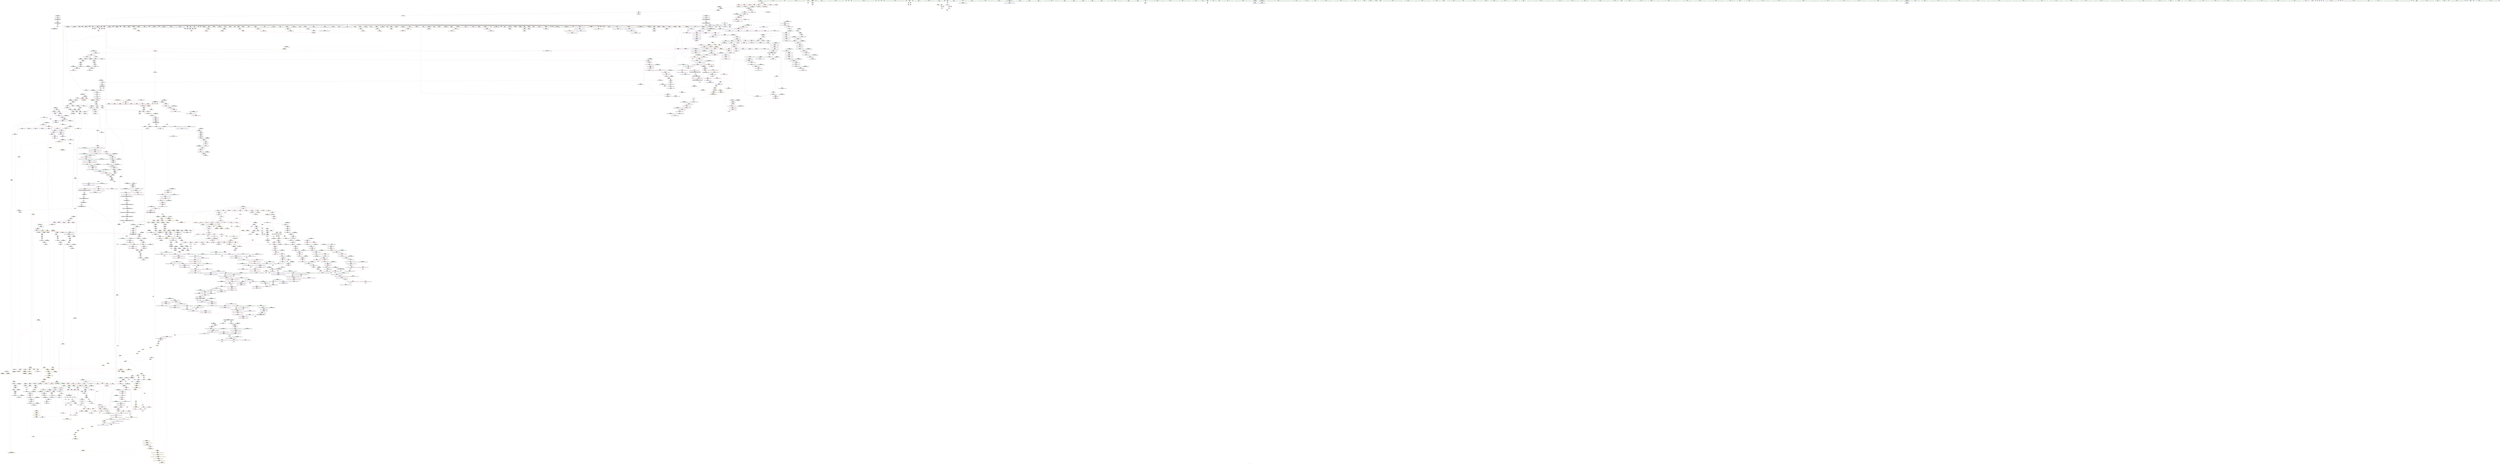 digraph "SVFG" {
	label="SVFG";

	Node0x562b7a5087e0 [shape=record,color=grey,label="{NodeID: 0\nNullPtr}"];
	Node0x562b7a5087e0 -> Node0x562b7a5799c0[style=solid];
	Node0x562b7a5087e0 -> Node0x562b7a579ac0[style=solid];
	Node0x562b7a5087e0 -> Node0x562b7a579b90[style=solid];
	Node0x562b7a5087e0 -> Node0x562b7a579c60[style=solid];
	Node0x562b7a5087e0 -> Node0x562b7a579d30[style=solid];
	Node0x562b7a5087e0 -> Node0x562b7a579e00[style=solid];
	Node0x562b7a5087e0 -> Node0x562b7a579ed0[style=solid];
	Node0x562b7a5087e0 -> Node0x562b7a579fa0[style=solid];
	Node0x562b7a5087e0 -> Node0x562b7a57a070[style=solid];
	Node0x562b7a5087e0 -> Node0x562b7a57a140[style=solid];
	Node0x562b7a5087e0 -> Node0x562b7a57a210[style=solid];
	Node0x562b7a5087e0 -> Node0x562b7a57a2e0[style=solid];
	Node0x562b7a5087e0 -> Node0x562b7a57a3b0[style=solid];
	Node0x562b7a5087e0 -> Node0x562b7a57a480[style=solid];
	Node0x562b7a5087e0 -> Node0x562b7a57a550[style=solid];
	Node0x562b7a5087e0 -> Node0x562b7a57a620[style=solid];
	Node0x562b7a5087e0 -> Node0x562b7a57a6f0[style=solid];
	Node0x562b7a5087e0 -> Node0x562b7a57a7c0[style=solid];
	Node0x562b7a5087e0 -> Node0x562b7a57a890[style=solid];
	Node0x562b7a5087e0 -> Node0x562b7a57a960[style=solid];
	Node0x562b7a5087e0 -> Node0x562b7a57aa30[style=solid];
	Node0x562b7a5087e0 -> Node0x562b7a57ab00[style=solid];
	Node0x562b7a5087e0 -> Node0x562b7a57abd0[style=solid];
	Node0x562b7a5087e0 -> Node0x562b7a57aca0[style=solid];
	Node0x562b7a5087e0 -> Node0x562b7a57ad70[style=solid];
	Node0x562b7a5087e0 -> Node0x562b7a57ae40[style=solid];
	Node0x562b7a5087e0 -> Node0x562b7a57af10[style=solid];
	Node0x562b7a5087e0 -> Node0x562b7a57afe0[style=solid];
	Node0x562b7a5087e0 -> Node0x562b7a57b0b0[style=solid];
	Node0x562b7a5087e0 -> Node0x562b7a57b180[style=solid];
	Node0x562b7a5087e0 -> Node0x562b7a57b250[style=solid];
	Node0x562b7a5087e0 -> Node0x562b7a57b320[style=solid];
	Node0x562b7a5087e0 -> Node0x562b7a57b3f0[style=solid];
	Node0x562b7a5087e0 -> Node0x562b7a57b4c0[style=solid];
	Node0x562b7a5087e0 -> Node0x562b7a57b590[style=solid];
	Node0x562b7a5087e0 -> Node0x562b7a57b660[style=solid];
	Node0x562b7a5087e0 -> Node0x562b7a57b730[style=solid];
	Node0x562b7a5087e0 -> Node0x562b7a57b800[style=solid];
	Node0x562b7a5087e0 -> Node0x562b7a57b8d0[style=solid];
	Node0x562b7a5087e0 -> Node0x562b7a57b9a0[style=solid];
	Node0x562b7a5087e0 -> Node0x562b7a57ba70[style=solid];
	Node0x562b7a5087e0 -> Node0x562b7a57bb40[style=solid];
	Node0x562b7a5087e0 -> Node0x562b7a57bc10[style=solid];
	Node0x562b7a5087e0 -> Node0x562b7a57bce0[style=solid];
	Node0x562b7a5087e0 -> Node0x562b7a57bdb0[style=solid];
	Node0x562b7a5087e0 -> Node0x562b7a57be80[style=solid];
	Node0x562b7a5087e0 -> Node0x562b7a57bf50[style=solid];
	Node0x562b7a5087e0 -> Node0x562b7a57c020[style=solid];
	Node0x562b7a5087e0 -> Node0x562b7a57c0f0[style=solid];
	Node0x562b7a5087e0 -> Node0x562b7a57c1c0[style=solid];
	Node0x562b7a5087e0 -> Node0x562b7a57c290[style=solid];
	Node0x562b7a5087e0 -> Node0x562b7a57c360[style=solid];
	Node0x562b7a5087e0 -> Node0x562b7a57c430[style=solid];
	Node0x562b7a5087e0 -> Node0x562b7a57c500[style=solid];
	Node0x562b7a5087e0 -> Node0x562b7a57c5d0[style=solid];
	Node0x562b7a5087e0 -> Node0x562b7a57c6a0[style=solid];
	Node0x562b7a5087e0 -> Node0x562b7a57c770[style=solid];
	Node0x562b7a5087e0 -> Node0x562b7a57c840[style=solid];
	Node0x562b7a5087e0 -> Node0x562b7a57c910[style=solid];
	Node0x562b7a5087e0 -> Node0x562b7a57c9e0[style=solid];
	Node0x562b7a5087e0 -> Node0x562b7a57cab0[style=solid];
	Node0x562b7a5087e0 -> Node0x562b7a57cb80[style=solid];
	Node0x562b7a5087e0 -> Node0x562b7a57cc50[style=solid];
	Node0x562b7a5087e0 -> Node0x562b7a57cd20[style=solid];
	Node0x562b7a5087e0 -> Node0x562b7a57cdf0[style=solid];
	Node0x562b7a5087e0 -> Node0x562b7a57cec0[style=solid];
	Node0x562b7a5087e0 -> Node0x562b7a57cf90[style=solid];
	Node0x562b7a5087e0 -> Node0x562b7a57d060[style=solid];
	Node0x562b7a5087e0 -> Node0x562b7a5b6d40[style=solid];
	Node0x562b7a5087e0 -> Node0x562b7a5bb1b0[style=solid];
	Node0x562b7a5087e0 -> Node0x562b7a5bb280[style=solid];
	Node0x562b7a5087e0 -> Node0x562b7a5bb350[style=solid];
	Node0x562b7a5087e0 -> Node0x562b7a5beea0[style=solid];
	Node0x562b7a5087e0 -> Node0x562b7a5bef70[style=solid];
	Node0x562b7a5087e0 -> Node0x562b7a5bf040[style=solid];
	Node0x562b7a5087e0 -> Node0x562b79d0d720[style=solid];
	Node0x562b7a5087e0 -> Node0x562b79d0d7f0[style=solid];
	Node0x562b7a5087e0 -> Node0x562b7a5f4890[style=solid];
	Node0x562b7a5087e0 -> Node0x562b7a5f5490[style=solid];
	Node0x562b7a5087e0:s64 -> Node0x562b7a714f60[style=solid,color=red];
	Node0x562b7a5087e0:s64 -> Node0x562b7a716a10[style=solid,color=red];
	Node0x562b7a57c5d0 [shape=record,color=black,label="{NodeID: 443\n1693\<--3\n\<--dummyVal\n_ZNSt22__uninitialized_fill_nILb0EE15__uninit_fill_nIPSt6vectorIiSaIiEEmS4_EET_S6_T0_RKT1_\n}"];
	Node0x562b7a57c5d0 -> Node0x562b7a5c0d80[style=solid];
	Node0x562b7a5ce710 [shape=record,color=black,label="{NodeID: 3100\n1065 = PHI(1069, )\n}"];
	Node0x562b7a5ce710 -> Node0x562b7a590710[style=solid];
	Node0x562b7a58baf0 [shape=record,color=red,label="{NodeID: 886\n656\<--655\n\<--_M_start\n_ZNSt6vectorIiSaIiEED2Ev\n|{<s0>57}}"];
	Node0x562b7a58baf0:s0 -> Node0x562b7a5d7bb0[style=solid,color=red];
	Node0x562b7a5c1cf0 [shape=record,color=blue,label="{NodeID: 1329\n1885\<--1884\nthis.addr\<--this\n_ZNKSt12_Vector_baseIiSaIiEE19_M_get_Tp_allocatorEv\n}"];
	Node0x562b7a5c1cf0 -> Node0x562b7a5b2ec0[style=dashed];
	Node0x562b7a574b20 [shape=record,color=green,label="{NodeID: 222\n1319\<--1320\n_ZNSt12_Vector_baseISt6vectorIiSaIiEESaIS2_EE12_Vector_implC2ERKS3_\<--_ZNSt12_Vector_baseISt6vectorIiSaIiEESaIS2_EE12_Vector_implC2ERKS3__field_insensitive\n}"];
	Node0x562b7a598080 [shape=record,color=purple,label="{NodeID: 665\n1367\<--1365\n_M_finish\<--\n_ZNSt6vectorIS_IiSaIiEESaIS1_EE18_M_fill_initializeEmRKS1_\n}"];
	Node0x562b7a598080 -> Node0x562b7a5be9c0[style=solid];
	Node0x562b7a65c5f0 [shape=record,color=yellow,style=double,label="{NodeID: 2215\n143V_1 = ENCHI(MR_143V_0)\npts\{996 1566 \}\nFun[_ZNSt6vectorIS_IiSaIiEESaIS1_EE18_M_fill_initializeEmRKS1_]|{<s0>99}}"];
	Node0x562b7a65c5f0:s0 -> Node0x562b7a664010[style=dashed,color=red];
	Node0x562b7a5b6870 [shape=record,color=red,label="{NodeID: 1108\n2436\<--2435\ndummyVal\<--offset_0\n_ZNSt11__copy_moveILb0ELb1ESt26random_access_iterator_tagE8__copy_mIiEEPT_PKS3_S6_S4_\n}"];
	Node0x562b7a5b6870 -> Node0x562b7a5c43f0[style=solid];
	Node0x562b7a526de0 [shape=record,color=green,label="{NodeID: 1\n7\<--1\n__dso_handle\<--dummyObj\nGlob }"];
	Node0x562b7a57c6a0 [shape=record,color=black,label="{NodeID: 444\n1695\<--3\n\<--dummyVal\n_ZNSt22__uninitialized_fill_nILb0EE15__uninit_fill_nIPSt6vectorIiSaIiEEmS4_EET_S6_T0_RKT1_\n}"];
	Node0x562b7a57c6a0 -> Node0x562b7a5c0e50[style=solid];
	Node0x562b7a5ce850 [shape=record,color=black,label="{NodeID: 3101\n1085 = PHI(1089, )\n}"];
	Node0x562b7a5ce850 -> Node0x562b7a5907e0[style=solid];
	Node0x562b7a58bbc0 [shape=record,color=red,label="{NodeID: 887\n660\<--659\n\<--_M_finish\n_ZNSt6vectorIiSaIiEED2Ev\n|{<s0>57}}"];
	Node0x562b7a58bbc0:s0 -> Node0x562b7a5d7cc0[style=solid,color=red];
	Node0x562b7a66a0d0 [shape=record,color=yellow,style=double,label="{NodeID: 2437\n26V_1 = ENCHI(MR_26V_0)\npts\{996 \}\nFun[_ZNSt22__uninitialized_fill_nILb1EE15__uninit_fill_nIPimiEET_S3_T0_RKT1_]|{<s0>85}}"];
	Node0x562b7a66a0d0:s0 -> Node0x562b7a66c630[style=dashed,color=red];
	Node0x562b7a5c1dc0 [shape=record,color=blue,label="{NodeID: 1330\n1909\<--1893\ncoerce.dive\<--__first.coerce\n_ZSt22__uninitialized_copy_aIN9__gnu_cxx17__normal_iteratorIPKiSt6vectorIiSaIiEEEEPiiET0_T_SA_S9_RSaIT1_E\n}"];
	Node0x562b7a5c1dc0 -> Node0x562b7a5b5f80[style=dashed];
	Node0x562b7a574c20 [shape=record,color=green,label="{NodeID: 223\n1323\<--1324\n_ZNSt12_Vector_baseISt6vectorIiSaIiEESaIS2_EE17_M_create_storageEm\<--_ZNSt12_Vector_baseISt6vectorIiSaIiEESaIS2_EE17_M_create_storageEm_field_insensitive\n}"];
	Node0x562b7a598150 [shape=record,color=purple,label="{NodeID: 666\n1380\<--1379\n_M_impl\<--this1\n_ZNSt12_Vector_baseISt6vectorIiSaIiEESaIS2_EED2Ev\n}"];
	Node0x562b7a65c700 [shape=record,color=yellow,style=double,label="{NodeID: 2216\n85V_1 = ENCHI(MR_85V_0)\npts\{3510000 3510001 \}\nFun[_ZNSt6vectorIS_IiSaIiEESaIS1_EE18_M_fill_initializeEmRKS1_]|{<s0>99}}"];
	Node0x562b7a65c700:s0 -> Node0x562b7a664120[style=dashed,color=red];
	Node0x562b7a5b6940 [shape=record,color=blue,label="{NodeID: 1109\n8\<--9\n_ZL2pi\<--\nGlob }"];
	Node0x562b7a56c310 [shape=record,color=green,label="{NodeID: 2\n9\<--1\n\<--dummyObj\nCan only get source location for instruction, argument, global var or function.}"];
	Node0x562b7a57c770 [shape=record,color=black,label="{NodeID: 445\n1707\<--3\nlpad.val\<--dummyVal\n_ZNSt22__uninitialized_fill_nILb0EE15__uninit_fill_nIPSt6vectorIiSaIiEEmS4_EET_S6_T0_RKT1_\n}"];
	Node0x562b7a5ce990 [shape=record,color=black,label="{NodeID: 3102\n1103 = PHI(1152, )\n|{<s0>87}}"];
	Node0x562b7a5ce990:s0 -> Node0x562b7a5d87d0[style=solid,color=red];
	Node0x562b7a58bc90 [shape=record,color=red,label="{NodeID: 888\n696\<--689\nthis1\<--this.addr\n_ZNSt6vectorIS_IiSaIiEESaIS1_EED2Ev\n}"];
	Node0x562b7a58bc90 -> Node0x562b7a58f530[style=solid];
	Node0x562b7a58bc90 -> Node0x562b7a58f600[style=solid];
	Node0x562b7a58bc90 -> Node0x562b7a58f6d0[style=solid];
	Node0x562b7a58bc90 -> Node0x562b7a58f7a0[style=solid];
	Node0x562b7a58bc90 -> Node0x562b7a58f870[style=solid];
	Node0x562b7a5c1e90 [shape=record,color=blue,label="{NodeID: 1331\n1911\<--1894\ncoerce.dive1\<--__last.coerce\n_ZSt22__uninitialized_copy_aIN9__gnu_cxx17__normal_iteratorIPKiSt6vectorIiSaIiEEEEPiiET0_T_SA_S9_RSaIT1_E\n}"];
	Node0x562b7a5c1e90 -> Node0x562b7a5b6050[style=dashed];
	Node0x562b7a574d20 [shape=record,color=green,label="{NodeID: 224\n1332\<--1333\n_ZNSt12_Vector_baseISt6vectorIiSaIiEESaIS2_EE12_Vector_implD2Ev\<--_ZNSt12_Vector_baseISt6vectorIiSaIiEESaIS2_EE12_Vector_implD2Ev_field_insensitive\n}"];
	Node0x562b7a598220 [shape=record,color=purple,label="{NodeID: 667\n1381\<--1379\n_M_start\<--this1\n_ZNSt12_Vector_baseISt6vectorIiSaIiEESaIS2_EED2Ev\n}"];
	Node0x562b7a598220 -> Node0x562b7a5afc60[style=solid];
	Node0x562b7a65c7e0 [shape=record,color=yellow,style=double,label="{NodeID: 2217\n26V_1 = ENCHI(MR_26V_0)\npts\{996 \}\nFun[_ZSt18uninitialized_copyIN9__gnu_cxx17__normal_iteratorIPKiSt6vectorIiSaIiEEEEPiET0_T_SA_S9_]|{<s0>147}}"];
	Node0x562b7a65c7e0:s0 -> Node0x562b7a666c10[style=dashed,color=red];
	Node0x562b7a5b6a40 [shape=record,color=blue,label="{NodeID: 1110\n11\<--12\nK\<--\nGlob }"];
	Node0x562b7a5b6a40 -> Node0x562b7a66ab00[style=dashed];
	Node0x562b7a56c3a0 [shape=record,color=green,label="{NodeID: 3\n12\<--1\n\<--dummyObj\nCan only get source location for instruction, argument, global var or function.|{<s0>37}}"];
	Node0x562b7a56c3a0:s0 -> Node0x562b7a5d6350[style=solid,color=red];
	Node0x562b7a57c840 [shape=record,color=black,label="{NodeID: 446\n1708\<--3\nlpad.val5\<--dummyVal\n_ZNSt22__uninitialized_fill_nILb0EE15__uninit_fill_nIPSt6vectorIiSaIiEEmS4_EET_S6_T0_RKT1_\n}"];
	Node0x562b7a5cead0 [shape=record,color=black,label="{NodeID: 3103\n1108 = PHI(1112, )\n}"];
	Node0x562b7a5cead0 -> Node0x562b7a5908b0[style=solid];
	Node0x562b7a58bd60 [shape=record,color=red,label="{NodeID: 889\n723\<--691\nexn\<--exn.slot\n_ZNSt6vectorIS_IiSaIiEESaIS1_EED2Ev\n|{<s0>65}}"];
	Node0x562b7a58bd60:s0 -> Node0x562b7a5d7ee0[style=solid,color=red];
	Node0x562b7a5c1f60 [shape=record,color=blue,label="{NodeID: 1332\n1901\<--1895\n__result.addr\<--__result\n_ZSt22__uninitialized_copy_aIN9__gnu_cxx17__normal_iteratorIPKiSt6vectorIiSaIiEEEEPiiET0_T_SA_S9_RSaIT1_E\n}"];
	Node0x562b7a5c1f60 -> Node0x562b7a5b2f90[style=dashed];
	Node0x562b7a574e20 [shape=record,color=green,label="{NodeID: 225\n1344\<--1345\nthis.addr\<--this.addr_field_insensitive\n_ZNSt6vectorIS_IiSaIiEESaIS1_EE18_M_fill_initializeEmRKS1_\n}"];
	Node0x562b7a574e20 -> Node0x562b7a5af780[style=solid];
	Node0x562b7a574e20 -> Node0x562b7a5be750[style=solid];
	Node0x562b7a5982f0 [shape=record,color=purple,label="{NodeID: 668\n1383\<--1379\n_M_impl2\<--this1\n_ZNSt12_Vector_baseISt6vectorIiSaIiEESaIS2_EED2Ev\n}"];
	Node0x562b7a5b6b40 [shape=record,color=blue,label="{NodeID: 1111\n2398\<--31\nllvm.global_ctors_0\<--\nGlob }"];
	Node0x562b7a56c650 [shape=record,color=green,label="{NodeID: 4\n14\<--1\n.str\<--dummyObj\nGlob }"];
	Node0x562b7a57c910 [shape=record,color=black,label="{NodeID: 447\n1710\<--3\n\<--dummyVal\n_ZNSt22__uninitialized_fill_nILb0EE15__uninit_fill_nIPSt6vectorIiSaIiEEmS4_EET_S6_T0_RKT1_\n}"];
	Node0x562b7a5cec10 [shape=record,color=black,label="{NodeID: 3104\n1361 = PHI(1601, )\n|{<s0>99}}"];
	Node0x562b7a5cec10:s0 -> Node0x562b7a5d9730[style=solid,color=red];
	Node0x562b7a58be30 [shape=record,color=red,label="{NodeID: 890\n700\<--699\n\<--_M_start\n_ZNSt6vectorIS_IiSaIiEESaIS1_EED2Ev\n|{<s0>62}}"];
	Node0x562b7a58be30:s0 -> Node0x562b7a5d16f0[style=solid,color=red];
	Node0x562b7a5c2030 [shape=record,color=blue,label="{NodeID: 1333\n1903\<--1896\n.addr\<--\n_ZSt22__uninitialized_copy_aIN9__gnu_cxx17__normal_iteratorIPKiSt6vectorIiSaIiEEEEPiiET0_T_SA_S9_RSaIT1_E\n}"];
	Node0x562b7a574ef0 [shape=record,color=green,label="{NodeID: 226\n1346\<--1347\n__n.addr\<--__n.addr_field_insensitive\n_ZNSt6vectorIS_IiSaIiEESaIS1_EE18_M_fill_initializeEmRKS1_\n}"];
	Node0x562b7a574ef0 -> Node0x562b7a5af850[style=solid];
	Node0x562b7a574ef0 -> Node0x562b7a5be820[style=solid];
	Node0x562b7a5983c0 [shape=record,color=purple,label="{NodeID: 669\n1384\<--1379\n_M_end_of_storage\<--this1\n_ZNSt12_Vector_baseISt6vectorIiSaIiEESaIS2_EED2Ev\n}"];
	Node0x562b7a5983c0 -> Node0x562b7a5afd30[style=solid];
	Node0x562b7a5b6c40 [shape=record,color=blue,label="{NodeID: 1112\n2399\<--32\nllvm.global_ctors_1\<--_GLOBAL__sub_I_atony_2_0.cpp\nGlob }"];
	Node0x562b7a56c710 [shape=record,color=green,label="{NodeID: 5\n16\<--1\n.str.2\<--dummyObj\nGlob }"];
	Node0x562b7a57c9e0 [shape=record,color=black,label="{NodeID: 448\n1711\<--3\n\<--dummyVal\n_ZNSt22__uninitialized_fill_nILb0EE15__uninit_fill_nIPSt6vectorIiSaIiEEmS4_EET_S6_T0_RKT1_\n|{<s0>122}}"];
	Node0x562b7a57c9e0:s0 -> Node0x562b7a5d7ee0[style=solid,color=red];
	Node0x562b7a5ced50 [shape=record,color=black,label="{NodeID: 3105\n1362 = PHI(1577, )\n}"];
	Node0x562b7a5ced50 -> Node0x562b7a5be9c0[style=solid];
	Node0x562b7a58bf00 [shape=record,color=red,label="{NodeID: 891\n704\<--703\n\<--_M_finish\n_ZNSt6vectorIS_IiSaIiEESaIS1_EED2Ev\n|{<s0>62}}"];
	Node0x562b7a58bf00:s0 -> Node0x562b7a5d1800[style=solid,color=red];
	Node0x562b7a66a480 [shape=record,color=yellow,style=double,label="{NodeID: 2441\n102V_1 = ENCHI(MR_102V_0)\npts\{339 353 \}\nFun[_ZNSt22__uninitialized_fill_nILb1EE15__uninit_fill_nIPimiEET_S3_T0_RKT1_]|{<s0>85}}"];
	Node0x562b7a66a480:s0 -> Node0x562b7a66c9e0[style=dashed,color=red];
	Node0x562b7a5c2100 [shape=record,color=blue, style = dotted,label="{NodeID: 1334\n2401\<--2403\noffset_0\<--dummyVal\n_ZSt22__uninitialized_copy_aIN9__gnu_cxx17__normal_iteratorIPKiSt6vectorIiSaIiEEEEPiiET0_T_SA_S9_RSaIT1_E\n}"];
	Node0x562b7a5c2100 -> Node0x562b7a5b3060[style=dashed];
	Node0x562b7a574fc0 [shape=record,color=green,label="{NodeID: 227\n1348\<--1349\n__value.addr\<--__value.addr_field_insensitive\n_ZNSt6vectorIS_IiSaIiEESaIS1_EE18_M_fill_initializeEmRKS1_\n}"];
	Node0x562b7a574fc0 -> Node0x562b7a5af920[style=solid];
	Node0x562b7a574fc0 -> Node0x562b7a5be8f0[style=solid];
	Node0x562b7a598490 [shape=record,color=purple,label="{NodeID: 670\n1386\<--1379\n_M_impl3\<--this1\n_ZNSt12_Vector_baseISt6vectorIiSaIiEESaIS2_EED2Ev\n}"];
	Node0x562b7a5b6d40 [shape=record,color=blue, style = dotted,label="{NodeID: 1113\n2400\<--3\nllvm.global_ctors_2\<--dummyVal\nGlob }"];
	Node0x562b7a56c7d0 [shape=record,color=green,label="{NodeID: 6\n18\<--1\nstdin\<--dummyObj\nGlob }"];
	Node0x562b7a57cab0 [shape=record,color=black,label="{NodeID: 449\n1833\<--3\n\<--dummyVal\n_ZNSt6vectorIiSaIiEEC2ERKS1_\n}"];
	Node0x562b7a5cee90 [shape=record,color=black,label="{NodeID: 3106\n1444 = PHI(1502, )\n}"];
	Node0x562b7a5cee90 -> Node0x562b7a5bf2b0[style=solid];
	Node0x562b7a58bfd0 [shape=record,color=red,label="{NodeID: 892\n731\<--728\nthis1\<--this.addr\n_ZN9__gnu_cxx13new_allocatorIiEC2Ev\n}"];
	Node0x562b7a5c21d0 [shape=record,color=blue, style = dotted,label="{NodeID: 1335\n2404\<--2406\noffset_0\<--dummyVal\n_ZSt22__uninitialized_copy_aIN9__gnu_cxx17__normal_iteratorIPKiSt6vectorIiSaIiEEEEPiiET0_T_SA_S9_RSaIT1_E\n}"];
	Node0x562b7a5c21d0 -> Node0x562b7a5b3130[style=dashed];
	Node0x562b7a575090 [shape=record,color=green,label="{NodeID: 228\n1363\<--1364\n_ZSt24__uninitialized_fill_n_aIPSt6vectorIiSaIiEEmS2_S2_ET_S4_T0_RKT1_RSaIT2_E\<--_ZSt24__uninitialized_fill_n_aIPSt6vectorIiSaIiEEmS2_S2_ET_S4_T0_RKT1_RSaIT2_E_field_insensitive\n}"];
	Node0x562b7a598560 [shape=record,color=purple,label="{NodeID: 671\n1387\<--1379\n_M_start4\<--this1\n_ZNSt12_Vector_baseISt6vectorIiSaIiEESaIS2_EED2Ev\n}"];
	Node0x562b7a598560 -> Node0x562b7a5afe00[style=solid];
	Node0x562b7a5b6e40 [shape=record,color=blue,label="{NodeID: 1114\n8\<--60\n_ZL2pi\<--call\n__cxx_global_var_init.1\n|{<s0>174}}"];
	Node0x562b7a5b6e40:s0 -> Node0x562b7a692a80[style=dashed,color=blue];
	Node0x562b7a56d040 [shape=record,color=green,label="{NodeID: 7\n19\<--1\n.str.3\<--dummyObj\nGlob }"];
	Node0x562b7a57cb80 [shape=record,color=black,label="{NodeID: 450\n1834\<--3\n\<--dummyVal\n_ZNSt6vectorIiSaIiEEC2ERKS1_\n}"];
	Node0x562b7a57cb80 -> Node0x562b7a5c1810[style=solid];
	Node0x562b7a5cefd0 [shape=record,color=black,label="{NodeID: 3107\n1518 = PHI(1525, )\n}"];
	Node0x562b7a5cefd0 -> Node0x562b79d0d7f0[style=solid];
	Node0x562b7a58c0a0 [shape=record,color=red,label="{NodeID: 893\n738\<--735\nthis1\<--this.addr\n_ZN9__gnu_cxx13new_allocatorIiED2Ev\n}"];
	Node0x562b7a66a670 [shape=record,color=yellow,style=double,label="{NodeID: 2443\n477V_1 = ENCHI(MR_477V_0)\npts\{1375 \}\nFun[_ZNSt12_Vector_baseISt6vectorIiSaIiEESaIS2_EED2Ev]}"];
	Node0x562b7a66a670 -> Node0x562b7a5beb60[style=dashed];
	Node0x562b7a5c22a0 [shape=record,color=blue,label="{NodeID: 1336\n1938\<--1935\nthis.addr\<--this\n_ZNKSt6vectorIiSaIiEE5beginEv\n}"];
	Node0x562b7a5c22a0 -> Node0x562b7a5b3200[style=dashed];
	Node0x562b7a57d5a0 [shape=record,color=green,label="{NodeID: 229\n1372\<--1373\nthis.addr\<--this.addr_field_insensitive\n_ZNSt12_Vector_baseISt6vectorIiSaIiEESaIS2_EED2Ev\n}"];
	Node0x562b7a57d5a0 -> Node0x562b7a5afac0[style=solid];
	Node0x562b7a57d5a0 -> Node0x562b7a5bea90[style=solid];
	Node0x562b7a598630 [shape=record,color=purple,label="{NodeID: 672\n1397\<--1379\n_M_impl5\<--this1\n_ZNSt12_Vector_baseISt6vectorIiSaIiEESaIS2_EED2Ev\n|{<s0>101}}"];
	Node0x562b7a598630:s0 -> Node0x562b7a5d4ea0[style=solid,color=red];
	Node0x562b7a5b6f10 [shape=record,color=blue,label="{NodeID: 1115\n77\<--71\ndp.addr\<--dp\n_Z3calRSt6vectorIS_IiSaIiEESaIS1_EERS1_ii\n}"];
	Node0x562b7a5b6f10 -> Node0x562b7a585ff0[style=dashed];
	Node0x562b7a5b6f10 -> Node0x562b7a5860c0[style=dashed];
	Node0x562b7a5b6f10 -> Node0x562b7a586190[style=dashed];
	Node0x562b7a5b6f10 -> Node0x562b7a586260[style=dashed];
	Node0x562b7a5b6f10 -> Node0x562b7a586330[style=dashed];
	Node0x562b7a5b6f10 -> Node0x562b7a586400[style=dashed];
	Node0x562b7a5b6f10 -> Node0x562b7a5864d0[style=dashed];
	Node0x562b7a56d0d0 [shape=record,color=green,label="{NodeID: 8\n21\<--1\n.str.4\<--dummyObj\nGlob }"];
	Node0x562b7a57cc50 [shape=record,color=black,label="{NodeID: 451\n1836\<--3\n\<--dummyVal\n_ZNSt6vectorIiSaIiEEC2ERKS1_\n}"];
	Node0x562b7a57cc50 -> Node0x562b7a5c18e0[style=solid];
	Node0x562b7a5cf110 [shape=record,color=black,label="{NodeID: 3108\n1537 = PHI(1541, )\n}"];
	Node0x562b7a5cf110 -> Node0x562b7a591750[style=solid];
	Node0x562b7a58c170 [shape=record,color=red,label="{NodeID: 894\n757\<--744\nthis1\<--this.addr\n_ZNSt12_Vector_baseIiSaIiEEC2EmRKS0_\n|{|<s1>67}}"];
	Node0x562b7a58c170 -> Node0x562b7a5964e0[style=solid];
	Node0x562b7a58c170:s1 -> Node0x562b7a5d1b30[style=solid,color=red];
	Node0x562b7a66a750 [shape=record,color=yellow,style=double,label="{NodeID: 2444\n479V_1 = ENCHI(MR_479V_0)\npts\{1377 \}\nFun[_ZNSt12_Vector_baseISt6vectorIiSaIiEESaIS2_EED2Ev]}"];
	Node0x562b7a66a750 -> Node0x562b7a5bec30[style=dashed];
	Node0x562b7a5c2370 [shape=record,color=blue,label="{NodeID: 1337\n1940\<--1947\nref.tmp\<--\n_ZNKSt6vectorIiSaIiEE5beginEv\n|{<s0>141}}"];
	Node0x562b7a5c2370:s0 -> Node0x562b7a666a20[style=dashed,color=red];
	Node0x562b7a57d670 [shape=record,color=green,label="{NodeID: 230\n1374\<--1375\nexn.slot\<--exn.slot_field_insensitive\n_ZNSt12_Vector_baseISt6vectorIiSaIiEESaIS2_EED2Ev\n}"];
	Node0x562b7a57d670 -> Node0x562b7a5afb90[style=solid];
	Node0x562b7a57d670 -> Node0x562b7a5beb60[style=solid];
	Node0x562b7a598700 [shape=record,color=purple,label="{NodeID: 673\n1405\<--1379\n_M_impl6\<--this1\n_ZNSt12_Vector_baseISt6vectorIiSaIiEESaIS2_EED2Ev\n|{<s0>102}}"];
	Node0x562b7a598700:s0 -> Node0x562b7a5d4ea0[style=solid,color=red];
	Node0x562b7a5b6fe0 [shape=record,color=blue,label="{NodeID: 1116\n79\<--72\na.addr\<--a\n_Z3calRSt6vectorIS_IiSaIiEESaIS1_EERS1_ii\n}"];
	Node0x562b7a5b6fe0 -> Node0x562b7a5865a0[style=dashed];
	Node0x562b7a5b6fe0 -> Node0x562b7a586670[style=dashed];
	Node0x562b7a5b6fe0 -> Node0x562b7a586740[style=dashed];
	Node0x562b7a5b6fe0 -> Node0x562b7a586810[style=dashed];
	Node0x562b7a5b6fe0 -> Node0x562b7a5868e0[style=dashed];
	Node0x562b7a5b6fe0 -> Node0x562b7a5869b0[style=dashed];
	Node0x562b7a5b6fe0 -> Node0x562b7a586a80[style=dashed];
	Node0x562b7a5b6fe0 -> Node0x562b7a586b50[style=dashed];
	Node0x562b7a56d1d0 [shape=record,color=green,label="{NodeID: 9\n23\<--1\nstdout\<--dummyObj\nGlob }"];
	Node0x562b7a57cd20 [shape=record,color=black,label="{NodeID: 452\n1840\<--3\n\<--dummyVal\n_ZNSt6vectorIiSaIiEEC2ERKS1_\n}"];
	Node0x562b7a5cf250 [shape=record,color=black,label="{NodeID: 3109\n1556 = PHI(1569, )\n}"];
	Node0x562b7a5cf250 -> Node0x562b7a5f4e90[style=solid];
	Node0x562b7a58c240 [shape=record,color=red,label="{NodeID: 895\n763\<--746\n\<--__n.addr\n_ZNSt12_Vector_baseIiSaIiEEC2EmRKS0_\n|{<s0>67}}"];
	Node0x562b7a58c240:s0 -> Node0x562b7a5d1c40[style=solid,color=red];
	Node0x562b7a66a830 [shape=record,color=yellow,style=double,label="{NodeID: 2445\n32V_1 = ENCHI(MR_32V_0)\npts\{3490000 \}\nFun[_ZNSt12_Vector_baseISt6vectorIiSaIiEESaIS2_EED2Ev]}"];
	Node0x562b7a66a830 -> Node0x562b7a5afc60[style=dashed];
	Node0x562b7a66a830 -> Node0x562b7a5afe00[style=dashed];
	Node0x562b7a5c2440 [shape=record,color=blue,label="{NodeID: 1338\n1959\<--1956\nthis.addr\<--this\n_ZNKSt6vectorIiSaIiEE3endEv\n}"];
	Node0x562b7a5c2440 -> Node0x562b7a5b3470[style=dashed];
	Node0x562b7a57d740 [shape=record,color=green,label="{NodeID: 231\n1376\<--1377\nehselector.slot\<--ehselector.slot_field_insensitive\n_ZNSt12_Vector_baseISt6vectorIiSaIiEESaIS2_EED2Ev\n}"];
	Node0x562b7a57d740 -> Node0x562b7a5bec30[style=solid];
	Node0x562b7a5987d0 [shape=record,color=purple,label="{NodeID: 674\n1426\<--1420\n_M_start\<--this1\n_ZNSt12_Vector_baseISt6vectorIiSaIiEESaIS2_EE12_Vector_implC2ERKS3_\n}"];
	Node0x562b7a5987d0 -> Node0x562b7a5beea0[style=solid];
	Node0x562b7a65ce30 [shape=record,color=yellow,style=double,label="{NodeID: 2224\n26V_1 = ENCHI(MR_26V_0)\npts\{996 \}\nFun[_ZSt20uninitialized_fill_nIPimiET_S1_T0_RKT1_]|{<s0>84}}"];
	Node0x562b7a65ce30:s0 -> Node0x562b7a66a0d0[style=dashed,color=red];
	Node0x562b7a5b70b0 [shape=record,color=blue,label="{NodeID: 1117\n81\<--73\nl.addr\<--l\n_Z3calRSt6vectorIS_IiSaIiEESaIS1_EERS1_ii\n}"];
	Node0x562b7a5b70b0 -> Node0x562b7a586c20[style=dashed];
	Node0x562b7a5b70b0 -> Node0x562b7a586cf0[style=dashed];
	Node0x562b7a5b70b0 -> Node0x562b7a586dc0[style=dashed];
	Node0x562b7a5b70b0 -> Node0x562b7a586e90[style=dashed];
	Node0x562b7a5b70b0 -> Node0x562b7a586f60[style=dashed];
	Node0x562b7a5b70b0 -> Node0x562b7a587030[style=dashed];
	Node0x562b7a5b70b0 -> Node0x562b7a587100[style=dashed];
	Node0x562b7a5b70b0 -> Node0x562b7a5871d0[style=dashed];
	Node0x562b7a5b70b0 -> Node0x562b7a5872a0[style=dashed];
	Node0x562b7a5b70b0 -> Node0x562b7a587370[style=dashed];
	Node0x562b7a56d2d0 [shape=record,color=green,label="{NodeID: 10\n24\<--1\n.str.5\<--dummyObj\nGlob }"];
	Node0x562b7a57cdf0 [shape=record,color=black,label="{NodeID: 453\n1841\<--3\n\<--dummyVal\n_ZNSt6vectorIiSaIiEEC2ERKS1_\n}"];
	Node0x562b7a57cdf0 -> Node0x562b7a5c19b0[style=solid];
	Node0x562b7a5cf390 [shape=record,color=black,label="{NodeID: 3110\n1597 = PHI(1610, )\n}"];
	Node0x562b7a5cf390 -> Node0x562b7a591a90[style=solid];
	Node0x562b7a58c310 [shape=record,color=red,label="{NodeID: 896\n759\<--748\n\<--__a.addr\n_ZNSt12_Vector_baseIiSaIiEEC2EmRKS0_\n|{<s0>66}}"];
	Node0x562b7a58c310:s0 -> Node0x562b7a5d3690[style=solid,color=red];
	Node0x562b7a66a910 [shape=record,color=yellow,style=double,label="{NodeID: 2446\n141V_1 = ENCHI(MR_141V_0)\npts\{3490002 \}\nFun[_ZNSt12_Vector_baseISt6vectorIiSaIiEESaIS2_EED2Ev]}"];
	Node0x562b7a66a910 -> Node0x562b7a5afd30[style=dashed];
	Node0x562b7a5c2510 [shape=record,color=blue,label="{NodeID: 1339\n1961\<--1968\nref.tmp\<--\n_ZNKSt6vectorIiSaIiEE3endEv\n|{<s0>142}}"];
	Node0x562b7a5c2510:s0 -> Node0x562b7a666a20[style=dashed,color=red];
	Node0x562b7a57d810 [shape=record,color=green,label="{NodeID: 232\n1395\<--1396\n_ZNSt12_Vector_baseISt6vectorIiSaIiEESaIS2_EE13_M_deallocateEPS2_m\<--_ZNSt12_Vector_baseISt6vectorIiSaIiEESaIS2_EE13_M_deallocateEPS2_m_field_insensitive\n}"];
	Node0x562b7a5988a0 [shape=record,color=purple,label="{NodeID: 675\n1428\<--1420\n_M_finish\<--this1\n_ZNSt12_Vector_baseISt6vectorIiSaIiEESaIS2_EE12_Vector_implC2ERKS3_\n}"];
	Node0x562b7a5988a0 -> Node0x562b7a5bef70[style=solid];
	Node0x562b7a5b7180 [shape=record,color=blue,label="{NodeID: 1118\n83\<--74\nr.addr\<--r\n_Z3calRSt6vectorIS_IiSaIiEESaIS1_EERS1_ii\n}"];
	Node0x562b7a5b7180 -> Node0x562b7a587440[style=dashed];
	Node0x562b7a5b7180 -> Node0x562b7a587510[style=dashed];
	Node0x562b7a5b7180 -> Node0x562b7a5875e0[style=dashed];
	Node0x562b7a5b7180 -> Node0x562b7a5876b0[style=dashed];
	Node0x562b7a5b7180 -> Node0x562b7a587780[style=dashed];
	Node0x562b7a5b7180 -> Node0x562b7a587850[style=dashed];
	Node0x562b7a5b7180 -> Node0x562b7a587920[style=dashed];
	Node0x562b7a5b7180 -> Node0x562b7a5879f0[style=dashed];
	Node0x562b7a5b7180 -> Node0x562b7a587ac0[style=dashed];
	Node0x562b7a5b7180 -> Node0x562b7a587b90[style=dashed];
	Node0x562b7a56d3d0 [shape=record,color=green,label="{NodeID: 11\n26\<--1\n.str.6\<--dummyObj\nGlob }"];
	Node0x562b7a57cec0 [shape=record,color=black,label="{NodeID: 454\n1843\<--3\n\<--dummyVal\n_ZNSt6vectorIiSaIiEEC2ERKS1_\n}"];
	Node0x562b7a57cec0 -> Node0x562b7a5c1a80[style=solid];
	Node0x562b7a5cf4d0 [shape=record,color=black,label="{NodeID: 3111\n1790 = PHI(1853, )\n|{<s0>129}}"];
	Node0x562b7a5cf4d0:s0 -> Node0x562b7a5dbda0[style=solid,color=red];
	Node0x562b7a58c3e0 [shape=record,color=red,label="{NodeID: 897\n777\<--750\nexn\<--exn.slot\n_ZNSt12_Vector_baseIiSaIiEEC2EmRKS0_\n}"];
	Node0x562b7a66a9f0 [shape=record,color=yellow,style=double,label="{NodeID: 2447\n54V_1 = ENCHI(MR_54V_0)\npts\{1 \}\nFun[main]}"];
	Node0x562b7a66a9f0 -> Node0x562b7a585d80[style=dashed];
	Node0x562b7a66a9f0 -> Node0x562b7a585e50[style=dashed];
	Node0x562b7a5c25e0 [shape=record,color=blue,label="{NodeID: 1340\n1977\<--1976\n__rhs.addr\<--__rhs\n_ZNSt16allocator_traitsISaIiEE37select_on_container_copy_constructionERKS0_\n}"];
	Node0x562b7a5c25e0 -> Node0x562b7a5b36e0[style=dashed];
	Node0x562b7a57d910 [shape=record,color=green,label="{NodeID: 233\n1414\<--1415\nthis.addr\<--this.addr_field_insensitive\n_ZNSt12_Vector_baseISt6vectorIiSaIiEESaIS2_EE12_Vector_implC2ERKS3_\n}"];
	Node0x562b7a57d910 -> Node0x562b7a5afed0[style=solid];
	Node0x562b7a57d910 -> Node0x562b7a5bed00[style=solid];
	Node0x562b7a598970 [shape=record,color=purple,label="{NodeID: 676\n1430\<--1420\n_M_end_of_storage\<--this1\n_ZNSt12_Vector_baseISt6vectorIiSaIiEESaIS2_EE12_Vector_implC2ERKS3_\n}"];
	Node0x562b7a598970 -> Node0x562b7a5bf040[style=solid];
	Node0x562b7a5b7250 [shape=record,color=blue,label="{NodeID: 1119\n75\<--12\nretval\<--\n_Z3calRSt6vectorIS_IiSaIiEESaIS1_EERS1_ii\n}"];
	Node0x562b7a5b7250 -> Node0x562b7a643f00[style=dashed];
	Node0x562b7a56d4d0 [shape=record,color=green,label="{NodeID: 12\n28\<--1\n.str.7\<--dummyObj\nGlob }"];
	Node0x562b7a57cf90 [shape=record,color=black,label="{NodeID: 455\n1850\<--3\nlpad.val\<--dummyVal\n_ZNSt6vectorIiSaIiEEC2ERKS1_\n}"];
	Node0x562b7a5cf610 [shape=record,color=black,label="{NodeID: 3112\n1795 = PHI(1883, )\n|{<s0>128}}"];
	Node0x562b7a5cf610:s0 -> Node0x562b7a716d40[style=solid,color=red];
	Node0x562b7a58c4b0 [shape=record,color=red,label="{NodeID: 898\n778\<--752\nsel\<--ehselector.slot\n_ZNSt12_Vector_baseIiSaIiEEC2EmRKS0_\n}"];
	Node0x562b7a66ab00 [shape=record,color=yellow,style=double,label="{NodeID: 2448\n4V_1 = ENCHI(MR_4V_0)\npts\{13 \}\nFun[main]|{<s0>37}}"];
	Node0x562b7a66ab00:s0 -> Node0x562b7a6606a0[style=dashed,color=red];
	Node0x562b7a5c26b0 [shape=record,color=blue,label="{NodeID: 1341\n1986\<--1984\nthis.addr\<--this\n_ZNSaIiEC2ERKS_\n}"];
	Node0x562b7a5c26b0 -> Node0x562b7a5b37b0[style=dashed];
	Node0x562b7a57d9e0 [shape=record,color=green,label="{NodeID: 234\n1416\<--1417\n__a.addr\<--__a.addr_field_insensitive\n_ZNSt12_Vector_baseISt6vectorIiSaIiEESaIS2_EE12_Vector_implC2ERKS3_\n}"];
	Node0x562b7a57d9e0 -> Node0x562b7a5affa0[style=solid];
	Node0x562b7a57d9e0 -> Node0x562b7a5bedd0[style=solid];
	Node0x562b7a598a40 [shape=record,color=purple,label="{NodeID: 677\n1447\<--1442\n_M_impl\<--this1\n_ZNSt12_Vector_baseISt6vectorIiSaIiEESaIS2_EE17_M_create_storageEm\n}"];
	Node0x562b7a5b7320 [shape=record,color=blue,label="{NodeID: 1120\n75\<--127\nretval\<--\n_Z3calRSt6vectorIS_IiSaIiEESaIS1_EERS1_ii\n}"];
	Node0x562b7a5b7320 -> Node0x562b7a643f00[style=dashed];
	Node0x562b7a56d5d0 [shape=record,color=green,label="{NodeID: 13\n31\<--1\n\<--dummyObj\nCan only get source location for instruction, argument, global var or function.}"];
	Node0x562b7a57d060 [shape=record,color=black,label="{NodeID: 456\n1851\<--3\nlpad.val14\<--dummyVal\n_ZNSt6vectorIiSaIiEEC2ERKS1_\n}"];
	Node0x562b7a5cf750 [shape=record,color=black,label="{NodeID: 3113\n1804 = PHI(1934, )\n}"];
	Node0x562b7a5cf750 -> Node0x562b7a5c15a0[style=solid];
	Node0x562b7a58c580 [shape=record,color=red,label="{NodeID: 899\n795\<--786\nthis1\<--this.addr\n_ZNSt6vectorIiSaIiEE18_M_fill_initializeEmRKi\n}"];
	Node0x562b7a58c580 -> Node0x562b7a58f940[style=solid];
	Node0x562b7a58c580 -> Node0x562b7a58fa10[style=solid];
	Node0x562b7a58c580 -> Node0x562b7a58fae0[style=solid];
	Node0x562b7a5c2780 [shape=record,color=blue,label="{NodeID: 1342\n1988\<--1985\n__a.addr\<--__a\n_ZNSaIiEC2ERKS_\n}"];
	Node0x562b7a5c2780 -> Node0x562b7a5b3880[style=dashed];
	Node0x562b7a57dab0 [shape=record,color=green,label="{NodeID: 235\n1424\<--1425\n_ZNSaISt6vectorIiSaIiEEEC2ERKS2_\<--_ZNSaISt6vectorIiSaIiEEEC2ERKS2__field_insensitive\n}"];
	Node0x562b7a598b10 [shape=record,color=purple,label="{NodeID: 678\n1448\<--1442\n_M_start\<--this1\n_ZNSt12_Vector_baseISt6vectorIiSaIiEESaIS2_EE17_M_create_storageEm\n}"];
	Node0x562b7a598b10 -> Node0x562b7a5bf2b0[style=solid];
	Node0x562b7a5b73f0 [shape=record,color=blue,label="{NodeID: 1121\n85\<--136\nans\<--call13\n_Z3calRSt6vectorIS_IiSaIiEESaIS1_EERS1_ii\n}"];
	Node0x562b7a5b73f0 -> Node0x562b7a587c60[style=dashed];
	Node0x562b7a5b73f0 -> Node0x562b7a587d30[style=dashed];
	Node0x562b7a5b73f0 -> Node0x562b7a587e00[style=dashed];
	Node0x562b7a5b73f0 -> Node0x562b7a587ed0[style=dashed];
	Node0x562b7a5b73f0 -> Node0x562b7a587fa0[style=dashed];
	Node0x562b7a5b73f0 -> Node0x562b7a588070[style=dashed];
	Node0x562b7a5b73f0 -> Node0x562b7a588140[style=dashed];
	Node0x562b7a5b73f0 -> Node0x562b7a588210[style=dashed];
	Node0x562b7a5b73f0 -> Node0x562b7a644400[style=dashed];
	Node0x562b7a56d6d0 [shape=record,color=green,label="{NodeID: 14\n61\<--1\n\<--dummyObj\nCan only get source location for instruction, argument, global var or function.}"];
	Node0x562b7a57d130 [shape=record,color=black,label="{NodeID: 457\n327\<--12\nmain_ret\<--\nmain\n}"];
	Node0x562b7a5cf890 [shape=record,color=black,label="{NodeID: 3114\n1810 = PHI(1955, )\n}"];
	Node0x562b7a5cf890 -> Node0x562b7a5c1670[style=solid];
	Node0x562b7a58c650 [shape=record,color=red,label="{NodeID: 900\n800\<--788\n\<--__n.addr\n_ZNSt6vectorIiSaIiEE18_M_fill_initializeEmRKi\n|{<s0>70}}"];
	Node0x562b7a58c650:s0 -> Node0x562b7a5d7050[style=solid,color=red];
	Node0x562b7a66acc0 [shape=record,color=yellow,style=double,label="{NodeID: 2450\n59V_1 = ENCHI(MR_59V_0)\npts\{331 \}\nFun[main]}"];
	Node0x562b7a66acc0 -> Node0x562b7a589f50[style=dashed];
	Node0x562b7a5c2850 [shape=record,color=blue,label="{NodeID: 1343\n2014\<--1999\ncoerce.dive\<--__first.coerce\n_ZSt18uninitialized_copyIN9__gnu_cxx17__normal_iteratorIPKiSt6vectorIiSaIiEEEEPiET0_T_SA_S9_\n}"];
	Node0x562b7a5c2850 -> Node0x562b7a5b6120[style=dashed];
	Node0x562b7a57dbb0 [shape=record,color=green,label="{NodeID: 236\n1436\<--1437\nthis.addr\<--this.addr_field_insensitive\n_ZNSt12_Vector_baseISt6vectorIiSaIiEESaIS2_EE17_M_create_storageEm\n}"];
	Node0x562b7a57dbb0 -> Node0x562b7a5b0070[style=solid];
	Node0x562b7a57dbb0 -> Node0x562b7a5bf110[style=solid];
	Node0x562b7a598be0 [shape=record,color=purple,label="{NodeID: 679\n1450\<--1442\n_M_impl2\<--this1\n_ZNSt12_Vector_baseISt6vectorIiSaIiEESaIS2_EE17_M_create_storageEm\n}"];
	Node0x562b7a65d2c0 [shape=record,color=yellow,style=double,label="{NodeID: 2229\n102V_1 = ENCHI(MR_102V_0)\npts\{339 353 \}\nFun[_ZSt20uninitialized_fill_nIPimiET_S1_T0_RKT1_]|{<s0>84}}"];
	Node0x562b7a65d2c0:s0 -> Node0x562b7a66a480[style=dashed,color=red];
	Node0x562b7a5b74c0 [shape=record,color=blue,label="{NodeID: 1122\n150\<--149\n\<--add17\n_Z3calRSt6vectorIS_IiSaIiEESaIS1_EERS1_ii\n}"];
	Node0x562b7a5b74c0 -> Node0x562b7a588e40[style=dashed];
	Node0x562b7a5b74c0 -> Node0x562b7a645d00[style=dashed];
	Node0x562b7a56d7d0 [shape=record,color=green,label="{NodeID: 15\n118\<--1\n\<--dummyObj\nCan only get source location for instruction, argument, global var or function.}"];
	Node0x562b7a57d200 [shape=record,color=black,label="{NodeID: 458\n43\<--44\n\<--_ZNSt8ios_base4InitD1Ev\nCan only get source location for instruction, argument, global var or function.}"];
	Node0x562b7a5cf9d0 [shape=record,color=black,label="{NodeID: 3115\n1820 = PHI(1036, )\n|{<s0>134}}"];
	Node0x562b7a5cf9d0:s0 -> Node0x562b7a5d2290[style=solid,color=red];
	Node0x562b7a58c720 [shape=record,color=red,label="{NodeID: 901\n801\<--790\n\<--__value.addr\n_ZNSt6vectorIiSaIiEE18_M_fill_initializeEmRKi\n|{<s0>70}}"];
	Node0x562b7a58c720:s0 -> Node0x562b7a5d7160[style=solid,color=red];
	Node0x562b7a5c2920 [shape=record,color=blue,label="{NodeID: 1344\n2016\<--2000\ncoerce.dive1\<--__last.coerce\n_ZSt18uninitialized_copyIN9__gnu_cxx17__normal_iteratorIPKiSt6vectorIiSaIiEEEEPiET0_T_SA_S9_\n}"];
	Node0x562b7a5c2920 -> Node0x562b7a5b61f0[style=dashed];
	Node0x562b7a57dc80 [shape=record,color=green,label="{NodeID: 237\n1438\<--1439\n__n.addr\<--__n.addr_field_insensitive\n_ZNSt12_Vector_baseISt6vectorIiSaIiEESaIS2_EE17_M_create_storageEm\n}"];
	Node0x562b7a57dc80 -> Node0x562b7a5b0140[style=solid];
	Node0x562b7a57dc80 -> Node0x562b7a5b0210[style=solid];
	Node0x562b7a57dc80 -> Node0x562b7a5bf1e0[style=solid];
	Node0x562b7a598cb0 [shape=record,color=purple,label="{NodeID: 680\n1451\<--1442\n_M_start3\<--this1\n_ZNSt12_Vector_baseISt6vectorIiSaIiEESaIS2_EE17_M_create_storageEm\n}"];
	Node0x562b7a598cb0 -> Node0x562b7a5b02e0[style=solid];
	Node0x562b7a5b7590 [shape=record,color=blue,label="{NodeID: 1123\n75\<--153\nretval\<--\n_Z3calRSt6vectorIS_IiSaIiEESaIS1_EERS1_ii\n}"];
	Node0x562b7a5b7590 -> Node0x562b7a643f00[style=dashed];
	Node0x562b7a56d8d0 [shape=record,color=green,label="{NodeID: 16\n142\<--1\n\<--dummyObj\nCan only get source location for instruction, argument, global var or function.}"];
	Node0x562b7a57d300 [shape=record,color=black,label="{NodeID: 459\n107\<--106\nconv\<--\n_Z3calRSt6vectorIS_IiSaIiEESaIS1_EERS1_ii\n|{<s0>4}}"];
	Node0x562b7a57d300:s0 -> Node0x562b7a5d79f0[style=solid,color=red];
	Node0x562b7a5cfb10 [shape=record,color=black,label="{NodeID: 3116\n1825 = PHI(1892, )\n}"];
	Node0x562b7a5cfb10 -> Node0x562b7a5c1740[style=solid];
	Node0x562b7a58c7f0 [shape=record,color=red,label="{NodeID: 902\n799\<--798\n\<--_M_start\n_ZNSt6vectorIiSaIiEE18_M_fill_initializeEmRKi\n|{<s0>70}}"];
	Node0x562b7a58c7f0:s0 -> Node0x562b7a5d6f40[style=solid,color=red];
	Node0x562b7a66ae80 [shape=record,color=yellow,style=double,label="{NodeID: 2452\n63V_1 = ENCHI(MR_63V_0)\npts\{335 \}\nFun[main]}"];
	Node0x562b7a66ae80 -> Node0x562b7a58a290[style=dashed];
	Node0x562b7a66ae80 -> Node0x562b7a58a360[style=dashed];
	Node0x562b7a66ae80 -> Node0x562b7a58a430[style=dashed];
	Node0x562b7a66ae80 -> Node0x562b7a58a500[style=dashed];
	Node0x562b7a66ae80 -> Node0x562b7a58a5d0[style=dashed];
	Node0x562b7a5c29f0 [shape=record,color=blue,label="{NodeID: 1345\n2006\<--2001\n__result.addr\<--__result\n_ZSt18uninitialized_copyIN9__gnu_cxx17__normal_iteratorIPKiSt6vectorIiSaIiEEEEPiET0_T_SA_S9_\n}"];
	Node0x562b7a5c29f0 -> Node0x562b7a5b3950[style=dashed];
	Node0x562b7a57dd50 [shape=record,color=green,label="{NodeID: 238\n1445\<--1446\n_ZNSt12_Vector_baseISt6vectorIiSaIiEESaIS2_EE11_M_allocateEm\<--_ZNSt12_Vector_baseISt6vectorIiSaIiEESaIS2_EE11_M_allocateEm_field_insensitive\n}"];
	Node0x562b7a598d80 [shape=record,color=purple,label="{NodeID: 681\n1453\<--1442\n_M_impl4\<--this1\n_ZNSt12_Vector_baseISt6vectorIiSaIiEESaIS2_EE17_M_create_storageEm\n}"];
	Node0x562b7a5b7660 [shape=record,color=blue,label="{NodeID: 1124\n156\<--158\n\<--\n_Z3calRSt6vectorIS_IiSaIiEESaIS1_EERS1_ii\n}"];
	Node0x562b7a5b7660 -> Node0x562b7a643a00[style=dashed];
	Node0x562b7a56d9d0 [shape=record,color=green,label="{NodeID: 17\n144\<--1\n\<--dummyObj\nCan only get source location for instruction, argument, global var or function.}"];
	Node0x562b7a57d3d0 [shape=record,color=black,label="{NodeID: 460\n112\<--111\nconv1\<--\n_Z3calRSt6vectorIS_IiSaIiEESaIS1_EERS1_ii\n|{<s0>5}}"];
	Node0x562b7a57d3d0:s0 -> Node0x562b7a5d9100[style=solid,color=red];
	Node0x562b7a5cfc50 [shape=record,color=black,label="{NodeID: 3117\n1930 = PHI(1998, )\n}"];
	Node0x562b7a5cfc50 -> Node0x562b7a592fb0[style=solid];
	Node0x562b7a58c8c0 [shape=record,color=red,label="{NodeID: 903\n821\<--814\nthis1\<--this.addr\n_ZNSt12_Vector_baseIiSaIiEED2Ev\n|{|<s8>71}}"];
	Node0x562b7a58c8c0 -> Node0x562b7a5968f0[style=solid];
	Node0x562b7a58c8c0 -> Node0x562b7a5969c0[style=solid];
	Node0x562b7a58c8c0 -> Node0x562b7a596a90[style=solid];
	Node0x562b7a58c8c0 -> Node0x562b7a596b60[style=solid];
	Node0x562b7a58c8c0 -> Node0x562b7a596c30[style=solid];
	Node0x562b7a58c8c0 -> Node0x562b7a596d00[style=solid];
	Node0x562b7a58c8c0 -> Node0x562b7a596dd0[style=solid];
	Node0x562b7a58c8c0 -> Node0x562b7a596ea0[style=solid];
	Node0x562b7a58c8c0:s8 -> Node0x562b7a5d56e0[style=solid,color=red];
	Node0x562b7a5c2ac0 [shape=record,color=blue,label="{NodeID: 1346\n2008\<--1061\n__assignable\<--\n_ZSt18uninitialized_copyIN9__gnu_cxx17__normal_iteratorIPKiSt6vectorIiSaIiEEEEPiET0_T_SA_S9_\n}"];
	Node0x562b7a57de50 [shape=record,color=green,label="{NodeID: 239\n1467\<--1468\nthis.addr\<--this.addr_field_insensitive\n_ZNSt12_Vector_baseISt6vectorIiSaIiEESaIS2_EE12_Vector_implD2Ev\n}"];
	Node0x562b7a57de50 -> Node0x562b7a5b0480[style=solid];
	Node0x562b7a57de50 -> Node0x562b7a5bf520[style=solid];
	Node0x562b7a598e50 [shape=record,color=purple,label="{NodeID: 682\n1454\<--1442\n_M_finish\<--this1\n_ZNSt12_Vector_baseISt6vectorIiSaIiEESaIS2_EE17_M_create_storageEm\n}"];
	Node0x562b7a598e50 -> Node0x562b7a5bf380[style=solid];
	Node0x562b7a5b7730 [shape=record,color=blue,label="{NodeID: 1125\n87\<--160\nj\<--add19\n_Z3calRSt6vectorIS_IiSaIiEESaIS1_EERS1_ii\n}"];
	Node0x562b7a5b7730 -> Node0x562b7a5882e0[style=dashed];
	Node0x562b7a5b7730 -> Node0x562b7a5883b0[style=dashed];
	Node0x562b7a5b7730 -> Node0x562b7a588480[style=dashed];
	Node0x562b7a5b7730 -> Node0x562b7a588550[style=dashed];
	Node0x562b7a5b7730 -> Node0x562b7a588620[style=dashed];
	Node0x562b7a5b7730 -> Node0x562b7a5886f0[style=dashed];
	Node0x562b7a5b7730 -> Node0x562b7a5887c0[style=dashed];
	Node0x562b7a5b7730 -> Node0x562b7a5b7b40[style=dashed];
	Node0x562b7a5b7730 -> Node0x562b7a644900[style=dashed];
	Node0x562b7a56dad0 [shape=record,color=green,label="{NodeID: 18\n158\<--1\n\<--dummyObj\nCan only get source location for instruction, argument, global var or function.}"];
	Node0x562b7a57d4a0 [shape=record,color=black,label="{NodeID: 461\n122\<--121\nconv5\<--\n_Z3calRSt6vectorIS_IiSaIiEESaIS1_EERS1_ii\n|{<s0>6}}"];
	Node0x562b7a57d4a0:s0 -> Node0x562b7a5d79f0[style=solid,color=red];
	Node0x562b7a5cfd90 [shape=record,color=black,label="{NodeID: 3118\n2031 = PHI(2040, )\n}"];
	Node0x562b7a5cfd90 -> Node0x562b7a5938a0[style=solid];
	Node0x562b7a58c990 [shape=record,color=red,label="{NodeID: 904\n850\<--816\nexn\<--exn.slot\n_ZNSt12_Vector_baseIiSaIiEED2Ev\n|{<s0>74}}"];
	Node0x562b7a58c990:s0 -> Node0x562b7a5d7ee0[style=solid,color=red];
	Node0x562b7a66b040 [shape=record,color=yellow,style=double,label="{NodeID: 2454\n67V_1 = ENCHI(MR_67V_0)\npts\{343 \}\nFun[main]}"];
	Node0x562b7a66b040 -> Node0x562b7a5b8910[style=dashed];
	Node0x562b7a66b040 -> Node0x562b7a5b8ab0[style=dashed];
	Node0x562b7a66b040 -> Node0x562b7a5b8df0[style=dashed];
	Node0x562b7a66b040 -> Node0x562b7a5b8f90[style=dashed];
	Node0x562b7a66b040 -> Node0x562b7a5b9130[style=dashed];
	Node0x562b7a5c2b90 [shape=record,color=blue, style = dotted,label="{NodeID: 1347\n2407\<--2409\noffset_0\<--dummyVal\n_ZSt18uninitialized_copyIN9__gnu_cxx17__normal_iteratorIPKiSt6vectorIiSaIiEEEEPiET0_T_SA_S9_\n}"];
	Node0x562b7a5c2b90 -> Node0x562b7a5b3a20[style=dashed];
	Node0x562b7a57df20 [shape=record,color=green,label="{NodeID: 240\n1477\<--1478\nthis.addr\<--this.addr_field_insensitive\n_ZNSaISt6vectorIiSaIiEEEC2ERKS2_\n}"];
	Node0x562b7a57df20 -> Node0x562b7a5b0550[style=solid];
	Node0x562b7a57df20 -> Node0x562b7a5bf5f0[style=solid];
	Node0x562b7a598f20 [shape=record,color=purple,label="{NodeID: 683\n1456\<--1442\n_M_impl5\<--this1\n_ZNSt12_Vector_baseISt6vectorIiSaIiEESaIS2_EE17_M_create_storageEm\n}"];
	Node0x562b7a5b7800 [shape=record,color=blue,label="{NodeID: 1126\n89\<--191\nk\<--add32\n_Z3calRSt6vectorIS_IiSaIiEESaIS1_EERS1_ii\n}"];
	Node0x562b7a5b7800 -> Node0x562b7a588890[style=dashed];
	Node0x562b7a5b7800 -> Node0x562b7a588960[style=dashed];
	Node0x562b7a5b7800 -> Node0x562b7a588a30[style=dashed];
	Node0x562b7a5b7800 -> Node0x562b7a588b00[style=dashed];
	Node0x562b7a5b7800 -> Node0x562b7a588bd0[style=dashed];
	Node0x562b7a5b7800 -> Node0x562b7a5b7a70[style=dashed];
	Node0x562b7a5b7800 -> Node0x562b7a643000[style=dashed];
	Node0x562b7a56dbd0 [shape=record,color=green,label="{NodeID: 19\n835\<--1\n\<--dummyObj\nCan only get source location for instruction, argument, global var or function.}"];
	Node0x562b7a58db30 [shape=record,color=black,label="{NodeID: 462\n125\<--124\nconv7\<--\n_Z3calRSt6vectorIS_IiSaIiEESaIS1_EERS1_ii\n|{<s0>7}}"];
	Node0x562b7a58db30:s0 -> Node0x562b7a5d9100[style=solid,color=red];
	Node0x562b7a5cfed0 [shape=record,color=black,label="{NodeID: 3119\n2070 = PHI(2074, )\n}"];
	Node0x562b7a5cfed0 -> Node0x562b7a593cb0[style=solid];
	Node0x562b7a58ca60 [shape=record,color=red,label="{NodeID: 905\n824\<--823\n\<--_M_start\n_ZNSt12_Vector_baseIiSaIiEED2Ev\n|{<s0>71}}"];
	Node0x562b7a58ca60:s0 -> Node0x562b7a5d57f0[style=solid,color=red];
	Node0x562b7a66b120 [shape=record,color=yellow,style=double,label="{NodeID: 2455\n69V_1 = ENCHI(MR_69V_0)\npts\{345 \}\nFun[main]}"];
	Node0x562b7a66b120 -> Node0x562b7a5b89e0[style=dashed];
	Node0x562b7a66b120 -> Node0x562b7a5b8b80[style=dashed];
	Node0x562b7a66b120 -> Node0x562b7a5b8ec0[style=dashed];
	Node0x562b7a66b120 -> Node0x562b7a5b9060[style=dashed];
	Node0x562b7a66b120 -> Node0x562b7a5b9200[style=dashed];
	Node0x562b7a5c2c60 [shape=record,color=blue, style = dotted,label="{NodeID: 1348\n2410\<--2412\noffset_0\<--dummyVal\n_ZSt18uninitialized_copyIN9__gnu_cxx17__normal_iteratorIPKiSt6vectorIiSaIiEEEEPiET0_T_SA_S9_\n}"];
	Node0x562b7a5c2c60 -> Node0x562b7a5b3af0[style=dashed];
	Node0x562b7a57dff0 [shape=record,color=green,label="{NodeID: 241\n1479\<--1480\n__a.addr\<--__a.addr_field_insensitive\n_ZNSaISt6vectorIiSaIiEEEC2ERKS2_\n}"];
	Node0x562b7a57dff0 -> Node0x562b7a5b0620[style=solid];
	Node0x562b7a57dff0 -> Node0x562b7a5bf6c0[style=solid];
	Node0x562b7a598ff0 [shape=record,color=purple,label="{NodeID: 684\n1457\<--1442\n_M_start6\<--this1\n_ZNSt12_Vector_baseISt6vectorIiSaIiEESaIS2_EE17_M_create_storageEm\n}"];
	Node0x562b7a598ff0 -> Node0x562b7a5b03b0[style=solid];
	Node0x562b7a5b78d0 [shape=record,color=blue,label="{NodeID: 1127\n91\<--227\nref.tmp\<--call49\n_Z3calRSt6vectorIS_IiSaIiEESaIS1_EERS1_ii\n|{|<s2>17}}"];
	Node0x562b7a5b78d0 -> Node0x562b7a589250[style=dashed];
	Node0x562b7a5b78d0 -> Node0x562b7a652000[style=dashed];
	Node0x562b7a5b78d0:s2 -> Node0x562b7a667e00[style=dashed,color=red];
	Node0x562b7a56dcd0 [shape=record,color=green,label="{NodeID: 20\n941\<--1\n\<--dummyObj\nCan only get source location for instruction, argument, global var or function.}"];
	Node0x562b7a58dc00 [shape=record,color=black,label="{NodeID: 463\n132\<--131\nconv10\<--\n_Z3calRSt6vectorIS_IiSaIiEESaIS1_EERS1_ii\n|{<s0>8}}"];
	Node0x562b7a58dc00:s0 -> Node0x562b7a5d79f0[style=solid,color=red];
	Node0x562b7a5d0010 [shape=record,color=black,label="{NodeID: 3120\n2102 = PHI(2163, )\n}"];
	Node0x562b7a5d0010 -> Node0x562b7a5c3480[style=solid];
	Node0x562b7a58cb30 [shape=record,color=red,label="{NodeID: 906\n827\<--826\n\<--_M_end_of_storage\n_ZNSt12_Vector_baseIiSaIiEED2Ev\n}"];
	Node0x562b7a58cb30 -> Node0x562b7a58fbb0[style=solid];
	Node0x562b7a5c2d30 [shape=record,color=blue,label="{NodeID: 1349\n2054\<--2041\ncoerce.dive\<--__first.coerce\n_ZNSt20__uninitialized_copyILb1EE13__uninit_copyIN9__gnu_cxx17__normal_iteratorIPKiSt6vectorIiSaIiEEEEPiEET0_T_SC_SB_\n}"];
	Node0x562b7a5c2d30 -> Node0x562b7a5b62c0[style=dashed];
	Node0x562b7a57e0c0 [shape=record,color=green,label="{NodeID: 242\n1488\<--1489\n_ZN9__gnu_cxx13new_allocatorISt6vectorIiSaIiEEEC2ERKS4_\<--_ZN9__gnu_cxx13new_allocatorISt6vectorIiSaIiEEEC2ERKS4__field_insensitive\n}"];
	Node0x562b7a5990c0 [shape=record,color=purple,label="{NodeID: 685\n1461\<--1442\n_M_impl7\<--this1\n_ZNSt12_Vector_baseISt6vectorIiSaIiEESaIS2_EE17_M_create_storageEm\n}"];
	Node0x562b7a5b79a0 [shape=record,color=blue,label="{NodeID: 1128\n233\<--232\n\<--\n_Z3calRSt6vectorIS_IiSaIiEESaIS1_EERS1_ii\n}"];
	Node0x562b7a5b79a0 -> Node0x562b7a646c00[style=dashed];
	Node0x562b7a56ddd0 [shape=record,color=green,label="{NodeID: 21\n1008\<--1\n\<--dummyObj\nCan only get source location for instruction, argument, global var or function.}"];
	Node0x562b7a58dcd0 [shape=record,color=black,label="{NodeID: 464\n135\<--134\nconv12\<--\n_Z3calRSt6vectorIS_IiSaIiEESaIS1_EERS1_ii\n|{<s0>9}}"];
	Node0x562b7a58dcd0:s0 -> Node0x562b7a5d9100[style=solid,color=red];
	Node0x562b7a5d0150 [shape=record,color=black,label="{NodeID: 3121\n2112 = PHI(2163, )\n}"];
	Node0x562b7a5d0150 -> Node0x562b7a5c3620[style=solid];
	Node0x562b7a58cc00 [shape=record,color=red,label="{NodeID: 907\n830\<--829\n\<--_M_start4\n_ZNSt12_Vector_baseIiSaIiEED2Ev\n}"];
	Node0x562b7a58cc00 -> Node0x562b7a58fc80[style=solid];
	Node0x562b7a5c2e00 [shape=record,color=blue,label="{NodeID: 1350\n2056\<--2042\ncoerce.dive1\<--__last.coerce\n_ZNSt20__uninitialized_copyILb1EE13__uninit_copyIN9__gnu_cxx17__normal_iteratorIPKiSt6vectorIiSaIiEEEEPiEET0_T_SC_SB_\n}"];
	Node0x562b7a5c2e00 -> Node0x562b7a5b6390[style=dashed];
	Node0x562b7a57e1c0 [shape=record,color=green,label="{NodeID: 243\n1494\<--1495\nthis.addr\<--this.addr_field_insensitive\n_ZN9__gnu_cxx13new_allocatorISt6vectorIiSaIiEEEC2ERKS4_\n}"];
	Node0x562b7a57e1c0 -> Node0x562b7a5b06f0[style=solid];
	Node0x562b7a57e1c0 -> Node0x562b7a5bf790[style=solid];
	Node0x562b7a599190 [shape=record,color=purple,label="{NodeID: 686\n1462\<--1442\n_M_end_of_storage\<--this1\n_ZNSt12_Vector_baseISt6vectorIiSaIiEESaIS2_EE17_M_create_storageEm\n}"];
	Node0x562b7a599190 -> Node0x562b7a5bf450[style=solid];
	Node0x562b7a5b7a70 [shape=record,color=blue,label="{NodeID: 1129\n89\<--238\nk\<--inc\n_Z3calRSt6vectorIS_IiSaIiEESaIS1_EERS1_ii\n}"];
	Node0x562b7a5b7a70 -> Node0x562b7a588890[style=dashed];
	Node0x562b7a5b7a70 -> Node0x562b7a588960[style=dashed];
	Node0x562b7a5b7a70 -> Node0x562b7a588a30[style=dashed];
	Node0x562b7a5b7a70 -> Node0x562b7a588b00[style=dashed];
	Node0x562b7a5b7a70 -> Node0x562b7a588bd0[style=dashed];
	Node0x562b7a5b7a70 -> Node0x562b7a5b7a70[style=dashed];
	Node0x562b7a5b7a70 -> Node0x562b7a643000[style=dashed];
	Node0x562b7a56ded0 [shape=record,color=green,label="{NodeID: 22\n1061\<--1\n\<--dummyObj\nCan only get source location for instruction, argument, global var or function.}"];
	Node0x562b7a58dda0 [shape=record,color=black,label="{NodeID: 465\n169\<--168\nconv21\<--\n_Z3calRSt6vectorIS_IiSaIiEESaIS1_EERS1_ii\n|{<s0>10}}"];
	Node0x562b7a58dda0:s0 -> Node0x562b7a5d9100[style=solid,color=red];
	Node0x562b7a5d0290 [shape=record,color=black,label="{NodeID: 3122\n2120 = PHI(2124, )\n}"];
	Node0x562b7a5d0290 -> Node0x562b7a5940c0[style=solid];
	Node0x562b7a58ccd0 [shape=record,color=red,label="{NodeID: 908\n862\<--856\nthis1\<--this.addr\n_ZNSt12_Vector_baseIiSaIiEE12_Vector_implC2ERKS0_\n}"];
	Node0x562b7a58ccd0 -> Node0x562b7a58fd50[style=solid];
	Node0x562b7a58ccd0 -> Node0x562b7a596f70[style=solid];
	Node0x562b7a58ccd0 -> Node0x562b7a597040[style=solid];
	Node0x562b7a58ccd0 -> Node0x562b7a597110[style=solid];
	Node0x562b7a5c2ed0 [shape=record,color=blue,label="{NodeID: 1351\n2048\<--2043\n__result.addr\<--__result\n_ZNSt20__uninitialized_copyILb1EE13__uninit_copyIN9__gnu_cxx17__normal_iteratorIPKiSt6vectorIiSaIiEEEEPiEET0_T_SC_SB_\n}"];
	Node0x562b7a5c2ed0 -> Node0x562b7a5b3bc0[style=dashed];
	Node0x562b7a57e290 [shape=record,color=green,label="{NodeID: 244\n1496\<--1497\n.addr\<--.addr_field_insensitive\n_ZN9__gnu_cxx13new_allocatorISt6vectorIiSaIiEEEC2ERKS4_\n}"];
	Node0x562b7a57e290 -> Node0x562b7a5bf860[style=solid];
	Node0x562b7a599260 [shape=record,color=purple,label="{NodeID: 687\n1515\<--1511\n_M_impl\<--this1\n_ZNSt12_Vector_baseISt6vectorIiSaIiEESaIS2_EE11_M_allocateEm\n}"];
	Node0x562b7a599260 -> Node0x562b7a5914e0[style=solid];
	Node0x562b7a5b7b40 [shape=record,color=blue,label="{NodeID: 1130\n87\<--244\nj\<--inc54\n_Z3calRSt6vectorIS_IiSaIiEESaIS1_EERS1_ii\n}"];
	Node0x562b7a5b7b40 -> Node0x562b7a5882e0[style=dashed];
	Node0x562b7a5b7b40 -> Node0x562b7a5883b0[style=dashed];
	Node0x562b7a5b7b40 -> Node0x562b7a588480[style=dashed];
	Node0x562b7a5b7b40 -> Node0x562b7a588550[style=dashed];
	Node0x562b7a5b7b40 -> Node0x562b7a588620[style=dashed];
	Node0x562b7a5b7b40 -> Node0x562b7a5886f0[style=dashed];
	Node0x562b7a5b7b40 -> Node0x562b7a5887c0[style=dashed];
	Node0x562b7a5b7b40 -> Node0x562b7a5b7b40[style=dashed];
	Node0x562b7a5b7b40 -> Node0x562b7a644900[style=dashed];
	Node0x562b7a56dfd0 [shape=record,color=green,label="{NodeID: 23\n1144\<--1\n\<--dummyObj\nCan only get source location for instruction, argument, global var or function.}"];
	Node0x562b7a58de70 [shape=record,color=black,label="{NodeID: 466\n174\<--173\nconv23\<--\n_Z3calRSt6vectorIS_IiSaIiEESaIS1_EERS1_ii\n|{<s0>11}}"];
	Node0x562b7a58de70:s0 -> Node0x562b7a5d9100[style=solid,color=red];
	Node0x562b7a5d03d0 [shape=record,color=black,label="{NodeID: 3123\n2148 = PHI(2200, )\n|{<s0>161}}"];
	Node0x562b7a5d03d0:s0 -> Node0x562b7a5d3cd0[style=solid,color=red];
	Node0x562b7a58cda0 [shape=record,color=red,label="{NodeID: 909\n864\<--858\n\<--__a.addr\n_ZNSt12_Vector_baseIiSaIiEE12_Vector_implC2ERKS0_\n|{<s0>75}}"];
	Node0x562b7a58cda0:s0 -> Node0x562b7a5d9990[style=solid,color=red];
	Node0x562b7a5c2fa0 [shape=record,color=blue, style = dotted,label="{NodeID: 1352\n2413\<--2415\noffset_0\<--dummyVal\n_ZNSt20__uninitialized_copyILb1EE13__uninit_copyIN9__gnu_cxx17__normal_iteratorIPKiSt6vectorIiSaIiEEEEPiEET0_T_SC_SB_\n}"];
	Node0x562b7a5c2fa0 -> Node0x562b7a5b3c90[style=dashed];
	Node0x562b7a57e360 [shape=record,color=green,label="{NodeID: 245\n1505\<--1506\nthis.addr\<--this.addr_field_insensitive\n_ZNSt12_Vector_baseISt6vectorIiSaIiEESaIS2_EE11_M_allocateEm\n}"];
	Node0x562b7a57e360 -> Node0x562b7a5b07c0[style=solid];
	Node0x562b7a57e360 -> Node0x562b7a5bf930[style=solid];
	Node0x562b7a599330 [shape=record,color=purple,label="{NodeID: 688\n1607\<--1606\n_M_impl\<--this1\n_ZNSt12_Vector_baseISt6vectorIiSaIiEESaIS2_EE19_M_get_Tp_allocatorEv\n}"];
	Node0x562b7a599330 -> Node0x562b7a591b60[style=solid];
	Node0x562b7a5b7c10 [shape=record,color=blue,label="{NodeID: 1131\n93\<--254\nref.tmp56\<--add59\n_Z3calRSt6vectorIS_IiSaIiEESaIS1_EERS1_ii\n|{|<s2>19}}"];
	Node0x562b7a5b7c10 -> Node0x562b7a589320[style=dashed];
	Node0x562b7a5b7c10 -> Node0x562b7a645800[style=dashed];
	Node0x562b7a5b7c10:s2 -> Node0x562b7a667e00[style=dashed,color=red];
	Node0x562b7a56e0d0 [shape=record,color=green,label="{NodeID: 24\n1393\<--1\n\<--dummyObj\nCan only get source location for instruction, argument, global var or function.}"];
	Node0x562b7a58df40 [shape=record,color=black,label="{NodeID: 467\n200\<--199\nconv36\<--\n_Z3calRSt6vectorIS_IiSaIiEESaIS1_EERS1_ii\n|{<s0>13}}"];
	Node0x562b7a58df40:s0 -> Node0x562b7a5d9100[style=solid,color=red];
	Node0x562b7a5d0510 [shape=record,color=black,label="{NodeID: 3124\n2156 = PHI(2200, )\n|{<s0>161}}"];
	Node0x562b7a5d0510:s0 -> Node0x562b7a5d3e10[style=solid,color=red];
	Node0x562b7a58ce70 [shape=record,color=red,label="{NodeID: 910\n884\<--878\nthis1\<--this.addr\n_ZNSt12_Vector_baseIiSaIiEE17_M_create_storageEm\n|{|<s10>76}}"];
	Node0x562b7a58ce70 -> Node0x562b7a5971e0[style=solid];
	Node0x562b7a58ce70 -> Node0x562b7a5972b0[style=solid];
	Node0x562b7a58ce70 -> Node0x562b7a597380[style=solid];
	Node0x562b7a58ce70 -> Node0x562b7a597450[style=solid];
	Node0x562b7a58ce70 -> Node0x562b7a597520[style=solid];
	Node0x562b7a58ce70 -> Node0x562b7a5975f0[style=solid];
	Node0x562b7a58ce70 -> Node0x562b7a5976c0[style=solid];
	Node0x562b7a58ce70 -> Node0x562b7a597790[style=solid];
	Node0x562b7a58ce70 -> Node0x562b7a597860[style=solid];
	Node0x562b7a58ce70 -> Node0x562b7a597930[style=solid];
	Node0x562b7a58ce70:s10 -> Node0x562b7a5dc0a0[style=solid,color=red];
	Node0x562b7a5c3070 [shape=record,color=blue, style = dotted,label="{NodeID: 1353\n2416\<--2418\noffset_0\<--dummyVal\n_ZNSt20__uninitialized_copyILb1EE13__uninit_copyIN9__gnu_cxx17__normal_iteratorIPKiSt6vectorIiSaIiEEEEPiEET0_T_SC_SB_\n}"];
	Node0x562b7a5c3070 -> Node0x562b7a5b3d60[style=dashed];
	Node0x562b7a57e430 [shape=record,color=green,label="{NodeID: 246\n1507\<--1508\n__n.addr\<--__n.addr_field_insensitive\n_ZNSt12_Vector_baseISt6vectorIiSaIiEESaIS2_EE11_M_allocateEm\n}"];
	Node0x562b7a57e430 -> Node0x562b7a5b0890[style=solid];
	Node0x562b7a57e430 -> Node0x562b7a5b0960[style=solid];
	Node0x562b7a57e430 -> Node0x562b7a5bfa00[style=solid];
	Node0x562b7a599400 [shape=record,color=purple,label="{NodeID: 689\n1671\<--1670\nincdec.ptr\<--\n_ZNSt22__uninitialized_fill_nILb0EE15__uninit_fill_nIPSt6vectorIiSaIiEEmS4_EET_S6_T0_RKT1_\n}"];
	Node0x562b7a599400 -> Node0x562b7a5c0b10[style=solid];
	Node0x562b7a5b7ce0 [shape=record,color=blue,label="{NodeID: 1132\n258\<--257\n\<--\n_Z3calRSt6vectorIS_IiSaIiEESaIS1_EERS1_ii\n}"];
	Node0x562b7a5b7ce0 -> Node0x562b7a5893f0[style=dashed];
	Node0x562b7a5b7ce0 -> Node0x562b7a645d00[style=dashed];
	Node0x562b7a56e1d0 [shape=record,color=green,label="{NodeID: 25\n1576\<--1\n\<--dummyObj\nCan only get source location for instruction, argument, global var or function.}"];
	Node0x562b7a58e010 [shape=record,color=black,label="{NodeID: 468\n205\<--204\nconv38\<--\n_Z3calRSt6vectorIS_IiSaIiEESaIS1_EERS1_ii\n|{<s0>14}}"];
	Node0x562b7a58e010:s0 -> Node0x562b7a5d9100[style=solid,color=red];
	Node0x562b7a5d0650 [shape=record,color=black,label="{NodeID: 3125\n2158 = PHI(1152, )\n|{<s0>161}}"];
	Node0x562b7a5d0650:s0 -> Node0x562b7a5d3f50[style=solid,color=red];
	Node0x562b7a58cf40 [shape=record,color=red,label="{NodeID: 911\n885\<--880\n\<--__n.addr\n_ZNSt12_Vector_baseIiSaIiEE17_M_create_storageEm\n|{<s0>76}}"];
	Node0x562b7a58cf40:s0 -> Node0x562b7a5dc1b0[style=solid,color=red];
	Node0x562b7a5c3140 [shape=record,color=blue,label="{NodeID: 1354\n2092\<--2075\ncoerce.dive\<--__first.coerce\n_ZSt4copyIN9__gnu_cxx17__normal_iteratorIPKiSt6vectorIiSaIiEEEEPiET0_T_SA_S9_\n}"];
	Node0x562b7a5c3140 -> Node0x562b7a5b6460[style=dashed];
	Node0x562b7a57e500 [shape=record,color=green,label="{NodeID: 247\n1519\<--1520\n_ZNSt16allocator_traitsISaISt6vectorIiSaIiEEEE8allocateERS3_m\<--_ZNSt16allocator_traitsISaISt6vectorIiSaIiEEEE8allocateERS3_m_field_insensitive\n}"];
	Node0x562b7a5994d0 [shape=record,color=purple,label="{NodeID: 690\n1807\<--1781\ncoerce.dive\<--agg.tmp\n_ZNSt6vectorIiSaIiEEC2ERKS1_\n}"];
	Node0x562b7a5994d0 -> Node0x562b7a5c15a0[style=solid];
	Node0x562b7a65dd50 [shape=record,color=yellow,style=double,label="{NodeID: 2240\n134V_1 = ENCHI(MR_134V_0)\npts\{597 \}\nFun[_ZNSt6vectorIS_IiSaIiEESaIS1_EEC2EmRKS1_RKS2_]}"];
	Node0x562b7a65dd50 -> Node0x562b7a5b9d60[style=dashed];
	Node0x562b7a5b7db0 [shape=record,color=blue,label="{NodeID: 1133\n75\<--261\nretval\<--\n_Z3calRSt6vectorIS_IiSaIiEESaIS1_EERS1_ii\n}"];
	Node0x562b7a5b7db0 -> Node0x562b7a643f00[style=dashed];
	Node0x562b7a56e2d0 [shape=record,color=green,label="{NodeID: 26\n1918\<--1\n\<--dummyObj\nCan only get source location for instruction, argument, global var or function.}"];
	Node0x562b7a58e0e0 [shape=record,color=black,label="{NodeID: 469\n70\<--264\n_Z3calRSt6vectorIS_IiSaIiEESaIS1_EERS1_ii_ret\<--\n_Z3calRSt6vectorIS_IiSaIiEESaIS1_EERS1_ii\n|{<s0>12|<s1>15|<s2>16|<s3>18|<s4>37}}"];
	Node0x562b7a58e0e0:s0 -> Node0x562b7a712b50[style=solid,color=blue];
	Node0x562b7a58e0e0:s1 -> Node0x562b7a5ccdd0[style=solid,color=blue];
	Node0x562b7a58e0e0:s2 -> Node0x562b7a5ccf10[style=solid,color=blue];
	Node0x562b7a58e0e0:s3 -> Node0x562b7a713000[style=solid,color=blue];
	Node0x562b7a58e0e0:s4 -> Node0x562b7a5cd5a0[style=solid,color=blue];
	Node0x562b7a5d0790 [shape=record,color=black,label="{NodeID: 3126\n2159 = PHI(2177, )\n}"];
	Node0x562b7a5d0790 -> Node0x562b7a5944d0[style=solid];
	Node0x562b7a58d010 [shape=record,color=red,label="{NodeID: 912\n901\<--880\n\<--__n.addr\n_ZNSt12_Vector_baseIiSaIiEE17_M_create_storageEm\n}"];
	Node0x562b7a5c3210 [shape=record,color=blue,label="{NodeID: 1355\n2094\<--2076\ncoerce.dive1\<--__last.coerce\n_ZSt4copyIN9__gnu_cxx17__normal_iteratorIPKiSt6vectorIiSaIiEEEEPiET0_T_SA_S9_\n}"];
	Node0x562b7a5c3210 -> Node0x562b7a5b6530[style=dashed];
	Node0x562b7a57e600 [shape=record,color=green,label="{NodeID: 248\n1528\<--1529\n__a.addr\<--__a.addr_field_insensitive\n_ZNSt16allocator_traitsISaISt6vectorIiSaIiEEEE8allocateERS3_m\n}"];
	Node0x562b7a57e600 -> Node0x562b7a5b0a30[style=solid];
	Node0x562b7a57e600 -> Node0x562b7a5bfad0[style=solid];
	Node0x562b7a5995a0 [shape=record,color=purple,label="{NodeID: 691\n1821\<--1781\ncoerce.dive8\<--agg.tmp\n_ZNSt6vectorIiSaIiEEC2ERKS1_\n}"];
	Node0x562b7a5995a0 -> Node0x562b7a5b29e0[style=solid];
	Node0x562b7a65de30 [shape=record,color=yellow,style=double,label="{NodeID: 2241\n136V_1 = ENCHI(MR_136V_0)\npts\{599 \}\nFun[_ZNSt6vectorIS_IiSaIiEESaIS1_EEC2EmRKS1_RKS2_]}"];
	Node0x562b7a65de30 -> Node0x562b7a5b9e30[style=dashed];
	Node0x562b7a5b7e80 [shape=record,color=blue,label="{NodeID: 1134\n269\<--267\nthis.addr\<--this\n_ZNSt6vectorIS_IiSaIiEESaIS1_EEixEm\n}"];
	Node0x562b7a5b7e80 -> Node0x562b7a5894c0[style=dashed];
	Node0x562b7a56e3d0 [shape=record,color=green,label="{NodeID: 27\n1919\<--1\n\<--dummyObj\nCan only get source location for instruction, argument, global var or function.}"];
	Node0x562b7a58e1b0 [shape=record,color=black,label="{NodeID: 470\n276\<--275\n\<--this1\n_ZNSt6vectorIS_IiSaIiEESaIS1_EEixEm\n}"];
	Node0x562b7a58e1b0 -> Node0x562b7a595b20[style=solid];
	Node0x562b7a58e1b0 -> Node0x562b7a595bf0[style=solid];
	Node0x562b7a5d08d0 [shape=record,color=black,label="{NodeID: 3127\n2196 = PHI(2211, )\n}"];
	Node0x562b7a5d08d0 -> Node0x562b7a594810[style=solid];
	Node0x562b7a58d0e0 [shape=record,color=red,label="{NodeID: 913\n894\<--893\n\<--_M_start3\n_ZNSt12_Vector_baseIiSaIiEE17_M_create_storageEm\n}"];
	Node0x562b7a58d0e0 -> Node0x562b7a5bb690[style=solid];
	Node0x562b7a5c32e0 [shape=record,color=blue,label="{NodeID: 1356\n2082\<--2077\n__result.addr\<--__result\n_ZSt4copyIN9__gnu_cxx17__normal_iteratorIPKiSt6vectorIiSaIiEEEEPiET0_T_SA_S9_\n}"];
	Node0x562b7a5c32e0 -> Node0x562b7a5b3e30[style=dashed];
	Node0x562b7a57e6d0 [shape=record,color=green,label="{NodeID: 249\n1530\<--1531\n__n.addr\<--__n.addr_field_insensitive\n_ZNSt16allocator_traitsISaISt6vectorIiSaIiEEEE8allocateERS3_m\n}"];
	Node0x562b7a57e6d0 -> Node0x562b7a5b0b00[style=solid];
	Node0x562b7a57e6d0 -> Node0x562b7a5bfba0[style=solid];
	Node0x562b7a599670 [shape=record,color=purple,label="{NodeID: 692\n1813\<--1783\ncoerce.dive6\<--agg.tmp4\n_ZNSt6vectorIiSaIiEEC2ERKS1_\n}"];
	Node0x562b7a599670 -> Node0x562b7a5c1670[style=solid];
	Node0x562b7a65df10 [shape=record,color=yellow,style=double,label="{NodeID: 2242\n32V_1 = ENCHI(MR_32V_0)\npts\{3490000 \}\nFun[_ZNSt6vectorIS_IiSaIiEESaIS1_EEC2EmRKS1_RKS2_]|{<s0>52}}"];
	Node0x562b7a65df10:s0 -> Node0x562b7a657670[style=dashed,color=red];
	Node0x562b7a5b7f50 [shape=record,color=blue,label="{NodeID: 1135\n271\<--268\n__n.addr\<--__n\n_ZNSt6vectorIS_IiSaIiEESaIS1_EEixEm\n}"];
	Node0x562b7a5b7f50 -> Node0x562b7a589590[style=dashed];
	Node0x562b7a56e4d0 [shape=record,color=green,label="{NodeID: 28\n4\<--6\n_ZStL8__ioinit\<--_ZStL8__ioinit_field_insensitive\nGlob }"];
	Node0x562b7a56e4d0 -> Node0x562b7a595100[style=solid];
	Node0x562b7a58e280 [shape=record,color=black,label="{NodeID: 471\n266\<--281\n_ZNSt6vectorIS_IiSaIiEESaIS1_EEixEm_ret\<--add.ptr\n_ZNSt6vectorIS_IiSaIiEESaIS1_EEixEm\n|{<s0>4|<s1>6|<s2>8}}"];
	Node0x562b7a58e280:s0 -> Node0x562b7a7134f0[style=solid,color=blue];
	Node0x562b7a58e280:s1 -> Node0x562b7a5cc550[style=solid,color=blue];
	Node0x562b7a58e280:s2 -> Node0x562b7a5cc7d0[style=solid,color=blue];
	Node0x562b7a5d0a10 [shape=record,color=black,label="{NodeID: 3128\n2206 = PHI(2255, )\n}"];
	Node0x562b7a5d0a10 -> Node0x562b7a5b47f0[style=solid];
	Node0x562b7a58d1b0 [shape=record,color=red,label="{NodeID: 914\n900\<--899\n\<--_M_start6\n_ZNSt12_Vector_baseIiSaIiEE17_M_create_storageEm\n}"];
	Node0x562b7a58d1b0 -> Node0x562b7a59d290[style=solid];
	Node0x562b7a5c33b0 [shape=record,color=blue, style = dotted,label="{NodeID: 1357\n2419\<--2421\noffset_0\<--dummyVal\n_ZSt4copyIN9__gnu_cxx17__normal_iteratorIPKiSt6vectorIiSaIiEEEEPiET0_T_SA_S9_\n}"];
	Node0x562b7a5c33b0 -> Node0x562b7a5b3f00[style=dashed];
	Node0x562b7a57e7a0 [shape=record,color=green,label="{NodeID: 250\n1538\<--1539\n_ZN9__gnu_cxx13new_allocatorISt6vectorIiSaIiEEE8allocateEmPKv\<--_ZN9__gnu_cxx13new_allocatorISt6vectorIiSaIiEEE8allocateEmPKv_field_insensitive\n}"];
	Node0x562b7a599740 [shape=record,color=purple,label="{NodeID: 693\n1823\<--1783\ncoerce.dive9\<--agg.tmp4\n_ZNSt6vectorIiSaIiEEC2ERKS1_\n}"];
	Node0x562b7a599740 -> Node0x562b7a5b2ab0[style=solid];
	Node0x562b7a65dff0 [shape=record,color=yellow,style=double,label="{NodeID: 2243\n139V_1 = ENCHI(MR_139V_0)\npts\{3490001 \}\nFun[_ZNSt6vectorIS_IiSaIiEESaIS1_EEC2EmRKS1_RKS2_]|{<s0>52}}"];
	Node0x562b7a65dff0:s0 -> Node0x562b7a657670[style=dashed,color=red];
	Node0x562b7a5b8020 [shape=record,color=blue,label="{NodeID: 1136\n286\<--284\nthis.addr\<--this\n_ZNSt6vectorIiSaIiEEixEm\n}"];
	Node0x562b7a5b8020 -> Node0x562b7a589730[style=dashed];
	Node0x562b7a56e5d0 [shape=record,color=green,label="{NodeID: 29\n8\<--10\n_ZL2pi\<--_ZL2pi_field_insensitive\nGlob }"];
	Node0x562b7a56e5d0 -> Node0x562b7a5b6940[style=solid];
	Node0x562b7a56e5d0 -> Node0x562b7a5b6e40[style=solid];
	Node0x562b7a58e350 [shape=record,color=black,label="{NodeID: 472\n293\<--292\n\<--this1\n_ZNSt6vectorIiSaIiEEixEm\n}"];
	Node0x562b7a58e350 -> Node0x562b7a595cc0[style=solid];
	Node0x562b7a58e350 -> Node0x562b7a595d90[style=solid];
	Node0x562b7a5d0b50 [shape=record,color=black,label="{NodeID: 3129\n2293 = PHI(1736, )\n|{<s0>167}}"];
	Node0x562b7a5d0b50:s0 -> Node0x562b7a5d9d40[style=solid,color=red];
	Node0x562b7a58d280 [shape=record,color=red,label="{NodeID: 915\n912\<--909\nthis1\<--this.addr\n_ZNSt12_Vector_baseIiSaIiEE12_Vector_implD2Ev\n}"];
	Node0x562b7a58d280 -> Node0x562b7a58fe20[style=solid];
	Node0x562b7a5c3480 [shape=record,color=blue,label="{NodeID: 1358\n2105\<--2102\ncoerce.dive4\<--call\n_ZSt4copyIN9__gnu_cxx17__normal_iteratorIPKiSt6vectorIiSaIiEEEEPiET0_T_SA_S9_\n}"];
	Node0x562b7a5c3480 -> Node0x562b7a5b40a0[style=dashed];
	Node0x562b7a57e8a0 [shape=record,color=green,label="{NodeID: 251\n1545\<--1546\nthis.addr\<--this.addr_field_insensitive\n_ZN9__gnu_cxx13new_allocatorISt6vectorIiSaIiEEE8allocateEmPKv\n}"];
	Node0x562b7a57e8a0 -> Node0x562b7a5b0bd0[style=solid];
	Node0x562b7a57e8a0 -> Node0x562b7a5bfc70[style=solid];
	Node0x562b7a599810 [shape=record,color=purple,label="{NodeID: 694\n1816\<--1815\n_M_impl\<--\n_ZNSt6vectorIiSaIiEEC2ERKS1_\n}"];
	Node0x562b7a65e0d0 [shape=record,color=yellow,style=double,label="{NodeID: 2244\n141V_1 = ENCHI(MR_141V_0)\npts\{3490002 \}\nFun[_ZNSt6vectorIS_IiSaIiEESaIS1_EEC2EmRKS1_RKS2_]|{<s0>52}}"];
	Node0x562b7a65e0d0:s0 -> Node0x562b7a657670[style=dashed,color=red];
	Node0x562b7a5b80f0 [shape=record,color=blue,label="{NodeID: 1137\n288\<--285\n__n.addr\<--__n\n_ZNSt6vectorIiSaIiEEixEm\n}"];
	Node0x562b7a5b80f0 -> Node0x562b7a589800[style=dashed];
	Node0x562b7a56e6d0 [shape=record,color=green,label="{NodeID: 30\n11\<--13\nK\<--K_field_insensitive\nGlob }"];
	Node0x562b7a56e6d0 -> Node0x562b7a585be0[style=solid];
	Node0x562b7a56e6d0 -> Node0x562b7a585cb0[style=solid];
	Node0x562b7a56e6d0 -> Node0x562b7a5b6a40[style=solid];
	Node0x562b7a58e420 [shape=record,color=black,label="{NodeID: 473\n283\<--298\n_ZNSt6vectorIiSaIiEEixEm_ret\<--add.ptr\n_ZNSt6vectorIiSaIiEEixEm\n|{<s0>5|<s1>7|<s2>9|<s3>10|<s4>11|<s5>13|<s6>14|<s7>27}}"];
	Node0x562b7a58e420:s0 -> Node0x562b7a7136c0[style=solid,color=blue];
	Node0x562b7a58e420:s1 -> Node0x562b7a5cc690[style=solid,color=blue];
	Node0x562b7a58e420:s2 -> Node0x562b7a5cc910[style=solid,color=blue];
	Node0x562b7a58e420:s3 -> Node0x562b7a712d80[style=solid,color=blue];
	Node0x562b7a58e420:s4 -> Node0x562b7a712ec0[style=solid,color=blue];
	Node0x562b7a58e420:s5 -> Node0x562b7a5ccb20[style=solid,color=blue];
	Node0x562b7a58e420:s6 -> Node0x562b7a5ccc90[style=solid,color=blue];
	Node0x562b7a58e420:s7 -> Node0x562b7a5cd330[style=solid,color=blue];
	Node0x562b7a5d0c90 [shape=record,color=black,label="{NodeID: 3130\n1300 = PHI(606, )\n1st arg _ZNSt12_Vector_baseISt6vectorIiSaIiEESaIS2_EEC2EmRKS3_ }"];
	Node0x562b7a5d0c90 -> Node0x562b7a5be410[style=solid];
	Node0x562b7a58d350 [shape=record,color=red,label="{NodeID: 916\n927\<--921\nthis1\<--this.addr\n_ZN9__gnu_cxx13new_allocatorIiEC2ERKS1_\n}"];
	Node0x562b7a5c3550 [shape=record,color=blue, style = dotted,label="{NodeID: 1359\n2422\<--2424\noffset_0\<--dummyVal\n_ZSt4copyIN9__gnu_cxx17__normal_iteratorIPKiSt6vectorIiSaIiEEEEPiET0_T_SA_S9_\n}"];
	Node0x562b7a5c3550 -> Node0x562b7a5b3fd0[style=dashed];
	Node0x562b7a57e970 [shape=record,color=green,label="{NodeID: 252\n1547\<--1548\n__n.addr\<--__n.addr_field_insensitive\n_ZN9__gnu_cxx13new_allocatorISt6vectorIiSaIiEEE8allocateEmPKv\n}"];
	Node0x562b7a57e970 -> Node0x562b7a5b0ca0[style=solid];
	Node0x562b7a57e970 -> Node0x562b7a5b0d70[style=solid];
	Node0x562b7a57e970 -> Node0x562b7a5bfd40[style=solid];
	Node0x562b7a5998e0 [shape=record,color=purple,label="{NodeID: 695\n1817\<--1815\n_M_start\<--\n_ZNSt6vectorIiSaIiEEC2ERKS1_\n}"];
	Node0x562b7a5998e0 -> Node0x562b7a5b2910[style=solid];
	Node0x562b7a65e1b0 [shape=record,color=yellow,style=double,label="{NodeID: 2245\n143V_1 = ENCHI(MR_143V_0)\npts\{996 1566 \}\nFun[_ZNSt6vectorIS_IiSaIiEESaIS1_EEC2EmRKS1_RKS2_]|{<s0>53}}"];
	Node0x562b7a65e1b0:s0 -> Node0x562b7a65c5f0[style=dashed,color=red];
	Node0x562b7a5b81c0 [shape=record,color=blue,label="{NodeID: 1138\n305\<--301\n__a.addr\<--__a\n_ZSt3minIiERKT_S2_S2_\n}"];
	Node0x562b7a5b81c0 -> Node0x562b7a589a70[style=dashed];
	Node0x562b7a5b81c0 -> Node0x562b7a589b40[style=dashed];
	Node0x562b7a56e7d0 [shape=record,color=green,label="{NodeID: 31\n30\<--34\nllvm.global_ctors\<--llvm.global_ctors_field_insensitive\nGlob }"];
	Node0x562b7a56e7d0 -> Node0x562b7a595850[style=solid];
	Node0x562b7a56e7d0 -> Node0x562b7a595920[style=solid];
	Node0x562b7a56e7d0 -> Node0x562b7a595a20[style=solid];
	Node0x562b7a58e4f0 [shape=record,color=black,label="{NodeID: 474\n300\<--323\n_ZSt3minIiERKT_S2_S2__ret\<--\n_ZSt3minIiERKT_S2_S2_\n|{<s0>17|<s1>19}}"];
	Node0x562b7a58e4f0:s0 -> Node0x562b7a5cd050[style=solid,color=blue];
	Node0x562b7a58e4f0:s1 -> Node0x562b7a713140[style=solid,color=blue];
	Node0x562b7a5d0dd0 [shape=record,color=black,label="{NodeID: 3131\n1301 = PHI(607, )\n2nd arg _ZNSt12_Vector_baseISt6vectorIiSaIiEESaIS2_EEC2EmRKS3_ }"];
	Node0x562b7a5d0dd0 -> Node0x562b7a5be4e0[style=solid];
	Node0x562b79d0d720 [shape=record,color=black,label="{NodeID: 2024\n951 = PHI(946, 3, )\n}"];
	Node0x562b79d0d720 -> Node0x562b7a58ffc0[style=solid];
	Node0x562b7a58d420 [shape=record,color=red,label="{NodeID: 917\n938\<--932\nthis1\<--this.addr\n_ZNSt12_Vector_baseIiSaIiEE11_M_allocateEm\n}"];
	Node0x562b7a58d420 -> Node0x562b7a597a00[style=solid];
	Node0x562b7a5c3620 [shape=record,color=blue,label="{NodeID: 1360\n2113\<--2112\ncoerce.dive9\<--call8\n_ZSt4copyIN9__gnu_cxx17__normal_iteratorIPKiSt6vectorIiSaIiEEEEPiET0_T_SA_S9_\n}"];
	Node0x562b7a5c3620 -> Node0x562b7a5b4170[style=dashed];
	Node0x562b7a57ea40 [shape=record,color=green,label="{NodeID: 253\n1549\<--1550\n.addr\<--.addr_field_insensitive\n_ZN9__gnu_cxx13new_allocatorISt6vectorIiSaIiEEE8allocateEmPKv\n}"];
	Node0x562b7a57ea40 -> Node0x562b7a5bfe10[style=solid];
	Node0x562b7a5999b0 [shape=record,color=purple,label="{NodeID: 696\n1829\<--1828\n_M_impl13\<--\n_ZNSt6vectorIiSaIiEEC2ERKS1_\n}"];
	Node0x562b7a65e2c0 [shape=record,color=yellow,style=double,label="{NodeID: 2246\n85V_1 = ENCHI(MR_85V_0)\npts\{3510000 3510001 \}\nFun[_ZNSt6vectorIS_IiSaIiEESaIS1_EEC2EmRKS1_RKS2_]|{<s0>53}}"];
	Node0x562b7a65e2c0:s0 -> Node0x562b7a65c700[style=dashed,color=red];
	Node0x562b7a5b8290 [shape=record,color=blue,label="{NodeID: 1139\n307\<--302\n__b.addr\<--__b\n_ZSt3minIiERKT_S2_S2_\n}"];
	Node0x562b7a5b8290 -> Node0x562b7a589c10[style=dashed];
	Node0x562b7a5b8290 -> Node0x562b7a589ce0[style=dashed];
	Node0x562b7a56e8d0 [shape=record,color=green,label="{NodeID: 32\n35\<--36\n__cxx_global_var_init\<--__cxx_global_var_init_field_insensitive\n}"];
	Node0x562b7a58e5c0 [shape=record,color=black,label="{NodeID: 475\n362\<--359\ncall\<--\nmain\n}"];
	Node0x562b7a5d0f10 [shape=record,color=black,label="{NodeID: 3132\n1717 = PHI(1659, )\n0th arg _ZSt10_ConstructISt6vectorIiSaIiEEJRKS2_EEvPT_DpOT0_ }"];
	Node0x562b7a5d0f10 -> Node0x562b7a5c0f20[style=solid];
	Node0x562b79d0d7f0 [shape=record,color=black,label="{NodeID: 2025\n1523 = PHI(1518, 3, )\n}"];
	Node0x562b79d0d7f0 -> Node0x562b7a5915b0[style=solid];
	Node0x562b7a58d4f0 [shape=record,color=red,label="{NodeID: 918\n939\<--934\n\<--__n.addr\n_ZNSt12_Vector_baseIiSaIiEE11_M_allocateEm\n}"];
	Node0x562b7a58d4f0 -> Node0x562b7a5f4d10[style=solid];
	Node0x562b7a5c36f0 [shape=record,color=blue,label="{NodeID: 1361\n2138\<--2125\ncoerce.dive\<--__first.coerce\n_ZSt14__copy_move_a2ILb0EN9__gnu_cxx17__normal_iteratorIPKiSt6vectorIiSaIiEEEEPiET1_T0_SA_S9_\n}"];
	Node0x562b7a5c36f0 -> Node0x562b7a5b6600[style=dashed];
	Node0x562b7a57eb10 [shape=record,color=green,label="{NodeID: 254\n1557\<--1558\n_ZNK9__gnu_cxx13new_allocatorISt6vectorIiSaIiEEE8max_sizeEv\<--_ZNK9__gnu_cxx13new_allocatorISt6vectorIiSaIiEEE8max_sizeEv_field_insensitive\n}"];
	Node0x562b7a599a80 [shape=record,color=purple,label="{NodeID: 697\n1830\<--1828\n_M_finish\<--\n_ZNSt6vectorIiSaIiEEC2ERKS1_\n}"];
	Node0x562b7a599a80 -> Node0x562b7a5c1740[style=solid];
	Node0x562b7a65e3a0 [shape=record,color=yellow,style=double,label="{NodeID: 2247\n26V_1 = ENCHI(MR_26V_0)\npts\{996 \}\nFun[_ZSt13__copy_move_aILb0EPKiPiET1_T0_S4_S3_]|{<s0>163|<s1>163|<s2>163}}"];
	Node0x562b7a65e3a0:s0 -> Node0x562b7a5b6870[style=dashed,color=red];
	Node0x562b7a65e3a0:s1 -> Node0x562b7a5c43f0[style=dashed,color=red];
	Node0x562b7a65e3a0:s2 -> Node0x562b7a63e7f0[style=dashed,color=red];
	Node0x562b7a5b8360 [shape=record,color=blue,label="{NodeID: 1140\n303\<--317\nretval\<--\n_ZSt3minIiERKT_S2_S2_\n}"];
	Node0x562b7a5b8360 -> Node0x562b7a64e400[style=dashed];
	Node0x562b7a56e9d0 [shape=record,color=green,label="{NodeID: 33\n39\<--40\n_ZNSt8ios_base4InitC1Ev\<--_ZNSt8ios_base4InitC1Ev_field_insensitive\n}"];
	Node0x562b7a58e690 [shape=record,color=black,label="{NodeID: 476\n368\<--365\ncall1\<--\nmain\n}"];
	Node0x562b7a5d1050 [shape=record,color=black,label="{NodeID: 3133\n1718 = PHI(1662, )\n1st arg _ZSt10_ConstructISt6vectorIiSaIiEEJRKS2_EEvPT_DpOT0_ }"];
	Node0x562b7a5d1050 -> Node0x562b7a5c0ff0[style=solid];
	Node0x562b7a5f0b10 [shape=record,color=grey,label="{NodeID: 2026\n177 = Binary(171, 176, )\n}"];
	Node0x562b7a5f0b10 -> Node0x562b7a5f5610[style=solid];
	Node0x562b7a58d5c0 [shape=record,color=red,label="{NodeID: 919\n945\<--934\n\<--__n.addr\n_ZNSt12_Vector_baseIiSaIiEE11_M_allocateEm\n|{<s0>78}}"];
	Node0x562b7a58d5c0:s0 -> Node0x562b7a5d9ae0[style=solid,color=red];
	Node0x562b7a5c37c0 [shape=record,color=blue,label="{NodeID: 1362\n2140\<--2126\ncoerce.dive1\<--__last.coerce\n_ZSt14__copy_move_a2ILb0EN9__gnu_cxx17__normal_iteratorIPKiSt6vectorIiSaIiEEEEPiET1_T0_SA_S9_\n}"];
	Node0x562b7a5c37c0 -> Node0x562b7a5b66d0[style=dashed];
	Node0x562b7a57ec10 [shape=record,color=green,label="{NodeID: 255\n1565\<--1566\ncall2\<--call2_field_insensitive\n_ZN9__gnu_cxx13new_allocatorISt6vectorIiSaIiEEE8allocateEmPKv\n}"];
	Node0x562b7a57ec10 -> Node0x562b7a591820[style=solid];
	Node0x562b7a599b50 [shape=record,color=purple,label="{NodeID: 698\n1860\<--1859\n_M_impl\<--\n_ZNKSt6vectorIiSaIiEE4sizeEv\n}"];
	Node0x562b7a5b8430 [shape=record,color=blue,label="{NodeID: 1141\n303\<--320\nretval\<--\n_ZSt3minIiERKT_S2_S2_\n}"];
	Node0x562b7a5b8430 -> Node0x562b7a64e400[style=dashed];
	Node0x562b7a56ead0 [shape=record,color=green,label="{NodeID: 34\n45\<--46\n__cxa_atexit\<--__cxa_atexit_field_insensitive\n}"];
	Node0x562b7a58e760 [shape=record,color=black,label="{NodeID: 477\n382\<--381\nconv\<--\nmain\n|{<s0>25}}"];
	Node0x562b7a58e760:s0 -> Node0x562b7a5d9fa0[style=solid,color=red];
	Node0x562b7a5d1190 [shape=record,color=black,label="{NodeID: 3134\n1526 = PHI(1516, )\n0th arg _ZNSt16allocator_traitsISaISt6vectorIiSaIiEEEE8allocateERS3_m }"];
	Node0x562b7a5d1190 -> Node0x562b7a5bfad0[style=solid];
	Node0x562b7a5f0c90 [shape=record,color=grey,label="{NodeID: 2027\n160 = Binary(159, 142, )\n}"];
	Node0x562b7a5f0c90 -> Node0x562b7a5b7730[style=solid];
	Node0x562b7a58d690 [shape=record,color=red,label="{NodeID: 920\n962\<--956\n\<--__a.addr\n_ZNSt16allocator_traitsISaIiEE8allocateERS0_m\n}"];
	Node0x562b7a58d690 -> Node0x562b7a590090[style=solid];
	Node0x562b7a5c3890 [shape=record,color=blue,label="{NodeID: 1363\n2132\<--2127\n__result.addr\<--__result\n_ZSt14__copy_move_a2ILb0EN9__gnu_cxx17__normal_iteratorIPKiSt6vectorIiSaIiEEEEPiET1_T0_SA_S9_\n}"];
	Node0x562b7a5c3890 -> Node0x562b7a5b4240[style=dashed];
	Node0x562b7a57ece0 [shape=record,color=green,label="{NodeID: 256\n1571\<--1572\nthis.addr\<--this.addr_field_insensitive\n_ZNK9__gnu_cxx13new_allocatorISt6vectorIiSaIiEEE8max_sizeEv\n}"];
	Node0x562b7a57ece0 -> Node0x562b7a5b0e40[style=solid];
	Node0x562b7a57ece0 -> Node0x562b7a5bfee0[style=solid];
	Node0x562b7a599c20 [shape=record,color=purple,label="{NodeID: 699\n1861\<--1859\n_M_finish\<--\n_ZNKSt6vectorIiSaIiEE4sizeEv\n}"];
	Node0x562b7a599c20 -> Node0x562b7a5b2c50[style=solid];
	Node0x562b7a5b8500 [shape=record,color=blue,label="{NodeID: 1142\n328\<--12\nretval\<--\nmain\n}"];
	Node0x562b7a56ebd0 [shape=record,color=green,label="{NodeID: 35\n44\<--50\n_ZNSt8ios_base4InitD1Ev\<--_ZNSt8ios_base4InitD1Ev_field_insensitive\n}"];
	Node0x562b7a56ebd0 -> Node0x562b7a57d200[style=solid];
	Node0x562b7a58e830 [shape=record,color=black,label="{NodeID: 478\n400\<--399\nconv8\<--\nmain\n|{<s0>27}}"];
	Node0x562b7a58e830:s0 -> Node0x562b7a5d9100[style=solid,color=red];
	Node0x562b7a5d12d0 [shape=record,color=black,label="{NodeID: 3135\n1527 = PHI(1517, )\n1st arg _ZNSt16allocator_traitsISaISt6vectorIiSaIiEEEE8allocateERS3_m }"];
	Node0x562b7a5d12d0 -> Node0x562b7a5bfba0[style=solid];
	Node0x562b7a5f0e10 [shape=record,color=grey,label="{NodeID: 2028\n1668 = Binary(1667, 1144, )\n}"];
	Node0x562b7a5f0e10 -> Node0x562b7a5c0a40[style=solid];
	Node0x562b7a58d760 [shape=record,color=red,label="{NodeID: 921\n964\<--958\n\<--__n.addr\n_ZNSt16allocator_traitsISaIiEE8allocateERS0_m\n|{<s0>79}}"];
	Node0x562b7a58d760:s0 -> Node0x562b7a714e50[style=solid,color=red];
	Node0x562b7a5c3960 [shape=record,color=blue, style = dotted,label="{NodeID: 1364\n2425\<--2427\noffset_0\<--dummyVal\n_ZSt14__copy_move_a2ILb0EN9__gnu_cxx17__normal_iteratorIPKiSt6vectorIiSaIiEEEEPiET1_T0_SA_S9_\n}"];
	Node0x562b7a5c3960 -> Node0x562b7a5b4310[style=dashed];
	Node0x562b7a57edb0 [shape=record,color=green,label="{NodeID: 257\n1582\<--1583\n__first.addr\<--__first.addr_field_insensitive\n_ZSt24__uninitialized_fill_n_aIPSt6vectorIiSaIiEEmS2_S2_ET_S4_T0_RKT1_RSaIT2_E\n}"];
	Node0x562b7a57edb0 -> Node0x562b7a5b0f10[style=solid];
	Node0x562b7a57edb0 -> Node0x562b7a5bffb0[style=solid];
	Node0x562b7a599cf0 [shape=record,color=purple,label="{NodeID: 700\n1864\<--1863\n_M_impl2\<--\n_ZNKSt6vectorIiSaIiEE4sizeEv\n}"];
	Node0x562b7a5b85d0 [shape=record,color=blue,label="{NodeID: 1143\n332\<--142\ncas\<--\nmain\n}"];
	Node0x562b7a5b85d0 -> Node0x562b7a647100[style=dashed];
	Node0x562b7a56ecd0 [shape=record,color=green,label="{NodeID: 36\n57\<--58\n__cxx_global_var_init.1\<--__cxx_global_var_init.1_field_insensitive\n}"];
	Node0x562b7a58e900 [shape=record,color=black,label="{NodeID: 479\n423\<--422\nconv13\<--\nmain\n|{<s0>33}}"];
	Node0x562b7a58e900:s0 -> Node0x562b7a5d3910[style=solid,color=red];
	Node0x562b7a5d1410 [shape=record,color=black,label="{NodeID: 3136\n633 = PHI(356, 356, 1471, )\n0th arg _ZNSaISt6vectorIiSaIiEEED2Ev }"];
	Node0x562b7a5d1410 -> Node0x562b7a5b9f00[style=solid];
	Node0x562b7a5f0f90 [shape=record,color=grey,label="{NodeID: 2029\n149 = Binary(148, 142, )\n}"];
	Node0x562b7a5f0f90 -> Node0x562b7a5b74c0[style=solid];
	Node0x562b7a58d830 [shape=record,color=red,label="{NodeID: 922\n982\<--973\nthis1\<--this.addr\n_ZN9__gnu_cxx13new_allocatorIiE8allocateEmPKv\n|{<s0>80}}"];
	Node0x562b7a58d830:s0 -> Node0x562b7a716b20[style=solid,color=red];
	Node0x562b7a5c3a30 [shape=record,color=blue, style = dotted,label="{NodeID: 1365\n2428\<--2430\noffset_0\<--dummyVal\n_ZSt14__copy_move_a2ILb0EN9__gnu_cxx17__normal_iteratorIPKiSt6vectorIiSaIiEEEEPiET1_T0_SA_S9_\n}"];
	Node0x562b7a5c3a30 -> Node0x562b7a5b43e0[style=dashed];
	Node0x562b7a57ee80 [shape=record,color=green,label="{NodeID: 258\n1584\<--1585\n__n.addr\<--__n.addr_field_insensitive\n_ZSt24__uninitialized_fill_n_aIPSt6vectorIiSaIiEEmS2_S2_ET_S4_T0_RKT1_RSaIT2_E\n}"];
	Node0x562b7a57ee80 -> Node0x562b7a5b0fe0[style=solid];
	Node0x562b7a57ee80 -> Node0x562b7a5c0080[style=solid];
	Node0x562b7a599dc0 [shape=record,color=purple,label="{NodeID: 701\n1865\<--1863\n_M_start\<--\n_ZNKSt6vectorIiSaIiEE4sizeEv\n}"];
	Node0x562b7a599dc0 -> Node0x562b7a5b2d20[style=solid];
	Node0x562b7a5b86a0 [shape=record,color=blue,label="{NodeID: 1144\n338\<--12\nref.tmp\<--\nmain\n|{|<s1>25}}"];
	Node0x562b7a5b86a0 -> Node0x562b7a647600[style=dashed];
	Node0x562b7a5b86a0:s1 -> Node0x562b7a656c30[style=dashed,color=red];
	Node0x562b7a56edd0 [shape=record,color=green,label="{NodeID: 37\n62\<--63\nacos\<--acos_field_insensitive\n}"];
	Node0x562b7a58e9d0 [shape=record,color=black,label="{NodeID: 480\n425\<--424\nconv15\<--\nmain\n|{<s0>31}}"];
	Node0x562b7a58e9d0:s0 -> Node0x562b7a5d9fa0[style=solid,color=red];
	Node0x562b7a5d16f0 [shape=record,color=black,label="{NodeID: 3137\n2377 = PHI(700, )\n0th arg _ZSt8_DestroyIPSt6vectorIiSaIiEES2_EvT_S4_RSaIT0_E }"];
	Node0x562b7a5d16f0 -> Node0x562b7a5c5290[style=solid];
	Node0x562b7a5f1110 [shape=record,color=grey,label="{NodeID: 2030\n833 = Binary(831, 832, )\n}"];
	Node0x562b7a5f1110 -> Node0x562b7a5f1290[style=solid];
	Node0x562b7a58d900 [shape=record,color=red,label="{NodeID: 923\n983\<--975\n\<--__n.addr\n_ZN9__gnu_cxx13new_allocatorIiE8allocateEmPKv\n}"];
	Node0x562b7a58d900 -> Node0x562b7a5f4b90[style=solid];
	Node0x562b7a5c3b00 [shape=record,color=blue,label="{NodeID: 1366\n2169\<--2164\ncoerce.dive\<--__it.coerce\n_ZSt12__miter_baseIN9__gnu_cxx17__normal_iteratorIPKiSt6vectorIiSaIiEEEEET_S8_\n}"];
	Node0x562b7a5c3b00 -> Node0x562b7a5b67a0[style=dashed];
	Node0x562b7a57ef50 [shape=record,color=green,label="{NodeID: 259\n1586\<--1587\n__x.addr\<--__x.addr_field_insensitive\n_ZSt24__uninitialized_fill_n_aIPSt6vectorIiSaIiEEmS2_S2_ET_S4_T0_RKT1_RSaIT2_E\n}"];
	Node0x562b7a57ef50 -> Node0x562b7a5b10b0[style=solid];
	Node0x562b7a57ef50 -> Node0x562b7a5c0150[style=solid];
	Node0x562b7a599e90 [shape=record,color=purple,label="{NodeID: 702\n1889\<--1888\n_M_impl\<--this1\n_ZNKSt12_Vector_baseIiSaIiEE19_M_get_Tp_allocatorEv\n}"];
	Node0x562b7a599e90 -> Node0x562b7a592ad0[style=solid];
	Node0x562b7a5b8770 [shape=record,color=blue,label="{NodeID: 1145\n346\<--12\ni\<--\nmain\n}"];
	Node0x562b7a5b8770 -> Node0x562b7a58a840[style=dashed];
	Node0x562b7a5b8770 -> Node0x562b7a58a910[style=dashed];
	Node0x562b7a5b8770 -> Node0x562b7a58a9e0[style=dashed];
	Node0x562b7a5b8770 -> Node0x562b7a5b8840[style=dashed];
	Node0x562b7a5b8770 -> Node0x562b7a647b00[style=dashed];
	Node0x562b7a56eed0 [shape=record,color=green,label="{NodeID: 38\n68\<--69\n_Z3calRSt6vectorIS_IiSaIiEESaIS1_EERS1_ii\<--_Z3calRSt6vectorIS_IiSaIiEESaIS1_EERS1_ii_field_insensitive\n}"];
	Node0x562b7a58eaa0 [shape=record,color=black,label="{NodeID: 481\n503\<--502\n\<--this1\n_ZNSaIiEC2Ev\n|{<s0>46}}"];
	Node0x562b7a58eaa0:s0 -> Node0x562b7a5d4d90[style=solid,color=red];
	Node0x562b7a5d1800 [shape=record,color=black,label="{NodeID: 3138\n2378 = PHI(704, )\n1st arg _ZSt8_DestroyIPSt6vectorIiSaIiEES2_EvT_S4_RSaIT0_E }"];
	Node0x562b7a5d1800 -> Node0x562b7a5c5360[style=solid];
	Node0x562b7a5f1290 [shape=record,color=grey,label="{NodeID: 2031\n834 = Binary(833, 835, )\n|{<s0>71}}"];
	Node0x562b7a5f1290:s0 -> Node0x562b7a5d5900[style=solid,color=red];
	Node0x562b7a58d9d0 [shape=record,color=red,label="{NodeID: 924\n993\<--975\n\<--__n.addr\n_ZN9__gnu_cxx13new_allocatorIiE8allocateEmPKv\n}"];
	Node0x562b7a58d9d0 -> Node0x562b7a5f2c10[style=solid];
	Node0x562b7a5c3bd0 [shape=record,color=blue, style = dotted,label="{NodeID: 1367\n2431\<--2433\noffset_0\<--dummyVal\n_ZSt12__miter_baseIN9__gnu_cxx17__normal_iteratorIPKiSt6vectorIiSaIiEEEEET_S8_\n}"];
	Node0x562b7a5c3bd0 -> Node0x562b7a5b44b0[style=dashed];
	Node0x562b7a57f020 [shape=record,color=green,label="{NodeID: 260\n1588\<--1589\n.addr\<--.addr_field_insensitive\n_ZSt24__uninitialized_fill_n_aIPSt6vectorIiSaIiEEmS2_S2_ET_S4_T0_RKT1_RSaIT2_E\n}"];
	Node0x562b7a57f020 -> Node0x562b7a5c0220[style=solid];
	Node0x562b7a599f60 [shape=record,color=purple,label="{NodeID: 703\n1909\<--1897\ncoerce.dive\<--__first\n_ZSt22__uninitialized_copy_aIN9__gnu_cxx17__normal_iteratorIPKiSt6vectorIiSaIiEEEEPiiET0_T_SA_S9_RSaIT1_E\n}"];
	Node0x562b7a599f60 -> Node0x562b7a5c1dc0[style=solid];
	Node0x562b7a65e940 [shape=record,color=yellow,style=double,label="{NodeID: 2253\n168V_1 = ENCHI(MR_168V_0)\npts\{648 \}\nFun[_ZNSt6vectorIiSaIiEED2Ev]}"];
	Node0x562b7a65e940 -> Node0x562b7a5ba0a0[style=dashed];
	Node0x562b7a5b8840 [shape=record,color=blue,label="{NodeID: 1146\n346\<--406\ni\<--inc\nmain\n}"];
	Node0x562b7a5b8840 -> Node0x562b7a58a840[style=dashed];
	Node0x562b7a5b8840 -> Node0x562b7a58a910[style=dashed];
	Node0x562b7a5b8840 -> Node0x562b7a58a9e0[style=dashed];
	Node0x562b7a5b8840 -> Node0x562b7a5b8840[style=dashed];
	Node0x562b7a5b8840 -> Node0x562b7a647b00[style=dashed];
	Node0x562b7a56efd0 [shape=record,color=green,label="{NodeID: 39\n75\<--76\nretval\<--retval_field_insensitive\n_Z3calRSt6vectorIS_IiSaIiEESaIS1_EERS1_ii\n}"];
	Node0x562b7a56efd0 -> Node0x562b7a585f20[style=solid];
	Node0x562b7a56efd0 -> Node0x562b7a5b7250[style=solid];
	Node0x562b7a56efd0 -> Node0x562b7a5b7320[style=solid];
	Node0x562b7a56efd0 -> Node0x562b7a5b7590[style=solid];
	Node0x562b7a56efd0 -> Node0x562b7a5b7db0[style=solid];
	Node0x562b7a58eb70 [shape=record,color=black,label="{NodeID: 482\n530\<--529\n\<--this1\n_ZNSt6vectorIiSaIiEEC2EmRKiRKS0_\n|{<s0>47}}"];
	Node0x562b7a58eb70:s0 -> Node0x562b7a5dbc20[style=solid,color=red];
	Node0x562b7a5d1910 [shape=record,color=black,label="{NodeID: 3139\n2379 = PHI(706, )\n2nd arg _ZSt8_DestroyIPSt6vectorIiSaIiEES2_EvT_S4_RSaIT0_E }"];
	Node0x562b7a5d1910 -> Node0x562b7a5c5430[style=solid];
	Node0x562b7a5f1410 [shape=record,color=grey,label="{NodeID: 2032\n2230 = Binary(2228, 2229, )\n}"];
	Node0x562b7a5f1410 -> Node0x562b7a5f1590[style=solid];
	Node0x562b7a58daa0 [shape=record,color=red,label="{NodeID: 925\n1006\<--1003\nthis1\<--this.addr\n_ZNK9__gnu_cxx13new_allocatorIiE8max_sizeEv\n}"];
	Node0x562b7a5c3ca0 [shape=record,color=blue,label="{NodeID: 1368\n2181\<--2178\n__first.addr\<--__first\n_ZSt13__copy_move_aILb0EPKiPiET1_T0_S4_S3_\n}"];
	Node0x562b7a5c3ca0 -> Node0x562b7a5b4580[style=dashed];
	Node0x562b7a57f0f0 [shape=record,color=green,label="{NodeID: 261\n1598\<--1599\n_ZSt20uninitialized_fill_nIPSt6vectorIiSaIiEEmS2_ET_S4_T0_RKT1_\<--_ZSt20uninitialized_fill_nIPSt6vectorIiSaIiEEmS2_ET_S4_T0_RKT1__field_insensitive\n}"];
	Node0x562b7a59a030 [shape=record,color=purple,label="{NodeID: 704\n1911\<--1899\ncoerce.dive1\<--__last\n_ZSt22__uninitialized_copy_aIN9__gnu_cxx17__normal_iteratorIPKiSt6vectorIiSaIiEEEEPiiET0_T_SA_S9_RSaIT1_E\n}"];
	Node0x562b7a59a030 -> Node0x562b7a5c1e90[style=solid];
	Node0x562b7a65ea20 [shape=record,color=yellow,style=double,label="{NodeID: 2254\n170V_1 = ENCHI(MR_170V_0)\npts\{650 \}\nFun[_ZNSt6vectorIiSaIiEED2Ev]}"];
	Node0x562b7a65ea20 -> Node0x562b7a5ba170[style=dashed];
	Node0x562b7a5b8910 [shape=record,color=blue,label="{NodeID: 1147\n342\<--410\nexn.slot\<--\nmain\n}"];
	Node0x562b7a5b8910 -> Node0x562b7a58a6a0[style=dashed];
	Node0x562b7a56f0a0 [shape=record,color=green,label="{NodeID: 40\n77\<--78\ndp.addr\<--dp.addr_field_insensitive\n_Z3calRSt6vectorIS_IiSaIiEESaIS1_EERS1_ii\n}"];
	Node0x562b7a56f0a0 -> Node0x562b7a585ff0[style=solid];
	Node0x562b7a56f0a0 -> Node0x562b7a5860c0[style=solid];
	Node0x562b7a56f0a0 -> Node0x562b7a586190[style=solid];
	Node0x562b7a56f0a0 -> Node0x562b7a586260[style=solid];
	Node0x562b7a56f0a0 -> Node0x562b7a586330[style=solid];
	Node0x562b7a56f0a0 -> Node0x562b7a586400[style=solid];
	Node0x562b7a56f0a0 -> Node0x562b7a5864d0[style=solid];
	Node0x562b7a56f0a0 -> Node0x562b7a5b6f10[style=solid];
	Node0x562b7a58ec40 [shape=record,color=black,label="{NodeID: 483\n547\<--529\n\<--this1\n_ZNSt6vectorIiSaIiEEC2EmRKiRKS0_\n|{<s0>49}}"];
	Node0x562b7a58ec40:s0 -> Node0x562b7a7163c0[style=solid,color=red];
	Node0x562b7a5d1a20 [shape=record,color=black,label="{NodeID: 3140\n573 = PHI(356, )\n0th arg _ZNSaISt6vectorIiSaIiEEEC2Ev }"];
	Node0x562b7a5d1a20 -> Node0x562b7a5b9950[style=solid];
	Node0x562b7a5f1590 [shape=record,color=grey,label="{NodeID: 2033\n2231 = Binary(2230, 835, )\n}"];
	Node0x562b7a5f1590 -> Node0x562b7a5c4320[style=solid];
	Node0x562b7a5ad490 [shape=record,color=red,label="{NodeID: 926\n1029\<--1017\n\<--__first.addr\n_ZSt24__uninitialized_fill_n_aIPimiiET_S1_T0_RKT1_RSaIT2_E\n|{<s0>83}}"];
	Node0x562b7a5ad490:s0 -> Node0x562b7a5d3190[style=solid,color=red];
	Node0x562b7a5c3d70 [shape=record,color=blue,label="{NodeID: 1369\n2183\<--2179\n__last.addr\<--__last\n_ZSt13__copy_move_aILb0EPKiPiET1_T0_S4_S3_\n}"];
	Node0x562b7a5c3d70 -> Node0x562b7a5b4650[style=dashed];
	Node0x562b7a57f1f0 [shape=record,color=green,label="{NodeID: 262\n1603\<--1604\nthis.addr\<--this.addr_field_insensitive\n_ZNSt12_Vector_baseISt6vectorIiSaIiEESaIS2_EE19_M_get_Tp_allocatorEv\n}"];
	Node0x562b7a57f1f0 -> Node0x562b7a5b1180[style=solid];
	Node0x562b7a57f1f0 -> Node0x562b7a5c02f0[style=solid];
	Node0x562b7a59a100 [shape=record,color=purple,label="{NodeID: 705\n1926\<--1905\ncoerce.dive3\<--agg.tmp\n_ZSt22__uninitialized_copy_aIN9__gnu_cxx17__normal_iteratorIPKiSt6vectorIiSaIiEEEEPiiET0_T_SA_S9_RSaIT1_E\n}"];
	Node0x562b7a59a100 -> Node0x562b7a5b3060[style=solid];
	Node0x562b7a65eb00 [shape=record,color=yellow,style=double,label="{NodeID: 2255\n28V_1 = ENCHI(MR_28V_0)\npts\{1566 \}\nFun[_ZNSt6vectorIiSaIiEED2Ev]|{|<s2>58|<s3>59}}"];
	Node0x562b7a65eb00 -> Node0x562b7a58baf0[style=dashed];
	Node0x562b7a65eb00 -> Node0x562b7a58bbc0[style=dashed];
	Node0x562b7a65eb00:s2 -> Node0x562b7a66d170[style=dashed,color=red];
	Node0x562b7a65eb00:s3 -> Node0x562b7a66d170[style=dashed,color=red];
	Node0x562b7a5b89e0 [shape=record,color=blue,label="{NodeID: 1148\n344\<--412\nehselector.slot\<--\nmain\n}"];
	Node0x562b7a5b89e0 -> Node0x562b7a58a770[style=dashed];
	Node0x562b7a56f170 [shape=record,color=green,label="{NodeID: 41\n79\<--80\na.addr\<--a.addr_field_insensitive\n_Z3calRSt6vectorIS_IiSaIiEESaIS1_EERS1_ii\n}"];
	Node0x562b7a56f170 -> Node0x562b7a5865a0[style=solid];
	Node0x562b7a56f170 -> Node0x562b7a586670[style=solid];
	Node0x562b7a56f170 -> Node0x562b7a586740[style=solid];
	Node0x562b7a56f170 -> Node0x562b7a586810[style=solid];
	Node0x562b7a56f170 -> Node0x562b7a5868e0[style=solid];
	Node0x562b7a56f170 -> Node0x562b7a5869b0[style=solid];
	Node0x562b7a56f170 -> Node0x562b7a586a80[style=solid];
	Node0x562b7a56f170 -> Node0x562b7a586b50[style=solid];
	Node0x562b7a56f170 -> Node0x562b7a5b6fe0[style=solid];
	Node0x562b7a58ed10 [shape=record,color=black,label="{NodeID: 484\n567\<--566\n\<--this1\n_ZNSaIiED2Ev\n|{<s0>50}}"];
	Node0x562b7a58ed10:s0 -> Node0x562b7a5db230[style=solid,color=red];
	Node0x562b7a5d1b30 [shape=record,color=black,label="{NodeID: 3141\n876 = PHI(757, )\n0th arg _ZNSt12_Vector_baseIiSaIiEE17_M_create_storageEm }"];
	Node0x562b7a5d1b30 -> Node0x562b7a5bb420[style=solid];
	Node0x562b7a5f1710 [shape=record,color=grey,label="{NodeID: 2034\n254 = Binary(253, 142, )\n}"];
	Node0x562b7a5f1710 -> Node0x562b7a5b7c10[style=solid];
	Node0x562b7a5ad560 [shape=record,color=red,label="{NodeID: 927\n1030\<--1019\n\<--__n.addr\n_ZSt24__uninitialized_fill_n_aIPimiiET_S1_T0_RKT1_RSaIT2_E\n|{<s0>83}}"];
	Node0x562b7a5ad560:s0 -> Node0x562b7a5d32d0[style=solid,color=red];
	Node0x562b7a5c3e40 [shape=record,color=blue,label="{NodeID: 1370\n2185\<--2180\n__result.addr\<--__result\n_ZSt13__copy_move_aILb0EPKiPiET1_T0_S4_S3_\n}"];
	Node0x562b7a5c3e40 -> Node0x562b7a5b4720[style=dashed];
	Node0x562b7a57f2c0 [shape=record,color=green,label="{NodeID: 263\n1614\<--1615\n__first.addr\<--__first.addr_field_insensitive\n_ZSt20uninitialized_fill_nIPSt6vectorIiSaIiEEmS2_ET_S4_T0_RKT1_\n}"];
	Node0x562b7a57f2c0 -> Node0x562b7a5b1250[style=solid];
	Node0x562b7a57f2c0 -> Node0x562b7a5c03c0[style=solid];
	Node0x562b7a59a1d0 [shape=record,color=purple,label="{NodeID: 706\n1928\<--1907\ncoerce.dive4\<--agg.tmp2\n_ZSt22__uninitialized_copy_aIN9__gnu_cxx17__normal_iteratorIPKiSt6vectorIiSaIiEEEEPiiET0_T_SA_S9_RSaIT1_E\n}"];
	Node0x562b7a59a1d0 -> Node0x562b7a5b3130[style=solid];
	Node0x562b7a65ebe0 [shape=record,color=yellow,style=double,label="{NodeID: 2256\n104V_1 = ENCHI(MR_104V_0)\npts\{3370000 3510000 \}\nFun[_ZNSt6vectorIiSaIiEED2Ev]|{|<s1>58|<s2>59}}"];
	Node0x562b7a65ebe0 -> Node0x562b7a58baf0[style=dashed];
	Node0x562b7a65ebe0:s1 -> Node0x562b7a66d250[style=dashed,color=red];
	Node0x562b7a65ebe0:s2 -> Node0x562b7a66d250[style=dashed,color=red];
	Node0x562b7a5b8ab0 [shape=record,color=blue,label="{NodeID: 1149\n342\<--417\nexn.slot\<--\nmain\n}"];
	Node0x562b7a5b8ab0 -> Node0x562b7a58a6a0[style=dashed];
	Node0x562b7a56f240 [shape=record,color=green,label="{NodeID: 42\n81\<--82\nl.addr\<--l.addr_field_insensitive\n_Z3calRSt6vectorIS_IiSaIiEESaIS1_EERS1_ii\n}"];
	Node0x562b7a56f240 -> Node0x562b7a586c20[style=solid];
	Node0x562b7a56f240 -> Node0x562b7a586cf0[style=solid];
	Node0x562b7a56f240 -> Node0x562b7a586dc0[style=solid];
	Node0x562b7a56f240 -> Node0x562b7a586e90[style=solid];
	Node0x562b7a56f240 -> Node0x562b7a586f60[style=solid];
	Node0x562b7a56f240 -> Node0x562b7a587030[style=solid];
	Node0x562b7a56f240 -> Node0x562b7a587100[style=solid];
	Node0x562b7a56f240 -> Node0x562b7a5871d0[style=solid];
	Node0x562b7a56f240 -> Node0x562b7a5872a0[style=solid];
	Node0x562b7a56f240 -> Node0x562b7a587370[style=solid];
	Node0x562b7a56f240 -> Node0x562b7a5b70b0[style=solid];
	Node0x562b7a58ede0 [shape=record,color=black,label="{NodeID: 485\n578\<--577\n\<--this1\n_ZNSaISt6vectorIiSaIiEEEC2Ev\n|{<s0>51}}"];
	Node0x562b7a58ede0:s0 -> Node0x562b7a714c30[style=solid,color=red];
	Node0x562b7a5d1c40 [shape=record,color=black,label="{NodeID: 3142\n877 = PHI(763, )\n1st arg _ZNSt12_Vector_baseIiSaIiEE17_M_create_storageEm }"];
	Node0x562b7a5d1c40 -> Node0x562b7a5bb4f0[style=solid];
	Node0x562b7a5f1890 [shape=record,color=grey,label="{NodeID: 2035\n251 = Binary(250, 142, )\n|{<s0>18}}"];
	Node0x562b7a5f1890:s0 -> Node0x562b7a5d6350[style=solid,color=red];
	Node0x562b7a5ad630 [shape=record,color=red,label="{NodeID: 928\n1031\<--1021\n\<--__x.addr\n_ZSt24__uninitialized_fill_n_aIPimiiET_S1_T0_RKT1_RSaIT2_E\n|{<s0>83}}"];
	Node0x562b7a5ad630:s0 -> Node0x562b7a5d3410[style=solid,color=red];
	Node0x562b7a66c630 [shape=record,color=yellow,style=double,label="{NodeID: 2478\n26V_1 = ENCHI(MR_26V_0)\npts\{996 \}\nFun[_ZSt6fill_nIPimiET_S1_T0_RKT1_]|{<s0>87}}"];
	Node0x562b7a66c630:s0 -> Node0x562b7a655700[style=dashed,color=red];
	Node0x562b7a5c3f10 [shape=record,color=blue,label="{NodeID: 1371\n2187\<--1061\n__simple\<--\n_ZSt13__copy_move_aILb0EPKiPiET1_T0_S4_S3_\n}"];
	Node0x562b7a57f390 [shape=record,color=green,label="{NodeID: 264\n1616\<--1617\n__n.addr\<--__n.addr_field_insensitive\n_ZSt20uninitialized_fill_nIPSt6vectorIiSaIiEEmS2_ET_S4_T0_RKT1_\n}"];
	Node0x562b7a57f390 -> Node0x562b7a5b1320[style=solid];
	Node0x562b7a57f390 -> Node0x562b7a5c0490[style=solid];
	Node0x562b7a59a2a0 [shape=record,color=purple,label="{NodeID: 707\n2401\<--1915\noffset_0\<--\n}"];
	Node0x562b7a59a2a0 -> Node0x562b7a5c2100[style=solid];
	Node0x562b7a65ecf0 [shape=record,color=yellow,style=double,label="{NodeID: 2257\n106V_1 = ENCHI(MR_106V_0)\npts\{3370001 3510001 \}\nFun[_ZNSt6vectorIiSaIiEED2Ev]}"];
	Node0x562b7a65ecf0 -> Node0x562b7a58bbc0[style=dashed];
	Node0x562b7a5b8b80 [shape=record,color=blue,label="{NodeID: 1150\n344\<--419\nehselector.slot\<--\nmain\n}"];
	Node0x562b7a5b8b80 -> Node0x562b7a58a770[style=dashed];
	Node0x562b7a56f310 [shape=record,color=green,label="{NodeID: 43\n83\<--84\nr.addr\<--r.addr_field_insensitive\n_Z3calRSt6vectorIS_IiSaIiEESaIS1_EERS1_ii\n}"];
	Node0x562b7a56f310 -> Node0x562b7a587440[style=solid];
	Node0x562b7a56f310 -> Node0x562b7a587510[style=solid];
	Node0x562b7a56f310 -> Node0x562b7a5875e0[style=solid];
	Node0x562b7a56f310 -> Node0x562b7a5876b0[style=solid];
	Node0x562b7a56f310 -> Node0x562b7a587780[style=solid];
	Node0x562b7a56f310 -> Node0x562b7a587850[style=solid];
	Node0x562b7a56f310 -> Node0x562b7a587920[style=solid];
	Node0x562b7a56f310 -> Node0x562b7a5879f0[style=solid];
	Node0x562b7a56f310 -> Node0x562b7a587ac0[style=solid];
	Node0x562b7a56f310 -> Node0x562b7a587b90[style=solid];
	Node0x562b7a56f310 -> Node0x562b7a5b7180[style=solid];
	Node0x562b7a58eeb0 [shape=record,color=black,label="{NodeID: 486\n605\<--604\n\<--this1\n_ZNSt6vectorIS_IiSaIiEESaIS1_EEC2EmRKS1_RKS2_\n|{<s0>52}}"];
	Node0x562b7a58eeb0:s0 -> Node0x562b7a70ecc0[style=solid,color=red];
	Node0x562b7a5d1d50 [shape=record,color=black,label="{NodeID: 3143\n2201 = PHI(2147, 2155, )\n0th arg _ZSt12__niter_baseIPKiSt6vectorIiSaIiEEET_N9__gnu_cxx17__normal_iteratorIS5_T0_EE }"];
	Node0x562b7a5d1d50 -> Node0x562b7a5c3fe0[style=solid];
	Node0x562b7a5f1a10 [shape=record,color=grey,label="{NodeID: 2036\n1870 = Binary(1869, 835, )\n}"];
	Node0x562b7a5f1a10 -> Node0x562b7a592a00[style=solid];
	Node0x562b7a5ad700 [shape=record,color=red,label="{NodeID: 929\n1041\<--1038\nthis1\<--this.addr\n_ZNSt12_Vector_baseIiSaIiEE19_M_get_Tp_allocatorEv\n}"];
	Node0x562b7a5ad700 -> Node0x562b7a597ad0[style=solid];
	Node0x562b7a5c3fe0 [shape=record,color=blue,label="{NodeID: 1372\n2204\<--2201\ncoerce.dive\<--__it.coerce\n_ZSt12__niter_baseIPKiSt6vectorIiSaIiEEET_N9__gnu_cxx17__normal_iteratorIS5_T0_EE\n}"];
	Node0x562b7a5c3fe0 -> Node0x562b7a5b47f0[style=dashed];
	Node0x562b7a57f460 [shape=record,color=green,label="{NodeID: 265\n1618\<--1619\n__x.addr\<--__x.addr_field_insensitive\n_ZSt20uninitialized_fill_nIPSt6vectorIiSaIiEEmS2_ET_S4_T0_RKT1_\n}"];
	Node0x562b7a57f460 -> Node0x562b7a5b13f0[style=solid];
	Node0x562b7a57f460 -> Node0x562b7a5c0560[style=solid];
	Node0x562b7a59a370 [shape=record,color=purple,label="{NodeID: 708\n2402\<--1916\noffset_0\<--\n}"];
	Node0x562b7a59a370 -> Node0x562b7a5b5f80[style=solid];
	Node0x562b7a65ee00 [shape=record,color=yellow,style=double,label="{NodeID: 2258\n175V_1 = ENCHI(MR_175V_0)\npts\{3370002 3510002 \}\nFun[_ZNSt6vectorIiSaIiEED2Ev]|{<s0>58|<s1>59}}"];
	Node0x562b7a65ee00:s0 -> Node0x562b7a66d360[style=dashed,color=red];
	Node0x562b7a65ee00:s1 -> Node0x562b7a66d360[style=dashed,color=red];
	Node0x562b7a5b8c50 [shape=record,color=blue,label="{NodeID: 1151\n352\<--118\nref.tmp16\<--\nmain\n|{|<s1>31}}"];
	Node0x562b7a5b8c50 -> Node0x562b7a648000[style=dashed];
	Node0x562b7a5b8c50:s1 -> Node0x562b7a656c30[style=dashed,color=red];
	Node0x562b7a56f3e0 [shape=record,color=green,label="{NodeID: 44\n85\<--86\nans\<--ans_field_insensitive\n_Z3calRSt6vectorIS_IiSaIiEESaIS1_EERS1_ii\n}"];
	Node0x562b7a56f3e0 -> Node0x562b7a587c60[style=solid];
	Node0x562b7a56f3e0 -> Node0x562b7a587d30[style=solid];
	Node0x562b7a56f3e0 -> Node0x562b7a587e00[style=solid];
	Node0x562b7a56f3e0 -> Node0x562b7a587ed0[style=solid];
	Node0x562b7a56f3e0 -> Node0x562b7a587fa0[style=solid];
	Node0x562b7a56f3e0 -> Node0x562b7a588070[style=solid];
	Node0x562b7a56f3e0 -> Node0x562b7a588140[style=solid];
	Node0x562b7a56f3e0 -> Node0x562b7a588210[style=solid];
	Node0x562b7a56f3e0 -> Node0x562b7a5b73f0[style=solid];
	Node0x562b7a58ef80 [shape=record,color=black,label="{NodeID: 487\n622\<--604\n\<--this1\n_ZNSt6vectorIS_IiSaIiEESaIS1_EEC2EmRKS1_RKS2_\n|{<s0>54}}"];
	Node0x562b7a58ef80:s0 -> Node0x562b7a714800[style=solid,color=red];
	Node0x562b7a5d1f60 [shape=record,color=black,label="{NodeID: 3144\n1893 = PHI(1822, )\n0th arg _ZSt22__uninitialized_copy_aIN9__gnu_cxx17__normal_iteratorIPKiSt6vectorIiSaIiEEEEPiiET0_T_SA_S9_RSaIT1_E }"];
	Node0x562b7a5d1f60 -> Node0x562b7a5c1dc0[style=solid];
	Node0x562b7a5f1b90 [shape=record,color=grey,label="{NodeID: 2037\n244 = Binary(243, 142, )\n}"];
	Node0x562b7a5f1b90 -> Node0x562b7a5b7b40[style=solid];
	Node0x562b7a5ad7d0 [shape=record,color=red,label="{NodeID: 930\n1062\<--1049\n\<--__first.addr\n_ZSt20uninitialized_fill_nIPimiET_S1_T0_RKT1_\n|{<s0>84}}"];
	Node0x562b7a5ad7d0:s0 -> Node0x562b7a714440[style=solid,color=red];
	Node0x562b7a5c40b0 [shape=record,color=blue,label="{NodeID: 1373\n2215\<--2212\n__first.addr\<--__first\n_ZNSt11__copy_moveILb0ELb1ESt26random_access_iterator_tagE8__copy_mIiEEPT_PKS3_S6_S4_\n}"];
	Node0x562b7a5c40b0 -> Node0x562b7a5b48c0[style=dashed];
	Node0x562b7a5c40b0 -> Node0x562b7a5b4990[style=dashed];
	Node0x562b7a57f530 [shape=record,color=green,label="{NodeID: 266\n1620\<--1621\n__assignable\<--__assignable_field_insensitive\n_ZSt20uninitialized_fill_nIPSt6vectorIiSaIiEEmS2_ET_S4_T0_RKT1_\n}"];
	Node0x562b7a57f530 -> Node0x562b7a5c0630[style=solid];
	Node0x562b7a59a440 [shape=record,color=purple,label="{NodeID: 709\n2404\<--1922\noffset_0\<--\n}"];
	Node0x562b7a59a440 -> Node0x562b7a5c21d0[style=solid];
	Node0x562b7a5b8d20 [shape=record,color=blue,label="{NodeID: 1152\n332\<--456\ncas\<--inc31\nmain\n}"];
	Node0x562b7a5b8d20 -> Node0x562b7a647100[style=dashed];
	Node0x562b7a56f4b0 [shape=record,color=green,label="{NodeID: 45\n87\<--88\nj\<--j_field_insensitive\n_Z3calRSt6vectorIS_IiSaIiEESaIS1_EERS1_ii\n}"];
	Node0x562b7a56f4b0 -> Node0x562b7a5882e0[style=solid];
	Node0x562b7a56f4b0 -> Node0x562b7a5883b0[style=solid];
	Node0x562b7a56f4b0 -> Node0x562b7a588480[style=solid];
	Node0x562b7a56f4b0 -> Node0x562b7a588550[style=solid];
	Node0x562b7a56f4b0 -> Node0x562b7a588620[style=solid];
	Node0x562b7a56f4b0 -> Node0x562b7a5886f0[style=solid];
	Node0x562b7a56f4b0 -> Node0x562b7a5887c0[style=solid];
	Node0x562b7a56f4b0 -> Node0x562b7a5b7730[style=solid];
	Node0x562b7a56f4b0 -> Node0x562b7a5b7b40[style=solid];
	Node0x562b7a58f050 [shape=record,color=black,label="{NodeID: 488\n638\<--637\n\<--this1\n_ZNSaISt6vectorIiSaIiEEED2Ev\n|{<s0>55}}"];
	Node0x562b7a58f050:s0 -> Node0x562b7a7166e0[style=solid,color=red];
	Node0x562b7a5d2070 [shape=record,color=black,label="{NodeID: 3145\n1894 = PHI(1824, )\n1st arg _ZSt22__uninitialized_copy_aIN9__gnu_cxx17__normal_iteratorIPKiSt6vectorIiSaIiEEEEPiiET0_T_SA_S9_RSaIT1_E }"];
	Node0x562b7a5d2070 -> Node0x562b7a5c1e90[style=solid];
	Node0x562b7a5f1d10 [shape=record,color=grey,label="{NodeID: 2038\n1869 = Binary(1867, 1868, )\n}"];
	Node0x562b7a5f1d10 -> Node0x562b7a5f1a10[style=solid];
	Node0x562b7a5ad8a0 [shape=record,color=red,label="{NodeID: 931\n1063\<--1051\n\<--__n.addr\n_ZSt20uninitialized_fill_nIPimiET_S1_T0_RKT1_\n|{<s0>84}}"];
	Node0x562b7a5ad8a0:s0 -> Node0x562b7a714580[style=solid,color=red];
	Node0x562b7a5c4180 [shape=record,color=blue,label="{NodeID: 1374\n2217\<--2213\n__last.addr\<--__last\n_ZNSt11__copy_moveILb0ELb1ESt26random_access_iterator_tagE8__copy_mIiEEPT_PKS3_S6_S4_\n}"];
	Node0x562b7a5c4180 -> Node0x562b7a5b4a60[style=dashed];
	Node0x562b7a57f600 [shape=record,color=green,label="{NodeID: 267\n1630\<--1631\n_ZNSt22__uninitialized_fill_nILb0EE15__uninit_fill_nIPSt6vectorIiSaIiEEmS4_EET_S6_T0_RKT1_\<--_ZNSt22__uninitialized_fill_nILb0EE15__uninit_fill_nIPSt6vectorIiSaIiEEmS4_EET_S6_T0_RKT1__field_insensitive\n}"];
	Node0x562b7a59a510 [shape=record,color=purple,label="{NodeID: 710\n2405\<--1923\noffset_0\<--\n}"];
	Node0x562b7a59a510 -> Node0x562b7a5b6050[style=solid];
	Node0x562b7a5b8df0 [shape=record,color=blue,label="{NodeID: 1153\n342\<--460\nexn.slot\<--\nmain\n}"];
	Node0x562b7a5b8df0 -> Node0x562b7a58a6a0[style=dashed];
	Node0x562b7a56f580 [shape=record,color=green,label="{NodeID: 46\n89\<--90\nk\<--k_field_insensitive\n_Z3calRSt6vectorIS_IiSaIiEESaIS1_EERS1_ii\n}"];
	Node0x562b7a56f580 -> Node0x562b7a588890[style=solid];
	Node0x562b7a56f580 -> Node0x562b7a588960[style=solid];
	Node0x562b7a56f580 -> Node0x562b7a588a30[style=solid];
	Node0x562b7a56f580 -> Node0x562b7a588b00[style=solid];
	Node0x562b7a56f580 -> Node0x562b7a588bd0[style=solid];
	Node0x562b7a56f580 -> Node0x562b7a5b7800[style=solid];
	Node0x562b7a56f580 -> Node0x562b7a5b7a70[style=solid];
	Node0x562b7a58f120 [shape=record,color=black,label="{NodeID: 489\n653\<--652\n\<--this1\n_ZNSt6vectorIiSaIiEED2Ev\n}"];
	Node0x562b7a58f120 -> Node0x562b7a595e60[style=solid];
	Node0x562b7a58f120 -> Node0x562b7a595f30[style=solid];
	Node0x562b7a5d2180 [shape=record,color=black,label="{NodeID: 3146\n1895 = PHI(1818, )\n2nd arg _ZSt22__uninitialized_copy_aIN9__gnu_cxx17__normal_iteratorIPKiSt6vectorIiSaIiEEEEPiiET0_T_SA_S9_RSaIT1_E }"];
	Node0x562b7a5d2180 -> Node0x562b7a5c1f60[style=solid];
	Node0x562b7a5f1e90 [shape=record,color=grey,label="{NodeID: 2039\n406 = Binary(405, 142, )\n}"];
	Node0x562b7a5f1e90 -> Node0x562b7a5b8840[style=solid];
	Node0x562b7a5ad970 [shape=record,color=red,label="{NodeID: 932\n1064\<--1053\n\<--__x.addr\n_ZSt20uninitialized_fill_nIPimiET_S1_T0_RKT1_\n|{<s0>84}}"];
	Node0x562b7a5ad970:s0 -> Node0x562b7a7146c0[style=solid,color=red];
	Node0x562b7a66c9e0 [shape=record,color=yellow,style=double,label="{NodeID: 2482\n102V_1 = ENCHI(MR_102V_0)\npts\{339 353 \}\nFun[_ZSt6fill_nIPimiET_S1_T0_RKT1_]|{<s0>87}}"];
	Node0x562b7a66c9e0:s0 -> Node0x562b7a663880[style=dashed,color=red];
	Node0x562b7a5c4250 [shape=record,color=blue,label="{NodeID: 1375\n2219\<--2214\n__result.addr\<--__result\n_ZNSt11__copy_moveILb0ELb1ESt26random_access_iterator_tagE8__copy_mIiEEPT_PKS3_S6_S4_\n}"];
	Node0x562b7a5c4250 -> Node0x562b7a5b4b30[style=dashed];
	Node0x562b7a5c4250 -> Node0x562b7a5b4c00[style=dashed];
	Node0x562b7a57f700 [shape=record,color=green,label="{NodeID: 268\n1637\<--1638\n__first.addr\<--__first.addr_field_insensitive\n_ZNSt22__uninitialized_fill_nILb0EE15__uninit_fill_nIPSt6vectorIiSaIiEEmS4_EET_S6_T0_RKT1_\n}"];
	Node0x562b7a57f700 -> Node0x562b7a5b14c0[style=solid];
	Node0x562b7a57f700 -> Node0x562b7a5b1590[style=solid];
	Node0x562b7a57f700 -> Node0x562b7a5c0700[style=solid];
	Node0x562b7a59a5e0 [shape=record,color=purple,label="{NodeID: 711\n1952\<--1936\ncoerce.dive\<--retval\n_ZNKSt6vectorIiSaIiEE5beginEv\n}"];
	Node0x562b7a59a5e0 -> Node0x562b7a5b33a0[style=solid];
	Node0x562b7a5b8ec0 [shape=record,color=blue,label="{NodeID: 1154\n344\<--462\nehselector.slot\<--\nmain\n}"];
	Node0x562b7a5b8ec0 -> Node0x562b7a58a770[style=dashed];
	Node0x562b7a56f650 [shape=record,color=green,label="{NodeID: 47\n91\<--92\nref.tmp\<--ref.tmp_field_insensitive\n_Z3calRSt6vectorIS_IiSaIiEESaIS1_EERS1_ii\n|{|<s1>17}}"];
	Node0x562b7a56f650 -> Node0x562b7a5b78d0[style=solid];
	Node0x562b7a56f650:s1 -> Node0x562b7a5db520[style=solid,color=red];
	Node0x562b7a58f1f0 [shape=record,color=black,label="{NodeID: 490\n657\<--652\n\<--this1\n_ZNSt6vectorIiSaIiEED2Ev\n}"];
	Node0x562b7a58f1f0 -> Node0x562b7a596000[style=solid];
	Node0x562b7a58f1f0 -> Node0x562b7a5960d0[style=solid];
	Node0x562b7a5d2290 [shape=record,color=black,label="{NodeID: 3147\n1896 = PHI(1820, )\n3rd arg _ZSt22__uninitialized_copy_aIN9__gnu_cxx17__normal_iteratorIPKiSt6vectorIiSaIiEEEEPiiET0_T_SA_S9_RSaIT1_E }"];
	Node0x562b7a5d2290 -> Node0x562b7a5c2030[style=solid];
	Node0x562b7a5f2010 [shape=record,color=grey,label="{NodeID: 2040\n2241 = Binary(835, 2240, )\n}"];
	Node0x562b7a5ada40 [shape=record,color=red,label="{NodeID: 933\n1082\<--1073\n\<--__first.addr\n_ZNSt22__uninitialized_fill_nILb1EE15__uninit_fill_nIPimiEET_S3_T0_RKT1_\n|{<s0>85}}"];
	Node0x562b7a5ada40:s0 -> Node0x562b7a7157c0[style=solid,color=red];
	Node0x562b7a5c4320 [shape=record,color=blue,label="{NodeID: 1376\n2221\<--2231\n_Num\<--sub.ptr.div\n_ZNSt11__copy_moveILb0ELb1ESt26random_access_iterator_tagE8__copy_mIiEEPT_PKS3_S6_S4_\n}"];
	Node0x562b7a5c4320 -> Node0x562b7a5b4cd0[style=dashed];
	Node0x562b7a5c4320 -> Node0x562b7a5b4da0[style=dashed];
	Node0x562b7a5c4320 -> Node0x562b7a5b4e70[style=dashed];
	Node0x562b7a57f7d0 [shape=record,color=green,label="{NodeID: 269\n1639\<--1640\n__n.addr\<--__n.addr_field_insensitive\n_ZNSt22__uninitialized_fill_nILb0EE15__uninit_fill_nIPSt6vectorIiSaIiEEmS4_EET_S6_T0_RKT1_\n}"];
	Node0x562b7a57f7d0 -> Node0x562b7a5b1660[style=solid];
	Node0x562b7a57f7d0 -> Node0x562b7a5b1730[style=solid];
	Node0x562b7a57f7d0 -> Node0x562b7a5c07d0[style=solid];
	Node0x562b7a57f7d0 -> Node0x562b7a5c0a40[style=solid];
	Node0x562b7a59a6b0 [shape=record,color=purple,label="{NodeID: 712\n1945\<--1944\n_M_impl\<--\n_ZNKSt6vectorIiSaIiEE5beginEv\n}"];
	Node0x562b7a5b8f90 [shape=record,color=blue,label="{NodeID: 1155\n342\<--466\nexn.slot\<--\nmain\n}"];
	Node0x562b7a5b8f90 -> Node0x562b7a58a6a0[style=dashed];
	Node0x562b7a570740 [shape=record,color=green,label="{NodeID: 48\n93\<--94\nref.tmp56\<--ref.tmp56_field_insensitive\n_Z3calRSt6vectorIS_IiSaIiEESaIS1_EERS1_ii\n|{|<s1>19}}"];
	Node0x562b7a570740 -> Node0x562b7a5b7c10[style=solid];
	Node0x562b7a570740:s1 -> Node0x562b7a5db520[style=solid,color=red];
	Node0x562b7a58f2c0 [shape=record,color=black,label="{NodeID: 491\n661\<--652\n\<--this1\n_ZNSt6vectorIiSaIiEED2Ev\n|{<s0>56}}"];
	Node0x562b7a58f2c0:s0 -> Node0x562b7a6fc260[style=solid,color=red];
	Node0x562b7a5d23d0 [shape=record,color=black,label="{NodeID: 3148\n1769 = PHI(1727, )\n0th arg _ZNSt6vectorIiSaIiEEC2ERKS1_ }"];
	Node0x562b7a5d23d0 -> Node0x562b7a5c1400[style=solid];
	Node0x562b7a5f2190 [shape=record,color=grey,label="{NodeID: 2041\n238 = Binary(237, 142, )\n}"];
	Node0x562b7a5f2190 -> Node0x562b7a5b7a70[style=solid];
	Node0x562b7a5adb10 [shape=record,color=red,label="{NodeID: 934\n1083\<--1075\n\<--__n.addr\n_ZNSt22__uninitialized_fill_nILb1EE15__uninit_fill_nIPimiEET_S3_T0_RKT1_\n|{<s0>85}}"];
	Node0x562b7a5adb10:s0 -> Node0x562b7a715900[style=solid,color=red];
	Node0x562b7a66cbd0 [shape=record,color=yellow,style=double,label="{NodeID: 2484\n28V_1 = ENCHI(MR_28V_0)\npts\{1566 \}\nFun[_ZNSt12_Destroy_auxILb0EE9__destroyIPSt6vectorIiSaIiEEEEvT_S6_]|{<s0>167}}"];
	Node0x562b7a66cbd0:s0 -> Node0x562b7a656b50[style=dashed,color=red];
	Node0x562b7a5c43f0 [shape=record,color=blue, style = dotted,label="{NodeID: 1377\n2434\<--2436\noffset_0\<--dummyVal\n_ZNSt11__copy_moveILb0ELb1ESt26random_access_iterator_tagE8__copy_mIiEEPT_PKS3_S6_S4_\n}"];
	Node0x562b7a5c43f0 -> Node0x562b7a63e7f0[style=dashed];
	Node0x562b7a57f8a0 [shape=record,color=green,label="{NodeID: 270\n1641\<--1642\n__x.addr\<--__x.addr_field_insensitive\n_ZNSt22__uninitialized_fill_nILb0EE15__uninit_fill_nIPSt6vectorIiSaIiEEmS4_EET_S6_T0_RKT1_\n}"];
	Node0x562b7a57f8a0 -> Node0x562b7a5b1800[style=solid];
	Node0x562b7a57f8a0 -> Node0x562b7a5c08a0[style=solid];
	Node0x562b7a59a780 [shape=record,color=purple,label="{NodeID: 713\n1946\<--1944\n_M_start\<--\n_ZNKSt6vectorIiSaIiEE5beginEv\n}"];
	Node0x562b7a59a780 -> Node0x562b7a5b32d0[style=solid];
	Node0x562b7a5b9060 [shape=record,color=blue,label="{NodeID: 1156\n344\<--468\nehselector.slot\<--\nmain\n}"];
	Node0x562b7a5b9060 -> Node0x562b7a58a770[style=dashed];
	Node0x562b7a570810 [shape=record,color=green,label="{NodeID: 49\n109\<--110\n_ZNSt6vectorIS_IiSaIiEESaIS1_EEixEm\<--_ZNSt6vectorIS_IiSaIiEESaIS1_EEixEm_field_insensitive\n}"];
	Node0x562b7a58f390 [shape=record,color=black,label="{NodeID: 492\n668\<--652\n\<--this1\n_ZNSt6vectorIiSaIiEED2Ev\n|{<s0>58}}"];
	Node0x562b7a58f390:s0 -> Node0x562b7a7163c0[style=solid,color=red];
	Node0x562b7a5d2510 [shape=record,color=black,label="{NodeID: 3149\n1770 = PHI(1729, )\n1st arg _ZNSt6vectorIiSaIiEEC2ERKS1_ }"];
	Node0x562b7a5d2510 -> Node0x562b7a5c14d0[style=solid];
	Node0x562b7a5f2310 [shape=record,color=grey,label="{NodeID: 2042\n1143 = Binary(1142, 1144, )\n}"];
	Node0x562b7a5f2310 -> Node0x562b7a5bd230[style=solid];
	Node0x562b7a5adbe0 [shape=record,color=red,label="{NodeID: 935\n1084\<--1077\n\<--__x.addr\n_ZNSt22__uninitialized_fill_nILb1EE15__uninit_fill_nIPimiEET_S3_T0_RKT1_\n|{<s0>85}}"];
	Node0x562b7a5adbe0:s0 -> Node0x562b7a715a40[style=solid,color=red];
	Node0x562b7a5c44c0 [shape=record,color=blue,label="{NodeID: 1378\n2257\<--2256\nthis.addr\<--this\n_ZNK9__gnu_cxx17__normal_iteratorIPKiSt6vectorIiSaIiEEE4baseEv\n}"];
	Node0x562b7a5c44c0 -> Node0x562b7a5b4f40[style=dashed];
	Node0x562b7a57f970 [shape=record,color=green,label="{NodeID: 271\n1643\<--1644\n__cur\<--__cur_field_insensitive\n_ZNSt22__uninitialized_fill_nILb0EE15__uninit_fill_nIPSt6vectorIiSaIiEEmS4_EET_S6_T0_RKT1_\n}"];
	Node0x562b7a57f970 -> Node0x562b7a5b18d0[style=solid];
	Node0x562b7a57f970 -> Node0x562b7a5b19a0[style=solid];
	Node0x562b7a57f970 -> Node0x562b7a5b1a70[style=solid];
	Node0x562b7a57f970 -> Node0x562b7a5b1b40[style=solid];
	Node0x562b7a57f970 -> Node0x562b7a5c0970[style=solid];
	Node0x562b7a57f970 -> Node0x562b7a5c0b10[style=solid];
	Node0x562b7a59a850 [shape=record,color=purple,label="{NodeID: 714\n1971\<--1957\ncoerce.dive\<--retval\n_ZNKSt6vectorIiSaIiEE3endEv\n}"];
	Node0x562b7a59a850 -> Node0x562b7a5b3610[style=solid];
	Node0x562b7a5b9130 [shape=record,color=blue,label="{NodeID: 1157\n342\<--476\nexn.slot\<--\nmain\n}"];
	Node0x562b7a5b9130 -> Node0x562b7a58a6a0[style=dashed];
	Node0x562b7a570910 [shape=record,color=green,label="{NodeID: 50\n114\<--115\n_ZNSt6vectorIiSaIiEEixEm\<--_ZNSt6vectorIiSaIiEEixEm_field_insensitive\n}"];
	Node0x562b7a58f460 [shape=record,color=black,label="{NodeID: 493\n676\<--652\n\<--this1\n_ZNSt6vectorIiSaIiEED2Ev\n|{<s0>59}}"];
	Node0x562b7a58f460:s0 -> Node0x562b7a7163c0[style=solid,color=red];
	Node0x562b7a5d2650 [shape=record,color=black,label="{NodeID: 3150\n1634 = PHI(1626, )\n0th arg _ZNSt22__uninitialized_fill_nILb0EE15__uninit_fill_nIPSt6vectorIiSaIiEEmS4_EET_S6_T0_RKT1_ }"];
	Node0x562b7a5d2650 -> Node0x562b7a5c0700[style=solid];
	Node0x562b7a5f2490 [shape=record,color=grey,label="{NodeID: 2043\n1391 = Binary(1389, 1390, )\n}"];
	Node0x562b7a5f2490 -> Node0x562b7a5f2610[style=solid];
	Node0x562b7a5adcb0 [shape=record,color=red,label="{NodeID: 936\n1102\<--1093\n\<--__first.addr\n_ZSt6fill_nIPimiET_S1_T0_RKT1_\n|{<s0>86}}"];
	Node0x562b7a5adcb0:s0 -> Node0x562b7a5daa70[style=solid,color=red];
	Node0x562b7a5c4590 [shape=record,color=blue,label="{NodeID: 1379\n2266\<--2264\nthis.addr\<--this\n_ZN9__gnu_cxx17__normal_iteratorIPKiSt6vectorIiSaIiEEEC2ERKS2_\n}"];
	Node0x562b7a5c4590 -> Node0x562b7a5b5010[style=dashed];
	Node0x562b7a57fa40 [shape=record,color=green,label="{NodeID: 272\n1645\<--1646\nexn.slot\<--exn.slot_field_insensitive\n_ZNSt22__uninitialized_fill_nILb0EE15__uninit_fill_nIPSt6vectorIiSaIiEEmS4_EET_S6_T0_RKT1_\n}"];
	Node0x562b7a57fa40 -> Node0x562b7a5b1c10[style=solid];
	Node0x562b7a57fa40 -> Node0x562b7a5b1ce0[style=solid];
	Node0x562b7a57fa40 -> Node0x562b7a5c0be0[style=solid];
	Node0x562b7a57fa40 -> Node0x562b7a5c0d80[style=solid];
	Node0x562b7a59a920 [shape=record,color=purple,label="{NodeID: 715\n1966\<--1965\n_M_impl\<--\n_ZNKSt6vectorIiSaIiEE3endEv\n}"];
	Node0x562b7a65f4b0 [shape=record,color=yellow,style=double,label="{NodeID: 2265\n143V_1 = ENCHI(MR_143V_0)\npts\{996 1566 \}\nFun[_ZSt20uninitialized_fill_nIPSt6vectorIiSaIiEEmS2_ET_S4_T0_RKT1_]|{<s0>114|<s1>114}}"];
	Node0x562b7a65f4b0:s0 -> Node0x562b7a63d800[style=dashed,color=red];
	Node0x562b7a65f4b0:s1 -> Node0x562b7a63d8f0[style=dashed,color=red];
	Node0x562b7a5b9200 [shape=record,color=blue,label="{NodeID: 1158\n344\<--478\nehselector.slot\<--\nmain\n}"];
	Node0x562b7a5b9200 -> Node0x562b7a58a770[style=dashed];
	Node0x562b7a570a10 [shape=record,color=green,label="{NodeID: 51\n230\<--231\n_ZSt3minIiERKT_S2_S2_\<--_ZSt3minIiERKT_S2_S2__field_insensitive\n}"];
	Node0x562b7a58f530 [shape=record,color=black,label="{NodeID: 494\n697\<--696\n\<--this1\n_ZNSt6vectorIS_IiSaIiEESaIS1_EED2Ev\n}"];
	Node0x562b7a58f530 -> Node0x562b7a5961a0[style=solid];
	Node0x562b7a58f530 -> Node0x562b7a596270[style=solid];
	Node0x562b7a5d2790 [shape=record,color=black,label="{NodeID: 3151\n1635 = PHI(1627, )\n1st arg _ZNSt22__uninitialized_fill_nILb0EE15__uninit_fill_nIPSt6vectorIiSaIiEEmS4_EET_S6_T0_RKT1_ }"];
	Node0x562b7a5d2790 -> Node0x562b7a5c07d0[style=solid];
	Node0x562b7a5f2610 [shape=record,color=grey,label="{NodeID: 2044\n1392 = Binary(1391, 1393, )\n|{<s0>100}}"];
	Node0x562b7a5f2610:s0 -> Node0x562b7a717070[style=solid,color=red];
	Node0x562b7a5add80 [shape=record,color=red,label="{NodeID: 937\n1106\<--1095\n\<--__n.addr\n_ZSt6fill_nIPimiET_S1_T0_RKT1_\n|{<s0>87}}"];
	Node0x562b7a5add80:s0 -> Node0x562b7a5d88e0[style=solid,color=red];
	Node0x562b7a5c4660 [shape=record,color=blue,label="{NodeID: 1380\n2268\<--2265\n__i.addr\<--__i\n_ZN9__gnu_cxx17__normal_iteratorIPKiSt6vectorIiSaIiEEEC2ERKS2_\n}"];
	Node0x562b7a5c4660 -> Node0x562b7a5b50e0[style=dashed];
	Node0x562b7a57fb10 [shape=record,color=green,label="{NodeID: 273\n1647\<--1648\nehselector.slot\<--ehselector.slot_field_insensitive\n_ZNSt22__uninitialized_fill_nILb0EE15__uninit_fill_nIPSt6vectorIiSaIiEEmS4_EET_S6_T0_RKT1_\n}"];
	Node0x562b7a57fb10 -> Node0x562b7a5b1db0[style=solid];
	Node0x562b7a57fb10 -> Node0x562b7a5c0cb0[style=solid];
	Node0x562b7a57fb10 -> Node0x562b7a5c0e50[style=solid];
	Node0x562b7a59a9f0 [shape=record,color=purple,label="{NodeID: 716\n1967\<--1965\n_M_finish\<--\n_ZNKSt6vectorIiSaIiEE3endEv\n}"];
	Node0x562b7a59a9f0 -> Node0x562b7a5b3540[style=solid];
	Node0x562b7a65f5c0 [shape=record,color=yellow,style=double,label="{NodeID: 2266\n85V_1 = ENCHI(MR_85V_0)\npts\{3510000 3510001 \}\nFun[_ZSt20uninitialized_fill_nIPSt6vectorIiSaIiEEmS2_ET_S4_T0_RKT1_]|{<s0>114}}"];
	Node0x562b7a65f5c0:s0 -> Node0x562b7a65c110[style=dashed,color=red];
	Node0x562b7a5b92d0 [shape=record,color=blue,label="{NodeID: 1159\n499\<--498\nthis.addr\<--this\n_ZNSaIiEC2Ev\n}"];
	Node0x562b7a5b92d0 -> Node0x562b7a58aab0[style=dashed];
	Node0x562b7a570b10 [shape=record,color=green,label="{NodeID: 52\n269\<--270\nthis.addr\<--this.addr_field_insensitive\n_ZNSt6vectorIS_IiSaIiEESaIS1_EEixEm\n}"];
	Node0x562b7a570b10 -> Node0x562b7a5894c0[style=solid];
	Node0x562b7a570b10 -> Node0x562b7a5b7e80[style=solid];
	Node0x562b7a58f600 [shape=record,color=black,label="{NodeID: 495\n701\<--696\n\<--this1\n_ZNSt6vectorIS_IiSaIiEESaIS1_EED2Ev\n}"];
	Node0x562b7a58f600 -> Node0x562b7a596340[style=solid];
	Node0x562b7a58f600 -> Node0x562b7a596410[style=solid];
	Node0x562b7a5d28d0 [shape=record,color=black,label="{NodeID: 3152\n1636 = PHI(1628, )\n2nd arg _ZNSt22__uninitialized_fill_nILb0EE15__uninit_fill_nIPSt6vectorIiSaIiEEmS4_EET_S6_T0_RKT1_ }"];
	Node0x562b7a5d28d0 -> Node0x562b7a5c08a0[style=solid];
	Node0x562b7a5f2790 [shape=record,color=grey,label="{NodeID: 2045\n140 = Binary(138, 139, )\n}"];
	Node0x562b7a5f2790 -> Node0x562b7a5f2910[style=solid];
	Node0x562b7a5ade50 [shape=record,color=red,label="{NodeID: 938\n1107\<--1097\n\<--__value.addr\n_ZSt6fill_nIPimiET_S1_T0_RKT1_\n|{<s0>87}}"];
	Node0x562b7a5ade50:s0 -> Node0x562b7a5d89f0[style=solid,color=red];
	Node0x562b7a66cfb0 [shape=record,color=yellow,style=double,label="{NodeID: 2488\n210V_1 = ENCHI(MR_210V_0)\npts\{817 \}\nFun[_ZNSt12_Vector_baseIiSaIiEED2Ev]}"];
	Node0x562b7a66cfb0 -> Node0x562b7a5bae70[style=dashed];
	Node0x562b7a5c4730 [shape=record,color=blue,label="{NodeID: 1381\n2273\<--2275\n_M_current\<--\n_ZN9__gnu_cxx17__normal_iteratorIPKiSt6vectorIiSaIiEEEC2ERKS2_\n|{<s0>141|<s1>142}}"];
	Node0x562b7a5c4730:s0 -> Node0x562b7a6920e0[style=dashed,color=blue];
	Node0x562b7a5c4730:s1 -> Node0x562b7a692240[style=dashed,color=blue];
	Node0x562b7a57fbe0 [shape=record,color=green,label="{NodeID: 274\n1660\<--1661\n_ZSt11__addressofISt6vectorIiSaIiEEEPT_RS3_\<--_ZSt11__addressofISt6vectorIiSaIiEEEPT_RS3__field_insensitive\n}"];
	Node0x562b7a59aac0 [shape=record,color=purple,label="{NodeID: 717\n2014\<--2002\ncoerce.dive\<--__first\n_ZSt18uninitialized_copyIN9__gnu_cxx17__normal_iteratorIPKiSt6vectorIiSaIiEEEEPiET0_T_SA_S9_\n}"];
	Node0x562b7a59aac0 -> Node0x562b7a5c2850[style=solid];
	Node0x562b7a5b93a0 [shape=record,color=blue,label="{NodeID: 1160\n513\<--509\nthis.addr\<--this\n_ZNSt6vectorIiSaIiEEC2EmRKiRKS0_\n}"];
	Node0x562b7a5b93a0 -> Node0x562b7a58ab80[style=dashed];
	Node0x562b7a570be0 [shape=record,color=green,label="{NodeID: 53\n271\<--272\n__n.addr\<--__n.addr_field_insensitive\n_ZNSt6vectorIS_IiSaIiEESaIS1_EEixEm\n}"];
	Node0x562b7a570be0 -> Node0x562b7a589590[style=solid];
	Node0x562b7a570be0 -> Node0x562b7a5b7f50[style=solid];
	Node0x562b7a58f6d0 [shape=record,color=black,label="{NodeID: 496\n705\<--696\n\<--this1\n_ZNSt6vectorIS_IiSaIiEESaIS1_EED2Ev\n|{<s0>61}}"];
	Node0x562b7a58f6d0:s0 -> Node0x562b7a5d9bf0[style=solid,color=red];
	Node0x562b7a5d2a10 [shape=record,color=black,label="{NodeID: 3153\n1341 = PHI(604, )\n0th arg _ZNSt6vectorIS_IiSaIiEESaIS1_EE18_M_fill_initializeEmRKS1_ }"];
	Node0x562b7a5d2a10 -> Node0x562b7a5be750[style=solid];
	Node0x562b7a5f2910 [shape=record,color=grey,label="{NodeID: 2046\n141 = Binary(140, 142, )\n}"];
	Node0x562b7a5f2910 -> Node0x562b7a5f4a10[style=solid];
	Node0x562b7a5adf20 [shape=record,color=red,label="{NodeID: 939\n1139\<--1116\n\<--__first.addr\n_ZSt10__fill_n_aIPimiEN9__gnu_cxx11__enable_ifIXsr11__is_scalarIT1_EE7__valueET_E6__typeES4_T0_RKS3_\n}"];
	Node0x562b7a5adf20 -> Node0x562b7a5bd160[style=solid];
	Node0x562b7a66d090 [shape=record,color=yellow,style=double,label="{NodeID: 2489\n212V_1 = ENCHI(MR_212V_0)\npts\{819 \}\nFun[_ZNSt12_Vector_baseIiSaIiEED2Ev]}"];
	Node0x562b7a66d090 -> Node0x562b7a5baf40[style=dashed];
	Node0x562b7a5c4800 [shape=record,color=blue,label="{NodeID: 1382\n2281\<--2279\n__first.addr\<--__first\n_ZNSt12_Destroy_auxILb0EE9__destroyIPSt6vectorIiSaIiEEEEvT_S6_\n}"];
	Node0x562b7a5c4800 -> Node0x562b7a63ecf0[style=dashed];
	Node0x562b7a57fce0 [shape=record,color=green,label="{NodeID: 275\n1664\<--1665\n_ZSt10_ConstructISt6vectorIiSaIiEEJRKS2_EEvPT_DpOT0_\<--_ZSt10_ConstructISt6vectorIiSaIiEEJRKS2_EEvPT_DpOT0__field_insensitive\n}"];
	Node0x562b7a59ab90 [shape=record,color=purple,label="{NodeID: 718\n2016\<--2004\ncoerce.dive1\<--__last\n_ZSt18uninitialized_copyIN9__gnu_cxx17__normal_iteratorIPKiSt6vectorIiSaIiEEEEPiET0_T_SA_S9_\n}"];
	Node0x562b7a59ab90 -> Node0x562b7a5c2920[style=solid];
	Node0x562b7a5b9470 [shape=record,color=blue,label="{NodeID: 1161\n515\<--510\n__n.addr\<--__n\n_ZNSt6vectorIiSaIiEEC2EmRKiRKS0_\n}"];
	Node0x562b7a5b9470 -> Node0x562b7a58ac50[style=dashed];
	Node0x562b7a5b9470 -> Node0x562b7a58ad20[style=dashed];
	Node0x562b7a570cb0 [shape=record,color=green,label="{NodeID: 54\n286\<--287\nthis.addr\<--this.addr_field_insensitive\n_ZNSt6vectorIiSaIiEEixEm\n}"];
	Node0x562b7a570cb0 -> Node0x562b7a589730[style=solid];
	Node0x562b7a570cb0 -> Node0x562b7a5b8020[style=solid];
	Node0x562b7a58f7a0 [shape=record,color=black,label="{NodeID: 497\n712\<--696\n\<--this1\n_ZNSt6vectorIS_IiSaIiEESaIS1_EED2Ev\n|{<s0>63}}"];
	Node0x562b7a58f7a0:s0 -> Node0x562b7a714800[style=solid,color=red];
	Node0x562b7a5d2b50 [shape=record,color=black,label="{NodeID: 3154\n1342 = PHI(611, )\n1st arg _ZNSt6vectorIS_IiSaIiEESaIS1_EE18_M_fill_initializeEmRKS1_ }"];
	Node0x562b7a5d2b50 -> Node0x562b7a5be820[style=solid];
	Node0x562b7a5f2a90 [shape=record,color=grey,label="{NodeID: 2047\n148 = Binary(146, 147, )\n}"];
	Node0x562b7a5f2a90 -> Node0x562b7a5f0f90[style=solid];
	Node0x562b7a5adff0 [shape=record,color=red,label="{NodeID: 940\n1146\<--1116\n\<--__first.addr\n_ZSt10__fill_n_aIPimiEN9__gnu_cxx11__enable_ifIXsr11__is_scalarIT1_EE7__valueET_E6__typeES4_T0_RKS3_\n}"];
	Node0x562b7a5adff0 -> Node0x562b7a597ba0[style=solid];
	Node0x562b7a66d170 [shape=record,color=yellow,style=double,label="{NodeID: 2490\n28V_1 = ENCHI(MR_28V_0)\npts\{1566 \}\nFun[_ZNSt12_Vector_baseIiSaIiEED2Ev]}"];
	Node0x562b7a66d170 -> Node0x562b7a58ca60[style=dashed];
	Node0x562b7a66d170 -> Node0x562b7a58cb30[style=dashed];
	Node0x562b7a66d170 -> Node0x562b7a58cc00[style=dashed];
	Node0x562b7a5c48d0 [shape=record,color=blue,label="{NodeID: 1383\n2283\<--2280\n__last.addr\<--__last\n_ZNSt12_Destroy_auxILb0EE9__destroyIPSt6vectorIiSaIiEEEEvT_S6_\n}"];
	Node0x562b7a5c48d0 -> Node0x562b7a5b54f0[style=dashed];
	Node0x562b7a57fde0 [shape=record,color=green,label="{NodeID: 276\n1685\<--1686\n_ZSt8_DestroyIPSt6vectorIiSaIiEEEvT_S4_\<--_ZSt8_DestroyIPSt6vectorIiSaIiEEEvT_S4__field_insensitive\n}"];
	Node0x562b7a59ac60 [shape=record,color=purple,label="{NodeID: 719\n2027\<--2010\ncoerce.dive3\<--agg.tmp\n_ZSt18uninitialized_copyIN9__gnu_cxx17__normal_iteratorIPKiSt6vectorIiSaIiEEEEPiET0_T_SA_S9_\n}"];
	Node0x562b7a59ac60 -> Node0x562b7a5b3a20[style=solid];
	Node0x562b7a65f8c0 [shape=record,color=yellow,style=double,label="{NodeID: 2269\n179V_1 = ENCHI(MR_179V_0)\npts\{692 \}\nFun[_ZNSt6vectorIS_IiSaIiEESaIS1_EED2Ev]}"];
	Node0x562b7a65f8c0 -> Node0x562b7a5ba310[style=dashed];
	Node0x562b7a5b9540 [shape=record,color=blue,label="{NodeID: 1162\n517\<--511\n__value.addr\<--__value\n_ZNSt6vectorIiSaIiEEC2EmRKiRKS0_\n}"];
	Node0x562b7a5b9540 -> Node0x562b7a58adf0[style=dashed];
	Node0x562b7a570d80 [shape=record,color=green,label="{NodeID: 55\n288\<--289\n__n.addr\<--__n.addr_field_insensitive\n_ZNSt6vectorIiSaIiEEixEm\n}"];
	Node0x562b7a570d80 -> Node0x562b7a589800[style=solid];
	Node0x562b7a570d80 -> Node0x562b7a5b80f0[style=solid];
	Node0x562b7a58f870 [shape=record,color=black,label="{NodeID: 498\n720\<--696\n\<--this1\n_ZNSt6vectorIS_IiSaIiEESaIS1_EED2Ev\n|{<s0>64}}"];
	Node0x562b7a58f870:s0 -> Node0x562b7a714800[style=solid,color=red];
	Node0x562b7a5d2c90 [shape=record,color=black,label="{NodeID: 3155\n1343 = PHI(612, )\n2nd arg _ZNSt6vectorIS_IiSaIiEESaIS1_EE18_M_fill_initializeEmRKS1_ }"];
	Node0x562b7a5d2c90 -> Node0x562b7a5be8f0[style=solid];
	Node0x562b7a5f2c10 [shape=record,color=grey,label="{NodeID: 2048\n994 = Binary(993, 835, )\n}"];
	Node0x562b7a5ae0c0 [shape=record,color=red,label="{NodeID: 941\n1150\<--1116\n\<--__first.addr\n_ZSt10__fill_n_aIPimiEN9__gnu_cxx11__enable_ifIXsr11__is_scalarIT1_EE7__valueET_E6__typeES4_T0_RKS3_\n}"];
	Node0x562b7a5ae0c0 -> Node0x562b7a590980[style=solid];
	Node0x562b7a66d250 [shape=record,color=yellow,style=double,label="{NodeID: 2491\n104V_1 = ENCHI(MR_104V_0)\npts\{3370000 3510000 \}\nFun[_ZNSt12_Vector_baseIiSaIiEED2Ev]}"];
	Node0x562b7a66d250 -> Node0x562b7a58ca60[style=dashed];
	Node0x562b7a66d250 -> Node0x562b7a58cc00[style=dashed];
	Node0x562b7a5c49a0 [shape=record,color=blue,label="{NodeID: 1384\n2281\<--2299\n__first.addr\<--incdec.ptr\n_ZNSt12_Destroy_auxILb0EE9__destroyIPSt6vectorIiSaIiEEEEvT_S6_\n}"];
	Node0x562b7a5c49a0 -> Node0x562b7a63ecf0[style=dashed];
	Node0x562b7a57fee0 [shape=record,color=green,label="{NodeID: 277\n1688\<--1689\n__cxa_rethrow\<--__cxa_rethrow_field_insensitive\n}"];
	Node0x562b7a59ad30 [shape=record,color=purple,label="{NodeID: 720\n2029\<--2012\ncoerce.dive4\<--agg.tmp2\n_ZSt18uninitialized_copyIN9__gnu_cxx17__normal_iteratorIPKiSt6vectorIiSaIiEEEEPiET0_T_SA_S9_\n}"];
	Node0x562b7a59ad30 -> Node0x562b7a5b3af0[style=solid];
	Node0x562b7a65f9a0 [shape=record,color=yellow,style=double,label="{NodeID: 2270\n181V_1 = ENCHI(MR_181V_0)\npts\{694 \}\nFun[_ZNSt6vectorIS_IiSaIiEESaIS1_EED2Ev]}"];
	Node0x562b7a65f9a0 -> Node0x562b7a5ba3e0[style=dashed];
	Node0x562b7a5b9610 [shape=record,color=blue,label="{NodeID: 1163\n519\<--512\n__a.addr\<--__a\n_ZNSt6vectorIiSaIiEEC2EmRKiRKS0_\n}"];
	Node0x562b7a5b9610 -> Node0x562b7a58aec0[style=dashed];
	Node0x562b7a570e50 [shape=record,color=green,label="{NodeID: 56\n303\<--304\nretval\<--retval_field_insensitive\n_ZSt3minIiERKT_S2_S2_\n}"];
	Node0x562b7a570e50 -> Node0x562b7a5899a0[style=solid];
	Node0x562b7a570e50 -> Node0x562b7a5b8360[style=solid];
	Node0x562b7a570e50 -> Node0x562b7a5b8430[style=solid];
	Node0x562b7a58f940 [shape=record,color=black,label="{NodeID: 499\n796\<--795\n\<--this1\n_ZNSt6vectorIiSaIiEE18_M_fill_initializeEmRKi\n}"];
	Node0x562b7a58f940 -> Node0x562b7a5965b0[style=solid];
	Node0x562b7a58f940 -> Node0x562b7a596680[style=solid];
	Node0x562b7a5d2dd0 [shape=record,color=black,label="{NodeID: 3156\n1999 = PHI(1927, )\n0th arg _ZSt18uninitialized_copyIN9__gnu_cxx17__normal_iteratorIPKiSt6vectorIiSaIiEEEEPiET0_T_SA_S9_ }"];
	Node0x562b7a5d2dd0 -> Node0x562b7a5c2850[style=solid];
	Node0x562b7a5f2d90 [shape=record,color=grey,label="{NodeID: 2049\n1564 = Binary(1563, 1393, )\n}"];
	Node0x562b7a5ae190 [shape=record,color=red,label="{NodeID: 942\n1132\<--1118\n\<--__n.addr\n_ZSt10__fill_n_aIPimiEN9__gnu_cxx11__enable_ifIXsr11__is_scalarIT1_EE7__valueET_E6__typeES4_T0_RKS3_\n}"];
	Node0x562b7a5ae190 -> Node0x562b7a5bd090[style=solid];
	Node0x562b7a66d360 [shape=record,color=yellow,style=double,label="{NodeID: 2492\n175V_1 = ENCHI(MR_175V_0)\npts\{3370002 3510002 \}\nFun[_ZNSt12_Vector_baseIiSaIiEED2Ev]}"];
	Node0x562b7a66d360 -> Node0x562b7a58cb30[style=dashed];
	Node0x562b7a5c4a70 [shape=record,color=blue,label="{NodeID: 1385\n2305\<--2304\n__pointer.addr\<--__pointer\n_ZSt8_DestroyISt6vectorIiSaIiEEEvPT_\n}"];
	Node0x562b7a5c4a70 -> Node0x562b7a5b55c0[style=dashed];
	Node0x562b7a57ffe0 [shape=record,color=green,label="{NodeID: 278\n1698\<--1699\n__cxa_end_catch\<--__cxa_end_catch_field_insensitive\n}"];
	Node0x562b7a59ae00 [shape=record,color=purple,label="{NodeID: 721\n2407\<--2020\noffset_0\<--\n}"];
	Node0x562b7a59ae00 -> Node0x562b7a5c2b90[style=solid];
	Node0x562b7a65fa80 [shape=record,color=yellow,style=double,label="{NodeID: 2271\n28V_1 = ENCHI(MR_28V_0)\npts\{1566 \}\nFun[_ZNSt6vectorIS_IiSaIiEESaIS1_EED2Ev]|{<s0>62}}"];
	Node0x562b7a65fa80:s0 -> Node0x562b7a657e30[style=dashed,color=red];
	Node0x562b7a5b96e0 [shape=record,color=blue,label="{NodeID: 1164\n521\<--543\nexn.slot\<--\n_ZNSt6vectorIiSaIiEEC2EmRKiRKS0_\n}"];
	Node0x562b7a5b96e0 -> Node0x562b7a58af90[style=dashed];
	Node0x562b7a570f20 [shape=record,color=green,label="{NodeID: 57\n305\<--306\n__a.addr\<--__a.addr_field_insensitive\n_ZSt3minIiERKT_S2_S2_\n}"];
	Node0x562b7a570f20 -> Node0x562b7a589a70[style=solid];
	Node0x562b7a570f20 -> Node0x562b7a589b40[style=solid];
	Node0x562b7a570f20 -> Node0x562b7a5b81c0[style=solid];
	Node0x562b7a58fa10 [shape=record,color=black,label="{NodeID: 500\n802\<--795\n\<--this1\n_ZNSt6vectorIiSaIiEE18_M_fill_initializeEmRKi\n|{<s0>69}}"];
	Node0x562b7a58fa10:s0 -> Node0x562b7a6fc260[style=solid,color=red];
	Node0x562b7a5d2f10 [shape=record,color=black,label="{NodeID: 3157\n2000 = PHI(1929, )\n1st arg _ZSt18uninitialized_copyIN9__gnu_cxx17__normal_iteratorIPKiSt6vectorIiSaIiEEEEPiET0_T_SA_S9_ }"];
	Node0x562b7a5d2f10 -> Node0x562b7a5c2920[style=solid];
	Node0x562b7a5f2f10 [shape=record,color=grey,label="{NodeID: 2050\n444 = Binary(443, 142, )\n|{<s0>37}}"];
	Node0x562b7a5f2f10:s0 -> Node0x562b7a5d6590[style=solid,color=red];
	Node0x562b7a5ae260 [shape=record,color=red,label="{NodeID: 943\n1129\<--1120\n\<--__value.addr\n_ZSt10__fill_n_aIPimiEN9__gnu_cxx11__enable_ifIXsr11__is_scalarIT1_EE7__valueET_E6__typeES4_T0_RKS3_\n}"];
	Node0x562b7a5ae260 -> Node0x562b7a5ae5a0[style=solid];
	Node0x562b7a5c4b40 [shape=record,color=blue,label="{NodeID: 1386\n2315\<--2312\nthis.addr\<--this\n_ZNSt12_Vector_baseISt6vectorIiSaIiEESaIS2_EE13_M_deallocateEPS2_m\n}"];
	Node0x562b7a5c4b40 -> Node0x562b7a5b5690[style=dashed];
	Node0x562b7a5800e0 [shape=record,color=green,label="{NodeID: 279\n1702\<--1703\nllvm.trap\<--llvm.trap_field_insensitive\n}"];
	Node0x562b7a59aed0 [shape=record,color=purple,label="{NodeID: 722\n2408\<--2021\noffset_0\<--\n}"];
	Node0x562b7a59aed0 -> Node0x562b7a5b6120[style=solid];
	Node0x562b7a65fb60 [shape=record,color=yellow,style=double,label="{NodeID: 2272\n32V_1 = ENCHI(MR_32V_0)\npts\{3490000 \}\nFun[_ZNSt6vectorIS_IiSaIiEESaIS1_EED2Ev]|{|<s1>63|<s2>64}}"];
	Node0x562b7a65fb60 -> Node0x562b7a58be30[style=dashed];
	Node0x562b7a65fb60:s1 -> Node0x562b7a66a830[style=dashed,color=red];
	Node0x562b7a65fb60:s2 -> Node0x562b7a66a830[style=dashed,color=red];
	Node0x562b7a5b97b0 [shape=record,color=blue,label="{NodeID: 1165\n523\<--545\nehselector.slot\<--\n_ZNSt6vectorIiSaIiEEC2EmRKiRKS0_\n}"];
	Node0x562b7a5b97b0 -> Node0x562b7a58b060[style=dashed];
	Node0x562b7a570ff0 [shape=record,color=green,label="{NodeID: 58\n307\<--308\n__b.addr\<--__b.addr_field_insensitive\n_ZSt3minIiERKT_S2_S2_\n}"];
	Node0x562b7a570ff0 -> Node0x562b7a589c10[style=solid];
	Node0x562b7a570ff0 -> Node0x562b7a589ce0[style=solid];
	Node0x562b7a570ff0 -> Node0x562b7a5b8290[style=solid];
	Node0x562b7a58fae0 [shape=record,color=black,label="{NodeID: 501\n807\<--795\n\<--this1\n_ZNSt6vectorIiSaIiEE18_M_fill_initializeEmRKi\n}"];
	Node0x562b7a58fae0 -> Node0x562b7a596750[style=solid];
	Node0x562b7a58fae0 -> Node0x562b7a596820[style=solid];
	Node0x562b7a5d3050 [shape=record,color=black,label="{NodeID: 3158\n2001 = PHI(1925, )\n2nd arg _ZSt18uninitialized_copyIN9__gnu_cxx17__normal_iteratorIPKiSt6vectorIiSaIiEEEEPiET0_T_SA_S9_ }"];
	Node0x562b7a5d3050 -> Node0x562b7a5c29f0[style=solid];
	Node0x562b7a5f3090 [shape=record,color=grey,label="{NodeID: 2051\n456 = Binary(455, 142, )\n}"];
	Node0x562b7a5f3090 -> Node0x562b7a5b8d20[style=solid];
	Node0x562b7a5ae330 [shape=record,color=red,label="{NodeID: 944\n1138\<--1122\n\<--__tmp\n_ZSt10__fill_n_aIPimiEN9__gnu_cxx11__enable_ifIXsr11__is_scalarIT1_EE7__valueET_E6__typeES4_T0_RKS3_\n}"];
	Node0x562b7a5ae330 -> Node0x562b7a5bd160[style=solid];
	Node0x562b7a5c4c10 [shape=record,color=blue,label="{NodeID: 1387\n2317\<--2313\n__p.addr\<--__p\n_ZNSt12_Vector_baseISt6vectorIiSaIiEESaIS2_EE13_M_deallocateEPS2_m\n}"];
	Node0x562b7a5c4c10 -> Node0x562b7a5b5760[style=dashed];
	Node0x562b7a5c4c10 -> Node0x562b7a5b5830[style=dashed];
	Node0x562b7a5801e0 [shape=record,color=green,label="{NodeID: 280\n1719\<--1720\n__p.addr\<--__p.addr_field_insensitive\n_ZSt10_ConstructISt6vectorIiSaIiEEJRKS2_EEvPT_DpOT0_\n}"];
	Node0x562b7a5801e0 -> Node0x562b7a5b1e80[style=solid];
	Node0x562b7a5801e0 -> Node0x562b7a5c0f20[style=solid];
	Node0x562b7a59afa0 [shape=record,color=purple,label="{NodeID: 723\n2410\<--2023\noffset_0\<--\n}"];
	Node0x562b7a59afa0 -> Node0x562b7a5c2c60[style=solid];
	Node0x562b7a65fc40 [shape=record,color=yellow,style=double,label="{NodeID: 2273\n139V_1 = ENCHI(MR_139V_0)\npts\{3490001 \}\nFun[_ZNSt6vectorIS_IiSaIiEESaIS1_EED2Ev]}"];
	Node0x562b7a65fc40 -> Node0x562b7a58bf00[style=dashed];
	Node0x562b7a5b9880 [shape=record,color=blue,label="{NodeID: 1166\n563\<--562\nthis.addr\<--this\n_ZNSaIiED2Ev\n}"];
	Node0x562b7a5b9880 -> Node0x562b7a58b130[style=dashed];
	Node0x562b7a5710c0 [shape=record,color=green,label="{NodeID: 59\n325\<--326\nmain\<--main_field_insensitive\n}"];
	Node0x562b7a58fbb0 [shape=record,color=black,label="{NodeID: 502\n831\<--827\nsub.ptr.lhs.cast\<--\n_ZNSt12_Vector_baseIiSaIiEED2Ev\n}"];
	Node0x562b7a58fbb0 -> Node0x562b7a5f1110[style=solid];
	Node0x562b7a5d3190 [shape=record,color=black,label="{NodeID: 3159\n1046 = PHI(1029, )\n0th arg _ZSt20uninitialized_fill_nIPimiET_S1_T0_RKT1_ }"];
	Node0x562b7a5d3190 -> Node0x562b7a5bc530[style=solid];
	Node0x562b7a5f3210 [shape=record,color=grey,label="{NodeID: 2052\n225 = Binary(224, 142, )\n|{<s0>16}}"];
	Node0x562b7a5f3210:s0 -> Node0x562b7a5d6350[style=solid,color=red];
	Node0x562b7a5ae400 [shape=record,color=red,label="{NodeID: 945\n1135\<--1124\n\<--__niter\n_ZSt10__fill_n_aIPimiEN9__gnu_cxx11__enable_ifIXsr11__is_scalarIT1_EE7__valueET_E6__typeES4_T0_RKS3_\n}"];
	Node0x562b7a5ae400 -> Node0x562b7a5f4710[style=solid];
	Node0x562b7a5c4ce0 [shape=record,color=blue,label="{NodeID: 1388\n2319\<--2314\n__n.addr\<--__n\n_ZNSt12_Vector_baseISt6vectorIiSaIiEESaIS2_EE13_M_deallocateEPS2_m\n}"];
	Node0x562b7a5c4ce0 -> Node0x562b7a5b5900[style=dashed];
	Node0x562b7a5802b0 [shape=record,color=green,label="{NodeID: 281\n1721\<--1722\n__args.addr\<--__args.addr_field_insensitive\n_ZSt10_ConstructISt6vectorIiSaIiEEJRKS2_EEvPT_DpOT0_\n}"];
	Node0x562b7a5802b0 -> Node0x562b7a5b1f50[style=solid];
	Node0x562b7a5802b0 -> Node0x562b7a5c0ff0[style=solid];
	Node0x562b7a59b070 [shape=record,color=purple,label="{NodeID: 724\n2411\<--2024\noffset_0\<--\n}"];
	Node0x562b7a59b070 -> Node0x562b7a5b61f0[style=solid];
	Node0x562b7a65fd20 [shape=record,color=yellow,style=double,label="{NodeID: 2274\n141V_1 = ENCHI(MR_141V_0)\npts\{3490002 \}\nFun[_ZNSt6vectorIS_IiSaIiEESaIS1_EED2Ev]|{<s0>63|<s1>64}}"];
	Node0x562b7a65fd20:s0 -> Node0x562b7a66a910[style=dashed,color=red];
	Node0x562b7a65fd20:s1 -> Node0x562b7a66a910[style=dashed,color=red];
	Node0x562b7a5b9950 [shape=record,color=blue,label="{NodeID: 1167\n574\<--573\nthis.addr\<--this\n_ZNSaISt6vectorIiSaIiEEEC2Ev\n}"];
	Node0x562b7a5b9950 -> Node0x562b7a58b200[style=dashed];
	Node0x562b7a5711c0 [shape=record,color=green,label="{NodeID: 60\n328\<--329\nretval\<--retval_field_insensitive\nmain\n}"];
	Node0x562b7a5711c0 -> Node0x562b7a5b8500[style=solid];
	Node0x562b7a58fc80 [shape=record,color=black,label="{NodeID: 503\n832\<--830\nsub.ptr.rhs.cast\<--\n_ZNSt12_Vector_baseIiSaIiEED2Ev\n}"];
	Node0x562b7a58fc80 -> Node0x562b7a5f1110[style=solid];
	Node0x562b7a5d32d0 [shape=record,color=black,label="{NodeID: 3160\n1047 = PHI(1030, )\n1st arg _ZSt20uninitialized_fill_nIPimiET_S1_T0_RKT1_ }"];
	Node0x562b7a5d32d0 -> Node0x562b7a5bc600[style=solid];
	Node0x562b7a5f3390 [shape=record,color=grey,label="{NodeID: 2053\n191 = Binary(190, 142, )\n}"];
	Node0x562b7a5f3390 -> Node0x562b7a5b7800[style=solid];
	Node0x562b7a5ae4d0 [shape=record,color=red,label="{NodeID: 946\n1142\<--1124\n\<--__niter\n_ZSt10__fill_n_aIPimiEN9__gnu_cxx11__enable_ifIXsr11__is_scalarIT1_EE7__valueET_E6__typeES4_T0_RKS3_\n}"];
	Node0x562b7a5ae4d0 -> Node0x562b7a5f2310[style=solid];
	Node0x562b7a5c4db0 [shape=record,color=blue,label="{NodeID: 1389\n2341\<--2338\n__a.addr\<--__a\n_ZNSt16allocator_traitsISaISt6vectorIiSaIiEEEE10deallocateERS3_PS2_m\n}"];
	Node0x562b7a5c4db0 -> Node0x562b7a5b59d0[style=dashed];
	Node0x562b7a580380 [shape=record,color=green,label="{NodeID: 282\n1730\<--1731\n_ZSt7forwardIRKSt6vectorIiSaIiEEEOT_RNSt16remove_referenceIS5_E4typeE\<--_ZSt7forwardIRKSt6vectorIiSaIiEEEOT_RNSt16remove_referenceIS5_E4typeE_field_insensitive\n}"];
	Node0x562b7a59b140 [shape=record,color=purple,label="{NodeID: 725\n2054\<--2044\ncoerce.dive\<--__first\n_ZNSt20__uninitialized_copyILb1EE13__uninit_copyIN9__gnu_cxx17__normal_iteratorIPKiSt6vectorIiSaIiEEEEPiEET0_T_SC_SB_\n}"];
	Node0x562b7a59b140 -> Node0x562b7a5c2d30[style=solid];
	Node0x562b7a5b9a20 [shape=record,color=blue,label="{NodeID: 1168\n588\<--584\nthis.addr\<--this\n_ZNSt6vectorIS_IiSaIiEESaIS1_EEC2EmRKS1_RKS2_\n}"];
	Node0x562b7a5b9a20 -> Node0x562b7a58b2d0[style=dashed];
	Node0x562b7a571290 [shape=record,color=green,label="{NodeID: 61\n330\<--331\nT\<--T_field_insensitive\nmain\n}"];
	Node0x562b7a571290 -> Node0x562b7a589f50[style=solid];
	Node0x562b7a58fd50 [shape=record,color=black,label="{NodeID: 504\n863\<--862\n\<--this1\n_ZNSt12_Vector_baseIiSaIiEE12_Vector_implC2ERKS0_\n|{<s0>75}}"];
	Node0x562b7a58fd50:s0 -> Node0x562b7a5d9840[style=solid,color=red];
	Node0x562b7a5d3410 [shape=record,color=black,label="{NodeID: 3161\n1048 = PHI(1031, )\n2nd arg _ZSt20uninitialized_fill_nIPimiET_S1_T0_RKT1_ }"];
	Node0x562b7a5d3410 -> Node0x562b7a5bc6d0[style=solid];
	Node0x562b7a5f3510 [shape=record,color=grey,label="{NodeID: 2054\n184 = Binary(183, 142, )\n|{<s0>12}}"];
	Node0x562b7a5f3510:s0 -> Node0x562b7a5d6350[style=solid,color=red];
	Node0x562b7a5ae5a0 [shape=record,color=red,label="{NodeID: 947\n1130\<--1129\n\<--\n_ZSt10__fill_n_aIPimiEN9__gnu_cxx11__enable_ifIXsr11__is_scalarIT1_EE7__valueET_E6__typeES4_T0_RKS3_\n}"];
	Node0x562b7a5ae5a0 -> Node0x562b7a5bcfc0[style=solid];
	Node0x562b7a5c4e80 [shape=record,color=blue,label="{NodeID: 1390\n2343\<--2339\n__p.addr\<--__p\n_ZNSt16allocator_traitsISaISt6vectorIiSaIiEEEE10deallocateERS3_PS2_m\n}"];
	Node0x562b7a5c4e80 -> Node0x562b7a5b5aa0[style=dashed];
	Node0x562b7a580480 [shape=record,color=green,label="{NodeID: 283\n1733\<--1734\n_ZNSt6vectorIiSaIiEEC2ERKS1_\<--_ZNSt6vectorIiSaIiEEC2ERKS1__field_insensitive\n}"];
	Node0x562b7a59b210 [shape=record,color=purple,label="{NodeID: 726\n2056\<--2046\ncoerce.dive1\<--__last\n_ZNSt20__uninitialized_copyILb1EE13__uninit_copyIN9__gnu_cxx17__normal_iteratorIPKiSt6vectorIiSaIiEEEEPiEET0_T_SC_SB_\n}"];
	Node0x562b7a59b210 -> Node0x562b7a5c2e00[style=solid];
	Node0x562b7a5b9af0 [shape=record,color=blue,label="{NodeID: 1169\n590\<--585\n__n.addr\<--__n\n_ZNSt6vectorIS_IiSaIiEESaIS1_EEC2EmRKS1_RKS2_\n}"];
	Node0x562b7a5b9af0 -> Node0x562b7a58b3a0[style=dashed];
	Node0x562b7a5b9af0 -> Node0x562b7a58b470[style=dashed];
	Node0x562b7a571360 [shape=record,color=green,label="{NodeID: 62\n332\<--333\ncas\<--cas_field_insensitive\nmain\n}"];
	Node0x562b7a571360 -> Node0x562b7a58a020[style=solid];
	Node0x562b7a571360 -> Node0x562b7a58a0f0[style=solid];
	Node0x562b7a571360 -> Node0x562b7a58a1c0[style=solid];
	Node0x562b7a571360 -> Node0x562b7a5b85d0[style=solid];
	Node0x562b7a571360 -> Node0x562b7a5b8d20[style=solid];
	Node0x562b7a58fe20 [shape=record,color=black,label="{NodeID: 505\n913\<--912\n\<--this1\n_ZNSt12_Vector_baseIiSaIiEE12_Vector_implD2Ev\n|{<s0>77}}"];
	Node0x562b7a58fe20:s0 -> Node0x562b7a715b80[style=solid,color=red];
	Node0x562b7a5d3550 [shape=record,color=black,label="{NodeID: 3162\n854 = PHI(758, )\n0th arg _ZNSt12_Vector_baseIiSaIiEE12_Vector_implC2ERKS0_ }"];
	Node0x562b7a5d3550 -> Node0x562b7a5bb010[style=solid];
	Node0x562b7a5f3690 [shape=record,color=grey,label="{NodeID: 2055\n186 = Binary(185, 142, )\n|{<s0>12}}"];
	Node0x562b7a5f3690:s0 -> Node0x562b7a5d6590[style=solid,color=red];
	Node0x562b7a5ae670 [shape=record,color=red,label="{NodeID: 948\n1157\<--1154\n\<--__it.addr\n_ZSt12__niter_baseIPiET_S1_\n}"];
	Node0x562b7a5ae670 -> Node0x562b7a590a50[style=solid];
	Node0x562b7a5c4f50 [shape=record,color=blue,label="{NodeID: 1391\n2345\<--2340\n__n.addr\<--__n\n_ZNSt16allocator_traitsISaISt6vectorIiSaIiEEEE10deallocateERS3_PS2_m\n}"];
	Node0x562b7a5c4f50 -> Node0x562b7a5b5b70[style=dashed];
	Node0x562b7a580580 [shape=record,color=green,label="{NodeID: 284\n1738\<--1739\n__r.addr\<--__r.addr_field_insensitive\n_ZSt11__addressofISt6vectorIiSaIiEEEPT_RS3_\n}"];
	Node0x562b7a580580 -> Node0x562b7a5b2020[style=solid];
	Node0x562b7a580580 -> Node0x562b7a5c10c0[style=solid];
	Node0x562b7a59b2e0 [shape=record,color=purple,label="{NodeID: 727\n2066\<--2050\ncoerce.dive3\<--agg.tmp\n_ZNSt20__uninitialized_copyILb1EE13__uninit_copyIN9__gnu_cxx17__normal_iteratorIPKiSt6vectorIiSaIiEEEEPiEET0_T_SC_SB_\n}"];
	Node0x562b7a59b2e0 -> Node0x562b7a5b3c90[style=solid];
	Node0x562b7a5b9bc0 [shape=record,color=blue,label="{NodeID: 1170\n592\<--586\n__value.addr\<--__value\n_ZNSt6vectorIS_IiSaIiEESaIS1_EEC2EmRKS1_RKS2_\n}"];
	Node0x562b7a5b9bc0 -> Node0x562b7a58b540[style=dashed];
	Node0x562b7a571430 [shape=record,color=green,label="{NodeID: 63\n334\<--335\nn\<--n_field_insensitive\nmain\n}"];
	Node0x562b7a571430 -> Node0x562b7a58a290[style=solid];
	Node0x562b7a571430 -> Node0x562b7a58a360[style=solid];
	Node0x562b7a571430 -> Node0x562b7a58a430[style=solid];
	Node0x562b7a571430 -> Node0x562b7a58a500[style=solid];
	Node0x562b7a571430 -> Node0x562b7a58a5d0[style=solid];
	Node0x562b7a58fef0 [shape=record,color=black,label="{NodeID: 506\n944\<--943\n\<--_M_impl\n_ZNSt12_Vector_baseIiSaIiEE11_M_allocateEm\n|{<s0>78}}"];
	Node0x562b7a58fef0:s0 -> Node0x562b7a5d50f0[style=solid,color=red];
	Node0x562b7a5d3690 [shape=record,color=black,label="{NodeID: 3163\n855 = PHI(759, )\n1st arg _ZNSt12_Vector_baseIiSaIiEE12_Vector_implC2ERKS0_ }"];
	Node0x562b7a5d3690 -> Node0x562b7a5bb0e0[style=solid];
	Node0x562b7a5f3810 [shape=record,color=grey,label="{NodeID: 2056\n208 = Binary(202, 207, )\n}"];
	Node0x562b7a5f3810 -> Node0x562b7a5f5a90[style=solid];
	Node0x562b7a5ae740 [shape=record,color=red,label="{NodeID: 949\n1172\<--1163\nthis1\<--this.addr\n_ZNSt12_Vector_baseIiSaIiEE13_M_deallocateEPim\n}"];
	Node0x562b7a5ae740 -> Node0x562b7a597c70[style=solid];
	Node0x562b7a5c5020 [shape=record,color=blue,label="{NodeID: 1392\n2362\<--2359\nthis.addr\<--this\n_ZN9__gnu_cxx13new_allocatorISt6vectorIiSaIiEEE10deallocateEPS3_m\n}"];
	Node0x562b7a5c5020 -> Node0x562b7a5b5c40[style=dashed];
	Node0x562b7a580650 [shape=record,color=green,label="{NodeID: 285\n1746\<--1747\n__first.addr\<--__first.addr_field_insensitive\n_ZSt8_DestroyIPSt6vectorIiSaIiEEEvT_S4_\n}"];
	Node0x562b7a580650 -> Node0x562b7a5b20f0[style=solid];
	Node0x562b7a580650 -> Node0x562b7a5c1190[style=solid];
	Node0x562b7a59b3b0 [shape=record,color=purple,label="{NodeID: 728\n2068\<--2052\ncoerce.dive4\<--agg.tmp2\n_ZNSt20__uninitialized_copyILb1EE13__uninit_copyIN9__gnu_cxx17__normal_iteratorIPKiSt6vectorIiSaIiEEEEPiEET0_T_SC_SB_\n}"];
	Node0x562b7a59b3b0 -> Node0x562b7a5b3d60[style=solid];
	Node0x562b7a5b9c90 [shape=record,color=blue,label="{NodeID: 1171\n594\<--587\n__a.addr\<--__a\n_ZNSt6vectorIS_IiSaIiEESaIS1_EEC2EmRKS1_RKS2_\n}"];
	Node0x562b7a5b9c90 -> Node0x562b7a58b610[style=dashed];
	Node0x562b7a571500 [shape=record,color=green,label="{NodeID: 64\n336\<--337\na\<--a_field_insensitive\nmain\n|{<s0>25|<s1>27|<s2>37|<s3>40|<s4>45}}"];
	Node0x562b7a571500:s0 -> Node0x562b7a5d9e50[style=solid,color=red];
	Node0x562b7a571500:s1 -> Node0x562b7a5d8b00[style=solid,color=red];
	Node0x562b7a571500:s2 -> Node0x562b7a5d6110[style=solid,color=red];
	Node0x562b7a571500:s3 -> Node0x562b7a5d4090[style=solid,color=red];
	Node0x562b7a571500:s4 -> Node0x562b7a5d4090[style=solid,color=red];
	Node0x562b7a58ffc0 [shape=record,color=black,label="{NodeID: 507\n929\<--951\n_ZNSt12_Vector_baseIiSaIiEE11_M_allocateEm_ret\<--cond\n_ZNSt12_Vector_baseIiSaIiEE11_M_allocateEm\n|{<s0>76}}"];
	Node0x562b7a58ffc0:s0 -> Node0x562b7a5ce0d0[style=solid,color=blue];
	Node0x562b7a5d37d0 [shape=record,color=black,label="{NodeID: 3164\n584 = PHI(348, )\n0th arg _ZNSt6vectorIS_IiSaIiEESaIS1_EEC2EmRKS1_RKS2_ }"];
	Node0x562b7a5d37d0 -> Node0x562b7a5b9a20[style=solid];
	Node0x562b7a5f3990 [shape=record,color=grey,label="{NodeID: 2057\n217 = Binary(216, 142, )\n|{<s0>15}}"];
	Node0x562b7a5f3990:s0 -> Node0x562b7a5d6590[style=solid,color=red];
	Node0x562b7a5ae810 [shape=record,color=red,label="{NodeID: 950\n1173\<--1165\n\<--__p.addr\n_ZNSt12_Vector_baseIiSaIiEE13_M_deallocateEPim\n}"];
	Node0x562b7a5ae810 -> Node0x562b7a5f5490[style=solid];
	Node0x562b7a5c50f0 [shape=record,color=blue,label="{NodeID: 1393\n2364\<--2360\n__p.addr\<--__p\n_ZN9__gnu_cxx13new_allocatorISt6vectorIiSaIiEEE10deallocateEPS3_m\n}"];
	Node0x562b7a5c50f0 -> Node0x562b7a5b5d10[style=dashed];
	Node0x562b7a580720 [shape=record,color=green,label="{NodeID: 286\n1748\<--1749\n__last.addr\<--__last.addr_field_insensitive\n_ZSt8_DestroyIPSt6vectorIiSaIiEEEvT_S4_\n}"];
	Node0x562b7a580720 -> Node0x562b7a5b21c0[style=solid];
	Node0x562b7a580720 -> Node0x562b7a5c1260[style=solid];
	Node0x562b7a59b480 [shape=record,color=purple,label="{NodeID: 729\n2413\<--2059\noffset_0\<--\n}"];
	Node0x562b7a59b480 -> Node0x562b7a5c2fa0[style=solid];
	Node0x562b7a5b9d60 [shape=record,color=blue,label="{NodeID: 1172\n596\<--618\nexn.slot\<--\n_ZNSt6vectorIS_IiSaIiEESaIS1_EEC2EmRKS1_RKS2_\n}"];
	Node0x562b7a5b9d60 -> Node0x562b7a58b6e0[style=dashed];
	Node0x562b7a5715d0 [shape=record,color=green,label="{NodeID: 65\n338\<--339\nref.tmp\<--ref.tmp_field_insensitive\nmain\n|{|<s1>25}}"];
	Node0x562b7a5715d0 -> Node0x562b7a5b86a0[style=solid];
	Node0x562b7a5715d0:s1 -> Node0x562b7a5da0f0[style=solid,color=red];
	Node0x562b7a590090 [shape=record,color=black,label="{NodeID: 508\n963\<--962\n\<--\n_ZNSt16allocator_traitsISaIiEE8allocateERS0_m\n|{<s0>79}}"];
	Node0x562b7a590090:s0 -> Node0x562b7a714d40[style=solid,color=red];
	Node0x562b7a5d3910 [shape=record,color=black,label="{NodeID: 3165\n585 = PHI(423, )\n1st arg _ZNSt6vectorIS_IiSaIiEESaIS1_EEC2EmRKS1_RKS2_ }"];
	Node0x562b7a5d3910 -> Node0x562b7a5b9af0[style=solid];
	Node0x562b7a5f3b10 [shape=record,color=grey,label="{NodeID: 2058\n215 = Binary(214, 142, )\n|{<s0>15}}"];
	Node0x562b7a5f3b10:s0 -> Node0x562b7a5d6350[style=solid,color=red];
	Node0x562b7a5ae8e0 [shape=record,color=red,label="{NodeID: 951\n1178\<--1165\n\<--__p.addr\n_ZNSt12_Vector_baseIiSaIiEE13_M_deallocateEPim\n|{<s0>88}}"];
	Node0x562b7a5ae8e0:s0 -> Node0x562b7a7141c0[style=solid,color=red];
	Node0x562b7a5c51c0 [shape=record,color=blue,label="{NodeID: 1394\n2366\<--2361\n.addr\<--\n_ZN9__gnu_cxx13new_allocatorISt6vectorIiSaIiEEE10deallocateEPS3_m\n}"];
	Node0x562b7a5807f0 [shape=record,color=green,label="{NodeID: 287\n1755\<--1756\n_ZNSt12_Destroy_auxILb0EE9__destroyIPSt6vectorIiSaIiEEEEvT_S6_\<--_ZNSt12_Destroy_auxILb0EE9__destroyIPSt6vectorIiSaIiEEEEvT_S6__field_insensitive\n}"];
	Node0x562b7a59b550 [shape=record,color=purple,label="{NodeID: 730\n2414\<--2060\noffset_0\<--\n}"];
	Node0x562b7a59b550 -> Node0x562b7a5b62c0[style=solid];
	Node0x562b7a6602c0 [shape=record,color=yellow,style=double,label="{NodeID: 2280\n371V_1 = ENCHI(MR_371V_0)\npts\{3510001 \}\nFun[_ZNKSt6vectorIiSaIiEE3endEv]}"];
	Node0x562b7a6602c0 -> Node0x562b7a5b3540[style=dashed];
	Node0x562b7a5b9e30 [shape=record,color=blue,label="{NodeID: 1173\n598\<--620\nehselector.slot\<--\n_ZNSt6vectorIS_IiSaIiEESaIS1_EEC2EmRKS1_RKS2_\n}"];
	Node0x562b7a5b9e30 -> Node0x562b7a58b7b0[style=dashed];
	Node0x562b7a5716a0 [shape=record,color=green,label="{NodeID: 66\n340\<--341\nref.tmp4\<--ref.tmp4_field_insensitive\nmain\n|{<s0>24|<s1>25|<s2>26|<s3>29}}"];
	Node0x562b7a5716a0:s0 -> Node0x562b7a5d8680[style=solid,color=red];
	Node0x562b7a5716a0:s1 -> Node0x562b7a5da240[style=solid,color=red];
	Node0x562b7a5716a0:s2 -> Node0x562b7a715b80[style=solid,color=red];
	Node0x562b7a5716a0:s3 -> Node0x562b7a715b80[style=solid,color=red];
	Node0x562b7a590160 [shape=record,color=black,label="{NodeID: 509\n953\<--965\n_ZNSt16allocator_traitsISaIiEE8allocateERS0_m_ret\<--call\n_ZNSt16allocator_traitsISaIiEE8allocateERS0_m\n|{<s0>78}}"];
	Node0x562b7a590160:s0 -> Node0x562b7a5ce210[style=solid,color=blue];
	Node0x562b7a5d3a50 [shape=record,color=black,label="{NodeID: 3166\n586 = PHI(350, )\n2nd arg _ZNSt6vectorIS_IiSaIiEESaIS1_EEC2EmRKS1_RKS2_ }"];
	Node0x562b7a5d3a50 -> Node0x562b7a5b9bc0[style=solid];
	Node0x562b7a5f3c90 [shape=record,color=grey,label="{NodeID: 2059\n165 = cmp(163, 164, )\n}"];
	Node0x562b7a5ae9b0 [shape=record,color=red,label="{NodeID: 952\n1179\<--1167\n\<--__n.addr\n_ZNSt12_Vector_baseIiSaIiEE13_M_deallocateEPim\n|{<s0>88}}"];
	Node0x562b7a5ae9b0:s0 -> Node0x562b7a714300[style=solid,color=red];
	Node0x562b7a5c5290 [shape=record,color=blue,label="{NodeID: 1395\n2380\<--2377\n__first.addr\<--__first\n_ZSt8_DestroyIPSt6vectorIiSaIiEES2_EvT_S4_RSaIT0_E\n}"];
	Node0x562b7a5c5290 -> Node0x562b7a5b5de0[style=dashed];
	Node0x562b7a5808f0 [shape=record,color=green,label="{NodeID: 288\n1763\<--1764\n__t.addr\<--__t.addr_field_insensitive\n_ZSt7forwardIRKSt6vectorIiSaIiEEEOT_RNSt16remove_referenceIS5_E4typeE\n}"];
	Node0x562b7a5808f0 -> Node0x562b7a5b2290[style=solid];
	Node0x562b7a5808f0 -> Node0x562b7a5c1330[style=solid];
	Node0x562b7a59b620 [shape=record,color=purple,label="{NodeID: 731\n2416\<--2062\noffset_0\<--\n}"];
	Node0x562b7a59b620 -> Node0x562b7a5c3070[style=solid];
	Node0x562b7a6603a0 [shape=record,color=yellow,style=double,label="{NodeID: 2281\n373V_1 = ENCHI(MR_373V_0)\npts\{19580000 \}\nFun[_ZNKSt6vectorIiSaIiEE3endEv]|{<s0>142}}"];
	Node0x562b7a6603a0:s0 -> Node0x562b7a5c4730[style=dashed,color=red];
	Node0x562b7a5b9f00 [shape=record,color=blue,label="{NodeID: 1174\n634\<--633\nthis.addr\<--this\n_ZNSaISt6vectorIiSaIiEEED2Ev\n}"];
	Node0x562b7a5b9f00 -> Node0x562b7a58b880[style=dashed];
	Node0x562b7a571770 [shape=record,color=green,label="{NodeID: 67\n342\<--343\nexn.slot\<--exn.slot_field_insensitive\nmain\n}"];
	Node0x562b7a571770 -> Node0x562b7a58a6a0[style=solid];
	Node0x562b7a571770 -> Node0x562b7a5b8910[style=solid];
	Node0x562b7a571770 -> Node0x562b7a5b8ab0[style=solid];
	Node0x562b7a571770 -> Node0x562b7a5b8df0[style=solid];
	Node0x562b7a571770 -> Node0x562b7a5b8f90[style=solid];
	Node0x562b7a571770 -> Node0x562b7a5b9130[style=solid];
	Node0x562b7a590230 [shape=record,color=black,label="{NodeID: 510\n999\<--995\n\<--call2\n_ZN9__gnu_cxx13new_allocatorIiE8allocateEmPKv\n}"];
	Node0x562b7a590230 -> Node0x562b7a590300[style=solid];
	Node0x562b7a5d3b90 [shape=record,color=black,label="{NodeID: 3167\n587 = PHI(356, )\n3rd arg _ZNSt6vectorIS_IiSaIiEESaIS1_EEC2EmRKS1_RKS2_ }"];
	Node0x562b7a5d3b90 -> Node0x562b7a5b9c90[style=solid];
	Node0x562b7a5f3e10 [shape=record,color=grey,label="{NodeID: 2060\n397 = cmp(395, 396, )\n}"];
	Node0x562b7a5aea80 [shape=record,color=red,label="{NodeID: 953\n1210\<--1201\n\<--__a.addr\n_ZNSt16allocator_traitsISaIiEE10deallocateERS0_Pim\n}"];
	Node0x562b7a5aea80 -> Node0x562b7a590bf0[style=solid];
	Node0x562b7a5c5360 [shape=record,color=blue,label="{NodeID: 1396\n2382\<--2378\n__last.addr\<--__last\n_ZSt8_DestroyIPSt6vectorIiSaIiEES2_EvT_S4_RSaIT0_E\n}"];
	Node0x562b7a5c5360 -> Node0x562b7a5b5eb0[style=dashed];
	Node0x562b7a5809c0 [shape=record,color=green,label="{NodeID: 289\n1771\<--1772\nthis.addr\<--this.addr_field_insensitive\n_ZNSt6vectorIiSaIiEEC2ERKS1_\n}"];
	Node0x562b7a5809c0 -> Node0x562b7a5b2360[style=solid];
	Node0x562b7a5809c0 -> Node0x562b7a5c1400[style=solid];
	Node0x562b7a59b6f0 [shape=record,color=purple,label="{NodeID: 732\n2417\<--2063\noffset_0\<--\n}"];
	Node0x562b7a59b6f0 -> Node0x562b7a5b6390[style=solid];
	Node0x562b7a660480 [shape=record,color=yellow,style=double,label="{NodeID: 2282\n2V_1 = ENCHI(MR_2V_0)\npts\{10 \}\nFun[_GLOBAL__sub_I_atony_2_0.cpp]|{<s0>174}}"];
	Node0x562b7a660480:s0 -> Node0x562b7a5b6e40[style=dashed,color=red];
	Node0x562b7a5b9fd0 [shape=record,color=blue,label="{NodeID: 1175\n645\<--644\nthis.addr\<--this\n_ZNSt6vectorIiSaIiEED2Ev\n}"];
	Node0x562b7a5b9fd0 -> Node0x562b7a58b950[style=dashed];
	Node0x562b7a571840 [shape=record,color=green,label="{NodeID: 68\n344\<--345\nehselector.slot\<--ehselector.slot_field_insensitive\nmain\n}"];
	Node0x562b7a571840 -> Node0x562b7a58a770[style=solid];
	Node0x562b7a571840 -> Node0x562b7a5b89e0[style=solid];
	Node0x562b7a571840 -> Node0x562b7a5b8b80[style=solid];
	Node0x562b7a571840 -> Node0x562b7a5b8ec0[style=solid];
	Node0x562b7a571840 -> Node0x562b7a5b9060[style=solid];
	Node0x562b7a571840 -> Node0x562b7a5b9200[style=solid];
	Node0x562b7a590300 [shape=record,color=black,label="{NodeID: 511\n969\<--999\n_ZN9__gnu_cxx13new_allocatorIiE8allocateEmPKv_ret\<--\n_ZN9__gnu_cxx13new_allocatorIiE8allocateEmPKv\n|{<s0>79}}"];
	Node0x562b7a590300:s0 -> Node0x562b7a5ce350[style=solid,color=blue];
	Node0x562b7a5d3cd0 [shape=record,color=black,label="{NodeID: 3168\n2178 = PHI(2148, )\n0th arg _ZSt13__copy_move_aILb0EPKiPiET1_T0_S4_S3_ }"];
	Node0x562b7a5d3cd0 -> Node0x562b7a5c3ca0[style=solid];
	Node0x562b7a5f3f90 [shape=record,color=grey,label="{NodeID: 2061\n1656 = cmp(1655, 941, )\n}"];
	Node0x562b7a5aeb50 [shape=record,color=red,label="{NodeID: 954\n1212\<--1203\n\<--__p.addr\n_ZNSt16allocator_traitsISaIiEE10deallocateERS0_Pim\n|{<s0>91}}"];
	Node0x562b7a5aeb50:s0 -> Node0x562b7a715540[style=solid,color=red];
	Node0x562b7a5c5430 [shape=record,color=blue,label="{NodeID: 1397\n2384\<--2379\n.addr\<--\n_ZSt8_DestroyIPSt6vectorIiSaIiEES2_EvT_S4_RSaIT0_E\n}"];
	Node0x562b7a580a90 [shape=record,color=green,label="{NodeID: 290\n1773\<--1774\n__x.addr\<--__x.addr_field_insensitive\n_ZNSt6vectorIiSaIiEEC2ERKS1_\n}"];
	Node0x562b7a580a90 -> Node0x562b7a5b2430[style=solid];
	Node0x562b7a580a90 -> Node0x562b7a5b2500[style=solid];
	Node0x562b7a580a90 -> Node0x562b7a5b25d0[style=solid];
	Node0x562b7a580a90 -> Node0x562b7a5b26a0[style=solid];
	Node0x562b7a580a90 -> Node0x562b7a5c14d0[style=solid];
	Node0x562b7a59b7c0 [shape=record,color=purple,label="{NodeID: 733\n2092\<--2078\ncoerce.dive\<--__first\n_ZSt4copyIN9__gnu_cxx17__normal_iteratorIPKiSt6vectorIiSaIiEEEEPiET0_T_SA_S9_\n}"];
	Node0x562b7a59b7c0 -> Node0x562b7a5c3140[style=solid];
	Node0x562b7a5ba0a0 [shape=record,color=blue,label="{NodeID: 1176\n647\<--672\nexn.slot\<--\n_ZNSt6vectorIiSaIiEED2Ev\n}"];
	Node0x562b7a5ba0a0 -> Node0x562b7a58ba20[style=dashed];
	Node0x562b7a571910 [shape=record,color=green,label="{NodeID: 69\n346\<--347\ni\<--i_field_insensitive\nmain\n}"];
	Node0x562b7a571910 -> Node0x562b7a58a840[style=solid];
	Node0x562b7a571910 -> Node0x562b7a58a910[style=solid];
	Node0x562b7a571910 -> Node0x562b7a58a9e0[style=solid];
	Node0x562b7a571910 -> Node0x562b7a5b8770[style=solid];
	Node0x562b7a571910 -> Node0x562b7a5b8840[style=solid];
	Node0x562b7a5903d0 [shape=record,color=black,label="{NodeID: 512\n1001\<--1008\n_ZNK9__gnu_cxx13new_allocatorIiE8max_sizeEv_ret\<--\n_ZNK9__gnu_cxx13new_allocatorIiE8max_sizeEv\n|{<s0>80}}"];
	Node0x562b7a5903d0:s0 -> Node0x562b7a5ce490[style=solid,color=blue];
	Node0x562b7a5d3e10 [shape=record,color=black,label="{NodeID: 3169\n2179 = PHI(2156, )\n1st arg _ZSt13__copy_move_aILb0EPKiPiET1_T0_S4_S3_ }"];
	Node0x562b7a5d3e10 -> Node0x562b7a5c3d70[style=solid];
	Node0x562b7a5f4110 [shape=record,color=grey,label="{NodeID: 2062\n2234 = cmp(2233, 941, )\n}"];
	Node0x562b7a5aec20 [shape=record,color=red,label="{NodeID: 955\n1213\<--1205\n\<--__n.addr\n_ZNSt16allocator_traitsISaIiEE10deallocateERS0_Pim\n|{<s0>91}}"];
	Node0x562b7a5aec20:s0 -> Node0x562b7a715680[style=solid,color=red];
	Node0x562b7a580b60 [shape=record,color=green,label="{NodeID: 291\n1775\<--1776\nref.tmp\<--ref.tmp_field_insensitive\n_ZNSt6vectorIiSaIiEEC2ERKS1_\n|{<s0>128|<s1>129|<s2>130|<s3>135}}"];
	Node0x562b7a580b60:s0 -> Node0x562b7a716c30[style=solid,color=red];
	Node0x562b7a580b60:s1 -> Node0x562b7a5dbf20[style=solid,color=red];
	Node0x562b7a580b60:s2 -> Node0x562b7a715b80[style=solid,color=red];
	Node0x562b7a580b60:s3 -> Node0x562b7a715b80[style=solid,color=red];
	Node0x562b7a59b890 [shape=record,color=purple,label="{NodeID: 734\n2094\<--2080\ncoerce.dive1\<--__last\n_ZSt4copyIN9__gnu_cxx17__normal_iteratorIPKiSt6vectorIiSaIiEEEEPiET0_T_SA_S9_\n}"];
	Node0x562b7a59b890 -> Node0x562b7a5c3210[style=solid];
	Node0x562b7a6606a0 [shape=record,color=yellow,style=double,label="{NodeID: 2284\n4V_1 = ENCHI(MR_4V_0)\npts\{13 \}\nFun[_Z3calRSt6vectorIS_IiSaIiEESaIS1_EERS1_ii]|{|<s2>12|<s3>15|<s4>16|<s5>18}}"];
	Node0x562b7a6606a0 -> Node0x562b7a585be0[style=dashed];
	Node0x562b7a6606a0 -> Node0x562b7a585cb0[style=dashed];
	Node0x562b7a6606a0:s2 -> Node0x562b7a6606a0[style=dashed,color=red];
	Node0x562b7a6606a0:s3 -> Node0x562b7a6606a0[style=dashed,color=red];
	Node0x562b7a6606a0:s4 -> Node0x562b7a6606a0[style=dashed,color=red];
	Node0x562b7a6606a0:s5 -> Node0x562b7a6606a0[style=dashed,color=red];
	Node0x562b7a5ba170 [shape=record,color=blue,label="{NodeID: 1177\n649\<--674\nehselector.slot\<--\n_ZNSt6vectorIiSaIiEED2Ev\n}"];
	Node0x562b7a5719e0 [shape=record,color=green,label="{NodeID: 70\n348\<--349\ndp\<--dp_field_insensitive\nmain\n|{<s0>33|<s1>37|<s2>39|<s3>44}}"];
	Node0x562b7a5719e0:s0 -> Node0x562b7a5d37d0[style=solid,color=red];
	Node0x562b7a5719e0:s1 -> Node0x562b7a5d5c90[style=solid,color=red];
	Node0x562b7a5719e0:s2 -> Node0x562b7a5d5530[style=solid,color=red];
	Node0x562b7a5719e0:s3 -> Node0x562b7a5d5530[style=solid,color=red];
	Node0x562b7a5904a0 [shape=record,color=black,label="{NodeID: 513\n1012\<--1032\n_ZSt24__uninitialized_fill_n_aIPimiiET_S1_T0_RKT1_RSaIT2_E_ret\<--call\n_ZSt24__uninitialized_fill_n_aIPimiiET_S1_T0_RKT1_RSaIT2_E\n|{<s0>70}}"];
	Node0x562b7a5904a0:s0 -> Node0x562b7a5cdf90[style=solid,color=blue];
	Node0x562b7a5d3f50 [shape=record,color=black,label="{NodeID: 3170\n2180 = PHI(2158, )\n2nd arg _ZSt13__copy_move_aILb0EPKiPiET1_T0_S4_S3_ }"];
	Node0x562b7a5d3f50 -> Node0x562b7a5c3e40[style=solid];
	Node0x562b7a5f4290 [shape=record,color=grey,label="{NodeID: 2063\n377 = cmp(375, 376, )\n}"];
	Node0x562b7a5aecf0 [shape=record,color=red,label="{NodeID: 956\n1231\<--1222\nthis1\<--this.addr\n_ZN9__gnu_cxx13new_allocatorIiE10deallocateEPim\n}"];
	Node0x562b7a580c30 [shape=record,color=green,label="{NodeID: 292\n1777\<--1778\nexn.slot\<--exn.slot_field_insensitive\n_ZNSt6vectorIiSaIiEEC2ERKS1_\n}"];
	Node0x562b7a580c30 -> Node0x562b7a5b2770[style=solid];
	Node0x562b7a580c30 -> Node0x562b7a5c1810[style=solid];
	Node0x562b7a580c30 -> Node0x562b7a5c19b0[style=solid];
	Node0x562b7a59b960 [shape=record,color=purple,label="{NodeID: 735\n2105\<--2084\ncoerce.dive4\<--agg.tmp\n_ZSt4copyIN9__gnu_cxx17__normal_iteratorIPKiSt6vectorIiSaIiEEEEPiET0_T_SA_S9_\n}"];
	Node0x562b7a59b960 -> Node0x562b7a5c3480[style=solid];
	Node0x562b7a5ba240 [shape=record,color=blue,label="{NodeID: 1178\n689\<--688\nthis.addr\<--this\n_ZNSt6vectorIS_IiSaIiEESaIS1_EED2Ev\n}"];
	Node0x562b7a5ba240 -> Node0x562b7a58bc90[style=dashed];
	Node0x562b7a571ab0 [shape=record,color=green,label="{NodeID: 71\n350\<--351\nref.tmp14\<--ref.tmp14_field_insensitive\nmain\n|{<s0>31|<s1>33|<s2>35|<s3>42}}"];
	Node0x562b7a571ab0:s0 -> Node0x562b7a5d9e50[style=solid,color=red];
	Node0x562b7a571ab0:s1 -> Node0x562b7a5d3a50[style=solid,color=red];
	Node0x562b7a571ab0:s2 -> Node0x562b7a5d4090[style=solid,color=red];
	Node0x562b7a571ab0:s3 -> Node0x562b7a5d4090[style=solid,color=red];
	Node0x562b7a590570 [shape=record,color=black,label="{NodeID: 514\n1043\<--1042\n\<--_M_impl\n_ZNSt12_Vector_baseIiSaIiEE19_M_get_Tp_allocatorEv\n}"];
	Node0x562b7a590570 -> Node0x562b7a590640[style=solid];
	Node0x562b7a5d4090 [shape=record,color=black,label="{NodeID: 3171\n644 = PHI(350, 336, 350, 336, 2308, )\n0th arg _ZNSt6vectorIiSaIiEED2Ev }"];
	Node0x562b7a5d4090 -> Node0x562b7a5b9fd0[style=solid];
	Node0x562b7a5f4410 [shape=record,color=grey,label="{NodeID: 2064\n2290 = cmp(2288, 2289, )\n}"];
	Node0x562b7a5aedc0 [shape=record,color=red,label="{NodeID: 957\n1232\<--1224\n\<--__p.addr\n_ZN9__gnu_cxx13new_allocatorIiE10deallocateEPim\n}"];
	Node0x562b7a5aedc0 -> Node0x562b7a590cc0[style=solid];
	Node0x562b7a580d00 [shape=record,color=green,label="{NodeID: 293\n1779\<--1780\nehselector.slot\<--ehselector.slot_field_insensitive\n_ZNSt6vectorIiSaIiEEC2ERKS1_\n}"];
	Node0x562b7a580d00 -> Node0x562b7a5b2840[style=solid];
	Node0x562b7a580d00 -> Node0x562b7a5c18e0[style=solid];
	Node0x562b7a580d00 -> Node0x562b7a5c1a80[style=solid];
	Node0x562b7a59ba30 [shape=record,color=purple,label="{NodeID: 736\n2116\<--2084\ncoerce.dive10\<--agg.tmp\n_ZSt4copyIN9__gnu_cxx17__normal_iteratorIPKiSt6vectorIiSaIiEEEEPiET0_T_SA_S9_\n}"];
	Node0x562b7a59ba30 -> Node0x562b7a5b40a0[style=solid];
	Node0x562b7a5ba310 [shape=record,color=blue,label="{NodeID: 1179\n691\<--716\nexn.slot\<--\n_ZNSt6vectorIS_IiSaIiEESaIS1_EED2Ev\n}"];
	Node0x562b7a5ba310 -> Node0x562b7a58bd60[style=dashed];
	Node0x562b7a571b80 [shape=record,color=green,label="{NodeID: 72\n352\<--353\nref.tmp16\<--ref.tmp16_field_insensitive\nmain\n|{|<s1>31}}"];
	Node0x562b7a571b80 -> Node0x562b7a5b8c50[style=solid];
	Node0x562b7a571b80:s1 -> Node0x562b7a5da0f0[style=solid,color=red];
	Node0x562b7a590640 [shape=record,color=black,label="{NodeID: 515\n1036\<--1043\n_ZNSt12_Vector_baseIiSaIiEE19_M_get_Tp_allocatorEv_ret\<--\n_ZNSt12_Vector_baseIiSaIiEE19_M_get_Tp_allocatorEv\n|{<s0>56|<s1>69|<s2>133}}"];
	Node0x562b7a590640:s0 -> Node0x562b7a5cd710[style=solid,color=blue];
	Node0x562b7a590640:s1 -> Node0x562b7a5cde50[style=solid,color=blue];
	Node0x562b7a590640:s2 -> Node0x562b7a5cf9d0[style=solid,color=blue];
	Node0x562b7a5d4510 [shape=record,color=black,label="{NodeID: 3172\n1503 = PHI(1442, )\n0th arg _ZNSt12_Vector_baseISt6vectorIiSaIiEESaIS2_EE11_M_allocateEm }"];
	Node0x562b7a5d4510 -> Node0x562b7a5bf930[style=solid];
	Node0x562b7a5f4590 [shape=record,color=grey,label="{NodeID: 2065\n315 = cmp(312, 314, )\n}"];
	Node0x562b7a5aee90 [shape=record,color=red,label="{NodeID: 958\n1253\<--1244\n\<--__first.addr\n_ZSt8_DestroyIPiiEvT_S1_RSaIT0_E\n|{<s0>93}}"];
	Node0x562b7a5aee90:s0 -> Node0x562b7a5d4b70[style=solid,color=red];
	Node0x562b7a580dd0 [shape=record,color=green,label="{NodeID: 294\n1781\<--1782\nagg.tmp\<--agg.tmp_field_insensitive\n_ZNSt6vectorIiSaIiEEC2ERKS1_\n}"];
	Node0x562b7a580dd0 -> Node0x562b7a5994d0[style=solid];
	Node0x562b7a580dd0 -> Node0x562b7a5995a0[style=solid];
	Node0x562b7a59bb00 [shape=record,color=purple,label="{NodeID: 737\n2100\<--2086\ncoerce.dive3\<--agg.tmp2\n_ZSt4copyIN9__gnu_cxx17__normal_iteratorIPKiSt6vectorIiSaIiEEEEPiET0_T_SA_S9_\n}"];
	Node0x562b7a59bb00 -> Node0x562b7a5b3f00[style=solid];
	Node0x562b7a5ba3e0 [shape=record,color=blue,label="{NodeID: 1180\n693\<--718\nehselector.slot\<--\n_ZNSt6vectorIS_IiSaIiEESaIS1_EED2Ev\n}"];
	Node0x562b7a571c50 [shape=record,color=green,label="{NodeID: 73\n354\<--355\nref.tmp17\<--ref.tmp17_field_insensitive\nmain\n|{<s0>30|<s1>31|<s2>36|<s3>43}}"];
	Node0x562b7a571c50:s0 -> Node0x562b7a5d8680[style=solid,color=red];
	Node0x562b7a571c50:s1 -> Node0x562b7a5da240[style=solid,color=red];
	Node0x562b7a571c50:s2 -> Node0x562b7a715b80[style=solid,color=red];
	Node0x562b7a571c50:s3 -> Node0x562b7a715b80[style=solid,color=red];
	Node0x562b7a590710 [shape=record,color=black,label="{NodeID: 516\n1045\<--1065\n_ZSt20uninitialized_fill_nIPimiET_S1_T0_RKT1__ret\<--call\n_ZSt20uninitialized_fill_nIPimiET_S1_T0_RKT1_\n|{<s0>83}}"];
	Node0x562b7a590710:s0 -> Node0x562b7a5ce5d0[style=solid,color=blue];
	Node0x562b7a5d4620 [shape=record,color=black,label="{NodeID: 3173\n1504 = PHI(1443, )\n1st arg _ZNSt12_Vector_baseISt6vectorIiSaIiEESaIS2_EE11_M_allocateEm }"];
	Node0x562b7a5d4620 -> Node0x562b7a5bfa00[style=solid];
	Node0x562b7a5f4710 [shape=record,color=grey,label="{NodeID: 2066\n1136 = cmp(1135, 941, )\n}"];
	Node0x562b7a5aef60 [shape=record,color=red,label="{NodeID: 959\n1254\<--1246\n\<--__last.addr\n_ZSt8_DestroyIPiiEvT_S1_RSaIT0_E\n|{<s0>93}}"];
	Node0x562b7a5aef60:s0 -> Node0x562b7a5d4c80[style=solid,color=red];
	Node0x562b7a580ea0 [shape=record,color=green,label="{NodeID: 295\n1783\<--1784\nagg.tmp4\<--agg.tmp4_field_insensitive\n_ZNSt6vectorIiSaIiEEC2ERKS1_\n}"];
	Node0x562b7a580ea0 -> Node0x562b7a599670[style=solid];
	Node0x562b7a580ea0 -> Node0x562b7a599740[style=solid];
	Node0x562b7a59bbd0 [shape=record,color=purple,label="{NodeID: 738\n2113\<--2088\ncoerce.dive9\<--agg.tmp5\n_ZSt4copyIN9__gnu_cxx17__normal_iteratorIPKiSt6vectorIiSaIiEEEEPiET0_T_SA_S9_\n}"];
	Node0x562b7a59bbd0 -> Node0x562b7a5c3620[style=solid];
	Node0x562b7a5ba4b0 [shape=record,color=blue,label="{NodeID: 1181\n728\<--727\nthis.addr\<--this\n_ZN9__gnu_cxx13new_allocatorIiEC2Ev\n}"];
	Node0x562b7a5ba4b0 -> Node0x562b7a58bfd0[style=dashed];
	Node0x562b7a571d20 [shape=record,color=green,label="{NodeID: 74\n356\<--357\nref.tmp20\<--ref.tmp20_field_insensitive\nmain\n|{<s0>32|<s1>33|<s2>34|<s3>41}}"];
	Node0x562b7a571d20:s0 -> Node0x562b7a5d1a20[style=solid,color=red];
	Node0x562b7a571d20:s1 -> Node0x562b7a5d3b90[style=solid,color=red];
	Node0x562b7a571d20:s2 -> Node0x562b7a5d1410[style=solid,color=red];
	Node0x562b7a571d20:s3 -> Node0x562b7a5d1410[style=solid,color=red];
	Node0x562b7a5907e0 [shape=record,color=black,label="{NodeID: 517\n1069\<--1085\n_ZNSt22__uninitialized_fill_nILb1EE15__uninit_fill_nIPimiEET_S3_T0_RKT1__ret\<--call\n_ZNSt22__uninitialized_fill_nILb1EE15__uninit_fill_nIPimiEET_S3_T0_RKT1_\n|{<s0>84}}"];
	Node0x562b7a5907e0:s0 -> Node0x562b7a5ce710[style=solid,color=blue];
	Node0x562b7a5d4730 [shape=record,color=black,label="{NodeID: 3174\n1611 = PHI(1594, )\n0th arg _ZSt20uninitialized_fill_nIPSt6vectorIiSaIiEEmS2_ET_S4_T0_RKT1_ }"];
	Node0x562b7a5d4730 -> Node0x562b7a5c03c0[style=solid];
	Node0x562b7a5f4890 [shape=record,color=grey,label="{NodeID: 2067\n2326 = cmp(2325, 3, )\n}"];
	Node0x562b7a5af030 [shape=record,color=red,label="{NodeID: 960\n1268\<--1262\n\<--__first.addr\n_ZSt8_DestroyIPiEvT_S1_\n|{<s0>94}}"];
	Node0x562b7a5af030:s0 -> Node0x562b7a5db6a0[style=solid,color=red];
	Node0x562b7a580f70 [shape=record,color=green,label="{NodeID: 296\n1791\<--1792\n_ZNKSt6vectorIiSaIiEE4sizeEv\<--_ZNKSt6vectorIiSaIiEE4sizeEv_field_insensitive\n}"];
	Node0x562b7a59bca0 [shape=record,color=purple,label="{NodeID: 739\n2118\<--2088\ncoerce.dive11\<--agg.tmp5\n_ZSt4copyIN9__gnu_cxx17__normal_iteratorIPKiSt6vectorIiSaIiEEEEPiET0_T_SA_S9_\n}"];
	Node0x562b7a59bca0 -> Node0x562b7a5b4170[style=solid];
	Node0x562b7a5ba580 [shape=record,color=blue,label="{NodeID: 1182\n735\<--734\nthis.addr\<--this\n_ZN9__gnu_cxx13new_allocatorIiED2Ev\n}"];
	Node0x562b7a5ba580 -> Node0x562b7a58c0a0[style=dashed];
	Node0x562b7a571df0 [shape=record,color=green,label="{NodeID: 75\n363\<--364\nfreopen\<--freopen_field_insensitive\n}"];
	Node0x562b7a5908b0 [shape=record,color=black,label="{NodeID: 518\n1089\<--1108\n_ZSt6fill_nIPimiET_S1_T0_RKT1__ret\<--call1\n_ZSt6fill_nIPimiET_S1_T0_RKT1_\n|{<s0>85}}"];
	Node0x562b7a5908b0:s0 -> Node0x562b7a5ce850[style=solid,color=blue];
	Node0x562b7a5d4840 [shape=record,color=black,label="{NodeID: 3175\n2125 = PHI(2117, )\n0th arg _ZSt14__copy_move_a2ILb0EN9__gnu_cxx17__normal_iteratorIPKiSt6vectorIiSaIiEEEEPiET1_T0_SA_S9_ }"];
	Node0x562b7a5d4840 -> Node0x562b7a5c36f0[style=solid];
	Node0x562b7a5f4a10 [shape=record,color=grey,label="{NodeID: 2068\n143 = cmp(141, 144, )\n}"];
	Node0x562b7a5af100 [shape=record,color=red,label="{NodeID: 961\n1269\<--1264\n\<--__last.addr\n_ZSt8_DestroyIPiEvT_S1_\n|{<s0>94}}"];
	Node0x562b7a5af100:s0 -> Node0x562b7a5db7b0[style=solid,color=red];
	Node0x562b7a581070 [shape=record,color=green,label="{NodeID: 297\n1796\<--1797\n_ZNKSt12_Vector_baseIiSaIiEE19_M_get_Tp_allocatorEv\<--_ZNKSt12_Vector_baseIiSaIiEE19_M_get_Tp_allocatorEv_field_insensitive\n}"];
	Node0x562b7a59bd70 [shape=record,color=purple,label="{NodeID: 740\n2110\<--2090\ncoerce.dive7\<--agg.tmp6\n_ZSt4copyIN9__gnu_cxx17__normal_iteratorIPKiSt6vectorIiSaIiEEEEPiET0_T_SA_S9_\n}"];
	Node0x562b7a59bd70 -> Node0x562b7a5b3fd0[style=solid];
	Node0x562b7a5ba650 [shape=record,color=blue,label="{NodeID: 1183\n744\<--741\nthis.addr\<--this\n_ZNSt12_Vector_baseIiSaIiEEC2EmRKS0_\n}"];
	Node0x562b7a5ba650 -> Node0x562b7a58c170[style=dashed];
	Node0x562b7a571ef0 [shape=record,color=green,label="{NodeID: 76\n371\<--372\nscanf\<--scanf_field_insensitive\n}"];
	Node0x562b7a590980 [shape=record,color=black,label="{NodeID: 519\n1112\<--1150\n_ZSt10__fill_n_aIPimiEN9__gnu_cxx11__enable_ifIXsr11__is_scalarIT1_EE7__valueET_E6__typeES4_T0_RKS3__ret\<--\n_ZSt10__fill_n_aIPimiEN9__gnu_cxx11__enable_ifIXsr11__is_scalarIT1_EE7__valueET_E6__typeES4_T0_RKS3_\n|{<s0>87}}"];
	Node0x562b7a590980:s0 -> Node0x562b7a5cead0[style=solid,color=blue];
	Node0x562b7a5d4950 [shape=record,color=black,label="{NodeID: 3176\n2126 = PHI(2119, )\n1st arg _ZSt14__copy_move_a2ILb0EN9__gnu_cxx17__normal_iteratorIPKiSt6vectorIiSaIiEEEEPiET1_T0_SA_S9_ }"];
	Node0x562b7a5d4950 -> Node0x562b7a5c37c0[style=solid];
	Node0x562b7a5f4b90 [shape=record,color=grey,label="{NodeID: 2069\n987 = cmp(983, 984, )\n}"];
	Node0x562b7a5af1d0 [shape=record,color=red,label="{NodeID: 962\n1289\<--1286\nthis1\<--this.addr\n_ZN9__gnu_cxx13new_allocatorISt6vectorIiSaIiEEEC2Ev\n}"];
	Node0x562b7a581170 [shape=record,color=green,label="{NodeID: 298\n1799\<--1800\n_ZN9__gnu_cxx14__alloc_traitsISaIiEE17_S_select_on_copyERKS1_\<--_ZN9__gnu_cxx14__alloc_traitsISaIiEE17_S_select_on_copyERKS1__field_insensitive\n}"];
	Node0x562b7a59be40 [shape=record,color=purple,label="{NodeID: 741\n2419\<--2097\noffset_0\<--\n}"];
	Node0x562b7a59be40 -> Node0x562b7a5c33b0[style=solid];
	Node0x562b7a5ba720 [shape=record,color=blue,label="{NodeID: 1184\n746\<--742\n__n.addr\<--__n\n_ZNSt12_Vector_baseIiSaIiEEC2EmRKS0_\n}"];
	Node0x562b7a5ba720 -> Node0x562b7a58c240[style=dashed];
	Node0x562b7a571ff0 [shape=record,color=green,label="{NodeID: 77\n385\<--386\n_ZNSaIiEC2Ev\<--_ZNSaIiEC2Ev_field_insensitive\n}"];
	Node0x562b7a590a50 [shape=record,color=black,label="{NodeID: 520\n1152\<--1157\n_ZSt12__niter_baseIPiET_S1__ret\<--\n_ZSt12__niter_baseIPiET_S1_\n|{<s0>86|<s1>160}}"];
	Node0x562b7a590a50:s0 -> Node0x562b7a5ce990[style=solid,color=blue];
	Node0x562b7a590a50:s1 -> Node0x562b7a5d0650[style=solid,color=blue];
	Node0x562b7a5d4a60 [shape=record,color=black,label="{NodeID: 3177\n2127 = PHI(2115, )\n2nd arg _ZSt14__copy_move_a2ILb0EN9__gnu_cxx17__normal_iteratorIPKiSt6vectorIiSaIiEEEEPiET1_T0_SA_S9_ }"];
	Node0x562b7a5d4a60 -> Node0x562b7a5c3890[style=solid];
	Node0x562b7a5f4d10 [shape=record,color=grey,label="{NodeID: 2070\n940 = cmp(939, 941, )\n}"];
	Node0x562b7a5af2a0 [shape=record,color=red,label="{NodeID: 963\n1296\<--1293\nthis1\<--this.addr\n_ZN9__gnu_cxx13new_allocatorISt6vectorIiSaIiEEED2Ev\n}"];
	Node0x562b7a581270 [shape=record,color=green,label="{NodeID: 299\n1805\<--1806\n_ZNKSt6vectorIiSaIiEE5beginEv\<--_ZNKSt6vectorIiSaIiEE5beginEv_field_insensitive\n}"];
	Node0x562b7a59bf10 [shape=record,color=purple,label="{NodeID: 742\n2420\<--2098\noffset_0\<--\n}"];
	Node0x562b7a59bf10 -> Node0x562b7a5b6460[style=solid];
	Node0x562b7a5ba7f0 [shape=record,color=blue,label="{NodeID: 1185\n748\<--743\n__a.addr\<--__a\n_ZNSt12_Vector_baseIiSaIiEEC2EmRKS0_\n}"];
	Node0x562b7a5ba7f0 -> Node0x562b7a58c310[style=dashed];
	Node0x562b7a5720f0 [shape=record,color=green,label="{NodeID: 78\n388\<--389\n_ZNSt6vectorIiSaIiEEC2EmRKiRKS0_\<--_ZNSt6vectorIiSaIiEEC2EmRKiRKS0__field_insensitive\n}"];
	Node0x562b7a590b20 [shape=record,color=black,label="{NodeID: 521\n1177\<--1176\n\<--_M_impl\n_ZNSt12_Vector_baseIiSaIiEE13_M_deallocateEPim\n|{<s0>88}}"];
	Node0x562b7a590b20:s0 -> Node0x562b7a714080[style=solid,color=red];
	Node0x562b7a5d4b70 [shape=record,color=black,label="{NodeID: 3178\n1260 = PHI(1253, )\n0th arg _ZSt8_DestroyIPiEvT_S1_ }"];
	Node0x562b7a5d4b70 -> Node0x562b7a5bde60[style=solid];
	Node0x562b7a5f4e90 [shape=record,color=grey,label="{NodeID: 2071\n1559 = cmp(1555, 1556, )\n}"];
	Node0x562b7a5af370 [shape=record,color=red,label="{NodeID: 964\n1315\<--1302\nthis1\<--this.addr\n_ZNSt12_Vector_baseISt6vectorIiSaIiEESaIS2_EEC2EmRKS3_\n|{|<s1>96}}"];
	Node0x562b7a5af370 -> Node0x562b7a597d40[style=solid];
	Node0x562b7a5af370:s1 -> Node0x562b7a5dac20[style=solid,color=red];
	Node0x562b7a581370 [shape=record,color=green,label="{NodeID: 300\n1811\<--1812\n_ZNKSt6vectorIiSaIiEE3endEv\<--_ZNKSt6vectorIiSaIiEE3endEv_field_insensitive\n}"];
	Node0x562b7a59bfe0 [shape=record,color=purple,label="{NodeID: 743\n2422\<--2107\noffset_0\<--\n}"];
	Node0x562b7a59bfe0 -> Node0x562b7a5c3550[style=solid];
	Node0x562b7a5ba8c0 [shape=record,color=blue,label="{NodeID: 1186\n750\<--769\nexn.slot\<--\n_ZNSt12_Vector_baseIiSaIiEEC2EmRKS0_\n}"];
	Node0x562b7a5ba8c0 -> Node0x562b7a58c3e0[style=dashed];
	Node0x562b7a5721f0 [shape=record,color=green,label="{NodeID: 79\n391\<--392\n_ZNSaIiED2Ev\<--_ZNSaIiED2Ev_field_insensitive\n}"];
	Node0x562b7a590bf0 [shape=record,color=black,label="{NodeID: 522\n1211\<--1210\n\<--\n_ZNSt16allocator_traitsISaIiEE10deallocateERS0_Pim\n|{<s0>91}}"];
	Node0x562b7a590bf0:s0 -> Node0x562b7a715400[style=solid,color=red];
	Node0x562b7a5d4c80 [shape=record,color=black,label="{NodeID: 3179\n1261 = PHI(1254, )\n1st arg _ZSt8_DestroyIPiEvT_S1_ }"];
	Node0x562b7a5d4c80 -> Node0x562b7a5bdf30[style=solid];
	Node0x562b7a5f5010 [shape=record,color=grey,label="{NodeID: 2072\n1513 = cmp(1512, 941, )\n}"];
	Node0x562b7a5af440 [shape=record,color=red,label="{NodeID: 965\n1321\<--1304\n\<--__n.addr\n_ZNSt12_Vector_baseISt6vectorIiSaIiEESaIS2_EEC2EmRKS3_\n|{<s0>96}}"];
	Node0x562b7a5af440:s0 -> Node0x562b7a5dad30[style=solid,color=red];
	Node0x562b7a581470 [shape=record,color=green,label="{NodeID: 301\n1826\<--1827\n_ZSt22__uninitialized_copy_aIN9__gnu_cxx17__normal_iteratorIPKiSt6vectorIiSaIiEEEEPiiET0_T_SA_S9_RSaIT1_E\<--_ZSt22__uninitialized_copy_aIN9__gnu_cxx17__normal_iteratorIPKiSt6vectorIiSaIiEEEEPiiET0_T_SA_S9_RSaIT1_E_field_insensitive\n}"];
	Node0x562b7a59c0b0 [shape=record,color=purple,label="{NodeID: 744\n2423\<--2108\noffset_0\<--\n}"];
	Node0x562b7a59c0b0 -> Node0x562b7a5b6530[style=solid];
	Node0x562b7a5ba990 [shape=record,color=blue,label="{NodeID: 1187\n752\<--771\nehselector.slot\<--\n_ZNSt12_Vector_baseIiSaIiEEC2EmRKS0_\n}"];
	Node0x562b7a5ba990 -> Node0x562b7a58c4b0[style=dashed];
	Node0x562b7a5722f0 [shape=record,color=green,label="{NodeID: 80\n430\<--431\n_ZNSaISt6vectorIiSaIiEEEC2Ev\<--_ZNSaISt6vectorIiSaIiEEEC2Ev_field_insensitive\n}"];
	Node0x562b7a590cc0 [shape=record,color=black,label="{NodeID: 523\n1233\<--1232\n\<--\n_ZN9__gnu_cxx13new_allocatorIiE10deallocateEPim\n}"];
	Node0x562b7a5d4d90 [shape=record,color=black,label="{NodeID: 3180\n727 = PHI(503, )\n0th arg _ZN9__gnu_cxx13new_allocatorIiEC2Ev }"];
	Node0x562b7a5d4d90 -> Node0x562b7a5ba4b0[style=solid];
	Node0x562b7a5f5190 [shape=record,color=grey,label="{NodeID: 2073\n101 = cmp(99, 100, )\n}"];
	Node0x562b7a5af510 [shape=record,color=red,label="{NodeID: 966\n1317\<--1306\n\<--__a.addr\n_ZNSt12_Vector_baseISt6vectorIiSaIiEESaIS2_EEC2EmRKS3_\n|{<s0>95}}"];
	Node0x562b7a5af510:s0 -> Node0x562b7a5d7490[style=solid,color=red];
	Node0x562b7a581570 [shape=record,color=green,label="{NodeID: 302\n1855\<--1856\nthis.addr\<--this.addr_field_insensitive\n_ZNKSt6vectorIiSaIiEE4sizeEv\n}"];
	Node0x562b7a581570 -> Node0x562b7a5b2b80[style=solid];
	Node0x562b7a581570 -> Node0x562b7a5c1b50[style=solid];
	Node0x562b7a59c180 [shape=record,color=purple,label="{NodeID: 745\n2138\<--2128\ncoerce.dive\<--__first\n_ZSt14__copy_move_a2ILb0EN9__gnu_cxx17__normal_iteratorIPKiSt6vectorIiSaIiEEEEPiET1_T0_SA_S9_\n}"];
	Node0x562b7a59c180 -> Node0x562b7a5c36f0[style=solid];
	Node0x562b7a5baa60 [shape=record,color=blue,label="{NodeID: 1188\n786\<--783\nthis.addr\<--this\n_ZNSt6vectorIiSaIiEE18_M_fill_initializeEmRKi\n}"];
	Node0x562b7a5baa60 -> Node0x562b7a58c580[style=dashed];
	Node0x562b7a5723f0 [shape=record,color=green,label="{NodeID: 81\n433\<--434\n_ZNSt6vectorIS_IiSaIiEESaIS1_EEC2EmRKS1_RKS2_\<--_ZNSt6vectorIS_IiSaIiEESaIS1_EEC2EmRKS1_RKS2__field_insensitive\n}"];
	Node0x562b7a590d90 [shape=record,color=black,label="{NodeID: 524\n1354\<--1353\n\<--this1\n_ZNSt6vectorIS_IiSaIiEESaIS1_EE18_M_fill_initializeEmRKS1_\n}"];
	Node0x562b7a590d90 -> Node0x562b7a597e10[style=solid];
	Node0x562b7a590d90 -> Node0x562b7a597ee0[style=solid];
	Node0x562b7a5d4ea0 [shape=record,color=black,label="{NodeID: 3181\n1466 = PHI(1316, 1397, 1405, )\n0th arg _ZNSt12_Vector_baseISt6vectorIiSaIiEESaIS2_EE12_Vector_implD2Ev }"];
	Node0x562b7a5d4ea0 -> Node0x562b7a5bf520[style=solid];
	Node0x562b7a5f5310 [shape=record,color=grey,label="{NodeID: 2074\n117 = cmp(116, 118, )\n}"];
	Node0x562b7a5af5e0 [shape=record,color=red,label="{NodeID: 967\n1335\<--1308\nexn\<--exn.slot\n_ZNSt12_Vector_baseISt6vectorIiSaIiEESaIS2_EEC2EmRKS3_\n}"];
	Node0x562b7a581640 [shape=record,color=green,label="{NodeID: 303\n1875\<--1876\n__a.addr\<--__a.addr_field_insensitive\n_ZN9__gnu_cxx14__alloc_traitsISaIiEE17_S_select_on_copyERKS1_\n}"];
	Node0x562b7a581640 -> Node0x562b7a5b2df0[style=solid];
	Node0x562b7a581640 -> Node0x562b7a5c1c20[style=solid];
	Node0x562b7a59c250 [shape=record,color=purple,label="{NodeID: 746\n2140\<--2130\ncoerce.dive1\<--__last\n_ZSt14__copy_move_a2ILb0EN9__gnu_cxx17__normal_iteratorIPKiSt6vectorIiSaIiEEEEPiET1_T0_SA_S9_\n}"];
	Node0x562b7a59c250 -> Node0x562b7a5c37c0[style=solid];
	Node0x562b7a661150 [shape=record,color=yellow,style=double,label="{NodeID: 2296\n28V_1 = ENCHI(MR_28V_0)\npts\{1566 \}\nFun[_Z3calRSt6vectorIS_IiSaIiEESaIS1_EERS1_ii]|{<s0>5|<s1>7|<s2>9|<s3>10|<s4>11|<s5>12|<s6>13|<s7>14|<s8>15|<s9>16|<s10>18}}"];
	Node0x562b7a661150:s0 -> Node0x562b7a663a70[style=dashed,color=red];
	Node0x562b7a661150:s1 -> Node0x562b7a663a70[style=dashed,color=red];
	Node0x562b7a661150:s2 -> Node0x562b7a663a70[style=dashed,color=red];
	Node0x562b7a661150:s3 -> Node0x562b7a663a70[style=dashed,color=red];
	Node0x562b7a661150:s4 -> Node0x562b7a663a70[style=dashed,color=red];
	Node0x562b7a661150:s5 -> Node0x562b7a661150[style=dashed,color=red];
	Node0x562b7a661150:s6 -> Node0x562b7a663a70[style=dashed,color=red];
	Node0x562b7a661150:s7 -> Node0x562b7a663a70[style=dashed,color=red];
	Node0x562b7a661150:s8 -> Node0x562b7a661150[style=dashed,color=red];
	Node0x562b7a661150:s9 -> Node0x562b7a661150[style=dashed,color=red];
	Node0x562b7a661150:s10 -> Node0x562b7a661150[style=dashed,color=red];
	Node0x562b7a5bab30 [shape=record,color=blue,label="{NodeID: 1189\n788\<--784\n__n.addr\<--__n\n_ZNSt6vectorIiSaIiEE18_M_fill_initializeEmRKi\n}"];
	Node0x562b7a5bab30 -> Node0x562b7a58c650[style=dashed];
	Node0x562b7a5724f0 [shape=record,color=green,label="{NodeID: 82\n436\<--437\n_ZNSaISt6vectorIiSaIiEEED2Ev\<--_ZNSaISt6vectorIiSaIiEEED2Ev_field_insensitive\n}"];
	Node0x562b7a590e60 [shape=record,color=black,label="{NodeID: 525\n1360\<--1353\n\<--this1\n_ZNSt6vectorIS_IiSaIiEESaIS1_EE18_M_fill_initializeEmRKS1_\n|{<s0>98}}"];
	Node0x562b7a590e60:s0 -> Node0x562b7a5d9bf0[style=solid,color=red];
	Node0x562b7a5d50f0 [shape=record,color=black,label="{NodeID: 3182\n954 = PHI(944, )\n0th arg _ZNSt16allocator_traitsISaIiEE8allocateERS0_m }"];
	Node0x562b7a5d50f0 -> Node0x562b7a5bbc40[style=solid];
	Node0x562b7a5f5490 [shape=record,color=grey,label="{NodeID: 2075\n1174 = cmp(1173, 3, )\n}"];
	Node0x562b7a5af6b0 [shape=record,color=red,label="{NodeID: 968\n1336\<--1310\nsel\<--ehselector.slot\n_ZNSt12_Vector_baseISt6vectorIiSaIiEESaIS2_EEC2EmRKS3_\n}"];
	Node0x562b7a581710 [shape=record,color=green,label="{NodeID: 304\n1880\<--1881\n_ZNSt16allocator_traitsISaIiEE37select_on_container_copy_constructionERKS0_\<--_ZNSt16allocator_traitsISaIiEE37select_on_container_copy_constructionERKS0__field_insensitive\n}"];
	Node0x562b7a59c320 [shape=record,color=purple,label="{NodeID: 747\n2146\<--2134\ncoerce.dive2\<--agg.tmp\n_ZSt14__copy_move_a2ILb0EN9__gnu_cxx17__normal_iteratorIPKiSt6vectorIiSaIiEEEEPiET1_T0_SA_S9_\n}"];
	Node0x562b7a59c320 -> Node0x562b7a5b4310[style=solid];
	Node0x562b7a661230 [shape=record,color=yellow,style=double,label="{NodeID: 2297\n30V_1 = ENCHI(MR_30V_0)\npts\{3370000 \}\nFun[_Z3calRSt6vectorIS_IiSaIiEESaIS1_EERS1_ii]|{<s0>10|<s1>11|<s2>12|<s3>13|<s4>14|<s5>15|<s6>16|<s7>18}}"];
	Node0x562b7a661230:s0 -> Node0x562b7a663a70[style=dashed,color=red];
	Node0x562b7a661230:s1 -> Node0x562b7a663a70[style=dashed,color=red];
	Node0x562b7a661230:s2 -> Node0x562b7a661230[style=dashed,color=red];
	Node0x562b7a661230:s3 -> Node0x562b7a663a70[style=dashed,color=red];
	Node0x562b7a661230:s4 -> Node0x562b7a663a70[style=dashed,color=red];
	Node0x562b7a661230:s5 -> Node0x562b7a661230[style=dashed,color=red];
	Node0x562b7a661230:s6 -> Node0x562b7a661230[style=dashed,color=red];
	Node0x562b7a661230:s7 -> Node0x562b7a661230[style=dashed,color=red];
	Node0x562b7a5bac00 [shape=record,color=blue,label="{NodeID: 1190\n790\<--785\n__value.addr\<--__value\n_ZNSt6vectorIiSaIiEE18_M_fill_initializeEmRKi\n}"];
	Node0x562b7a5bac00 -> Node0x562b7a58c720[style=dashed];
	Node0x562b7a5725f0 [shape=record,color=green,label="{NodeID: 83\n439\<--440\n_ZNSt6vectorIiSaIiEED2Ev\<--_ZNSt6vectorIiSaIiEED2Ev_field_insensitive\n}"];
	Node0x562b7a590f30 [shape=record,color=black,label="{NodeID: 526\n1365\<--1353\n\<--this1\n_ZNSt6vectorIS_IiSaIiEESaIS1_EE18_M_fill_initializeEmRKS1_\n}"];
	Node0x562b7a590f30 -> Node0x562b7a597fb0[style=solid];
	Node0x562b7a590f30 -> Node0x562b7a598080[style=solid];
	Node0x562b7a5d5200 [shape=record,color=black,label="{NodeID: 3183\n1612 = PHI(1595, )\n1st arg _ZSt20uninitialized_fill_nIPSt6vectorIiSaIiEEmS2_ET_S4_T0_RKT1_ }"];
	Node0x562b7a5d5200 -> Node0x562b7a5c0490[style=solid];
	Node0x562b7a5f5610 [shape=record,color=grey,label="{NodeID: 2076\n179 = cmp(177, 178, )\n}"];
	Node0x562b7a5af780 [shape=record,color=red,label="{NodeID: 969\n1353\<--1344\nthis1\<--this.addr\n_ZNSt6vectorIS_IiSaIiEESaIS1_EE18_M_fill_initializeEmRKS1_\n}"];
	Node0x562b7a5af780 -> Node0x562b7a590d90[style=solid];
	Node0x562b7a5af780 -> Node0x562b7a590e60[style=solid];
	Node0x562b7a5af780 -> Node0x562b7a590f30[style=solid];
	Node0x562b7a581810 [shape=record,color=green,label="{NodeID: 305\n1885\<--1886\nthis.addr\<--this.addr_field_insensitive\n_ZNKSt12_Vector_baseIiSaIiEE19_M_get_Tp_allocatorEv\n}"];
	Node0x562b7a581810 -> Node0x562b7a5b2ec0[style=solid];
	Node0x562b7a581810 -> Node0x562b7a5c1cf0[style=solid];
	Node0x562b7a59c3f0 [shape=record,color=purple,label="{NodeID: 748\n2154\<--2136\ncoerce.dive4\<--agg.tmp3\n_ZSt14__copy_move_a2ILb0EN9__gnu_cxx17__normal_iteratorIPKiSt6vectorIiSaIiEEEEPiET1_T0_SA_S9_\n}"];
	Node0x562b7a59c3f0 -> Node0x562b7a5b43e0[style=solid];
	Node0x562b7a661310 [shape=record,color=yellow,style=double,label="{NodeID: 2298\n32V_1 = ENCHI(MR_32V_0)\npts\{3490000 \}\nFun[_Z3calRSt6vectorIS_IiSaIiEESaIS1_EERS1_ii]|{<s0>4|<s1>6|<s2>8|<s3>12|<s4>15|<s5>16|<s6>18}}"];
	Node0x562b7a661310:s0 -> Node0x562b7a662960[style=dashed,color=red];
	Node0x562b7a661310:s1 -> Node0x562b7a662960[style=dashed,color=red];
	Node0x562b7a661310:s2 -> Node0x562b7a662960[style=dashed,color=red];
	Node0x562b7a661310:s3 -> Node0x562b7a661310[style=dashed,color=red];
	Node0x562b7a661310:s4 -> Node0x562b7a661310[style=dashed,color=red];
	Node0x562b7a661310:s5 -> Node0x562b7a661310[style=dashed,color=red];
	Node0x562b7a661310:s6 -> Node0x562b7a661310[style=dashed,color=red];
	Node0x562b7a5bacd0 [shape=record,color=blue,label="{NodeID: 1191\n809\<--804\n_M_finish\<--call2\n_ZNSt6vectorIiSaIiEE18_M_fill_initializeEmRKi\n|{<s0>48}}"];
	Node0x562b7a5bacd0:s0 -> Node0x562b7a690020[style=dashed,color=blue];
	Node0x562b7a5726f0 [shape=record,color=green,label="{NodeID: 84\n448\<--449\nprintf\<--printf_field_insensitive\n}"];
	Node0x562b7a591000 [shape=record,color=black,label="{NodeID: 527\n1389\<--1385\nsub.ptr.lhs.cast\<--\n_ZNSt12_Vector_baseISt6vectorIiSaIiEESaIS2_EED2Ev\n}"];
	Node0x562b7a591000 -> Node0x562b7a5f2490[style=solid];
	Node0x562b7a5d5310 [shape=record,color=black,label="{NodeID: 3184\n1613 = PHI(1596, )\n2nd arg _ZSt20uninitialized_fill_nIPSt6vectorIiSaIiEEmS2_ET_S4_T0_RKT1_ }"];
	Node0x562b7a5d5310 -> Node0x562b7a5c0560[style=solid];
	Node0x562b7a5f5790 [shape=record,color=grey,label="{NodeID: 2077\n188 = cmp(187, 12, )\n}"];
	Node0x562b7a5af850 [shape=record,color=red,label="{NodeID: 970\n1358\<--1346\n\<--__n.addr\n_ZNSt6vectorIS_IiSaIiEESaIS1_EE18_M_fill_initializeEmRKS1_\n|{<s0>99}}"];
	Node0x562b7a5af850:s0 -> Node0x562b7a5d9510[style=solid,color=red];
	Node0x562b7a5818e0 [shape=record,color=green,label="{NodeID: 306\n1897\<--1898\n__first\<--__first_field_insensitive\n_ZSt22__uninitialized_copy_aIN9__gnu_cxx17__normal_iteratorIPKiSt6vectorIiSaIiEEEEPiiET0_T_SA_S9_RSaIT1_E\n}"];
	Node0x562b7a5818e0 -> Node0x562b7a592c70[style=solid];
	Node0x562b7a5818e0 -> Node0x562b7a599f60[style=solid];
	Node0x562b7a59c4c0 [shape=record,color=purple,label="{NodeID: 749\n2425\<--2143\noffset_0\<--\n}"];
	Node0x562b7a59c4c0 -> Node0x562b7a5c3960[style=solid];
	Node0x562b7a5bada0 [shape=record,color=blue,label="{NodeID: 1192\n814\<--813\nthis.addr\<--this\n_ZNSt12_Vector_baseIiSaIiEED2Ev\n}"];
	Node0x562b7a5bada0 -> Node0x562b7a58c8c0[style=dashed];
	Node0x562b7a5727f0 [shape=record,color=green,label="{NodeID: 85\n451\<--452\n_ZNSt6vectorIS_IiSaIiEESaIS1_EED2Ev\<--_ZNSt6vectorIS_IiSaIiEESaIS1_EED2Ev_field_insensitive\n}"];
	Node0x562b7a5910d0 [shape=record,color=black,label="{NodeID: 528\n1390\<--1388\nsub.ptr.rhs.cast\<--\n_ZNSt12_Vector_baseISt6vectorIiSaIiEESaIS2_EED2Ev\n}"];
	Node0x562b7a5910d0 -> Node0x562b7a5f2490[style=solid];
	Node0x562b7a5d5420 [shape=record,color=black,label="{NodeID: 3185\n1762 = PHI(1728, )\n0th arg _ZSt7forwardIRKSt6vectorIiSaIiEEEOT_RNSt16remove_referenceIS5_E4typeE }"];
	Node0x562b7a5d5420 -> Node0x562b7a5c1330[style=solid];
	Node0x562b7a5f5910 [shape=record,color=grey,label="{NodeID: 2078\n196 = cmp(194, 195, )\n}"];
	Node0x562b7a5af920 [shape=record,color=red,label="{NodeID: 971\n1359\<--1348\n\<--__value.addr\n_ZNSt6vectorIS_IiSaIiEESaIS1_EE18_M_fill_initializeEmRKS1_\n|{<s0>99}}"];
	Node0x562b7a5af920:s0 -> Node0x562b7a5d9620[style=solid,color=red];
	Node0x562b7a5819b0 [shape=record,color=green,label="{NodeID: 307\n1899\<--1900\n__last\<--__last_field_insensitive\n_ZSt22__uninitialized_copy_aIN9__gnu_cxx17__normal_iteratorIPKiSt6vectorIiSaIiEEEEPiiET0_T_SA_S9_RSaIT1_E\n}"];
	Node0x562b7a5819b0 -> Node0x562b7a592d40[style=solid];
	Node0x562b7a5819b0 -> Node0x562b7a59a030[style=solid];
	Node0x562b7a59c590 [shape=record,color=purple,label="{NodeID: 750\n2426\<--2144\noffset_0\<--\n}"];
	Node0x562b7a59c590 -> Node0x562b7a5b6600[style=solid];
	Node0x562b7a5bae70 [shape=record,color=blue,label="{NodeID: 1193\n816\<--843\nexn.slot\<--\n_ZNSt12_Vector_baseIiSaIiEED2Ev\n}"];
	Node0x562b7a5bae70 -> Node0x562b7a58c990[style=dashed];
	Node0x562b7a5728f0 [shape=record,color=green,label="{NodeID: 86\n499\<--500\nthis.addr\<--this.addr_field_insensitive\n_ZNSaIiEC2Ev\n}"];
	Node0x562b7a5728f0 -> Node0x562b7a58aab0[style=solid];
	Node0x562b7a5728f0 -> Node0x562b7a5b92d0[style=solid];
	Node0x562b7a5911a0 [shape=record,color=black,label="{NodeID: 529\n1421\<--1420\n\<--this1\n_ZNSt12_Vector_baseISt6vectorIiSaIiEESaIS2_EE12_Vector_implC2ERKS3_\n|{<s0>104}}"];
	Node0x562b7a5911a0:s0 -> Node0x562b7a5d8460[style=solid,color=red];
	Node0x562b7a5d5530 [shape=record,color=black,label="{NodeID: 3186\n688 = PHI(348, 348, )\n0th arg _ZNSt6vectorIS_IiSaIiEESaIS1_EED2Ev }"];
	Node0x562b7a5d5530 -> Node0x562b7a5ba240[style=solid];
	Node0x562b7a5f5a90 [shape=record,color=grey,label="{NodeID: 2079\n210 = cmp(208, 209, )\n}"];
	Node0x562b7a5af9f0 [shape=record,color=red,label="{NodeID: 972\n1357\<--1356\n\<--_M_start\n_ZNSt6vectorIS_IiSaIiEESaIS1_EE18_M_fill_initializeEmRKS1_\n|{<s0>99}}"];
	Node0x562b7a5af9f0:s0 -> Node0x562b7a5d9400[style=solid,color=red];
	Node0x562b7a581a80 [shape=record,color=green,label="{NodeID: 308\n1901\<--1902\n__result.addr\<--__result.addr_field_insensitive\n_ZSt22__uninitialized_copy_aIN9__gnu_cxx17__normal_iteratorIPKiSt6vectorIiSaIiEEEEPiiET0_T_SA_S9_RSaIT1_E\n}"];
	Node0x562b7a581a80 -> Node0x562b7a5b2f90[style=solid];
	Node0x562b7a581a80 -> Node0x562b7a5c1f60[style=solid];
	Node0x562b7a59c660 [shape=record,color=purple,label="{NodeID: 751\n2428\<--2151\noffset_0\<--\n}"];
	Node0x562b7a59c660 -> Node0x562b7a5c3a30[style=solid];
	Node0x562b7a5baf40 [shape=record,color=blue,label="{NodeID: 1194\n818\<--845\nehselector.slot\<--\n_ZNSt12_Vector_baseIiSaIiEED2Ev\n}"];
	Node0x562b7a5729c0 [shape=record,color=green,label="{NodeID: 87\n505\<--506\n_ZN9__gnu_cxx13new_allocatorIiEC2Ev\<--_ZN9__gnu_cxx13new_allocatorIiEC2Ev_field_insensitive\n}"];
	Node0x562b7a591270 [shape=record,color=black,label="{NodeID: 530\n1471\<--1470\n\<--this1\n_ZNSt12_Vector_baseISt6vectorIiSaIiEESaIS2_EE12_Vector_implD2Ev\n|{<s0>106}}"];
	Node0x562b7a591270:s0 -> Node0x562b7a5d1410[style=solid,color=red];
	Node0x562b7a5d56e0 [shape=record,color=black,label="{NodeID: 3187\n1160 = PHI(821, )\n0th arg _ZNSt12_Vector_baseIiSaIiEE13_M_deallocateEPim }"];
	Node0x562b7a5d56e0 -> Node0x562b7a5bd4a0[style=solid];
	Node0x562b7a5f5c10 [shape=record,color=grey,label="{NodeID: 2080\n219 = cmp(218, 12, )\n}"];
	Node0x562b7a5afac0 [shape=record,color=red,label="{NodeID: 973\n1379\<--1372\nthis1\<--this.addr\n_ZNSt12_Vector_baseISt6vectorIiSaIiEESaIS2_EED2Ev\n|{|<s8>100}}"];
	Node0x562b7a5afac0 -> Node0x562b7a598150[style=solid];
	Node0x562b7a5afac0 -> Node0x562b7a598220[style=solid];
	Node0x562b7a5afac0 -> Node0x562b7a5982f0[style=solid];
	Node0x562b7a5afac0 -> Node0x562b7a5983c0[style=solid];
	Node0x562b7a5afac0 -> Node0x562b7a598490[style=solid];
	Node0x562b7a5afac0 -> Node0x562b7a598560[style=solid];
	Node0x562b7a5afac0 -> Node0x562b7a598630[style=solid];
	Node0x562b7a5afac0 -> Node0x562b7a598700[style=solid];
	Node0x562b7a5afac0:s8 -> Node0x562b7a716e50[style=solid,color=red];
	Node0x562b7a581b50 [shape=record,color=green,label="{NodeID: 309\n1903\<--1904\n.addr\<--.addr_field_insensitive\n_ZSt22__uninitialized_copy_aIN9__gnu_cxx17__normal_iteratorIPKiSt6vectorIiSaIiEEEEPiiET0_T_SA_S9_RSaIT1_E\n}"];
	Node0x562b7a581b50 -> Node0x562b7a5c2030[style=solid];
	Node0x562b7a59c730 [shape=record,color=purple,label="{NodeID: 752\n2429\<--2152\noffset_0\<--\n}"];
	Node0x562b7a59c730 -> Node0x562b7a5b66d0[style=solid];
	Node0x562b7a5bb010 [shape=record,color=blue,label="{NodeID: 1195\n856\<--854\nthis.addr\<--this\n_ZNSt12_Vector_baseIiSaIiEE12_Vector_implC2ERKS0_\n}"];
	Node0x562b7a5bb010 -> Node0x562b7a58ccd0[style=dashed];
	Node0x562b7a572ac0 [shape=record,color=green,label="{NodeID: 88\n513\<--514\nthis.addr\<--this.addr_field_insensitive\n_ZNSt6vectorIiSaIiEEC2EmRKiRKS0_\n}"];
	Node0x562b7a572ac0 -> Node0x562b7a58ab80[style=solid];
	Node0x562b7a572ac0 -> Node0x562b7a5b93a0[style=solid];
	Node0x562b7a591340 [shape=record,color=black,label="{NodeID: 531\n1484\<--1483\n\<--this1\n_ZNSaISt6vectorIiSaIiEEEC2ERKS2_\n|{<s0>107}}"];
	Node0x562b7a591340:s0 -> Node0x562b7a5d6d20[style=solid,color=red];
	Node0x562b7a5d57f0 [shape=record,color=black,label="{NodeID: 3188\n1161 = PHI(824, )\n1st arg _ZNSt12_Vector_baseIiSaIiEE13_M_deallocateEPim }"];
	Node0x562b7a5d57f0 -> Node0x562b7a5bd570[style=solid];
	Node0x562b7a63d800 [shape=record,color=black,label="{NodeID: 2081\nMR_26V_2 = PHI(MR_26V_3, MR_26V_1, )\npts\{996 \}\n|{<s0>114|<s1>116}}"];
	Node0x562b7a63d800:s0 -> Node0x562b7a690aa0[style=dashed,color=blue];
	Node0x562b7a63d800:s1 -> Node0x562b7a657a20[style=dashed,color=red];
	Node0x562b7a5afb90 [shape=record,color=red,label="{NodeID: 974\n1408\<--1374\nexn\<--exn.slot\n_ZNSt12_Vector_baseISt6vectorIiSaIiEESaIS2_EED2Ev\n|{<s0>103}}"];
	Node0x562b7a5afb90:s0 -> Node0x562b7a5d7ee0[style=solid,color=red];
	Node0x562b7a581c20 [shape=record,color=green,label="{NodeID: 310\n1905\<--1906\nagg.tmp\<--agg.tmp_field_insensitive\n_ZSt22__uninitialized_copy_aIN9__gnu_cxx17__normal_iteratorIPKiSt6vectorIiSaIiEEEEPiiET0_T_SA_S9_RSaIT1_E\n}"];
	Node0x562b7a581c20 -> Node0x562b7a592e10[style=solid];
	Node0x562b7a581c20 -> Node0x562b7a59a100[style=solid];
	Node0x562b7a59c800 [shape=record,color=purple,label="{NodeID: 753\n2174\<--2165\ncoerce.dive1\<--retval\n_ZSt12__miter_baseIN9__gnu_cxx17__normal_iteratorIPKiSt6vectorIiSaIiEEEEET_S8_\n}"];
	Node0x562b7a59c800 -> Node0x562b7a5b44b0[style=solid];
	Node0x562b7a5bb0e0 [shape=record,color=blue,label="{NodeID: 1196\n858\<--855\n__a.addr\<--__a\n_ZNSt12_Vector_baseIiSaIiEE12_Vector_implC2ERKS0_\n}"];
	Node0x562b7a5bb0e0 -> Node0x562b7a58cda0[style=dashed];
	Node0x562b7a572b90 [shape=record,color=green,label="{NodeID: 89\n515\<--516\n__n.addr\<--__n.addr_field_insensitive\n_ZNSt6vectorIiSaIiEEC2EmRKiRKS0_\n}"];
	Node0x562b7a572b90 -> Node0x562b7a58ac50[style=solid];
	Node0x562b7a572b90 -> Node0x562b7a58ad20[style=solid];
	Node0x562b7a572b90 -> Node0x562b7a5b9470[style=solid];
	Node0x562b7a591410 [shape=record,color=black,label="{NodeID: 532\n1486\<--1485\n\<--\n_ZNSaISt6vectorIiSaIiEEEC2ERKS2_\n|{<s0>107}}"];
	Node0x562b7a591410:s0 -> Node0x562b7a5d6e30[style=solid,color=red];
	Node0x562b7a5d5900 [shape=record,color=black,label="{NodeID: 3189\n1162 = PHI(834, )\n2nd arg _ZNSt12_Vector_baseIiSaIiEE13_M_deallocateEPim }"];
	Node0x562b7a5d5900 -> Node0x562b7a5bd640[style=solid];
	Node0x562b7a63d8f0 [shape=record,color=black,label="{NodeID: 2082\nMR_28V_2 = PHI(MR_28V_3, MR_28V_1, )\npts\{1566 \}\n|{<s0>114|<s1>116}}"];
	Node0x562b7a63d8f0:s0 -> Node0x562b7a690aa0[style=dashed,color=blue];
	Node0x562b7a63d8f0:s1 -> Node0x562b7a657a20[style=dashed,color=red];
	Node0x562b7a5afc60 [shape=record,color=red,label="{NodeID: 975\n1382\<--1381\n\<--_M_start\n_ZNSt12_Vector_baseISt6vectorIiSaIiEESaIS2_EED2Ev\n|{<s0>100}}"];
	Node0x562b7a5afc60:s0 -> Node0x562b7a716f60[style=solid,color=red];
	Node0x562b7a581cf0 [shape=record,color=green,label="{NodeID: 311\n1907\<--1908\nagg.tmp2\<--agg.tmp2_field_insensitive\n_ZSt22__uninitialized_copy_aIN9__gnu_cxx17__normal_iteratorIPKiSt6vectorIiSaIiEEEEPiiET0_T_SA_S9_RSaIT1_E\n}"];
	Node0x562b7a581cf0 -> Node0x562b7a592ee0[style=solid];
	Node0x562b7a581cf0 -> Node0x562b7a59a1d0[style=solid];
	Node0x562b7a59c8d0 [shape=record,color=purple,label="{NodeID: 754\n2169\<--2167\ncoerce.dive\<--__it\n_ZSt12__miter_baseIN9__gnu_cxx17__normal_iteratorIPKiSt6vectorIiSaIiEEEEET_S8_\n}"];
	Node0x562b7a59c8d0 -> Node0x562b7a5c3b00[style=solid];
	Node0x562b7a5bb1b0 [shape=record,color=blue, style = dotted,label="{NodeID: 1197\n868\<--3\n_M_start\<--dummyVal\n_ZNSt12_Vector_baseIiSaIiEE12_Vector_implC2ERKS0_\n|{|<s1>66}}"];
	Node0x562b7a5bb1b0 -> Node0x562b7a5bb280[style=dashed];
	Node0x562b7a5bb1b0:s1 -> Node0x562b7a68ede0[style=dashed,color=blue];
	Node0x562b7a572c60 [shape=record,color=green,label="{NodeID: 90\n517\<--518\n__value.addr\<--__value.addr_field_insensitive\n_ZNSt6vectorIiSaIiEEC2EmRKiRKS0_\n}"];
	Node0x562b7a572c60 -> Node0x562b7a58adf0[style=solid];
	Node0x562b7a572c60 -> Node0x562b7a5b9540[style=solid];
	Node0x562b7a5914e0 [shape=record,color=black,label="{NodeID: 533\n1516\<--1515\n\<--_M_impl\n_ZNSt12_Vector_baseISt6vectorIiSaIiEESaIS2_EE11_M_allocateEm\n|{<s0>108}}"];
	Node0x562b7a5914e0:s0 -> Node0x562b7a5d1190[style=solid,color=red];
	Node0x562b7a5d5a10 [shape=record,color=black,label="{NodeID: 3190\n1956 = PHI(1809, )\n0th arg _ZNKSt6vectorIiSaIiEE3endEv }"];
	Node0x562b7a5d5a10 -> Node0x562b7a5c2440[style=solid];
	Node0x562b7a63ddf0 [shape=record,color=black,label="{NodeID: 2083\nMR_542V_3 = PHI(MR_542V_4, MR_542V_2, )\npts\{1640 \}\n}"];
	Node0x562b7a63ddf0 -> Node0x562b7a5b1660[style=dashed];
	Node0x562b7a63ddf0 -> Node0x562b7a5b1730[style=dashed];
	Node0x562b7a63ddf0 -> Node0x562b7a5c0a40[style=dashed];
	Node0x562b7a5afd30 [shape=record,color=red,label="{NodeID: 976\n1385\<--1384\n\<--_M_end_of_storage\n_ZNSt12_Vector_baseISt6vectorIiSaIiEESaIS2_EED2Ev\n}"];
	Node0x562b7a5afd30 -> Node0x562b7a591000[style=solid];
	Node0x562b7a581dc0 [shape=record,color=green,label="{NodeID: 312\n1920\<--1921\nllvm.memcpy.p0i8.p0i8.i64\<--llvm.memcpy.p0i8.p0i8.i64_field_insensitive\n}"];
	Node0x562b7a59c9a0 [shape=record,color=purple,label="{NodeID: 755\n2431\<--2171\noffset_0\<--\n}"];
	Node0x562b7a59c9a0 -> Node0x562b7a5c3bd0[style=solid];
	Node0x562b7a5bb280 [shape=record,color=blue, style = dotted,label="{NodeID: 1198\n870\<--3\n_M_finish\<--dummyVal\n_ZNSt12_Vector_baseIiSaIiEE12_Vector_implC2ERKS0_\n|{|<s1>66}}"];
	Node0x562b7a5bb280 -> Node0x562b7a5bb350[style=dashed];
	Node0x562b7a5bb280:s1 -> Node0x562b7a68ede0[style=dashed,color=blue];
	Node0x562b7a572d30 [shape=record,color=green,label="{NodeID: 91\n519\<--520\n__a.addr\<--__a.addr_field_insensitive\n_ZNSt6vectorIiSaIiEEC2EmRKiRKS0_\n}"];
	Node0x562b7a572d30 -> Node0x562b7a58aec0[style=solid];
	Node0x562b7a572d30 -> Node0x562b7a5b9610[style=solid];
	Node0x562b7a5915b0 [shape=record,color=black,label="{NodeID: 534\n1502\<--1523\n_ZNSt12_Vector_baseISt6vectorIiSaIiEESaIS2_EE11_M_allocateEm_ret\<--cond\n_ZNSt12_Vector_baseISt6vectorIiSaIiEESaIS2_EE11_M_allocateEm\n|{<s0>105}}"];
	Node0x562b7a5915b0:s0 -> Node0x562b7a5cee90[style=solid,color=blue];
	Node0x562b7a5d5b50 [shape=record,color=black,label="{NodeID: 3191\n1884 = PHI(1794, )\n0th arg _ZNKSt12_Vector_baseIiSaIiEE19_M_get_Tp_allocatorEv }"];
	Node0x562b7a5d5b50 -> Node0x562b7a5c1cf0[style=solid];
	Node0x562b7a63e2f0 [shape=record,color=black,label="{NodeID: 2084\nMR_546V_3 = PHI(MR_546V_4, MR_546V_2, )\npts\{1644 \}\n}"];
	Node0x562b7a63e2f0 -> Node0x562b7a5b18d0[style=dashed];
	Node0x562b7a63e2f0 -> Node0x562b7a5b19a0[style=dashed];
	Node0x562b7a63e2f0 -> Node0x562b7a5b1a70[style=dashed];
	Node0x562b7a63e2f0 -> Node0x562b7a5b1b40[style=dashed];
	Node0x562b7a63e2f0 -> Node0x562b7a5c0b10[style=dashed];
	Node0x562b7a5afe00 [shape=record,color=red,label="{NodeID: 977\n1388\<--1387\n\<--_M_start4\n_ZNSt12_Vector_baseISt6vectorIiSaIiEESaIS2_EED2Ev\n}"];
	Node0x562b7a5afe00 -> Node0x562b7a5910d0[style=solid];
	Node0x562b7a581ec0 [shape=record,color=green,label="{NodeID: 313\n1931\<--1932\n_ZSt18uninitialized_copyIN9__gnu_cxx17__normal_iteratorIPKiSt6vectorIiSaIiEEEEPiET0_T_SA_S9_\<--_ZSt18uninitialized_copyIN9__gnu_cxx17__normal_iteratorIPKiSt6vectorIiSaIiEEEEPiET0_T_SA_S9__field_insensitive\n}"];
	Node0x562b7a59ca70 [shape=record,color=purple,label="{NodeID: 756\n2432\<--2172\noffset_0\<--\n}"];
	Node0x562b7a59ca70 -> Node0x562b7a5b67a0[style=solid];
	Node0x562b7a5bb350 [shape=record,color=blue, style = dotted,label="{NodeID: 1199\n872\<--3\n_M_end_of_storage\<--dummyVal\n_ZNSt12_Vector_baseIiSaIiEE12_Vector_implC2ERKS0_\n|{<s0>66}}"];
	Node0x562b7a5bb350:s0 -> Node0x562b7a68ede0[style=dashed,color=blue];
	Node0x562b7a572e00 [shape=record,color=green,label="{NodeID: 92\n521\<--522\nexn.slot\<--exn.slot_field_insensitive\n_ZNSt6vectorIiSaIiEEC2EmRKiRKS0_\n}"];
	Node0x562b7a572e00 -> Node0x562b7a58af90[style=solid];
	Node0x562b7a572e00 -> Node0x562b7a5b96e0[style=solid];
	Node0x562b7a591680 [shape=record,color=black,label="{NodeID: 535\n1535\<--1534\n\<--\n_ZNSt16allocator_traitsISaISt6vectorIiSaIiEEEE8allocateERS3_m\n|{<s0>109}}"];
	Node0x562b7a591680:s0 -> Node0x562b7a7167f0[style=solid,color=red];
	Node0x562b7a5d5c90 [shape=record,color=black,label="{NodeID: 3192\n71 = PHI(181, 212, 222, 248, 348, )\n0th arg _Z3calRSt6vectorIS_IiSaIiEESaIS1_EERS1_ii }"];
	Node0x562b7a5d5c90 -> Node0x562b7a5b6f10[style=solid];
	Node0x562b7a63e7f0 [shape=record,color=black,label="{NodeID: 2085\nMR_26V_3 = PHI(MR_26V_2, MR_26V_1, )\npts\{996 \}\n|{<s0>163}}"];
	Node0x562b7a63e7f0:s0 -> Node0x562b7a692920[style=dashed,color=blue];
	Node0x562b7a5afed0 [shape=record,color=red,label="{NodeID: 978\n1420\<--1414\nthis1\<--this.addr\n_ZNSt12_Vector_baseISt6vectorIiSaIiEESaIS2_EE12_Vector_implC2ERKS3_\n}"];
	Node0x562b7a5afed0 -> Node0x562b7a5911a0[style=solid];
	Node0x562b7a5afed0 -> Node0x562b7a5987d0[style=solid];
	Node0x562b7a5afed0 -> Node0x562b7a5988a0[style=solid];
	Node0x562b7a5afed0 -> Node0x562b7a598970[style=solid];
	Node0x562b7a581fc0 [shape=record,color=green,label="{NodeID: 314\n1936\<--1937\nretval\<--retval_field_insensitive\n_ZNKSt6vectorIiSaIiEE5beginEv\n|{|<s1>141}}"];
	Node0x562b7a581fc0 -> Node0x562b7a59a5e0[style=solid];
	Node0x562b7a581fc0:s1 -> Node0x562b7a5da4a0[style=solid,color=red];
	Node0x562b7a59cb40 [shape=record,color=purple,label="{NodeID: 757\n2204\<--2202\ncoerce.dive\<--__it\n_ZSt12__niter_baseIPKiSt6vectorIiSaIiEEET_N9__gnu_cxx17__normal_iteratorIS5_T0_EE\n}"];
	Node0x562b7a59cb40 -> Node0x562b7a5c3fe0[style=solid];
	Node0x562b7a661bb0 [shape=record,color=yellow,style=double,label="{NodeID: 2307\n26V_1 = ENCHI(MR_26V_0)\npts\{996 \}\nFun[_ZSt24__uninitialized_fill_n_aIPimiiET_S1_T0_RKT1_RSaIT2_E]|{<s0>83}}"];
	Node0x562b7a661bb0:s0 -> Node0x562b7a65ce30[style=dashed,color=red];
	Node0x562b7a5bb420 [shape=record,color=blue,label="{NodeID: 1200\n878\<--876\nthis.addr\<--this\n_ZNSt12_Vector_baseIiSaIiEE17_M_create_storageEm\n}"];
	Node0x562b7a5bb420 -> Node0x562b7a58ce70[style=dashed];
	Node0x562b7a572ed0 [shape=record,color=green,label="{NodeID: 93\n523\<--524\nehselector.slot\<--ehselector.slot_field_insensitive\n_ZNSt6vectorIiSaIiEEC2EmRKiRKS0_\n}"];
	Node0x562b7a572ed0 -> Node0x562b7a58b060[style=solid];
	Node0x562b7a572ed0 -> Node0x562b7a5b97b0[style=solid];
	Node0x562b7a591750 [shape=record,color=black,label="{NodeID: 536\n1525\<--1537\n_ZNSt16allocator_traitsISaISt6vectorIiSaIiEEEE8allocateERS3_m_ret\<--call\n_ZNSt16allocator_traitsISaISt6vectorIiSaIiEEEE8allocateERS3_m\n|{<s0>108}}"];
	Node0x562b7a591750:s0 -> Node0x562b7a5cefd0[style=solid,color=blue];
	Node0x562b7a5d6110 [shape=record,color=black,label="{NodeID: 3193\n72 = PHI(182, 213, 223, 249, 336, )\n1st arg _Z3calRSt6vectorIS_IiSaIiEESaIS1_EERS1_ii }"];
	Node0x562b7a5d6110 -> Node0x562b7a5b6fe0[style=solid];
	Node0x562b7a63ecf0 [shape=record,color=black,label="{NodeID: 2086\nMR_334V_3 = PHI(MR_334V_4, MR_334V_2, )\npts\{2282 \}\n}"];
	Node0x562b7a63ecf0 -> Node0x562b7a5b5280[style=dashed];
	Node0x562b7a63ecf0 -> Node0x562b7a5b5350[style=dashed];
	Node0x562b7a63ecf0 -> Node0x562b7a5b5420[style=dashed];
	Node0x562b7a63ecf0 -> Node0x562b7a5c49a0[style=dashed];
	Node0x562b7a5affa0 [shape=record,color=red,label="{NodeID: 979\n1422\<--1416\n\<--__a.addr\n_ZNSt12_Vector_baseISt6vectorIiSaIiEESaIS2_EE12_Vector_implC2ERKS3_\n|{<s0>104}}"];
	Node0x562b7a5affa0:s0 -> Node0x562b7a5d8570[style=solid,color=red];
	Node0x562b7a582090 [shape=record,color=green,label="{NodeID: 315\n1938\<--1939\nthis.addr\<--this.addr_field_insensitive\n_ZNKSt6vectorIiSaIiEE5beginEv\n}"];
	Node0x562b7a582090 -> Node0x562b7a5b3200[style=solid];
	Node0x562b7a582090 -> Node0x562b7a5c22a0[style=solid];
	Node0x562b7a59cc10 [shape=record,color=purple,label="{NodeID: 758\n2434\<--2237\noffset_0\<--\n}"];
	Node0x562b7a59cc10 -> Node0x562b7a5c43f0[style=solid];
	Node0x562b7a5bb4f0 [shape=record,color=blue,label="{NodeID: 1201\n880\<--877\n__n.addr\<--__n\n_ZNSt12_Vector_baseIiSaIiEE17_M_create_storageEm\n}"];
	Node0x562b7a5bb4f0 -> Node0x562b7a58cf40[style=dashed];
	Node0x562b7a5bb4f0 -> Node0x562b7a58d010[style=dashed];
	Node0x562b7a572fa0 [shape=record,color=green,label="{NodeID: 94\n534\<--535\n_ZNSt12_Vector_baseIiSaIiEEC2EmRKS0_\<--_ZNSt12_Vector_baseIiSaIiEEC2EmRKS0__field_insensitive\n}"];
	Node0x562b7a591820 [shape=record,color=black,label="{NodeID: 537\n1567\<--1565\n\<--call2\n_ZN9__gnu_cxx13new_allocatorISt6vectorIiSaIiEEE8allocateEmPKv\n}"];
	Node0x562b7a591820 -> Node0x562b7a5918f0[style=solid];
	Node0x562b7a5d6350 [shape=record,color=black,label="{NodeID: 3194\n73 = PHI(184, 215, 225, 251, 12, )\n2nd arg _Z3calRSt6vectorIS_IiSaIiEESaIS1_EERS1_ii }"];
	Node0x562b7a5d6350 -> Node0x562b7a5b70b0[style=solid];
	Node0x562b7a5b0070 [shape=record,color=red,label="{NodeID: 980\n1442\<--1436\nthis1\<--this.addr\n_ZNSt12_Vector_baseISt6vectorIiSaIiEESaIS2_EE17_M_create_storageEm\n|{|<s10>105}}"];
	Node0x562b7a5b0070 -> Node0x562b7a598a40[style=solid];
	Node0x562b7a5b0070 -> Node0x562b7a598b10[style=solid];
	Node0x562b7a5b0070 -> Node0x562b7a598be0[style=solid];
	Node0x562b7a5b0070 -> Node0x562b7a598cb0[style=solid];
	Node0x562b7a5b0070 -> Node0x562b7a598d80[style=solid];
	Node0x562b7a5b0070 -> Node0x562b7a598e50[style=solid];
	Node0x562b7a5b0070 -> Node0x562b7a598f20[style=solid];
	Node0x562b7a5b0070 -> Node0x562b7a598ff0[style=solid];
	Node0x562b7a5b0070 -> Node0x562b7a5990c0[style=solid];
	Node0x562b7a5b0070 -> Node0x562b7a599190[style=solid];
	Node0x562b7a5b0070:s10 -> Node0x562b7a5d4510[style=solid,color=red];
	Node0x562b7a582160 [shape=record,color=green,label="{NodeID: 316\n1940\<--1941\nref.tmp\<--ref.tmp_field_insensitive\n_ZNKSt6vectorIiSaIiEE5beginEv\n|{|<s1>141}}"];
	Node0x562b7a582160 -> Node0x562b7a5c2370[style=solid];
	Node0x562b7a582160:s1 -> Node0x562b7a5da5f0[style=solid,color=red];
	Node0x562b7a59cce0 [shape=record,color=purple,label="{NodeID: 759\n2435\<--2239\noffset_0\<--\n}"];
	Node0x562b7a59cce0 -> Node0x562b7a5b6870[style=solid];
	Node0x562b7a5bb5c0 [shape=record,color=blue,label="{NodeID: 1202\n890\<--886\n_M_start\<--call\n_ZNSt12_Vector_baseIiSaIiEE17_M_create_storageEm\n|{|<s3>67}}"];
	Node0x562b7a5bb5c0 -> Node0x562b7a58d0e0[style=dashed];
	Node0x562b7a5bb5c0 -> Node0x562b7a58d1b0[style=dashed];
	Node0x562b7a5bb5c0 -> Node0x562b7a5bb690[style=dashed];
	Node0x562b7a5bb5c0:s3 -> Node0x562b7a68efa0[style=dashed,color=blue];
	Node0x562b7a5730a0 [shape=record,color=green,label="{NodeID: 95\n539\<--540\n_ZNSt6vectorIiSaIiEE18_M_fill_initializeEmRKi\<--_ZNSt6vectorIiSaIiEE18_M_fill_initializeEmRKi_field_insensitive\n}"];
	Node0x562b7a5918f0 [shape=record,color=black,label="{NodeID: 538\n1541\<--1567\n_ZN9__gnu_cxx13new_allocatorISt6vectorIiSaIiEEE8allocateEmPKv_ret\<--\n_ZN9__gnu_cxx13new_allocatorISt6vectorIiSaIiEEE8allocateEmPKv\n|{<s0>109}}"];
	Node0x562b7a5918f0:s0 -> Node0x562b7a5cf110[style=solid,color=blue];
	Node0x562b7a5d6590 [shape=record,color=black,label="{NodeID: 3195\n74 = PHI(186, 217, 226, 252, 444, )\n3rd arg _Z3calRSt6vectorIS_IiSaIiEESaIS1_EERS1_ii }"];
	Node0x562b7a5d6590 -> Node0x562b7a5b7180[style=solid];
	Node0x562b7a5b0140 [shape=record,color=red,label="{NodeID: 981\n1443\<--1438\n\<--__n.addr\n_ZNSt12_Vector_baseISt6vectorIiSaIiEESaIS2_EE17_M_create_storageEm\n|{<s0>105}}"];
	Node0x562b7a5b0140:s0 -> Node0x562b7a5d4620[style=solid,color=red];
	Node0x562b7a582230 [shape=record,color=green,label="{NodeID: 317\n1950\<--1951\n_ZN9__gnu_cxx17__normal_iteratorIPKiSt6vectorIiSaIiEEEC2ERKS2_\<--_ZN9__gnu_cxx17__normal_iteratorIPKiSt6vectorIiSaIiEEEC2ERKS2__field_insensitive\n}"];
	Node0x562b7a59cdb0 [shape=record,color=purple,label="{NodeID: 760\n2261\<--2260\n_M_current\<--this1\n_ZNK9__gnu_cxx17__normal_iteratorIPKiSt6vectorIiSaIiEEE4baseEv\n}"];
	Node0x562b7a59cdb0 -> Node0x562b7a594dc0[style=solid];
	Node0x562b7a5bb690 [shape=record,color=blue,label="{NodeID: 1203\n896\<--894\n_M_finish\<--\n_ZNSt12_Vector_baseIiSaIiEE17_M_create_storageEm\n|{|<s2>67}}"];
	Node0x562b7a5bb690 -> Node0x562b7a58d1b0[style=dashed];
	Node0x562b7a5bb690 -> Node0x562b7a5bb760[style=dashed];
	Node0x562b7a5bb690:s2 -> Node0x562b7a68efa0[style=dashed,color=blue];
	Node0x562b7a56f750 [shape=record,color=green,label="{NodeID: 96\n549\<--550\n_ZNSt12_Vector_baseIiSaIiEED2Ev\<--_ZNSt12_Vector_baseIiSaIiEED2Ev_field_insensitive\n}"];
	Node0x562b7a5919c0 [shape=record,color=black,label="{NodeID: 539\n1569\<--1576\n_ZNK9__gnu_cxx13new_allocatorISt6vectorIiSaIiEEE8max_sizeEv_ret\<--\n_ZNK9__gnu_cxx13new_allocatorISt6vectorIiSaIiEEE8max_sizeEv\n|{<s0>110}}"];
	Node0x562b7a5919c0:s0 -> Node0x562b7a5cf250[style=solid,color=blue];
	Node0x562b7a5d67d0 [shape=record,color=black,label="{NodeID: 3196\n2359 = PHI(2351, )\n0th arg _ZN9__gnu_cxx13new_allocatorISt6vectorIiSaIiEEE10deallocateEPS3_m }"];
	Node0x562b7a5d67d0 -> Node0x562b7a5c5020[style=solid];
	Node0x562b7a5b0210 [shape=record,color=red,label="{NodeID: 982\n1459\<--1438\n\<--__n.addr\n_ZNSt12_Vector_baseISt6vectorIiSaIiEESaIS2_EE17_M_create_storageEm\n}"];
	Node0x562b7a582330 [shape=record,color=green,label="{NodeID: 318\n1957\<--1958\nretval\<--retval_field_insensitive\n_ZNKSt6vectorIiSaIiEE3endEv\n|{|<s1>142}}"];
	Node0x562b7a582330 -> Node0x562b7a59a850[style=solid];
	Node0x562b7a582330:s1 -> Node0x562b7a5da4a0[style=solid,color=red];
	Node0x562b7a59ce80 [shape=record,color=purple,label="{NodeID: 761\n2273\<--2272\n_M_current\<--this1\n_ZN9__gnu_cxx17__normal_iteratorIPKiSt6vectorIiSaIiEEEC2ERKS2_\n}"];
	Node0x562b7a59ce80 -> Node0x562b7a5c4730[style=solid];
	Node0x562b7a5bb760 [shape=record,color=blue,label="{NodeID: 1204\n904\<--902\n_M_end_of_storage\<--add.ptr\n_ZNSt12_Vector_baseIiSaIiEE17_M_create_storageEm\n|{<s0>67}}"];
	Node0x562b7a5bb760:s0 -> Node0x562b7a68efa0[style=dashed,color=blue];
	Node0x562b7a56f850 [shape=record,color=green,label="{NodeID: 97\n557\<--558\n__gxx_personality_v0\<--__gxx_personality_v0_field_insensitive\n}"];
	Node0x562b7a591a90 [shape=record,color=black,label="{NodeID: 540\n1577\<--1597\n_ZSt24__uninitialized_fill_n_aIPSt6vectorIiSaIiEEmS2_S2_ET_S4_T0_RKT1_RSaIT2_E_ret\<--call\n_ZSt24__uninitialized_fill_n_aIPSt6vectorIiSaIiEEmS2_S2_ET_S4_T0_RKT1_RSaIT2_E\n|{<s0>99}}"];
	Node0x562b7a591a90:s0 -> Node0x562b7a5ced50[style=solid,color=blue];
	Node0x562b7a5d68e0 [shape=record,color=black,label="{NodeID: 3197\n2360 = PHI(2352, )\n1st arg _ZN9__gnu_cxx13new_allocatorISt6vectorIiSaIiEEE10deallocateEPS3_m }"];
	Node0x562b7a5d68e0 -> Node0x562b7a5c50f0[style=solid];
	Node0x562b7a5b02e0 [shape=record,color=red,label="{NodeID: 983\n1452\<--1451\n\<--_M_start3\n_ZNSt12_Vector_baseISt6vectorIiSaIiEESaIS2_EE17_M_create_storageEm\n}"];
	Node0x562b7a5b02e0 -> Node0x562b7a5bf380[style=solid];
	Node0x562b7a582400 [shape=record,color=green,label="{NodeID: 319\n1959\<--1960\nthis.addr\<--this.addr_field_insensitive\n_ZNKSt6vectorIiSaIiEE3endEv\n}"];
	Node0x562b7a582400 -> Node0x562b7a5b3470[style=solid];
	Node0x562b7a582400 -> Node0x562b7a5c2440[style=solid];
	Node0x562b7a59cf50 [shape=record,color=purple,label="{NodeID: 762\n2299\<--2298\nincdec.ptr\<--\n_ZNSt12_Destroy_auxILb0EE9__destroyIPSt6vectorIiSaIiEEEEvT_S6_\n}"];
	Node0x562b7a59cf50 -> Node0x562b7a5c49a0[style=solid];
	Node0x562b7a662040 [shape=record,color=yellow,style=double,label="{NodeID: 2312\n102V_1 = ENCHI(MR_102V_0)\npts\{339 353 \}\nFun[_ZSt24__uninitialized_fill_n_aIPimiiET_S1_T0_RKT1_RSaIT2_E]|{<s0>83}}"];
	Node0x562b7a662040:s0 -> Node0x562b7a65d2c0[style=dashed,color=red];
	Node0x562b7a5bb830 [shape=record,color=blue,label="{NodeID: 1205\n909\<--908\nthis.addr\<--this\n_ZNSt12_Vector_baseIiSaIiEE12_Vector_implD2Ev\n}"];
	Node0x562b7a5bb830 -> Node0x562b7a58d280[style=dashed];
	Node0x562b7a56f950 [shape=record,color=green,label="{NodeID: 98\n563\<--564\nthis.addr\<--this.addr_field_insensitive\n_ZNSaIiED2Ev\n}"];
	Node0x562b7a56f950 -> Node0x562b7a58b130[style=solid];
	Node0x562b7a56f950 -> Node0x562b7a5b9880[style=solid];
	Node0x562b7a591b60 [shape=record,color=black,label="{NodeID: 541\n1608\<--1607\n\<--_M_impl\n_ZNSt12_Vector_baseISt6vectorIiSaIiEESaIS2_EE19_M_get_Tp_allocatorEv\n}"];
	Node0x562b7a591b60 -> Node0x562b7a591c30[style=solid];
	Node0x562b7a5d69f0 [shape=record,color=black,label="{NodeID: 3198\n2361 = PHI(2353, )\n2nd arg _ZN9__gnu_cxx13new_allocatorISt6vectorIiSaIiEEE10deallocateEPS3_m }"];
	Node0x562b7a5d69f0 -> Node0x562b7a5c51c0[style=solid];
	Node0x562b7a5b03b0 [shape=record,color=red,label="{NodeID: 984\n1458\<--1457\n\<--_M_start6\n_ZNSt12_Vector_baseISt6vectorIiSaIiEESaIS2_EE17_M_create_storageEm\n}"];
	Node0x562b7a5b03b0 -> Node0x562b7a59d360[style=solid];
	Node0x562b7a5824d0 [shape=record,color=green,label="{NodeID: 320\n1961\<--1962\nref.tmp\<--ref.tmp_field_insensitive\n_ZNKSt6vectorIiSaIiEE3endEv\n|{|<s1>142}}"];
	Node0x562b7a5824d0 -> Node0x562b7a5c2510[style=solid];
	Node0x562b7a5824d0:s1 -> Node0x562b7a5da5f0[style=solid,color=red];
	Node0x562b7a59d020 [shape=record,color=purple,label="{NodeID: 763\n2328\<--2324\n_M_impl\<--this1\n_ZNSt12_Vector_baseISt6vectorIiSaIiEESaIS2_EE13_M_deallocateEPS2_m\n}"];
	Node0x562b7a59d020 -> Node0x562b7a594e90[style=solid];
	Node0x562b7a5bb900 [shape=record,color=blue,label="{NodeID: 1206\n921\<--919\nthis.addr\<--this\n_ZN9__gnu_cxx13new_allocatorIiEC2ERKS1_\n}"];
	Node0x562b7a5bb900 -> Node0x562b7a58d350[style=dashed];
	Node0x562b7a56fa20 [shape=record,color=green,label="{NodeID: 99\n569\<--570\n_ZN9__gnu_cxx13new_allocatorIiED2Ev\<--_ZN9__gnu_cxx13new_allocatorIiED2Ev_field_insensitive\n}"];
	Node0x562b7a591c30 [shape=record,color=black,label="{NodeID: 542\n1601\<--1608\n_ZNSt12_Vector_baseISt6vectorIiSaIiEESaIS2_EE19_M_get_Tp_allocatorEv_ret\<--\n_ZNSt12_Vector_baseISt6vectorIiSaIiEESaIS2_EE19_M_get_Tp_allocatorEv\n|{<s0>61|<s1>98}}"];
	Node0x562b7a591c30:s0 -> Node0x562b7a5cd850[style=solid,color=blue];
	Node0x562b7a591c30:s1 -> Node0x562b7a5cec10[style=solid,color=blue];
	Node0x562b7a5d6b00 [shape=record,color=black,label="{NodeID: 3199\n919 = PHI(1993, )\n0th arg _ZN9__gnu_cxx13new_allocatorIiEC2ERKS1_ }"];
	Node0x562b7a5d6b00 -> Node0x562b7a5bb900[style=solid];
	Node0x562b7a5b0480 [shape=record,color=red,label="{NodeID: 985\n1470\<--1467\nthis1\<--this.addr\n_ZNSt12_Vector_baseISt6vectorIiSaIiEESaIS2_EE12_Vector_implD2Ev\n}"];
	Node0x562b7a5b0480 -> Node0x562b7a591270[style=solid];
	Node0x562b7a5825a0 [shape=record,color=green,label="{NodeID: 321\n1977\<--1978\n__rhs.addr\<--__rhs.addr_field_insensitive\n_ZNSt16allocator_traitsISaIiEE37select_on_container_copy_constructionERKS0_\n}"];
	Node0x562b7a5825a0 -> Node0x562b7a5b36e0[style=solid];
	Node0x562b7a5825a0 -> Node0x562b7a5c25e0[style=solid];
	Node0x562b7a59d0f0 [shape=record,color=purple,label="{NodeID: 764\n281\<--279\nadd.ptr\<--\n_ZNSt6vectorIS_IiSaIiEESaIS1_EEixEm\n}"];
	Node0x562b7a59d0f0 -> Node0x562b7a58e280[style=solid];
	Node0x562b7a5bb9d0 [shape=record,color=blue,label="{NodeID: 1207\n923\<--920\n.addr\<--\n_ZN9__gnu_cxx13new_allocatorIiEC2ERKS1_\n}"];
	Node0x562b7a56fb20 [shape=record,color=green,label="{NodeID: 100\n574\<--575\nthis.addr\<--this.addr_field_insensitive\n_ZNSaISt6vectorIiSaIiEEEC2Ev\n}"];
	Node0x562b7a56fb20 -> Node0x562b7a58b200[style=solid];
	Node0x562b7a56fb20 -> Node0x562b7a5b9950[style=solid];
	Node0x562b7a591d00 [shape=record,color=black,label="{NodeID: 543\n1610\<--1629\n_ZSt20uninitialized_fill_nIPSt6vectorIiSaIiEEmS2_ET_S4_T0_RKT1__ret\<--call\n_ZSt20uninitialized_fill_nIPSt6vectorIiSaIiEEmS2_ET_S4_T0_RKT1_\n|{<s0>113}}"];
	Node0x562b7a591d00:s0 -> Node0x562b7a5cf390[style=solid,color=blue];
	Node0x562b7a5d6c10 [shape=record,color=black,label="{NodeID: 3200\n920 = PHI(1995, )\n1st arg _ZN9__gnu_cxx13new_allocatorIiEC2ERKS1_ }"];
	Node0x562b7a5d6c10 -> Node0x562b7a5bb9d0[style=solid];
	Node0x562b7a643000 [shape=record,color=black,label="{NodeID: 2093\nMR_20V_3 = PHI(MR_20V_7, MR_20V_1, )\npts\{90 \}\n}"];
	Node0x562b7a643000 -> Node0x562b7a5b7800[style=dashed];
	Node0x562b7a643000 -> Node0x562b7a643000[style=dashed];
	Node0x562b7a643000 -> Node0x562b7a644e00[style=dashed];
	Node0x562b7a5b0550 [shape=record,color=red,label="{NodeID: 986\n1483\<--1477\nthis1\<--this.addr\n_ZNSaISt6vectorIiSaIiEEEC2ERKS2_\n}"];
	Node0x562b7a5b0550 -> Node0x562b7a591340[style=solid];
	Node0x562b7a582670 [shape=record,color=green,label="{NodeID: 322\n1986\<--1987\nthis.addr\<--this.addr_field_insensitive\n_ZNSaIiEC2ERKS_\n}"];
	Node0x562b7a582670 -> Node0x562b7a5b37b0[style=solid];
	Node0x562b7a582670 -> Node0x562b7a5c26b0[style=solid];
	Node0x562b7a59d1c0 [shape=record,color=purple,label="{NodeID: 765\n298\<--296\nadd.ptr\<--\n_ZNSt6vectorIiSaIiEEixEm\n}"];
	Node0x562b7a59d1c0 -> Node0x562b7a58e420[style=solid];
	Node0x562b7a5bbaa0 [shape=record,color=blue,label="{NodeID: 1208\n932\<--930\nthis.addr\<--this\n_ZNSt12_Vector_baseIiSaIiEE11_M_allocateEm\n}"];
	Node0x562b7a5bbaa0 -> Node0x562b7a58d420[style=dashed];
	Node0x562b7a56fbf0 [shape=record,color=green,label="{NodeID: 101\n580\<--581\n_ZN9__gnu_cxx13new_allocatorISt6vectorIiSaIiEEEC2Ev\<--_ZN9__gnu_cxx13new_allocatorISt6vectorIiSaIiEEEC2Ev_field_insensitive\n}"];
	Node0x562b7a591dd0 [shape=record,color=black,label="{NodeID: 544\n1633\<--1690\n_ZNSt22__uninitialized_fill_nILb0EE15__uninit_fill_nIPSt6vectorIiSaIiEEmS4_EET_S6_T0_RKT1__ret\<--\n_ZNSt22__uninitialized_fill_nILb0EE15__uninit_fill_nIPSt6vectorIiSaIiEEmS4_EET_S6_T0_RKT1_\n|{<s0>114}}"];
	Node0x562b7a591dd0:s0 -> Node0x562b7a5cd990[style=solid,color=blue];
	Node0x562b7a5d6d20 [shape=record,color=black,label="{NodeID: 3201\n1492 = PHI(1484, )\n0th arg _ZN9__gnu_cxx13new_allocatorISt6vectorIiSaIiEEEC2ERKS4_ }"];
	Node0x562b7a5d6d20 -> Node0x562b7a5bf790[style=solid];
	Node0x562b7a643500 [shape=record,color=black,label="{NodeID: 2094\nMR_22V_3 = PHI(MR_22V_7, MR_22V_1, )\npts\{92 \}\n}"];
	Node0x562b7a643500 -> Node0x562b7a589320[style=dashed];
	Node0x562b7a643500 -> Node0x562b7a5b78d0[style=dashed];
	Node0x562b7a643500 -> Node0x562b7a643500[style=dashed];
	Node0x562b7a643500 -> Node0x562b7a645300[style=dashed];
	Node0x562b7a643500 -> Node0x562b7a652000[style=dashed];
	Node0x562b7a5b0620 [shape=record,color=red,label="{NodeID: 987\n1485\<--1479\n\<--__a.addr\n_ZNSaISt6vectorIiSaIiEEEC2ERKS2_\n}"];
	Node0x562b7a5b0620 -> Node0x562b7a591410[style=solid];
	Node0x562b7a582740 [shape=record,color=green,label="{NodeID: 323\n1988\<--1989\n__a.addr\<--__a.addr_field_insensitive\n_ZNSaIiEC2ERKS_\n}"];
	Node0x562b7a582740 -> Node0x562b7a5b3880[style=solid];
	Node0x562b7a582740 -> Node0x562b7a5c2780[style=solid];
	Node0x562b7a59d290 [shape=record,color=purple,label="{NodeID: 766\n902\<--900\nadd.ptr\<--\n_ZNSt12_Vector_baseIiSaIiEE17_M_create_storageEm\n}"];
	Node0x562b7a59d290 -> Node0x562b7a5bb760[style=solid];
	Node0x562b7a5bbb70 [shape=record,color=blue,label="{NodeID: 1209\n934\<--931\n__n.addr\<--__n\n_ZNSt12_Vector_baseIiSaIiEE11_M_allocateEm\n}"];
	Node0x562b7a5bbb70 -> Node0x562b7a58d4f0[style=dashed];
	Node0x562b7a5bbb70 -> Node0x562b7a58d5c0[style=dashed];
	Node0x562b7a56fcf0 [shape=record,color=green,label="{NodeID: 102\n588\<--589\nthis.addr\<--this.addr_field_insensitive\n_ZNSt6vectorIS_IiSaIiEESaIS1_EEC2EmRKS1_RKS2_\n}"];
	Node0x562b7a56fcf0 -> Node0x562b7a58b2d0[style=solid];
	Node0x562b7a56fcf0 -> Node0x562b7a5b9a20[style=solid];
	Node0x562b7a591ea0 [shape=record,color=black,label="{NodeID: 545\n1726\<--1725\n\<--\n_ZSt10_ConstructISt6vectorIiSaIiEEJRKS2_EEvPT_DpOT0_\n}"];
	Node0x562b7a591ea0 -> Node0x562b7a591f70[style=solid];
	Node0x562b7a5d6e30 [shape=record,color=black,label="{NodeID: 3202\n1493 = PHI(1486, )\n1st arg _ZN9__gnu_cxx13new_allocatorISt6vectorIiSaIiEEEC2ERKS4_ }"];
	Node0x562b7a5d6e30 -> Node0x562b7a5bf860[style=solid];
	Node0x562b7a643a00 [shape=record,color=black,label="{NodeID: 2095\nMR_26V_5 = PHI(MR_26V_12, MR_26V_4, )\npts\{996 \}\n|{|<s3>12|<s4>12|<s5>12|<s6>12|<s7>12|<s8>18|<s9>18|<s10>18|<s11>18|<s12>18}}"];
	Node0x562b7a643a00 -> Node0x562b7a588f10[style=dashed];
	Node0x562b7a643a00 -> Node0x562b7a588fe0[style=dashed];
	Node0x562b7a643a00 -> Node0x562b7a643a00[style=dashed];
	Node0x562b7a643a00:s3 -> Node0x562b7a588ca0[style=dashed,color=red];
	Node0x562b7a643a00:s4 -> Node0x562b7a588d70[style=dashed,color=red];
	Node0x562b7a643a00:s5 -> Node0x562b7a5b74c0[style=dashed,color=red];
	Node0x562b7a643a00:s6 -> Node0x562b7a5b7660[style=dashed,color=red];
	Node0x562b7a643a00:s7 -> Node0x562b7a645d00[style=dashed,color=red];
	Node0x562b7a643a00:s8 -> Node0x562b7a588ca0[style=dashed,color=red];
	Node0x562b7a643a00:s9 -> Node0x562b7a588d70[style=dashed,color=red];
	Node0x562b7a643a00:s10 -> Node0x562b7a5b74c0[style=dashed,color=red];
	Node0x562b7a643a00:s11 -> Node0x562b7a5b7660[style=dashed,color=red];
	Node0x562b7a643a00:s12 -> Node0x562b7a645d00[style=dashed,color=red];
	Node0x562b7a5b06f0 [shape=record,color=red,label="{NodeID: 988\n1500\<--1494\nthis1\<--this.addr\n_ZN9__gnu_cxx13new_allocatorISt6vectorIiSaIiEEEC2ERKS4_\n}"];
	Node0x562b7a582810 [shape=record,color=green,label="{NodeID: 324\n2002\<--2003\n__first\<--__first_field_insensitive\n_ZSt18uninitialized_copyIN9__gnu_cxx17__normal_iteratorIPKiSt6vectorIiSaIiEEEEPiET0_T_SA_S9_\n}"];
	Node0x562b7a582810 -> Node0x562b7a593560[style=solid];
	Node0x562b7a582810 -> Node0x562b7a59aac0[style=solid];
	Node0x562b7a59d360 [shape=record,color=purple,label="{NodeID: 767\n1460\<--1458\nadd.ptr\<--\n_ZNSt12_Vector_baseISt6vectorIiSaIiEESaIS2_EE17_M_create_storageEm\n}"];
	Node0x562b7a59d360 -> Node0x562b7a5bf450[style=solid];
	Node0x562b7a5bbc40 [shape=record,color=blue,label="{NodeID: 1210\n956\<--954\n__a.addr\<--__a\n_ZNSt16allocator_traitsISaIiEE8allocateERS0_m\n}"];
	Node0x562b7a5bbc40 -> Node0x562b7a58d690[style=dashed];
	Node0x562b7a56fdc0 [shape=record,color=green,label="{NodeID: 103\n590\<--591\n__n.addr\<--__n.addr_field_insensitive\n_ZNSt6vectorIS_IiSaIiEESaIS1_EEC2EmRKS1_RKS2_\n}"];
	Node0x562b7a56fdc0 -> Node0x562b7a58b3a0[style=solid];
	Node0x562b7a56fdc0 -> Node0x562b7a58b470[style=solid];
	Node0x562b7a56fdc0 -> Node0x562b7a5b9af0[style=solid];
	Node0x562b7a591f70 [shape=record,color=black,label="{NodeID: 546\n1727\<--1726\n\<--\n_ZSt10_ConstructISt6vectorIiSaIiEEJRKS2_EEvPT_DpOT0_\n|{<s0>124}}"];
	Node0x562b7a591f70:s0 -> Node0x562b7a5d23d0[style=solid,color=red];
	Node0x562b7a5d6f40 [shape=record,color=black,label="{NodeID: 3203\n1013 = PHI(799, )\n0th arg _ZSt24__uninitialized_fill_n_aIPimiiET_S1_T0_RKT1_RSaIT2_E }"];
	Node0x562b7a5d6f40 -> Node0x562b7a5bc120[style=solid];
	Node0x562b7a643f00 [shape=record,color=black,label="{NodeID: 2096\nMR_6V_3 = PHI(MR_6V_6, MR_6V_4, MR_6V_5, MR_6V_2, )\npts\{76 \}\n}"];
	Node0x562b7a643f00 -> Node0x562b7a585f20[style=dashed];
	Node0x562b7a5b07c0 [shape=record,color=red,label="{NodeID: 989\n1511\<--1505\nthis1\<--this.addr\n_ZNSt12_Vector_baseISt6vectorIiSaIiEESaIS2_EE11_M_allocateEm\n}"];
	Node0x562b7a5b07c0 -> Node0x562b7a599260[style=solid];
	Node0x562b7a5828e0 [shape=record,color=green,label="{NodeID: 325\n2004\<--2005\n__last\<--__last_field_insensitive\n_ZSt18uninitialized_copyIN9__gnu_cxx17__normal_iteratorIPKiSt6vectorIiSaIiEEEEPiET0_T_SA_S9_\n}"];
	Node0x562b7a5828e0 -> Node0x562b7a593630[style=solid];
	Node0x562b7a5828e0 -> Node0x562b7a59ab90[style=solid];
	Node0x562b7a585b10 [shape=record,color=purple,label="{NodeID: 768\n2248\<--2246\nadd.ptr\<--\n_ZNSt11__copy_moveILb0ELb1ESt26random_access_iterator_tagE8__copy_mIiEEPT_PKS3_S6_S4_\n}"];
	Node0x562b7a585b10 -> Node0x562b7a594cf0[style=solid];
	Node0x562b7a5bbd10 [shape=record,color=blue,label="{NodeID: 1211\n958\<--955\n__n.addr\<--__n\n_ZNSt16allocator_traitsISaIiEE8allocateERS0_m\n}"];
	Node0x562b7a5bbd10 -> Node0x562b7a58d760[style=dashed];
	Node0x562b7a56fe90 [shape=record,color=green,label="{NodeID: 104\n592\<--593\n__value.addr\<--__value.addr_field_insensitive\n_ZNSt6vectorIS_IiSaIiEESaIS1_EEC2EmRKS1_RKS2_\n}"];
	Node0x562b7a56fe90 -> Node0x562b7a58b540[style=solid];
	Node0x562b7a56fe90 -> Node0x562b7a5b9bc0[style=solid];
	Node0x562b7a592040 [shape=record,color=black,label="{NodeID: 547\n1736\<--1741\n_ZSt11__addressofISt6vectorIiSaIiEEEPT_RS3__ret\<--\n_ZSt11__addressofISt6vectorIiSaIiEEEPT_RS3_\n|{<s0>115|<s1>166}}"];
	Node0x562b7a592040:s0 -> Node0x562b7a5cdad0[style=solid,color=blue];
	Node0x562b7a592040:s1 -> Node0x562b7a5d0b50[style=solid,color=blue];
	Node0x562b7a5d7050 [shape=record,color=black,label="{NodeID: 3204\n1014 = PHI(800, )\n1st arg _ZSt24__uninitialized_fill_n_aIPimiiET_S1_T0_RKT1_RSaIT2_E }"];
	Node0x562b7a5d7050 -> Node0x562b7a5bc1f0[style=solid];
	Node0x562b7a644400 [shape=record,color=black,label="{NodeID: 2097\nMR_16V_2 = PHI(MR_16V_3, MR_16V_1, MR_16V_3, MR_16V_1, )\npts\{86 \}\n}"];
	Node0x562b7a5b0890 [shape=record,color=red,label="{NodeID: 990\n1512\<--1507\n\<--__n.addr\n_ZNSt12_Vector_baseISt6vectorIiSaIiEESaIS2_EE11_M_allocateEm\n}"];
	Node0x562b7a5b0890 -> Node0x562b7a5f5010[style=solid];
	Node0x562b7a5829b0 [shape=record,color=green,label="{NodeID: 326\n2006\<--2007\n__result.addr\<--__result.addr_field_insensitive\n_ZSt18uninitialized_copyIN9__gnu_cxx17__normal_iteratorIPKiSt6vectorIiSaIiEEEEPiET0_T_SA_S9_\n}"];
	Node0x562b7a5829b0 -> Node0x562b7a5b3950[style=solid];
	Node0x562b7a5829b0 -> Node0x562b7a5c29f0[style=solid];
	Node0x562b7a585be0 [shape=record,color=red,label="{NodeID: 769\n178\<--11\n\<--K\n_Z3calRSt6vectorIS_IiSaIiEESaIS1_EERS1_ii\n}"];
	Node0x562b7a585be0 -> Node0x562b7a5f5610[style=solid];
	Node0x562b7a5bbde0 [shape=record,color=blue,label="{NodeID: 1212\n973\<--970\nthis.addr\<--this\n_ZN9__gnu_cxx13new_allocatorIiE8allocateEmPKv\n}"];
	Node0x562b7a5bbde0 -> Node0x562b7a58d830[style=dashed];
	Node0x562b7a56ff60 [shape=record,color=green,label="{NodeID: 105\n594\<--595\n__a.addr\<--__a.addr_field_insensitive\n_ZNSt6vectorIS_IiSaIiEESaIS1_EEC2EmRKS1_RKS2_\n}"];
	Node0x562b7a56ff60 -> Node0x562b7a58b610[style=solid];
	Node0x562b7a56ff60 -> Node0x562b7a5b9c90[style=solid];
	Node0x562b7a592110 [shape=record,color=black,label="{NodeID: 548\n1761\<--1766\n_ZSt7forwardIRKSt6vectorIiSaIiEEEOT_RNSt16remove_referenceIS5_E4typeE_ret\<--\n_ZSt7forwardIRKSt6vectorIiSaIiEEEOT_RNSt16remove_referenceIS5_E4typeE\n|{<s0>123}}"];
	Node0x562b7a592110:s0 -> Node0x562b7a5cdce0[style=solid,color=blue];
	Node0x562b7a5d7160 [shape=record,color=black,label="{NodeID: 3205\n1015 = PHI(801, )\n2nd arg _ZSt24__uninitialized_fill_n_aIPimiiET_S1_T0_RKT1_RSaIT2_E }"];
	Node0x562b7a5d7160 -> Node0x562b7a5bc2c0[style=solid];
	Node0x562b7a644900 [shape=record,color=black,label="{NodeID: 2098\nMR_18V_2 = PHI(MR_18V_4, MR_18V_1, MR_18V_1, MR_18V_1, )\npts\{88 \}\n}"];
	Node0x562b7a5b0960 [shape=record,color=red,label="{NodeID: 991\n1517\<--1507\n\<--__n.addr\n_ZNSt12_Vector_baseISt6vectorIiSaIiEESaIS2_EE11_M_allocateEm\n|{<s0>108}}"];
	Node0x562b7a5b0960:s0 -> Node0x562b7a5d12d0[style=solid,color=red];
	Node0x562b7a582a80 [shape=record,color=green,label="{NodeID: 327\n2008\<--2009\n__assignable\<--__assignable_field_insensitive\n_ZSt18uninitialized_copyIN9__gnu_cxx17__normal_iteratorIPKiSt6vectorIiSaIiEEEEPiET0_T_SA_S9_\n}"];
	Node0x562b7a582a80 -> Node0x562b7a5c2ac0[style=solid];
	Node0x562b7a585cb0 [shape=record,color=red,label="{NodeID: 770\n209\<--11\n\<--K\n_Z3calRSt6vectorIS_IiSaIiEESaIS1_EERS1_ii\n}"];
	Node0x562b7a585cb0 -> Node0x562b7a5f5a90[style=solid];
	Node0x562b7a6627a0 [shape=record,color=yellow,style=double,label="{NodeID: 2320\n363V_1 = ENCHI(MR_363V_0)\npts\{3510000 \}\nFun[_ZNKSt6vectorIiSaIiEE5beginEv]}"];
	Node0x562b7a6627a0 -> Node0x562b7a5b32d0[style=dashed];
	Node0x562b7a5bbeb0 [shape=record,color=blue,label="{NodeID: 1213\n975\<--971\n__n.addr\<--__n\n_ZN9__gnu_cxx13new_allocatorIiE8allocateEmPKv\n}"];
	Node0x562b7a5bbeb0 -> Node0x562b7a58d900[style=dashed];
	Node0x562b7a5bbeb0 -> Node0x562b7a58d9d0[style=dashed];
	Node0x562b7a570030 [shape=record,color=green,label="{NodeID: 106\n596\<--597\nexn.slot\<--exn.slot_field_insensitive\n_ZNSt6vectorIS_IiSaIiEESaIS1_EEC2EmRKS1_RKS2_\n}"];
	Node0x562b7a570030 -> Node0x562b7a58b6e0[style=solid];
	Node0x562b7a570030 -> Node0x562b7a5b9d60[style=solid];
	Node0x562b7a5921e0 [shape=record,color=black,label="{NodeID: 549\n1788\<--1787\n\<--this1\n_ZNSt6vectorIiSaIiEEC2ERKS1_\n|{<s0>129}}"];
	Node0x562b7a5921e0:s0 -> Node0x562b7a5dbc20[style=solid,color=red];
	Node0x562b7a5d7270 [shape=record,color=black,label="{NodeID: 3206\n1016 = PHI(803, )\n3rd arg _ZSt24__uninitialized_fill_n_aIPimiiET_S1_T0_RKT1_RSaIT2_E }"];
	Node0x562b7a5d7270 -> Node0x562b7a5bc390[style=solid];
	Node0x562b7a644e00 [shape=record,color=black,label="{NodeID: 2099\nMR_20V_2 = PHI(MR_20V_3, MR_20V_1, MR_20V_1, MR_20V_1, )\npts\{90 \}\n}"];
	Node0x562b7a5b0a30 [shape=record,color=red,label="{NodeID: 992\n1534\<--1528\n\<--__a.addr\n_ZNSt16allocator_traitsISaISt6vectorIiSaIiEEEE8allocateERS3_m\n}"];
	Node0x562b7a5b0a30 -> Node0x562b7a591680[style=solid];
	Node0x562b7a582b50 [shape=record,color=green,label="{NodeID: 328\n2010\<--2011\nagg.tmp\<--agg.tmp_field_insensitive\n_ZSt18uninitialized_copyIN9__gnu_cxx17__normal_iteratorIPKiSt6vectorIiSaIiEEEEPiET0_T_SA_S9_\n}"];
	Node0x562b7a582b50 -> Node0x562b7a593700[style=solid];
	Node0x562b7a582b50 -> Node0x562b7a59ac60[style=solid];
	Node0x562b7a585d80 [shape=record,color=red,label="{NodeID: 771\n359\<--18\n\<--stdin\nmain\n}"];
	Node0x562b7a585d80 -> Node0x562b7a58e5c0[style=solid];
	Node0x562b7a662880 [shape=record,color=yellow,style=double,label="{NodeID: 2321\n365V_1 = ENCHI(MR_365V_0)\npts\{19370000 \}\nFun[_ZNKSt6vectorIiSaIiEE5beginEv]|{<s0>141}}"];
	Node0x562b7a662880:s0 -> Node0x562b7a5c4730[style=dashed,color=red];
	Node0x562b7a5bbf80 [shape=record,color=blue,label="{NodeID: 1214\n977\<--972\n.addr\<--\n_ZN9__gnu_cxx13new_allocatorIiE8allocateEmPKv\n}"];
	Node0x562b7a570100 [shape=record,color=green,label="{NodeID: 107\n598\<--599\nehselector.slot\<--ehselector.slot_field_insensitive\n_ZNSt6vectorIS_IiSaIiEESaIS1_EEC2EmRKS1_RKS2_\n}"];
	Node0x562b7a570100 -> Node0x562b7a58b7b0[style=solid];
	Node0x562b7a570100 -> Node0x562b7a5b9e30[style=solid];
	Node0x562b7a5922b0 [shape=record,color=black,label="{NodeID: 550\n1815\<--1787\n\<--this1\n_ZNSt6vectorIiSaIiEEC2ERKS1_\n}"];
	Node0x562b7a5922b0 -> Node0x562b7a599810[style=solid];
	Node0x562b7a5922b0 -> Node0x562b7a5998e0[style=solid];
	Node0x562b7a5d7380 [shape=record,color=black,label="{NodeID: 3207\n1412 = PHI(1316, )\n0th arg _ZNSt12_Vector_baseISt6vectorIiSaIiEESaIS2_EE12_Vector_implC2ERKS3_ }"];
	Node0x562b7a5d7380 -> Node0x562b7a5bed00[style=solid];
	Node0x562b7a645300 [shape=record,color=black,label="{NodeID: 2100\nMR_22V_2 = PHI(MR_22V_3, MR_22V_1, MR_22V_1, MR_22V_1, )\npts\{92 \}\n}"];
	Node0x562b7a5b0b00 [shape=record,color=red,label="{NodeID: 993\n1536\<--1530\n\<--__n.addr\n_ZNSt16allocator_traitsISaISt6vectorIiSaIiEEEE8allocateERS3_m\n|{<s0>109}}"];
	Node0x562b7a5b0b00:s0 -> Node0x562b7a716900[style=solid,color=red];
	Node0x562b7a582c20 [shape=record,color=green,label="{NodeID: 329\n2012\<--2013\nagg.tmp2\<--agg.tmp2_field_insensitive\n_ZSt18uninitialized_copyIN9__gnu_cxx17__normal_iteratorIPKiSt6vectorIiSaIiEEEEPiET0_T_SA_S9_\n}"];
	Node0x562b7a582c20 -> Node0x562b7a5937d0[style=solid];
	Node0x562b7a582c20 -> Node0x562b7a59ad30[style=solid];
	Node0x562b7a585e50 [shape=record,color=red,label="{NodeID: 772\n365\<--23\n\<--stdout\nmain\n}"];
	Node0x562b7a585e50 -> Node0x562b7a58e690[style=solid];
	Node0x562b7a662960 [shape=record,color=yellow,style=double,label="{NodeID: 2322\n32V_1 = ENCHI(MR_32V_0)\npts\{3490000 \}\nFun[_ZNSt6vectorIS_IiSaIiEESaIS1_EEixEm]}"];
	Node0x562b7a662960 -> Node0x562b7a589660[style=dashed];
	Node0x562b7a5bc050 [shape=record,color=blue,label="{NodeID: 1215\n1003\<--1002\nthis.addr\<--this\n_ZNK9__gnu_cxx13new_allocatorIiE8max_sizeEv\n}"];
	Node0x562b7a5bc050 -> Node0x562b7a58daa0[style=dashed];
	Node0x562b7a5701d0 [shape=record,color=green,label="{NodeID: 108\n609\<--610\n_ZNSt12_Vector_baseISt6vectorIiSaIiEESaIS2_EEC2EmRKS3_\<--_ZNSt12_Vector_baseISt6vectorIiSaIiEESaIS2_EEC2EmRKS3__field_insensitive\n}"];
	Node0x562b7a592380 [shape=record,color=black,label="{NodeID: 551\n1819\<--1787\n\<--this1\n_ZNSt6vectorIiSaIiEEC2ERKS1_\n|{<s0>133}}"];
	Node0x562b7a592380:s0 -> Node0x562b7a6fc260[style=solid,color=red];
	Node0x562b7a5d7490 [shape=record,color=black,label="{NodeID: 3208\n1413 = PHI(1317, )\n1st arg _ZNSt12_Vector_baseISt6vectorIiSaIiEESaIS2_EE12_Vector_implC2ERKS3_ }"];
	Node0x562b7a5d7490 -> Node0x562b7a5bedd0[style=solid];
	Node0x562b7a645800 [shape=record,color=black,label="{NodeID: 2101\nMR_24V_2 = PHI(MR_24V_3, MR_24V_1, MR_24V_1, MR_24V_1, )\npts\{94 \}\n}"];
	Node0x562b7a5b0bd0 [shape=record,color=red,label="{NodeID: 994\n1554\<--1545\nthis1\<--this.addr\n_ZN9__gnu_cxx13new_allocatorISt6vectorIiSaIiEEE8allocateEmPKv\n|{<s0>110}}"];
	Node0x562b7a5b0bd0:s0 -> Node0x562b7a5dae40[style=solid,color=red];
	Node0x562b7a582cf0 [shape=record,color=green,label="{NodeID: 330\n2032\<--2033\n_ZNSt20__uninitialized_copyILb1EE13__uninit_copyIN9__gnu_cxx17__normal_iteratorIPKiSt6vectorIiSaIiEEEEPiEET0_T_SC_SB_\<--_ZNSt20__uninitialized_copyILb1EE13__uninit_copyIN9__gnu_cxx17__normal_iteratorIPKiSt6vectorIiSaIiEEEEPiEET0_T_SC_SB__field_insensitive\n}"];
	Node0x562b7a585f20 [shape=record,color=red,label="{NodeID: 773\n264\<--75\n\<--retval\n_Z3calRSt6vectorIS_IiSaIiEESaIS1_EERS1_ii\n}"];
	Node0x562b7a585f20 -> Node0x562b7a58e0e0[style=solid];
	Node0x562b7a5bc120 [shape=record,color=blue,label="{NodeID: 1216\n1017\<--1013\n__first.addr\<--__first\n_ZSt24__uninitialized_fill_n_aIPimiiET_S1_T0_RKT1_RSaIT2_E\n}"];
	Node0x562b7a5bc120 -> Node0x562b7a5ad490[style=dashed];
	Node0x562b7a5702d0 [shape=record,color=green,label="{NodeID: 109\n614\<--615\n_ZNSt6vectorIS_IiSaIiEESaIS1_EE18_M_fill_initializeEmRKS1_\<--_ZNSt6vectorIS_IiSaIiEESaIS1_EE18_M_fill_initializeEmRKS1__field_insensitive\n}"];
	Node0x562b7a592450 [shape=record,color=black,label="{NodeID: 552\n1828\<--1787\n\<--this1\n_ZNSt6vectorIiSaIiEEC2ERKS1_\n}"];
	Node0x562b7a592450 -> Node0x562b7a5999b0[style=solid];
	Node0x562b7a592450 -> Node0x562b7a599a80[style=solid];
	Node0x562b7a5d75d0 [shape=record,color=black,label="{NodeID: 3209\n1935 = PHI(1803, )\n0th arg _ZNKSt6vectorIiSaIiEE5beginEv }"];
	Node0x562b7a5d75d0 -> Node0x562b7a5c22a0[style=solid];
	Node0x562b7a645d00 [shape=record,color=black,label="{NodeID: 2102\nMR_26V_2 = PHI(MR_26V_14, MR_26V_1, MR_26V_3, MR_26V_1, )\npts\{996 \}\n|{<s0>12|<s1>12|<s2>15|<s3>16|<s4>18|<s5>37}}"];
	Node0x562b7a645d00:s0 -> Node0x562b7a643a00[style=dashed,color=blue];
	Node0x562b7a645d00:s1 -> Node0x562b7a646c00[style=dashed,color=blue];
	Node0x562b7a645d00:s2 -> Node0x562b7a68eb20[style=dashed,color=blue];
	Node0x562b7a645d00:s3 -> Node0x562b7a68ec80[style=dashed,color=blue];
	Node0x562b7a645d00:s4 -> Node0x562b7a68e9c0[style=dashed,color=blue];
	Node0x562b7a645d00:s5 -> Node0x562b7a648500[style=dashed,color=blue];
	Node0x562b7a5b0ca0 [shape=record,color=red,label="{NodeID: 995\n1555\<--1547\n\<--__n.addr\n_ZN9__gnu_cxx13new_allocatorISt6vectorIiSaIiEEE8allocateEmPKv\n}"];
	Node0x562b7a5b0ca0 -> Node0x562b7a5f4e90[style=solid];
	Node0x562b7a582df0 [shape=record,color=green,label="{NodeID: 331\n2044\<--2045\n__first\<--__first_field_insensitive\n_ZNSt20__uninitialized_copyILb1EE13__uninit_copyIN9__gnu_cxx17__normal_iteratorIPKiSt6vectorIiSaIiEEEEPiEET0_T_SC_SB_\n}"];
	Node0x562b7a582df0 -> Node0x562b7a593970[style=solid];
	Node0x562b7a582df0 -> Node0x562b7a59b140[style=solid];
	Node0x562b7a585ff0 [shape=record,color=red,label="{NodeID: 774\n105\<--77\n\<--dp.addr\n_Z3calRSt6vectorIS_IiSaIiEESaIS1_EERS1_ii\n|{<s0>4}}"];
	Node0x562b7a585ff0:s0 -> Node0x562b7a5d7710[style=solid,color=red];
	Node0x562b7a5bc1f0 [shape=record,color=blue,label="{NodeID: 1217\n1019\<--1014\n__n.addr\<--__n\n_ZSt24__uninitialized_fill_n_aIPimiiET_S1_T0_RKT1_RSaIT2_E\n}"];
	Node0x562b7a5bc1f0 -> Node0x562b7a5ad560[style=dashed];
	Node0x562b7a5703d0 [shape=record,color=green,label="{NodeID: 110\n624\<--625\n_ZNSt12_Vector_baseISt6vectorIiSaIiEESaIS2_EED2Ev\<--_ZNSt12_Vector_baseISt6vectorIiSaIiEESaIS2_EED2Ev_field_insensitive\n}"];
	Node0x562b7a592520 [shape=record,color=black,label="{NodeID: 553\n1845\<--1787\n\<--this1\n_ZNSt6vectorIiSaIiEEC2ERKS1_\n|{<s0>136}}"];
	Node0x562b7a592520:s0 -> Node0x562b7a7163c0[style=solid,color=red];
	Node0x562b7a5d7710 [shape=record,color=black,label="{NodeID: 3210\n267 = PHI(105, 120, 130, )\n0th arg _ZNSt6vectorIS_IiSaIiEESaIS1_EEixEm }"];
	Node0x562b7a5d7710 -> Node0x562b7a5b7e80[style=solid];
	Node0x562b7a5b0d70 [shape=record,color=red,label="{NodeID: 996\n1563\<--1547\n\<--__n.addr\n_ZN9__gnu_cxx13new_allocatorISt6vectorIiSaIiEEE8allocateEmPKv\n}"];
	Node0x562b7a5b0d70 -> Node0x562b7a5f2d90[style=solid];
	Node0x562b7a582ec0 [shape=record,color=green,label="{NodeID: 332\n2046\<--2047\n__last\<--__last_field_insensitive\n_ZNSt20__uninitialized_copyILb1EE13__uninit_copyIN9__gnu_cxx17__normal_iteratorIPKiSt6vectorIiSaIiEEEEPiEET0_T_SC_SB_\n}"];
	Node0x562b7a582ec0 -> Node0x562b7a593a40[style=solid];
	Node0x562b7a582ec0 -> Node0x562b7a59b210[style=solid];
	Node0x562b7a5860c0 [shape=record,color=red,label="{NodeID: 775\n120\<--77\n\<--dp.addr\n_Z3calRSt6vectorIS_IiSaIiEESaIS1_EERS1_ii\n|{<s0>6}}"];
	Node0x562b7a5860c0:s0 -> Node0x562b7a5d7710[style=solid,color=red];
	Node0x562b7a5bc2c0 [shape=record,color=blue,label="{NodeID: 1218\n1021\<--1015\n__x.addr\<--__x\n_ZSt24__uninitialized_fill_n_aIPimiiET_S1_T0_RKT1_RSaIT2_E\n}"];
	Node0x562b7a5bc2c0 -> Node0x562b7a5ad630[style=dashed];
	Node0x562b7a5704d0 [shape=record,color=green,label="{NodeID: 111\n634\<--635\nthis.addr\<--this.addr_field_insensitive\n_ZNSaISt6vectorIiSaIiEEED2Ev\n}"];
	Node0x562b7a5704d0 -> Node0x562b7a58b880[style=solid];
	Node0x562b7a5704d0 -> Node0x562b7a5b9f00[style=solid];
	Node0x562b7a5925f0 [shape=record,color=black,label="{NodeID: 554\n1794\<--1793\n\<--\n_ZNSt6vectorIiSaIiEEC2ERKS1_\n|{<s0>127}}"];
	Node0x562b7a5925f0:s0 -> Node0x562b7a5d5b50[style=solid,color=red];
	Node0x562b7a5d79f0 [shape=record,color=black,label="{NodeID: 3211\n268 = PHI(107, 122, 132, )\n1st arg _ZNSt6vectorIS_IiSaIiEESaIS1_EEixEm }"];
	Node0x562b7a5d79f0 -> Node0x562b7a5b7f50[style=solid];
	Node0x562b7a5b0e40 [shape=record,color=red,label="{NodeID: 997\n1574\<--1571\nthis1\<--this.addr\n_ZNK9__gnu_cxx13new_allocatorISt6vectorIiSaIiEEE8max_sizeEv\n}"];
	Node0x562b7a582f90 [shape=record,color=green,label="{NodeID: 333\n2048\<--2049\n__result.addr\<--__result.addr_field_insensitive\n_ZNSt20__uninitialized_copyILb1EE13__uninit_copyIN9__gnu_cxx17__normal_iteratorIPKiSt6vectorIiSaIiEEEEPiEET0_T_SC_SB_\n}"];
	Node0x562b7a582f90 -> Node0x562b7a5b3bc0[style=solid];
	Node0x562b7a582f90 -> Node0x562b7a5c2ed0[style=solid];
	Node0x562b7a586190 [shape=record,color=red,label="{NodeID: 776\n130\<--77\n\<--dp.addr\n_Z3calRSt6vectorIS_IiSaIiEESaIS1_EERS1_ii\n|{<s0>8}}"];
	Node0x562b7a586190:s0 -> Node0x562b7a5d7710[style=solid,color=red];
	Node0x562b7a5bc390 [shape=record,color=blue,label="{NodeID: 1219\n1023\<--1016\n.addr\<--\n_ZSt24__uninitialized_fill_n_aIPimiiET_S1_T0_RKT1_RSaIT2_E\n}"];
	Node0x562b7a5705a0 [shape=record,color=green,label="{NodeID: 112\n640\<--641\n_ZN9__gnu_cxx13new_allocatorISt6vectorIiSaIiEEED2Ev\<--_ZN9__gnu_cxx13new_allocatorISt6vectorIiSaIiEEED2Ev_field_insensitive\n}"];
	Node0x562b7a5926c0 [shape=record,color=black,label="{NodeID: 555\n1859\<--1858\n\<--this1\n_ZNKSt6vectorIiSaIiEE4sizeEv\n}"];
	Node0x562b7a5926c0 -> Node0x562b7a599b50[style=solid];
	Node0x562b7a5926c0 -> Node0x562b7a599c20[style=solid];
	Node0x562b7a5d7bb0 [shape=record,color=black,label="{NodeID: 3212\n1241 = PHI(656, )\n0th arg _ZSt8_DestroyIPiiEvT_S1_RSaIT0_E }"];
	Node0x562b7a5d7bb0 -> Node0x562b7a5bdbf0[style=solid];
	Node0x562b7a646c00 [shape=record,color=black,label="{NodeID: 2105\nMR_26V_7 = PHI(MR_26V_11, MR_26V_6, )\npts\{996 \}\n|{|<s4>15|<s5>15|<s6>15|<s7>15|<s8>15}}"];
	Node0x562b7a646c00 -> Node0x562b7a5890b0[style=dashed];
	Node0x562b7a646c00 -> Node0x562b7a589180[style=dashed];
	Node0x562b7a646c00 -> Node0x562b7a643a00[style=dashed];
	Node0x562b7a646c00 -> Node0x562b7a646c00[style=dashed];
	Node0x562b7a646c00:s4 -> Node0x562b7a588ca0[style=dashed,color=red];
	Node0x562b7a646c00:s5 -> Node0x562b7a588d70[style=dashed,color=red];
	Node0x562b7a646c00:s6 -> Node0x562b7a5b74c0[style=dashed,color=red];
	Node0x562b7a646c00:s7 -> Node0x562b7a5b7660[style=dashed,color=red];
	Node0x562b7a646c00:s8 -> Node0x562b7a645d00[style=dashed,color=red];
	Node0x562b7a5b0f10 [shape=record,color=red,label="{NodeID: 998\n1594\<--1582\n\<--__first.addr\n_ZSt24__uninitialized_fill_n_aIPSt6vectorIiSaIiEEmS2_S2_ET_S4_T0_RKT1_RSaIT2_E\n|{<s0>113}}"];
	Node0x562b7a5b0f10:s0 -> Node0x562b7a5d4730[style=solid,color=red];
	Node0x562b7a583060 [shape=record,color=green,label="{NodeID: 334\n2050\<--2051\nagg.tmp\<--agg.tmp_field_insensitive\n_ZNSt20__uninitialized_copyILb1EE13__uninit_copyIN9__gnu_cxx17__normal_iteratorIPKiSt6vectorIiSaIiEEEEPiEET0_T_SC_SB_\n}"];
	Node0x562b7a583060 -> Node0x562b7a593b10[style=solid];
	Node0x562b7a583060 -> Node0x562b7a59b2e0[style=solid];
	Node0x562b7a586260 [shape=record,color=red,label="{NodeID: 777\n181\<--77\n\<--dp.addr\n_Z3calRSt6vectorIS_IiSaIiEESaIS1_EERS1_ii\n|{<s0>12}}"];
	Node0x562b7a586260:s0 -> Node0x562b7a5d5c90[style=solid,color=red];
	Node0x562b7a5bc460 [shape=record,color=blue,label="{NodeID: 1220\n1038\<--1037\nthis.addr\<--this\n_ZNSt12_Vector_baseIiSaIiEE19_M_get_Tp_allocatorEv\n}"];
	Node0x562b7a5bc460 -> Node0x562b7a5ad700[style=dashed];
	Node0x562b7a5706a0 [shape=record,color=green,label="{NodeID: 113\n645\<--646\nthis.addr\<--this.addr_field_insensitive\n_ZNSt6vectorIiSaIiEED2Ev\n}"];
	Node0x562b7a5706a0 -> Node0x562b7a58b950[style=solid];
	Node0x562b7a5706a0 -> Node0x562b7a5b9fd0[style=solid];
	Node0x562b7a592790 [shape=record,color=black,label="{NodeID: 556\n1863\<--1858\n\<--this1\n_ZNKSt6vectorIiSaIiEE4sizeEv\n}"];
	Node0x562b7a592790 -> Node0x562b7a599cf0[style=solid];
	Node0x562b7a592790 -> Node0x562b7a599dc0[style=solid];
	Node0x562b7a5d7cc0 [shape=record,color=black,label="{NodeID: 3213\n1242 = PHI(660, )\n1st arg _ZSt8_DestroyIPiiEvT_S1_RSaIT0_E }"];
	Node0x562b7a5d7cc0 -> Node0x562b7a5bdcc0[style=solid];
	Node0x562b7a647100 [shape=record,color=black,label="{NodeID: 2106\nMR_61V_3 = PHI(MR_61V_4, MR_61V_2, )\npts\{333 \}\n}"];
	Node0x562b7a647100 -> Node0x562b7a58a020[style=dashed];
	Node0x562b7a647100 -> Node0x562b7a58a0f0[style=dashed];
	Node0x562b7a647100 -> Node0x562b7a58a1c0[style=dashed];
	Node0x562b7a647100 -> Node0x562b7a5b8d20[style=dashed];
	Node0x562b7a5b0fe0 [shape=record,color=red,label="{NodeID: 999\n1595\<--1584\n\<--__n.addr\n_ZSt24__uninitialized_fill_n_aIPSt6vectorIiSaIiEEmS2_S2_ET_S4_T0_RKT1_RSaIT2_E\n|{<s0>113}}"];
	Node0x562b7a5b0fe0:s0 -> Node0x562b7a5d5200[style=solid,color=red];
	Node0x562b7a583130 [shape=record,color=green,label="{NodeID: 335\n2052\<--2053\nagg.tmp2\<--agg.tmp2_field_insensitive\n_ZNSt20__uninitialized_copyILb1EE13__uninit_copyIN9__gnu_cxx17__normal_iteratorIPKiSt6vectorIiSaIiEEEEPiEET0_T_SC_SB_\n}"];
	Node0x562b7a583130 -> Node0x562b7a593be0[style=solid];
	Node0x562b7a583130 -> Node0x562b7a59b3b0[style=solid];
	Node0x562b7a586330 [shape=record,color=red,label="{NodeID: 778\n212\<--77\n\<--dp.addr\n_Z3calRSt6vectorIS_IiSaIiEESaIS1_EERS1_ii\n|{<s0>15}}"];
	Node0x562b7a586330:s0 -> Node0x562b7a5d5c90[style=solid,color=red];
	Node0x562b7a5bc530 [shape=record,color=blue,label="{NodeID: 1221\n1049\<--1046\n__first.addr\<--__first\n_ZSt20uninitialized_fill_nIPimiET_S1_T0_RKT1_\n}"];
	Node0x562b7a5bc530 -> Node0x562b7a5ad7d0[style=dashed];
	Node0x562b7a5751d0 [shape=record,color=green,label="{NodeID: 114\n647\<--648\nexn.slot\<--exn.slot_field_insensitive\n_ZNSt6vectorIiSaIiEED2Ev\n}"];
	Node0x562b7a5751d0 -> Node0x562b7a58ba20[style=solid];
	Node0x562b7a5751d0 -> Node0x562b7a5ba0a0[style=solid];
	Node0x562b7a592860 [shape=record,color=black,label="{NodeID: 557\n1867\<--1862\nsub.ptr.lhs.cast\<--\n_ZNKSt6vectorIiSaIiEE4sizeEv\n}"];
	Node0x562b7a592860 -> Node0x562b7a5f1d10[style=solid];
	Node0x562b7a5d7dd0 [shape=record,color=black,label="{NodeID: 3214\n1243 = PHI(662, )\n2nd arg _ZSt8_DestroyIPiiEvT_S1_RSaIT0_E }"];
	Node0x562b7a5d7dd0 -> Node0x562b7a5bdd90[style=solid];
	Node0x562b7a647600 [shape=record,color=black,label="{NodeID: 2107\nMR_65V_2 = PHI(MR_65V_3, MR_65V_1, )\npts\{339 \}\n}"];
	Node0x562b7a647600 -> Node0x562b7a5b86a0[style=dashed];
	Node0x562b7a5b10b0 [shape=record,color=red,label="{NodeID: 1000\n1596\<--1586\n\<--__x.addr\n_ZSt24__uninitialized_fill_n_aIPSt6vectorIiSaIiEEmS2_S2_ET_S4_T0_RKT1_RSaIT2_E\n|{<s0>113}}"];
	Node0x562b7a5b10b0:s0 -> Node0x562b7a5d5310[style=solid,color=red];
	Node0x562b7a583200 [shape=record,color=green,label="{NodeID: 336\n2071\<--2072\n_ZSt4copyIN9__gnu_cxx17__normal_iteratorIPKiSt6vectorIiSaIiEEEEPiET0_T_SA_S9_\<--_ZSt4copyIN9__gnu_cxx17__normal_iteratorIPKiSt6vectorIiSaIiEEEEPiET0_T_SA_S9__field_insensitive\n}"];
	Node0x562b7a586400 [shape=record,color=red,label="{NodeID: 779\n222\<--77\n\<--dp.addr\n_Z3calRSt6vectorIS_IiSaIiEESaIS1_EERS1_ii\n|{<s0>16}}"];
	Node0x562b7a586400:s0 -> Node0x562b7a5d5c90[style=solid,color=red];
	Node0x562b7a5bc600 [shape=record,color=blue,label="{NodeID: 1222\n1051\<--1047\n__n.addr\<--__n\n_ZSt20uninitialized_fill_nIPimiET_S1_T0_RKT1_\n}"];
	Node0x562b7a5bc600 -> Node0x562b7a5ad8a0[style=dashed];
	Node0x562b7a5752a0 [shape=record,color=green,label="{NodeID: 115\n649\<--650\nehselector.slot\<--ehselector.slot_field_insensitive\n_ZNSt6vectorIiSaIiEED2Ev\n}"];
	Node0x562b7a5752a0 -> Node0x562b7a5ba170[style=solid];
	Node0x562b7a592930 [shape=record,color=black,label="{NodeID: 558\n1868\<--1866\nsub.ptr.rhs.cast\<--\n_ZNKSt6vectorIiSaIiEE4sizeEv\n}"];
	Node0x562b7a592930 -> Node0x562b7a5f1d10[style=solid];
	Node0x562b7a5d7ee0 [shape=record,color=black,label="{NodeID: 3215\n1186 = PHI(679, 723, 850, 1408, 1711, )\n0th arg __clang_call_terminate }"];
	Node0x562b7a647b00 [shape=record,color=black,label="{NodeID: 2108\nMR_71V_2 = PHI(MR_71V_4, MR_71V_1, )\npts\{347 \}\n}"];
	Node0x562b7a647b00 -> Node0x562b7a5b8770[style=dashed];
	Node0x562b7a5b1180 [shape=record,color=red,label="{NodeID: 1001\n1606\<--1603\nthis1\<--this.addr\n_ZNSt12_Vector_baseISt6vectorIiSaIiEESaIS2_EE19_M_get_Tp_allocatorEv\n}"];
	Node0x562b7a5b1180 -> Node0x562b7a599330[style=solid];
	Node0x562b7a583300 [shape=record,color=green,label="{NodeID: 337\n2078\<--2079\n__first\<--__first_field_insensitive\n_ZSt4copyIN9__gnu_cxx17__normal_iteratorIPKiSt6vectorIiSaIiEEEEPiET0_T_SA_S9_\n}"];
	Node0x562b7a583300 -> Node0x562b7a593d80[style=solid];
	Node0x562b7a583300 -> Node0x562b7a59b7c0[style=solid];
	Node0x562b7a5864d0 [shape=record,color=red,label="{NodeID: 780\n248\<--77\n\<--dp.addr\n_Z3calRSt6vectorIS_IiSaIiEESaIS1_EERS1_ii\n|{<s0>18}}"];
	Node0x562b7a5864d0:s0 -> Node0x562b7a5d5c90[style=solid,color=red];
	Node0x562b7a5bc6d0 [shape=record,color=blue,label="{NodeID: 1223\n1053\<--1048\n__x.addr\<--__x\n_ZSt20uninitialized_fill_nIPimiET_S1_T0_RKT1_\n}"];
	Node0x562b7a5bc6d0 -> Node0x562b7a5ad970[style=dashed];
	Node0x562b7a575370 [shape=record,color=green,label="{NodeID: 116\n663\<--664\n_ZNSt12_Vector_baseIiSaIiEE19_M_get_Tp_allocatorEv\<--_ZNSt12_Vector_baseIiSaIiEE19_M_get_Tp_allocatorEv_field_insensitive\n}"];
	Node0x562b7a592a00 [shape=record,color=black,label="{NodeID: 559\n1853\<--1870\n_ZNKSt6vectorIiSaIiEE4sizeEv_ret\<--sub.ptr.div\n_ZNKSt6vectorIiSaIiEE4sizeEv\n|{<s0>126}}"];
	Node0x562b7a592a00:s0 -> Node0x562b7a5cf4d0[style=solid,color=blue];
	Node0x562b7a5d82d0 [shape=record,color=black,label="{NodeID: 3216\n908 = PHI(758, 839, 847, )\n0th arg _ZNSt12_Vector_baseIiSaIiEE12_Vector_implD2Ev }"];
	Node0x562b7a5d82d0 -> Node0x562b7a5bb830[style=solid];
	Node0x562b7a648000 [shape=record,color=black,label="{NodeID: 2109\nMR_73V_2 = PHI(MR_73V_4, MR_73V_1, )\npts\{353 \}\n}"];
	Node0x562b7a648000 -> Node0x562b7a5b8c50[style=dashed];
	Node0x562b7a5b1250 [shape=record,color=red,label="{NodeID: 1002\n1626\<--1614\n\<--__first.addr\n_ZSt20uninitialized_fill_nIPSt6vectorIiSaIiEEmS2_ET_S4_T0_RKT1_\n|{<s0>114}}"];
	Node0x562b7a5b1250:s0 -> Node0x562b7a5d2650[style=solid,color=red];
	Node0x562b7a5833d0 [shape=record,color=green,label="{NodeID: 338\n2080\<--2081\n__last\<--__last_field_insensitive\n_ZSt4copyIN9__gnu_cxx17__normal_iteratorIPKiSt6vectorIiSaIiEEEEPiET0_T_SA_S9_\n}"];
	Node0x562b7a5833d0 -> Node0x562b7a593e50[style=solid];
	Node0x562b7a5833d0 -> Node0x562b7a59b890[style=solid];
	Node0x562b7a5865a0 [shape=record,color=red,label="{NodeID: 781\n167\<--79\n\<--a.addr\n_Z3calRSt6vectorIS_IiSaIiEESaIS1_EERS1_ii\n|{<s0>10}}"];
	Node0x562b7a5865a0:s0 -> Node0x562b7a5d8b00[style=solid,color=red];
	Node0x562b7a5bc7a0 [shape=record,color=blue,label="{NodeID: 1224\n1055\<--1061\n__assignable\<--\n_ZSt20uninitialized_fill_nIPimiET_S1_T0_RKT1_\n}"];
	Node0x562b7a575470 [shape=record,color=green,label="{NodeID: 117\n666\<--667\n_ZSt8_DestroyIPiiEvT_S1_RSaIT0_E\<--_ZSt8_DestroyIPiiEvT_S1_RSaIT0_E_field_insensitive\n}"];
	Node0x562b7a592ad0 [shape=record,color=black,label="{NodeID: 560\n1890\<--1889\n\<--_M_impl\n_ZNKSt12_Vector_baseIiSaIiEE19_M_get_Tp_allocatorEv\n}"];
	Node0x562b7a592ad0 -> Node0x562b7a592ba0[style=solid];
	Node0x562b7a5d8460 [shape=record,color=black,label="{NodeID: 3217\n1475 = PHI(1421, )\n0th arg _ZNSaISt6vectorIiSaIiEEEC2ERKS2_ }"];
	Node0x562b7a5d8460 -> Node0x562b7a5bf5f0[style=solid];
	Node0x562b7a648500 [shape=record,color=black,label="{NodeID: 2110\nMR_26V_2 = PHI(MR_26V_7, MR_26V_1, )\npts\{996 \}\n|{<s0>25}}"];
	Node0x562b7a648500:s0 -> Node0x562b7a666640[style=dashed,color=red];
	Node0x562b7a5b1320 [shape=record,color=red,label="{NodeID: 1003\n1627\<--1616\n\<--__n.addr\n_ZSt20uninitialized_fill_nIPSt6vectorIiSaIiEEmS2_ET_S4_T0_RKT1_\n|{<s0>114}}"];
	Node0x562b7a5b1320:s0 -> Node0x562b7a5d2790[style=solid,color=red];
	Node0x562b7a5834a0 [shape=record,color=green,label="{NodeID: 339\n2082\<--2083\n__result.addr\<--__result.addr_field_insensitive\n_ZSt4copyIN9__gnu_cxx17__normal_iteratorIPKiSt6vectorIiSaIiEEEEPiET0_T_SA_S9_\n}"];
	Node0x562b7a5834a0 -> Node0x562b7a5b3e30[style=solid];
	Node0x562b7a5834a0 -> Node0x562b7a5c32e0[style=solid];
	Node0x562b7a586670 [shape=record,color=red,label="{NodeID: 782\n172\<--79\n\<--a.addr\n_Z3calRSt6vectorIS_IiSaIiEESaIS1_EERS1_ii\n|{<s0>11}}"];
	Node0x562b7a586670:s0 -> Node0x562b7a5d8b00[style=solid,color=red];
	Node0x562b7a5bc870 [shape=record,color=blue,label="{NodeID: 1225\n1073\<--1070\n__first.addr\<--__first\n_ZNSt22__uninitialized_fill_nILb1EE15__uninit_fill_nIPimiEET_S3_T0_RKT1_\n}"];
	Node0x562b7a5bc870 -> Node0x562b7a5ada40[style=dashed];
	Node0x562b7a575570 [shape=record,color=green,label="{NodeID: 118\n681\<--682\n__clang_call_terminate\<--__clang_call_terminate_field_insensitive\n}"];
	Node0x562b7a592ba0 [shape=record,color=black,label="{NodeID: 561\n1883\<--1890\n_ZNKSt12_Vector_baseIiSaIiEE19_M_get_Tp_allocatorEv_ret\<--\n_ZNKSt12_Vector_baseIiSaIiEE19_M_get_Tp_allocatorEv\n|{<s0>127}}"];
	Node0x562b7a592ba0:s0 -> Node0x562b7a5cf610[style=solid,color=blue];
	Node0x562b7a5d8570 [shape=record,color=black,label="{NodeID: 3218\n1476 = PHI(1422, )\n1st arg _ZNSaISt6vectorIiSaIiEEEC2ERKS2_ }"];
	Node0x562b7a5d8570 -> Node0x562b7a5bf6c0[style=solid];
	Node0x562b7a648a00 [shape=record,color=black,label="{NodeID: 2111\nMR_28V_2 = PHI(MR_28V_6, MR_28V_1, )\npts\{1566 \}\n|{<s0>25}}"];
	Node0x562b7a648a00:s0 -> Node0x562b7a656f60[style=dashed,color=red];
	Node0x562b7a5b13f0 [shape=record,color=red,label="{NodeID: 1004\n1628\<--1618\n\<--__x.addr\n_ZSt20uninitialized_fill_nIPSt6vectorIiSaIiEEmS2_ET_S4_T0_RKT1_\n|{<s0>114}}"];
	Node0x562b7a5b13f0:s0 -> Node0x562b7a5d28d0[style=solid,color=red];
	Node0x562b7a583570 [shape=record,color=green,label="{NodeID: 340\n2084\<--2085\nagg.tmp\<--agg.tmp_field_insensitive\n_ZSt4copyIN9__gnu_cxx17__normal_iteratorIPKiSt6vectorIiSaIiEEEEPiET0_T_SA_S9_\n}"];
	Node0x562b7a583570 -> Node0x562b7a59b960[style=solid];
	Node0x562b7a583570 -> Node0x562b7a59ba30[style=solid];
	Node0x562b7a586740 [shape=record,color=red,label="{NodeID: 783\n182\<--79\n\<--a.addr\n_Z3calRSt6vectorIS_IiSaIiEESaIS1_EERS1_ii\n|{<s0>12}}"];
	Node0x562b7a586740:s0 -> Node0x562b7a5d6110[style=solid,color=red];
	Node0x562b7a5bc940 [shape=record,color=blue,label="{NodeID: 1226\n1075\<--1071\n__n.addr\<--__n\n_ZNSt22__uninitialized_fill_nILb1EE15__uninit_fill_nIPimiEET_S3_T0_RKT1_\n}"];
	Node0x562b7a5bc940 -> Node0x562b7a5adb10[style=dashed];
	Node0x562b7a575670 [shape=record,color=green,label="{NodeID: 119\n689\<--690\nthis.addr\<--this.addr_field_insensitive\n_ZNSt6vectorIS_IiSaIiEESaIS1_EED2Ev\n}"];
	Node0x562b7a575670 -> Node0x562b7a58bc90[style=solid];
	Node0x562b7a575670 -> Node0x562b7a5ba240[style=solid];
	Node0x562b7a592c70 [shape=record,color=black,label="{NodeID: 562\n1916\<--1897\n\<--__first\n_ZSt22__uninitialized_copy_aIN9__gnu_cxx17__normal_iteratorIPKiSt6vectorIiSaIiEEEEPiiET0_T_SA_S9_RSaIT1_E\n}"];
	Node0x562b7a592c70 -> Node0x562b7a59a370[style=solid];
	Node0x562b7a5d8680 [shape=record,color=black,label="{NodeID: 3219\n498 = PHI(340, 354, )\n0th arg _ZNSaIiEC2Ev }"];
	Node0x562b7a5d8680 -> Node0x562b7a5b92d0[style=solid];
	Node0x562b7a648f00 [shape=record,color=black,label="{NodeID: 2112\nMR_30V_2 = PHI(MR_30V_3, MR_30V_1, )\npts\{3370000 \}\n|{<s0>25}}"];
	Node0x562b7a648f00:s0 -> Node0x562b7a656d40[style=dashed,color=red];
	Node0x562b7a5b14c0 [shape=record,color=red,label="{NodeID: 1005\n1652\<--1637\n\<--__first.addr\n_ZNSt22__uninitialized_fill_nILb0EE15__uninit_fill_nIPSt6vectorIiSaIiEEmS4_EET_S6_T0_RKT1_\n}"];
	Node0x562b7a5b14c0 -> Node0x562b7a5c0970[style=solid];
	Node0x562b7a583640 [shape=record,color=green,label="{NodeID: 341\n2086\<--2087\nagg.tmp2\<--agg.tmp2_field_insensitive\n_ZSt4copyIN9__gnu_cxx17__normal_iteratorIPKiSt6vectorIiSaIiEEEEPiET0_T_SA_S9_\n}"];
	Node0x562b7a583640 -> Node0x562b7a593f20[style=solid];
	Node0x562b7a583640 -> Node0x562b7a59bb00[style=solid];
	Node0x562b7a586810 [shape=record,color=red,label="{NodeID: 784\n198\<--79\n\<--a.addr\n_Z3calRSt6vectorIS_IiSaIiEESaIS1_EERS1_ii\n|{<s0>13}}"];
	Node0x562b7a586810:s0 -> Node0x562b7a5d8b00[style=solid,color=red];
	Node0x562b7a5bca10 [shape=record,color=blue,label="{NodeID: 1227\n1077\<--1072\n__x.addr\<--__x\n_ZNSt22__uninitialized_fill_nILb1EE15__uninit_fill_nIPimiEET_S3_T0_RKT1_\n}"];
	Node0x562b7a5bca10 -> Node0x562b7a5adbe0[style=dashed];
	Node0x562b7a575740 [shape=record,color=green,label="{NodeID: 120\n691\<--692\nexn.slot\<--exn.slot_field_insensitive\n_ZNSt6vectorIS_IiSaIiEESaIS1_EED2Ev\n}"];
	Node0x562b7a575740 -> Node0x562b7a58bd60[style=solid];
	Node0x562b7a575740 -> Node0x562b7a5ba310[style=solid];
	Node0x562b7a592d40 [shape=record,color=black,label="{NodeID: 563\n1923\<--1899\n\<--__last\n_ZSt22__uninitialized_copy_aIN9__gnu_cxx17__normal_iteratorIPKiSt6vectorIiSaIiEEEEPiiET0_T_SA_S9_RSaIT1_E\n}"];
	Node0x562b7a592d40 -> Node0x562b7a59a510[style=solid];
	Node0x562b7a5d87d0 [shape=record,color=black,label="{NodeID: 3220\n1113 = PHI(1103, )\n0th arg _ZSt10__fill_n_aIPimiEN9__gnu_cxx11__enable_ifIXsr11__is_scalarIT1_EE7__valueET_E6__typeES4_T0_RKS3_ }"];
	Node0x562b7a5d87d0 -> Node0x562b7a5bcd50[style=solid];
	Node0x562b7a649400 [shape=record,color=black,label="{NodeID: 2113\nMR_32V_2 = PHI(MR_32V_4, MR_32V_1, )\npts\{3490000 \}\n|{<s0>33}}"];
	Node0x562b7a649400:s0 -> Node0x562b7a65df10[style=dashed,color=red];
	Node0x562b7a5b1590 [shape=record,color=red,label="{NodeID: 1006\n1682\<--1637\n\<--__first.addr\n_ZNSt22__uninitialized_fill_nILb0EE15__uninit_fill_nIPSt6vectorIiSaIiEEmS4_EET_S6_T0_RKT1_\n|{<s0>118}}"];
	Node0x562b7a5b1590:s0 -> Node0x562b7a5db8c0[style=solid,color=red];
	Node0x562b7a583710 [shape=record,color=green,label="{NodeID: 342\n2088\<--2089\nagg.tmp5\<--agg.tmp5_field_insensitive\n_ZSt4copyIN9__gnu_cxx17__normal_iteratorIPKiSt6vectorIiSaIiEEEEPiET0_T_SA_S9_\n}"];
	Node0x562b7a583710 -> Node0x562b7a59bbd0[style=solid];
	Node0x562b7a583710 -> Node0x562b7a59bca0[style=solid];
	Node0x562b7a5868e0 [shape=record,color=red,label="{NodeID: 785\n203\<--79\n\<--a.addr\n_Z3calRSt6vectorIS_IiSaIiEESaIS1_EERS1_ii\n|{<s0>14}}"];
	Node0x562b7a5868e0:s0 -> Node0x562b7a5d8b00[style=solid,color=red];
	Node0x562b7a5bcae0 [shape=record,color=blue,label="{NodeID: 1228\n1093\<--1090\n__first.addr\<--__first\n_ZSt6fill_nIPimiET_S1_T0_RKT1_\n}"];
	Node0x562b7a5bcae0 -> Node0x562b7a5adcb0[style=dashed];
	Node0x562b7a575810 [shape=record,color=green,label="{NodeID: 121\n693\<--694\nehselector.slot\<--ehselector.slot_field_insensitive\n_ZNSt6vectorIS_IiSaIiEESaIS1_EED2Ev\n}"];
	Node0x562b7a575810 -> Node0x562b7a5ba3e0[style=solid];
	Node0x562b7a592e10 [shape=record,color=black,label="{NodeID: 564\n1915\<--1905\n\<--agg.tmp\n_ZSt22__uninitialized_copy_aIN9__gnu_cxx17__normal_iteratorIPKiSt6vectorIiSaIiEEEEPiiET0_T_SA_S9_RSaIT1_E\n}"];
	Node0x562b7a592e10 -> Node0x562b7a59a2a0[style=solid];
	Node0x562b7a5d88e0 [shape=record,color=black,label="{NodeID: 3221\n1114 = PHI(1106, )\n1st arg _ZSt10__fill_n_aIPimiEN9__gnu_cxx11__enable_ifIXsr11__is_scalarIT1_EE7__valueET_E6__typeES4_T0_RKS3_ }"];
	Node0x562b7a5d88e0 -> Node0x562b7a5bce20[style=solid];
	Node0x562b7a649900 [shape=record,color=black,label="{NodeID: 2114\nMR_79V_2 = PHI(MR_79V_4, MR_79V_1, )\npts\{3510002 \}\n|{<s0>31}}"];
	Node0x562b7a649900:s0 -> Node0x562b7a656f60[style=dashed,color=red];
	Node0x562b7a5b1660 [shape=record,color=red,label="{NodeID: 1007\n1655\<--1639\n\<--__n.addr\n_ZNSt22__uninitialized_fill_nILb0EE15__uninit_fill_nIPSt6vectorIiSaIiEEmS4_EET_S6_T0_RKT1_\n}"];
	Node0x562b7a5b1660 -> Node0x562b7a5f3f90[style=solid];
	Node0x562b7a5837e0 [shape=record,color=green,label="{NodeID: 343\n2090\<--2091\nagg.tmp6\<--agg.tmp6_field_insensitive\n_ZSt4copyIN9__gnu_cxx17__normal_iteratorIPKiSt6vectorIiSaIiEEEEPiET0_T_SA_S9_\n}"];
	Node0x562b7a5837e0 -> Node0x562b7a593ff0[style=solid];
	Node0x562b7a5837e0 -> Node0x562b7a59bd70[style=solid];
	Node0x562b7a5869b0 [shape=record,color=red,label="{NodeID: 786\n213\<--79\n\<--a.addr\n_Z3calRSt6vectorIS_IiSaIiEESaIS1_EERS1_ii\n|{<s0>15}}"];
	Node0x562b7a5869b0:s0 -> Node0x562b7a5d6110[style=solid,color=red];
	Node0x562b7a5bcbb0 [shape=record,color=blue,label="{NodeID: 1229\n1095\<--1091\n__n.addr\<--__n\n_ZSt6fill_nIPimiET_S1_T0_RKT1_\n}"];
	Node0x562b7a5bcbb0 -> Node0x562b7a5add80[style=dashed];
	Node0x562b7a5758e0 [shape=record,color=green,label="{NodeID: 122\n707\<--708\n_ZNSt12_Vector_baseISt6vectorIiSaIiEESaIS2_EE19_M_get_Tp_allocatorEv\<--_ZNSt12_Vector_baseISt6vectorIiSaIiEESaIS2_EE19_M_get_Tp_allocatorEv_field_insensitive\n}"];
	Node0x562b7a592ee0 [shape=record,color=black,label="{NodeID: 565\n1922\<--1907\n\<--agg.tmp2\n_ZSt22__uninitialized_copy_aIN9__gnu_cxx17__normal_iteratorIPKiSt6vectorIiSaIiEEEEPiiET0_T_SA_S9_RSaIT1_E\n}"];
	Node0x562b7a592ee0 -> Node0x562b7a59a440[style=solid];
	Node0x562b7a5d89f0 [shape=record,color=black,label="{NodeID: 3222\n1115 = PHI(1107, )\n2nd arg _ZSt10__fill_n_aIPimiEN9__gnu_cxx11__enable_ifIXsr11__is_scalarIT1_EE7__valueET_E6__typeES4_T0_RKS3_ }"];
	Node0x562b7a5d89f0 -> Node0x562b7a5bcef0[style=solid];
	Node0x562b7a649e00 [shape=record,color=black,label="{NodeID: 2115\nMR_81V_2 = PHI(MR_81V_3, MR_81V_1, )\npts\{3370001 3370002 \}\n|{<s0>25|<s1>25}}"];
	Node0x562b7a649e00:s0 -> Node0x562b7a656e50[style=dashed,color=red];
	Node0x562b7a649e00:s1 -> Node0x562b7a656f60[style=dashed,color=red];
	Node0x562b7a5b1730 [shape=record,color=red,label="{NodeID: 1008\n1667\<--1639\n\<--__n.addr\n_ZNSt22__uninitialized_fill_nILb0EE15__uninit_fill_nIPSt6vectorIiSaIiEEmS4_EET_S6_T0_RKT1_\n}"];
	Node0x562b7a5b1730 -> Node0x562b7a5f0e10[style=solid];
	Node0x562b7a5838b0 [shape=record,color=green,label="{NodeID: 344\n2103\<--2104\n_ZSt12__miter_baseIN9__gnu_cxx17__normal_iteratorIPKiSt6vectorIiSaIiEEEEET_S8_\<--_ZSt12__miter_baseIN9__gnu_cxx17__normal_iteratorIPKiSt6vectorIiSaIiEEEEET_S8__field_insensitive\n}"];
	Node0x562b7a586a80 [shape=record,color=red,label="{NodeID: 787\n223\<--79\n\<--a.addr\n_Z3calRSt6vectorIS_IiSaIiEESaIS1_EERS1_ii\n|{<s0>16}}"];
	Node0x562b7a586a80:s0 -> Node0x562b7a5d6110[style=solid,color=red];
	Node0x562b7a5bcc80 [shape=record,color=blue,label="{NodeID: 1230\n1097\<--1092\n__value.addr\<--__value\n_ZSt6fill_nIPimiET_S1_T0_RKT1_\n}"];
	Node0x562b7a5bcc80 -> Node0x562b7a5ade50[style=dashed];
	Node0x562b7a5759e0 [shape=record,color=green,label="{NodeID: 123\n710\<--711\n_ZSt8_DestroyIPSt6vectorIiSaIiEES2_EvT_S4_RSaIT0_E\<--_ZSt8_DestroyIPSt6vectorIiSaIiEES2_EvT_S4_RSaIT0_E_field_insensitive\n}"];
	Node0x562b7a592fb0 [shape=record,color=black,label="{NodeID: 566\n1892\<--1930\n_ZSt22__uninitialized_copy_aIN9__gnu_cxx17__normal_iteratorIPKiSt6vectorIiSaIiEEEEPiiET0_T_SA_S9_RSaIT1_E_ret\<--call\n_ZSt22__uninitialized_copy_aIN9__gnu_cxx17__normal_iteratorIPKiSt6vectorIiSaIiEEEEPiiET0_T_SA_S9_RSaIT1_E\n|{<s0>134}}"];
	Node0x562b7a592fb0:s0 -> Node0x562b7a5cfb10[style=solid,color=blue];
	Node0x562b7a5d8b00 [shape=record,color=black,label="{NodeID: 3223\n284 = PHI(108, 123, 133, 167, 172, 198, 203, 336, )\n0th arg _ZNSt6vectorIiSaIiEEixEm }"];
	Node0x562b7a5d8b00 -> Node0x562b7a5b8020[style=solid];
	Node0x562b7a64a300 [shape=record,color=black,label="{NodeID: 2116\nMR_83V_2 = PHI(MR_83V_4, MR_83V_1, )\npts\{3490001 3490002 \}\n|{<s0>33|<s1>33}}"];
	Node0x562b7a64a300:s0 -> Node0x562b7a65dff0[style=dashed,color=red];
	Node0x562b7a64a300:s1 -> Node0x562b7a65e0d0[style=dashed,color=red];
	Node0x562b7a5b1800 [shape=record,color=red,label="{NodeID: 1009\n1662\<--1641\n\<--__x.addr\n_ZNSt22__uninitialized_fill_nILb0EE15__uninit_fill_nIPSt6vectorIiSaIiEEmS4_EET_S6_T0_RKT1_\n|{<s0>116}}"];
	Node0x562b7a5b1800:s0 -> Node0x562b7a5d1050[style=solid,color=red];
	Node0x562b7a5839b0 [shape=record,color=green,label="{NodeID: 345\n2121\<--2122\n_ZSt14__copy_move_a2ILb0EN9__gnu_cxx17__normal_iteratorIPKiSt6vectorIiSaIiEEEEPiET1_T0_SA_S9_\<--_ZSt14__copy_move_a2ILb0EN9__gnu_cxx17__normal_iteratorIPKiSt6vectorIiSaIiEEEEPiET1_T0_SA_S9__field_insensitive\n}"];
	Node0x562b7a586b50 [shape=record,color=red,label="{NodeID: 788\n249\<--79\n\<--a.addr\n_Z3calRSt6vectorIS_IiSaIiEESaIS1_EERS1_ii\n|{<s0>18}}"];
	Node0x562b7a586b50:s0 -> Node0x562b7a5d6110[style=solid,color=red];
	Node0x562b7a663880 [shape=record,color=yellow,style=double,label="{NodeID: 2338\n102V_1 = ENCHI(MR_102V_0)\npts\{339 353 \}\nFun[_ZSt10__fill_n_aIPimiEN9__gnu_cxx11__enable_ifIXsr11__is_scalarIT1_EE7__valueET_E6__typeES4_T0_RKS3_]}"];
	Node0x562b7a663880 -> Node0x562b7a5ae5a0[style=dashed];
	Node0x562b7a5bcd50 [shape=record,color=blue,label="{NodeID: 1231\n1116\<--1113\n__first.addr\<--__first\n_ZSt10__fill_n_aIPimiEN9__gnu_cxx11__enable_ifIXsr11__is_scalarIT1_EE7__valueET_E6__typeES4_T0_RKS3_\n}"];
	Node0x562b7a5bcd50 -> Node0x562b7a655c00[style=dashed];
	Node0x562b7a575ae0 [shape=record,color=green,label="{NodeID: 124\n728\<--729\nthis.addr\<--this.addr_field_insensitive\n_ZN9__gnu_cxx13new_allocatorIiEC2Ev\n}"];
	Node0x562b7a575ae0 -> Node0x562b7a58bfd0[style=solid];
	Node0x562b7a575ae0 -> Node0x562b7a5ba4b0[style=solid];
	Node0x562b7a593080 [shape=record,color=black,label="{NodeID: 567\n1944\<--1943\n\<--this1\n_ZNKSt6vectorIiSaIiEE5beginEv\n}"];
	Node0x562b7a593080 -> Node0x562b7a59a6b0[style=solid];
	Node0x562b7a593080 -> Node0x562b7a59a780[style=solid];
	Node0x562b7a5d9100 [shape=record,color=black,label="{NodeID: 3224\n285 = PHI(112, 125, 135, 169, 174, 200, 205, 400, )\n1st arg _ZNSt6vectorIiSaIiEEixEm }"];
	Node0x562b7a5d9100 -> Node0x562b7a5b80f0[style=solid];
	Node0x562b7a64a800 [shape=record,color=black,label="{NodeID: 2117\nMR_85V_2 = PHI(MR_85V_4, MR_85V_1, )\npts\{3510000 3510001 \}\n|{<s0>31|<s1>31}}"];
	Node0x562b7a64a800:s0 -> Node0x562b7a656d40[style=dashed,color=red];
	Node0x562b7a64a800:s1 -> Node0x562b7a656e50[style=dashed,color=red];
	Node0x562b7a5b18d0 [shape=record,color=red,label="{NodeID: 1010\n1658\<--1643\n\<--__cur\n_ZNSt22__uninitialized_fill_nILb0EE15__uninit_fill_nIPSt6vectorIiSaIiEEmS4_EET_S6_T0_RKT1_\n|{<s0>115}}"];
	Node0x562b7a5b18d0:s0 -> Node0x562b7a716590[style=solid,color=red];
	Node0x562b7a583ab0 [shape=record,color=green,label="{NodeID: 346\n2128\<--2129\n__first\<--__first_field_insensitive\n_ZSt14__copy_move_a2ILb0EN9__gnu_cxx17__normal_iteratorIPKiSt6vectorIiSaIiEEEEPiET1_T0_SA_S9_\n}"];
	Node0x562b7a583ab0 -> Node0x562b7a594190[style=solid];
	Node0x562b7a583ab0 -> Node0x562b7a59c180[style=solid];
	Node0x562b7a586c20 [shape=record,color=red,label="{NodeID: 789\n99\<--81\n\<--l.addr\n_Z3calRSt6vectorIS_IiSaIiEESaIS1_EERS1_ii\n}"];
	Node0x562b7a586c20 -> Node0x562b7a5f5190[style=solid];
	Node0x562b7a5bce20 [shape=record,color=blue,label="{NodeID: 1232\n1118\<--1114\n__n.addr\<--__n\n_ZSt10__fill_n_aIPimiEN9__gnu_cxx11__enable_ifIXsr11__is_scalarIT1_EE7__valueET_E6__typeES4_T0_RKS3_\n}"];
	Node0x562b7a5bce20 -> Node0x562b7a5ae190[style=dashed];
	Node0x562b7a575bb0 [shape=record,color=green,label="{NodeID: 125\n735\<--736\nthis.addr\<--this.addr_field_insensitive\n_ZN9__gnu_cxx13new_allocatorIiED2Ev\n}"];
	Node0x562b7a575bb0 -> Node0x562b7a58c0a0[style=solid];
	Node0x562b7a575bb0 -> Node0x562b7a5ba580[style=solid];
	Node0x562b7a593150 [shape=record,color=black,label="{NodeID: 568\n1934\<--1953\n_ZNKSt6vectorIiSaIiEE5beginEv_ret\<--\n_ZNKSt6vectorIiSaIiEE5beginEv\n|{<s0>131}}"];
	Node0x562b7a593150:s0 -> Node0x562b7a5cf750[style=solid,color=blue];
	Node0x562b7a5d9400 [shape=record,color=black,label="{NodeID: 3225\n1578 = PHI(1357, )\n0th arg _ZSt24__uninitialized_fill_n_aIPSt6vectorIiSaIiEEmS2_S2_ET_S4_T0_RKT1_RSaIT2_E }"];
	Node0x562b7a5d9400 -> Node0x562b7a5bffb0[style=solid];
	Node0x562b7a5b19a0 [shape=record,color=red,label="{NodeID: 1011\n1670\<--1643\n\<--__cur\n_ZNSt22__uninitialized_fill_nILb0EE15__uninit_fill_nIPSt6vectorIiSaIiEEmS4_EET_S6_T0_RKT1_\n}"];
	Node0x562b7a5b19a0 -> Node0x562b7a599400[style=solid];
	Node0x562b7a583b80 [shape=record,color=green,label="{NodeID: 347\n2130\<--2131\n__last\<--__last_field_insensitive\n_ZSt14__copy_move_a2ILb0EN9__gnu_cxx17__normal_iteratorIPKiSt6vectorIiSaIiEEEEPiET1_T0_SA_S9_\n}"];
	Node0x562b7a583b80 -> Node0x562b7a594260[style=solid];
	Node0x562b7a583b80 -> Node0x562b7a59c250[style=solid];
	Node0x562b7a586cf0 [shape=record,color=red,label="{NodeID: 790\n106\<--81\n\<--l.addr\n_Z3calRSt6vectorIS_IiSaIiEESaIS1_EERS1_ii\n}"];
	Node0x562b7a586cf0 -> Node0x562b7a57d300[style=solid];
	Node0x562b7a663a70 [shape=record,color=yellow,style=double,label="{NodeID: 2340\n43V_1 = ENCHI(MR_43V_0)\npts\{1566 3370000 \}\nFun[_ZNSt6vectorIiSaIiEEixEm]}"];
	Node0x562b7a663a70 -> Node0x562b7a5898d0[style=dashed];
	Node0x562b7a5bcef0 [shape=record,color=blue,label="{NodeID: 1233\n1120\<--1115\n__value.addr\<--__value\n_ZSt10__fill_n_aIPimiEN9__gnu_cxx11__enable_ifIXsr11__is_scalarIT1_EE7__valueET_E6__typeES4_T0_RKS3_\n}"];
	Node0x562b7a5bcef0 -> Node0x562b7a5ae260[style=dashed];
	Node0x562b7a575c80 [shape=record,color=green,label="{NodeID: 126\n744\<--745\nthis.addr\<--this.addr_field_insensitive\n_ZNSt12_Vector_baseIiSaIiEEC2EmRKS0_\n}"];
	Node0x562b7a575c80 -> Node0x562b7a58c170[style=solid];
	Node0x562b7a575c80 -> Node0x562b7a5ba650[style=solid];
	Node0x562b7a593220 [shape=record,color=black,label="{NodeID: 569\n1965\<--1964\n\<--this1\n_ZNKSt6vectorIiSaIiEE3endEv\n}"];
	Node0x562b7a593220 -> Node0x562b7a59a920[style=solid];
	Node0x562b7a593220 -> Node0x562b7a59a9f0[style=solid];
	Node0x562b7a5d9510 [shape=record,color=black,label="{NodeID: 3226\n1579 = PHI(1358, )\n1st arg _ZSt24__uninitialized_fill_n_aIPSt6vectorIiSaIiEEmS2_S2_ET_S4_T0_RKT1_RSaIT2_E }"];
	Node0x562b7a5d9510 -> Node0x562b7a5c0080[style=solid];
	Node0x562b7a5b1a70 [shape=record,color=red,label="{NodeID: 1012\n1683\<--1643\n\<--__cur\n_ZNSt22__uninitialized_fill_nILb0EE15__uninit_fill_nIPSt6vectorIiSaIiEEmS4_EET_S6_T0_RKT1_\n|{<s0>118}}"];
	Node0x562b7a5b1a70:s0 -> Node0x562b7a5dbaa0[style=solid,color=red];
	Node0x562b7a583c50 [shape=record,color=green,label="{NodeID: 348\n2132\<--2133\n__result.addr\<--__result.addr_field_insensitive\n_ZSt14__copy_move_a2ILb0EN9__gnu_cxx17__normal_iteratorIPKiSt6vectorIiSaIiEEEEPiET1_T0_SA_S9_\n}"];
	Node0x562b7a583c50 -> Node0x562b7a5b4240[style=solid];
	Node0x562b7a583c50 -> Node0x562b7a5c3890[style=solid];
	Node0x562b7a586dc0 [shape=record,color=red,label="{NodeID: 791\n121\<--81\n\<--l.addr\n_Z3calRSt6vectorIS_IiSaIiEESaIS1_EERS1_ii\n}"];
	Node0x562b7a586dc0 -> Node0x562b7a57d4a0[style=solid];
	Node0x562b7a5bcfc0 [shape=record,color=blue,label="{NodeID: 1234\n1122\<--1130\n__tmp\<--\n_ZSt10__fill_n_aIPimiEN9__gnu_cxx11__enable_ifIXsr11__is_scalarIT1_EE7__valueET_E6__typeES4_T0_RKS3_\n}"];
	Node0x562b7a5bcfc0 -> Node0x562b7a5ae330[style=dashed];
	Node0x562b7a575d50 [shape=record,color=green,label="{NodeID: 127\n746\<--747\n__n.addr\<--__n.addr_field_insensitive\n_ZNSt12_Vector_baseIiSaIiEEC2EmRKS0_\n}"];
	Node0x562b7a575d50 -> Node0x562b7a58c240[style=solid];
	Node0x562b7a575d50 -> Node0x562b7a5ba720[style=solid];
	Node0x562b7a5932f0 [shape=record,color=black,label="{NodeID: 570\n1955\<--1972\n_ZNKSt6vectorIiSaIiEE3endEv_ret\<--\n_ZNKSt6vectorIiSaIiEE3endEv\n|{<s0>132}}"];
	Node0x562b7a5932f0:s0 -> Node0x562b7a5cf890[style=solid,color=blue];
	Node0x562b7a5d9620 [shape=record,color=black,label="{NodeID: 3227\n1580 = PHI(1359, )\n2nd arg _ZSt24__uninitialized_fill_n_aIPSt6vectorIiSaIiEEmS2_S2_ET_S4_T0_RKT1_RSaIT2_E }"];
	Node0x562b7a5d9620 -> Node0x562b7a5c0150[style=solid];
	Node0x562b7a5b1b40 [shape=record,color=red,label="{NodeID: 1013\n1690\<--1643\n\<--__cur\n_ZNSt22__uninitialized_fill_nILb0EE15__uninit_fill_nIPSt6vectorIiSaIiEEmS4_EET_S6_T0_RKT1_\n}"];
	Node0x562b7a5b1b40 -> Node0x562b7a591dd0[style=solid];
	Node0x562b7a583d20 [shape=record,color=green,label="{NodeID: 349\n2134\<--2135\nagg.tmp\<--agg.tmp_field_insensitive\n_ZSt14__copy_move_a2ILb0EN9__gnu_cxx17__normal_iteratorIPKiSt6vectorIiSaIiEEEEPiET1_T0_SA_S9_\n}"];
	Node0x562b7a583d20 -> Node0x562b7a594330[style=solid];
	Node0x562b7a583d20 -> Node0x562b7a59c320[style=solid];
	Node0x562b7a586e90 [shape=record,color=red,label="{NodeID: 792\n131\<--81\n\<--l.addr\n_Z3calRSt6vectorIS_IiSaIiEESaIS1_EERS1_ii\n}"];
	Node0x562b7a586e90 -> Node0x562b7a58dc00[style=solid];
	Node0x562b7a5bd090 [shape=record,color=blue,label="{NodeID: 1235\n1124\<--1132\n__niter\<--\n_ZSt10__fill_n_aIPimiEN9__gnu_cxx11__enable_ifIXsr11__is_scalarIT1_EE7__valueET_E6__typeES4_T0_RKS3_\n}"];
	Node0x562b7a5bd090 -> Node0x562b7a656100[style=dashed];
	Node0x562b7a575e20 [shape=record,color=green,label="{NodeID: 128\n748\<--749\n__a.addr\<--__a.addr_field_insensitive\n_ZNSt12_Vector_baseIiSaIiEEC2EmRKS0_\n}"];
	Node0x562b7a575e20 -> Node0x562b7a58c310[style=solid];
	Node0x562b7a575e20 -> Node0x562b7a5ba7f0[style=solid];
	Node0x562b7a5933c0 [shape=record,color=black,label="{NodeID: 571\n1993\<--1992\n\<--this1\n_ZNSaIiEC2ERKS_\n|{<s0>144}}"];
	Node0x562b7a5933c0:s0 -> Node0x562b7a5d6b00[style=solid,color=red];
	Node0x562b7a5d9730 [shape=record,color=black,label="{NodeID: 3228\n1581 = PHI(1361, )\n3rd arg _ZSt24__uninitialized_fill_n_aIPSt6vectorIiSaIiEEmS2_S2_ET_S4_T0_RKT1_RSaIT2_E }"];
	Node0x562b7a5d9730 -> Node0x562b7a5c0220[style=solid];
	Node0x562b7a5b1c10 [shape=record,color=red,label="{NodeID: 1014\n1680\<--1645\nexn\<--exn.slot\n_ZNSt22__uninitialized_fill_nILb0EE15__uninit_fill_nIPSt6vectorIiSaIiEEmS4_EET_S6_T0_RKT1_\n}"];
	Node0x562b7a583df0 [shape=record,color=green,label="{NodeID: 350\n2136\<--2137\nagg.tmp3\<--agg.tmp3_field_insensitive\n_ZSt14__copy_move_a2ILb0EN9__gnu_cxx17__normal_iteratorIPKiSt6vectorIiSaIiEEEEPiET1_T0_SA_S9_\n}"];
	Node0x562b7a583df0 -> Node0x562b7a594400[style=solid];
	Node0x562b7a583df0 -> Node0x562b7a59c3f0[style=solid];
	Node0x562b7a68e9c0 [shape=record,color=yellow,style=double,label="{NodeID: 3007\n26V_13 = CSCHI(MR_26V_5)\npts\{996 \}\nCS[]|{|<s2>19}}"];
	Node0x562b7a68e9c0 -> Node0x562b7a589320[style=dashed];
	Node0x562b7a68e9c0 -> Node0x562b7a5b7ce0[style=dashed];
	Node0x562b7a68e9c0:s2 -> Node0x562b7a667d20[style=dashed,color=red];
	Node0x562b7a586f60 [shape=record,color=red,label="{NodeID: 793\n139\<--81\n\<--l.addr\n_Z3calRSt6vectorIS_IiSaIiEESaIS1_EERS1_ii\n}"];
	Node0x562b7a586f60 -> Node0x562b7a5f2790[style=solid];
	Node0x562b7a5bd160 [shape=record,color=blue,label="{NodeID: 1236\n1139\<--1138\n\<--\n_ZSt10__fill_n_aIPimiEN9__gnu_cxx11__enable_ifIXsr11__is_scalarIT1_EE7__valueET_E6__typeES4_T0_RKS3_\n}"];
	Node0x562b7a5bd160 -> Node0x562b7a655700[style=dashed];
	Node0x562b7a575ef0 [shape=record,color=green,label="{NodeID: 129\n750\<--751\nexn.slot\<--exn.slot_field_insensitive\n_ZNSt12_Vector_baseIiSaIiEEC2EmRKS0_\n}"];
	Node0x562b7a575ef0 -> Node0x562b7a58c3e0[style=solid];
	Node0x562b7a575ef0 -> Node0x562b7a5ba8c0[style=solid];
	Node0x562b7a593490 [shape=record,color=black,label="{NodeID: 572\n1995\<--1994\n\<--\n_ZNSaIiEC2ERKS_\n|{<s0>144}}"];
	Node0x562b7a593490:s0 -> Node0x562b7a5d6c10[style=solid,color=red];
	Node0x562b7a5d9840 [shape=record,color=black,label="{NodeID: 3229\n1984 = PHI(863, 1975, )\n0th arg _ZNSaIiEC2ERKS_ }"];
	Node0x562b7a5d9840 -> Node0x562b7a5c26b0[style=solid];
	Node0x562b7a5b1ce0 [shape=record,color=red,label="{NodeID: 1015\n1705\<--1645\nexn4\<--exn.slot\n_ZNSt22__uninitialized_fill_nILb0EE15__uninit_fill_nIPSt6vectorIiSaIiEEmS4_EET_S6_T0_RKT1_\n}"];
	Node0x562b7a583ec0 [shape=record,color=green,label="{NodeID: 351\n2149\<--2150\n_ZSt12__niter_baseIPKiSt6vectorIiSaIiEEET_N9__gnu_cxx17__normal_iteratorIS5_T0_EE\<--_ZSt12__niter_baseIPKiSt6vectorIiSaIiEEET_N9__gnu_cxx17__normal_iteratorIS5_T0_EE_field_insensitive\n}"];
	Node0x562b7a68eb20 [shape=record,color=yellow,style=double,label="{NodeID: 3008\n26V_8 = CSCHI(MR_26V_7)\npts\{996 \}\nCS[]|{|<s1>16|<s2>16|<s3>16|<s4>16|<s5>16}}"];
	Node0x562b7a68eb20 -> Node0x562b7a646c00[style=dashed];
	Node0x562b7a68eb20:s1 -> Node0x562b7a588ca0[style=dashed,color=red];
	Node0x562b7a68eb20:s2 -> Node0x562b7a588d70[style=dashed,color=red];
	Node0x562b7a68eb20:s3 -> Node0x562b7a5b74c0[style=dashed,color=red];
	Node0x562b7a68eb20:s4 -> Node0x562b7a5b7660[style=dashed,color=red];
	Node0x562b7a68eb20:s5 -> Node0x562b7a645d00[style=dashed,color=red];
	Node0x562b7a587030 [shape=record,color=red,label="{NodeID: 794\n147\<--81\n\<--l.addr\n_Z3calRSt6vectorIS_IiSaIiEESaIS1_EERS1_ii\n}"];
	Node0x562b7a587030 -> Node0x562b7a5f2a90[style=solid];
	Node0x562b7a5bd230 [shape=record,color=blue,label="{NodeID: 1237\n1124\<--1143\n__niter\<--dec\n_ZSt10__fill_n_aIPimiEN9__gnu_cxx11__enable_ifIXsr11__is_scalarIT1_EE7__valueET_E6__typeES4_T0_RKS3_\n}"];
	Node0x562b7a5bd230 -> Node0x562b7a656100[style=dashed];
	Node0x562b7a575fc0 [shape=record,color=green,label="{NodeID: 130\n752\<--753\nehselector.slot\<--ehselector.slot_field_insensitive\n_ZNSt12_Vector_baseIiSaIiEEC2EmRKS0_\n}"];
	Node0x562b7a575fc0 -> Node0x562b7a58c4b0[style=solid];
	Node0x562b7a575fc0 -> Node0x562b7a5ba990[style=solid];
	Node0x562b7a593560 [shape=record,color=black,label="{NodeID: 573\n2021\<--2002\n\<--__first\n_ZSt18uninitialized_copyIN9__gnu_cxx17__normal_iteratorIPKiSt6vectorIiSaIiEEEEPiET0_T_SA_S9_\n}"];
	Node0x562b7a593560 -> Node0x562b7a59aed0[style=solid];
	Node0x562b7a5d9990 [shape=record,color=black,label="{NodeID: 3230\n1985 = PHI(864, 1980, )\n1st arg _ZNSaIiEC2ERKS_ }"];
	Node0x562b7a5d9990 -> Node0x562b7a5c2780[style=solid];
	Node0x562b7a5b1db0 [shape=record,color=red,label="{NodeID: 1016\n1706\<--1647\nsel\<--ehselector.slot\n_ZNSt22__uninitialized_fill_nILb0EE15__uninit_fill_nIPSt6vectorIiSaIiEEmS4_EET_S6_T0_RKT1_\n}"];
	Node0x562b7a583fc0 [shape=record,color=green,label="{NodeID: 352\n2160\<--2161\n_ZSt13__copy_move_aILb0EPKiPiET1_T0_S4_S3_\<--_ZSt13__copy_move_aILb0EPKiPiET1_T0_S4_S3__field_insensitive\n}"];
	Node0x562b7a68ec80 [shape=record,color=yellow,style=double,label="{NodeID: 3009\n26V_9 = CSCHI(MR_26V_8)\npts\{996 \}\nCS[]|{|<s2>17}}"];
	Node0x562b7a68ec80 -> Node0x562b7a589250[style=dashed];
	Node0x562b7a68ec80 -> Node0x562b7a5b79a0[style=dashed];
	Node0x562b7a68ec80:s2 -> Node0x562b7a667d20[style=dashed,color=red];
	Node0x562b7a587100 [shape=record,color=red,label="{NodeID: 795\n159\<--81\n\<--l.addr\n_Z3calRSt6vectorIS_IiSaIiEESaIS1_EERS1_ii\n}"];
	Node0x562b7a587100 -> Node0x562b7a5f0c90[style=solid];
	Node0x562b7a5bd300 [shape=record,color=blue,label="{NodeID: 1238\n1116\<--1147\n__first.addr\<--incdec.ptr\n_ZSt10__fill_n_aIPimiEN9__gnu_cxx11__enable_ifIXsr11__is_scalarIT1_EE7__valueET_E6__typeES4_T0_RKS3_\n}"];
	Node0x562b7a5bd300 -> Node0x562b7a655c00[style=dashed];
	Node0x562b7a576090 [shape=record,color=green,label="{NodeID: 131\n761\<--762\n_ZNSt12_Vector_baseIiSaIiEE12_Vector_implC2ERKS0_\<--_ZNSt12_Vector_baseIiSaIiEE12_Vector_implC2ERKS0__field_insensitive\n}"];
	Node0x562b7a593630 [shape=record,color=black,label="{NodeID: 574\n2024\<--2004\n\<--__last\n_ZSt18uninitialized_copyIN9__gnu_cxx17__normal_iteratorIPKiSt6vectorIiSaIiEEEEPiET0_T_SA_S9_\n}"];
	Node0x562b7a593630 -> Node0x562b7a59b070[style=solid];
	Node0x562b7a5d9ae0 [shape=record,color=black,label="{NodeID: 3231\n955 = PHI(945, )\n1st arg _ZNSt16allocator_traitsISaIiEE8allocateERS0_m }"];
	Node0x562b7a5d9ae0 -> Node0x562b7a5bbd10[style=solid];
	Node0x562b7a5b1e80 [shape=record,color=red,label="{NodeID: 1017\n1725\<--1719\n\<--__p.addr\n_ZSt10_ConstructISt6vectorIiSaIiEEJRKS2_EEvPT_DpOT0_\n}"];
	Node0x562b7a5b1e80 -> Node0x562b7a591ea0[style=solid];
	Node0x562b7a5840c0 [shape=record,color=green,label="{NodeID: 353\n2165\<--2166\nretval\<--retval_field_insensitive\n_ZSt12__miter_baseIN9__gnu_cxx17__normal_iteratorIPKiSt6vectorIiSaIiEEEEET_S8_\n}"];
	Node0x562b7a5840c0 -> Node0x562b7a5945a0[style=solid];
	Node0x562b7a5840c0 -> Node0x562b7a59c800[style=solid];
	Node0x562b7a68ede0 [shape=record,color=yellow,style=double,label="{NodeID: 3010\n120V_2 = CSCHI(MR_120V_1)\npts\{1566 3370000 3370001 3370002 3510000 3510001 3510002 \}\nCS[]|{<s0>67|<s1>67|<s2>67}}"];
	Node0x562b7a68ede0:s0 -> Node0x562b7a5bb5c0[style=dashed,color=red];
	Node0x562b7a68ede0:s1 -> Node0x562b7a5bb690[style=dashed,color=red];
	Node0x562b7a68ede0:s2 -> Node0x562b7a5bb760[style=dashed,color=red];
	Node0x562b7a5871d0 [shape=record,color=red,label="{NodeID: 796\n173\<--81\n\<--l.addr\n_Z3calRSt6vectorIS_IiSaIiEESaIS1_EERS1_ii\n}"];
	Node0x562b7a5871d0 -> Node0x562b7a58de70[style=solid];
	Node0x562b7a664010 [shape=record,color=yellow,style=double,label="{NodeID: 2346\n143V_1 = ENCHI(MR_143V_0)\npts\{996 1566 \}\nFun[_ZSt24__uninitialized_fill_n_aIPSt6vectorIiSaIiEEmS2_S2_ET_S4_T0_RKT1_RSaIT2_E]|{<s0>113}}"];
	Node0x562b7a664010:s0 -> Node0x562b7a65f4b0[style=dashed,color=red];
	Node0x562b7a5bd3d0 [shape=record,color=blue,label="{NodeID: 1239\n1154\<--1153\n__it.addr\<--__it\n_ZSt12__niter_baseIPiET_S1_\n}"];
	Node0x562b7a5bd3d0 -> Node0x562b7a5ae670[style=dashed];
	Node0x562b7a576190 [shape=record,color=green,label="{NodeID: 132\n765\<--766\n_ZNSt12_Vector_baseIiSaIiEE17_M_create_storageEm\<--_ZNSt12_Vector_baseIiSaIiEE17_M_create_storageEm_field_insensitive\n}"];
	Node0x562b7a593700 [shape=record,color=black,label="{NodeID: 575\n2020\<--2010\n\<--agg.tmp\n_ZSt18uninitialized_copyIN9__gnu_cxx17__normal_iteratorIPKiSt6vectorIiSaIiEEEEPiET0_T_SA_S9_\n}"];
	Node0x562b7a593700 -> Node0x562b7a59ae00[style=solid];
	Node0x562b7a5d9bf0 [shape=record,color=black,label="{NodeID: 3232\n1602 = PHI(705, 1360, )\n0th arg _ZNSt12_Vector_baseISt6vectorIiSaIiEESaIS2_EE19_M_get_Tp_allocatorEv }"];
	Node0x562b7a5d9bf0 -> Node0x562b7a5c02f0[style=solid];
	Node0x562b7a5b1f50 [shape=record,color=red,label="{NodeID: 1018\n1728\<--1721\n\<--__args.addr\n_ZSt10_ConstructISt6vectorIiSaIiEEJRKS2_EEvPT_DpOT0_\n|{<s0>123}}"];
	Node0x562b7a5b1f50:s0 -> Node0x562b7a5d5420[style=solid,color=red];
	Node0x562b7a584190 [shape=record,color=green,label="{NodeID: 354\n2167\<--2168\n__it\<--__it_field_insensitive\n_ZSt12__miter_baseIN9__gnu_cxx17__normal_iteratorIPKiSt6vectorIiSaIiEEEEET_S8_\n}"];
	Node0x562b7a584190 -> Node0x562b7a594670[style=solid];
	Node0x562b7a584190 -> Node0x562b7a59c8d0[style=solid];
	Node0x562b7a68efa0 [shape=record,color=yellow,style=double,label="{NodeID: 3011\n120V_3 = CSCHI(MR_120V_2)\npts\{1566 3370000 3370001 3370002 3510000 3510001 3510002 \}\nCS[]|{<s0>47|<s1>47|<s2>47|<s3>129}}"];
	Node0x562b7a68efa0:s0 -> Node0x562b7a690130[style=dashed,color=blue];
	Node0x562b7a68efa0:s1 -> Node0x562b7a6902c0[style=dashed,color=blue];
	Node0x562b7a68efa0:s2 -> Node0x562b7a6903d0[style=dashed,color=blue];
	Node0x562b7a68efa0:s3 -> Node0x562b7a691b30[style=dashed,color=blue];
	Node0x562b7a5872a0 [shape=record,color=red,label="{NodeID: 797\n183\<--81\n\<--l.addr\n_Z3calRSt6vectorIS_IiSaIiEESaIS1_EERS1_ii\n}"];
	Node0x562b7a5872a0 -> Node0x562b7a5f3510[style=solid];
	Node0x562b7a664120 [shape=record,color=yellow,style=double,label="{NodeID: 2347\n85V_1 = ENCHI(MR_85V_0)\npts\{3510000 3510001 \}\nFun[_ZSt24__uninitialized_fill_n_aIPSt6vectorIiSaIiEEmS2_S2_ET_S4_T0_RKT1_RSaIT2_E]|{<s0>113}}"];
	Node0x562b7a664120:s0 -> Node0x562b7a65f5c0[style=dashed,color=red];
	Node0x562b7a5bd4a0 [shape=record,color=blue,label="{NodeID: 1240\n1163\<--1160\nthis.addr\<--this\n_ZNSt12_Vector_baseIiSaIiEE13_M_deallocateEPim\n}"];
	Node0x562b7a5bd4a0 -> Node0x562b7a5ae740[style=dashed];
	Node0x562b7a576290 [shape=record,color=green,label="{NodeID: 133\n774\<--775\n_ZNSt12_Vector_baseIiSaIiEE12_Vector_implD2Ev\<--_ZNSt12_Vector_baseIiSaIiEE12_Vector_implD2Ev_field_insensitive\n}"];
	Node0x562b7a5937d0 [shape=record,color=black,label="{NodeID: 576\n2023\<--2012\n\<--agg.tmp2\n_ZSt18uninitialized_copyIN9__gnu_cxx17__normal_iteratorIPKiSt6vectorIiSaIiEEEEPiET0_T_SA_S9_\n}"];
	Node0x562b7a5937d0 -> Node0x562b7a59afa0[style=solid];
	Node0x562b7a5d9d40 [shape=record,color=black,label="{NodeID: 3233\n2304 = PHI(2293, )\n0th arg _ZSt8_DestroyISt6vectorIiSaIiEEEvPT_ }"];
	Node0x562b7a5d9d40 -> Node0x562b7a5c4a70[style=solid];
	Node0x562b7a5b2020 [shape=record,color=red,label="{NodeID: 1019\n1741\<--1738\n\<--__r.addr\n_ZSt11__addressofISt6vectorIiSaIiEEEPT_RS3_\n}"];
	Node0x562b7a5b2020 -> Node0x562b7a592040[style=solid];
	Node0x562b7a584260 [shape=record,color=green,label="{NodeID: 355\n2181\<--2182\n__first.addr\<--__first.addr_field_insensitive\n_ZSt13__copy_move_aILb0EPKiPiET1_T0_S4_S3_\n}"];
	Node0x562b7a584260 -> Node0x562b7a5b4580[style=solid];
	Node0x562b7a584260 -> Node0x562b7a5c3ca0[style=solid];
	Node0x562b7a68f160 [shape=record,color=yellow,style=double,label="{NodeID: 3012\n26V_3 = CSCHI(MR_26V_2)\npts\{996 \}\nCS[]|{<s0>31}}"];
	Node0x562b7a68f160:s0 -> Node0x562b7a666640[style=dashed,color=red];
	Node0x562b7a587370 [shape=record,color=red,label="{NodeID: 798\n250\<--81\n\<--l.addr\n_Z3calRSt6vectorIS_IiSaIiEESaIS1_EERS1_ii\n}"];
	Node0x562b7a587370 -> Node0x562b7a5f1890[style=solid];
	Node0x562b7a5bd570 [shape=record,color=blue,label="{NodeID: 1241\n1165\<--1161\n__p.addr\<--__p\n_ZNSt12_Vector_baseIiSaIiEE13_M_deallocateEPim\n}"];
	Node0x562b7a5bd570 -> Node0x562b7a5ae810[style=dashed];
	Node0x562b7a5bd570 -> Node0x562b7a5ae8e0[style=dashed];
	Node0x562b7a576390 [shape=record,color=green,label="{NodeID: 134\n786\<--787\nthis.addr\<--this.addr_field_insensitive\n_ZNSt6vectorIiSaIiEE18_M_fill_initializeEmRKi\n}"];
	Node0x562b7a576390 -> Node0x562b7a58c580[style=solid];
	Node0x562b7a576390 -> Node0x562b7a5baa60[style=solid];
	Node0x562b7a5938a0 [shape=record,color=black,label="{NodeID: 577\n1998\<--2031\n_ZSt18uninitialized_copyIN9__gnu_cxx17__normal_iteratorIPKiSt6vectorIiSaIiEEEEPiET0_T_SA_S9__ret\<--call\n_ZSt18uninitialized_copyIN9__gnu_cxx17__normal_iteratorIPKiSt6vectorIiSaIiEEEEPiET0_T_SA_S9_\n|{<s0>140}}"];
	Node0x562b7a5938a0:s0 -> Node0x562b7a5cfc50[style=solid,color=blue];
	Node0x562b7a5d9e50 [shape=record,color=black,label="{NodeID: 3234\n509 = PHI(336, 350, )\n0th arg _ZNSt6vectorIiSaIiEEC2EmRKiRKS0_ }"];
	Node0x562b7a5d9e50 -> Node0x562b7a5b93a0[style=solid];
	Node0x562b7a5b20f0 [shape=record,color=red,label="{NodeID: 1020\n1752\<--1746\n\<--__first.addr\n_ZSt8_DestroyIPSt6vectorIiSaIiEEEvT_S4_\n|{<s0>125}}"];
	Node0x562b7a5b20f0:s0 -> Node0x562b7a7161a0[style=solid,color=red];
	Node0x562b7a584330 [shape=record,color=green,label="{NodeID: 356\n2183\<--2184\n__last.addr\<--__last.addr_field_insensitive\n_ZSt13__copy_move_aILb0EPKiPiET1_T0_S4_S3_\n}"];
	Node0x562b7a584330 -> Node0x562b7a5b4650[style=solid];
	Node0x562b7a584330 -> Node0x562b7a5c3d70[style=solid];
	Node0x562b7a68f2c0 [shape=record,color=yellow,style=double,label="{NodeID: 3013\n28V_3 = CSCHI(MR_28V_2)\npts\{1566 \}\nCS[]|{|<s1>27|<s2>31}}"];
	Node0x562b7a68f2c0 -> Node0x562b7a653e00[style=dashed];
	Node0x562b7a68f2c0:s1 -> Node0x562b7a663a70[style=dashed,color=red];
	Node0x562b7a68f2c0:s2 -> Node0x562b7a656f60[style=dashed,color=red];
	Node0x562b7a587440 [shape=record,color=red,label="{NodeID: 799\n100\<--83\n\<--r.addr\n_Z3calRSt6vectorIS_IiSaIiEESaIS1_EERS1_ii\n}"];
	Node0x562b7a587440 -> Node0x562b7a5f5190[style=solid];
	Node0x562b7a5bd640 [shape=record,color=blue,label="{NodeID: 1242\n1167\<--1162\n__n.addr\<--__n\n_ZNSt12_Vector_baseIiSaIiEE13_M_deallocateEPim\n}"];
	Node0x562b7a5bd640 -> Node0x562b7a5ae9b0[style=dashed];
	Node0x562b7a576460 [shape=record,color=green,label="{NodeID: 135\n788\<--789\n__n.addr\<--__n.addr_field_insensitive\n_ZNSt6vectorIiSaIiEE18_M_fill_initializeEmRKi\n}"];
	Node0x562b7a576460 -> Node0x562b7a58c650[style=solid];
	Node0x562b7a576460 -> Node0x562b7a5bab30[style=solid];
	Node0x562b7a593970 [shape=record,color=black,label="{NodeID: 578\n2060\<--2044\n\<--__first\n_ZNSt20__uninitialized_copyILb1EE13__uninit_copyIN9__gnu_cxx17__normal_iteratorIPKiSt6vectorIiSaIiEEEEPiEET0_T_SC_SB_\n}"];
	Node0x562b7a593970 -> Node0x562b7a59b550[style=solid];
	Node0x562b7a5d9fa0 [shape=record,color=black,label="{NodeID: 3235\n510 = PHI(382, 425, )\n1st arg _ZNSt6vectorIiSaIiEEC2EmRKiRKS0_ }"];
	Node0x562b7a5d9fa0 -> Node0x562b7a5b9470[style=solid];
	Node0x562b7a5b21c0 [shape=record,color=red,label="{NodeID: 1021\n1753\<--1748\n\<--__last.addr\n_ZSt8_DestroyIPSt6vectorIiSaIiEEEvT_S4_\n|{<s0>125}}"];
	Node0x562b7a5b21c0:s0 -> Node0x562b7a7162b0[style=solid,color=red];
	Node0x562b7a584400 [shape=record,color=green,label="{NodeID: 357\n2185\<--2186\n__result.addr\<--__result.addr_field_insensitive\n_ZSt13__copy_move_aILb0EPKiPiET1_T0_S4_S3_\n}"];
	Node0x562b7a584400 -> Node0x562b7a5b4720[style=solid];
	Node0x562b7a584400 -> Node0x562b7a5c3e40[style=solid];
	Node0x562b7a68f3a0 [shape=record,color=yellow,style=double,label="{NodeID: 3014\n30V_3 = CSCHI(MR_30V_2)\npts\{3370000 \}\nCS[]|{|<s1>27|<s2>37|<s3>40|<s4>45}}"];
	Node0x562b7a68f3a0 -> Node0x562b7a648f00[style=dashed];
	Node0x562b7a68f3a0:s1 -> Node0x562b7a663a70[style=dashed,color=red];
	Node0x562b7a68f3a0:s2 -> Node0x562b7a661230[style=dashed,color=red];
	Node0x562b7a68f3a0:s3 -> Node0x562b7a65ebe0[style=dashed,color=red];
	Node0x562b7a68f3a0:s4 -> Node0x562b7a65ebe0[style=dashed,color=red];
	Node0x562b7a587510 [shape=record,color=red,label="{NodeID: 800\n111\<--83\n\<--r.addr\n_Z3calRSt6vectorIS_IiSaIiEESaIS1_EERS1_ii\n}"];
	Node0x562b7a587510 -> Node0x562b7a57d3d0[style=solid];
	Node0x562b7a6643f0 [shape=record,color=yellow,style=double,label="{NodeID: 2350\n26V_1 = ENCHI(MR_26V_0)\npts\{996 \}\nFun[_ZSt14__copy_move_a2ILb0EN9__gnu_cxx17__normal_iteratorIPKiSt6vectorIiSaIiEEEEPiET1_T0_SA_S9_]|{<s0>161}}"];
	Node0x562b7a6643f0:s0 -> Node0x562b7a65e3a0[style=dashed,color=red];
	Node0x562b7a5bd710 [shape=record,color=blue,label="{NodeID: 1243\n1201\<--1198\n__a.addr\<--__a\n_ZNSt16allocator_traitsISaIiEE10deallocateERS0_Pim\n}"];
	Node0x562b7a5bd710 -> Node0x562b7a5aea80[style=dashed];
	Node0x562b7a576530 [shape=record,color=green,label="{NodeID: 136\n790\<--791\n__value.addr\<--__value.addr_field_insensitive\n_ZNSt6vectorIiSaIiEE18_M_fill_initializeEmRKi\n}"];
	Node0x562b7a576530 -> Node0x562b7a58c720[style=solid];
	Node0x562b7a576530 -> Node0x562b7a5bac00[style=solid];
	Node0x562b7a593a40 [shape=record,color=black,label="{NodeID: 579\n2063\<--2046\n\<--__last\n_ZNSt20__uninitialized_copyILb1EE13__uninit_copyIN9__gnu_cxx17__normal_iteratorIPKiSt6vectorIiSaIiEEEEPiEET0_T_SC_SB_\n}"];
	Node0x562b7a593a40 -> Node0x562b7a59b6f0[style=solid];
	Node0x562b7a5da0f0 [shape=record,color=black,label="{NodeID: 3236\n511 = PHI(338, 352, )\n2nd arg _ZNSt6vectorIiSaIiEEC2EmRKiRKS0_ }"];
	Node0x562b7a5da0f0 -> Node0x562b7a5b9540[style=solid];
	Node0x562b7a64e400 [shape=record,color=black,label="{NodeID: 2129\nMR_45V_3 = PHI(MR_45V_4, MR_45V_2, )\npts\{304 \}\n}"];
	Node0x562b7a64e400 -> Node0x562b7a5899a0[style=dashed];
	Node0x562b7a5b2290 [shape=record,color=red,label="{NodeID: 1022\n1766\<--1763\n\<--__t.addr\n_ZSt7forwardIRKSt6vectorIiSaIiEEEOT_RNSt16remove_referenceIS5_E4typeE\n}"];
	Node0x562b7a5b2290 -> Node0x562b7a592110[style=solid];
	Node0x562b7a5844d0 [shape=record,color=green,label="{NodeID: 358\n2187\<--2188\n__simple\<--__simple_field_insensitive\n_ZSt13__copy_move_aILb0EPKiPiET1_T0_S4_S3_\n}"];
	Node0x562b7a5844d0 -> Node0x562b7a5c3f10[style=solid];
	Node0x562b7a68f480 [shape=record,color=yellow,style=double,label="{NodeID: 3015\n81V_3 = CSCHI(MR_81V_2)\npts\{3370001 3370002 \}\nCS[]|{|<s1>40|<s2>40|<s3>45|<s4>45}}"];
	Node0x562b7a68f480 -> Node0x562b7a649e00[style=dashed];
	Node0x562b7a68f480:s1 -> Node0x562b7a65ecf0[style=dashed,color=red];
	Node0x562b7a68f480:s2 -> Node0x562b7a65ee00[style=dashed,color=red];
	Node0x562b7a68f480:s3 -> Node0x562b7a65ecf0[style=dashed,color=red];
	Node0x562b7a68f480:s4 -> Node0x562b7a65ee00[style=dashed,color=red];
	Node0x562b7a5875e0 [shape=record,color=red,label="{NodeID: 801\n124\<--83\n\<--r.addr\n_Z3calRSt6vectorIS_IiSaIiEESaIS1_EERS1_ii\n}"];
	Node0x562b7a5875e0 -> Node0x562b7a58db30[style=solid];
	Node0x562b7a5bd7e0 [shape=record,color=blue,label="{NodeID: 1244\n1203\<--1199\n__p.addr\<--__p\n_ZNSt16allocator_traitsISaIiEE10deallocateERS0_Pim\n}"];
	Node0x562b7a5bd7e0 -> Node0x562b7a5aeb50[style=dashed];
	Node0x562b7a576600 [shape=record,color=green,label="{NodeID: 137\n805\<--806\n_ZSt24__uninitialized_fill_n_aIPimiiET_S1_T0_RKT1_RSaIT2_E\<--_ZSt24__uninitialized_fill_n_aIPimiiET_S1_T0_RKT1_RSaIT2_E_field_insensitive\n}"];
	Node0x562b7a593b10 [shape=record,color=black,label="{NodeID: 580\n2059\<--2050\n\<--agg.tmp\n_ZNSt20__uninitialized_copyILb1EE13__uninit_copyIN9__gnu_cxx17__normal_iteratorIPKiSt6vectorIiSaIiEEEEPiEET0_T_SC_SB_\n}"];
	Node0x562b7a593b10 -> Node0x562b7a59b480[style=solid];
	Node0x562b7a5da240 [shape=record,color=black,label="{NodeID: 3237\n512 = PHI(340, 354, )\n3rd arg _ZNSt6vectorIiSaIiEEC2EmRKiRKS0_ }"];
	Node0x562b7a5da240 -> Node0x562b7a5b9610[style=solid];
	Node0x562b7a5b2360 [shape=record,color=red,label="{NodeID: 1023\n1787\<--1771\nthis1\<--this.addr\n_ZNSt6vectorIiSaIiEEC2ERKS1_\n}"];
	Node0x562b7a5b2360 -> Node0x562b7a5921e0[style=solid];
	Node0x562b7a5b2360 -> Node0x562b7a5922b0[style=solid];
	Node0x562b7a5b2360 -> Node0x562b7a592380[style=solid];
	Node0x562b7a5b2360 -> Node0x562b7a592450[style=solid];
	Node0x562b7a5b2360 -> Node0x562b7a592520[style=solid];
	Node0x562b7a5845a0 [shape=record,color=green,label="{NodeID: 359\n2197\<--2198\n_ZNSt11__copy_moveILb0ELb1ESt26random_access_iterator_tagE8__copy_mIiEEPT_PKS3_S6_S4_\<--_ZNSt11__copy_moveILb0ELb1ESt26random_access_iterator_tagE8__copy_mIiEEPT_PKS3_S6_S4__field_insensitive\n}"];
	Node0x562b7a68f560 [shape=record,color=yellow,style=double,label="{NodeID: 3016\n26V_5 = CSCHI(MR_26V_3)\npts\{996 \}\nCS[]|{<s0>33}}"];
	Node0x562b7a68f560:s0 -> Node0x562b7a65e1b0[style=dashed,color=red];
	Node0x562b7a5876b0 [shape=record,color=red,label="{NodeID: 802\n134\<--83\n\<--r.addr\n_Z3calRSt6vectorIS_IiSaIiEESaIS1_EERS1_ii\n}"];
	Node0x562b7a5876b0 -> Node0x562b7a58dcd0[style=solid];
	Node0x562b7a5bd8b0 [shape=record,color=blue,label="{NodeID: 1245\n1205\<--1200\n__n.addr\<--__n\n_ZNSt16allocator_traitsISaIiEE10deallocateERS0_Pim\n}"];
	Node0x562b7a5bd8b0 -> Node0x562b7a5aec20[style=dashed];
	Node0x562b7a576700 [shape=record,color=green,label="{NodeID: 138\n814\<--815\nthis.addr\<--this.addr_field_insensitive\n_ZNSt12_Vector_baseIiSaIiEED2Ev\n}"];
	Node0x562b7a576700 -> Node0x562b7a58c8c0[style=solid];
	Node0x562b7a576700 -> Node0x562b7a5bada0[style=solid];
	Node0x562b7a593be0 [shape=record,color=black,label="{NodeID: 581\n2062\<--2052\n\<--agg.tmp2\n_ZNSt20__uninitialized_copyILb1EE13__uninit_copyIN9__gnu_cxx17__normal_iteratorIPKiSt6vectorIiSaIiEEEEPiEET0_T_SC_SB_\n}"];
	Node0x562b7a593be0 -> Node0x562b7a59b620[style=solid];
	Node0x562b7a5da390 [shape=record,color=black,label="{NodeID: 3238\n2256 = PHI(2202, )\n0th arg _ZNK9__gnu_cxx17__normal_iteratorIPKiSt6vectorIiSaIiEEE4baseEv }"];
	Node0x562b7a5da390 -> Node0x562b7a5c44c0[style=solid];
	Node0x562b7a5b2430 [shape=record,color=red,label="{NodeID: 1024\n1789\<--1773\n\<--__x.addr\n_ZNSt6vectorIiSaIiEEC2ERKS1_\n|{<s0>126}}"];
	Node0x562b7a5b2430:s0 -> Node0x562b79d10760[style=solid,color=red];
	Node0x562b7a5846a0 [shape=record,color=green,label="{NodeID: 360\n2202\<--2203\n__it\<--__it_field_insensitive\n_ZSt12__niter_baseIPKiSt6vectorIiSaIiEEET_N9__gnu_cxx17__normal_iteratorIS5_T0_EE\n|{|<s1>164}}"];
	Node0x562b7a5846a0 -> Node0x562b7a59cb40[style=solid];
	Node0x562b7a5846a0:s1 -> Node0x562b7a5da390[style=solid,color=red];
	Node0x562b7a68f6c0 [shape=record,color=yellow,style=double,label="{NodeID: 3017\n28V_5 = CSCHI(MR_28V_3)\npts\{1566 \}\nCS[]|{|<s1>33}}"];
	Node0x562b7a68f6c0 -> Node0x562b7a653e00[style=dashed];
	Node0x562b7a68f6c0:s1 -> Node0x562b7a65e1b0[style=dashed,color=red];
	Node0x562b7a587780 [shape=record,color=red,label="{NodeID: 803\n138\<--83\n\<--r.addr\n_Z3calRSt6vectorIS_IiSaIiEESaIS1_EERS1_ii\n}"];
	Node0x562b7a587780 -> Node0x562b7a5f2790[style=solid];
	Node0x562b7a5bd980 [shape=record,color=blue,label="{NodeID: 1246\n1222\<--1219\nthis.addr\<--this\n_ZN9__gnu_cxx13new_allocatorIiE10deallocateEPim\n}"];
	Node0x562b7a5bd980 -> Node0x562b7a5aecf0[style=dashed];
	Node0x562b7a5767d0 [shape=record,color=green,label="{NodeID: 139\n816\<--817\nexn.slot\<--exn.slot_field_insensitive\n_ZNSt12_Vector_baseIiSaIiEED2Ev\n}"];
	Node0x562b7a5767d0 -> Node0x562b7a58c990[style=solid];
	Node0x562b7a5767d0 -> Node0x562b7a5bae70[style=solid];
	Node0x562b7a593cb0 [shape=record,color=black,label="{NodeID: 582\n2040\<--2070\n_ZNSt20__uninitialized_copyILb1EE13__uninit_copyIN9__gnu_cxx17__normal_iteratorIPKiSt6vectorIiSaIiEEEEPiEET0_T_SC_SB__ret\<--call\n_ZNSt20__uninitialized_copyILb1EE13__uninit_copyIN9__gnu_cxx17__normal_iteratorIPKiSt6vectorIiSaIiEEEEPiEET0_T_SC_SB_\n|{<s0>147}}"];
	Node0x562b7a593cb0:s0 -> Node0x562b7a5cfd90[style=solid,color=blue];
	Node0x562b7a5da4a0 [shape=record,color=black,label="{NodeID: 3239\n2264 = PHI(1936, 1957, )\n0th arg _ZN9__gnu_cxx17__normal_iteratorIPKiSt6vectorIiSaIiEEEC2ERKS2_ }"];
	Node0x562b7a5da4a0 -> Node0x562b7a5c4590[style=solid];
	Node0x562b7a5b2500 [shape=record,color=red,label="{NodeID: 1025\n1793\<--1773\n\<--__x.addr\n_ZNSt6vectorIiSaIiEEC2ERKS1_\n}"];
	Node0x562b7a5b2500 -> Node0x562b7a5925f0[style=solid];
	Node0x562b7a584770 [shape=record,color=green,label="{NodeID: 361\n2207\<--2208\n_ZNK9__gnu_cxx17__normal_iteratorIPKiSt6vectorIiSaIiEEE4baseEv\<--_ZNK9__gnu_cxx17__normal_iteratorIPKiSt6vectorIiSaIiEEE4baseEv_field_insensitive\n}"];
	Node0x562b7a68f7a0 [shape=record,color=yellow,style=double,label="{NodeID: 3018\n79V_4 = CSCHI(MR_79V_2)\npts\{3510002 \}\nCS[]|{|<s1>35|<s2>42}}"];
	Node0x562b7a68f7a0 -> Node0x562b7a649900[style=dashed];
	Node0x562b7a68f7a0:s1 -> Node0x562b7a65ee00[style=dashed,color=red];
	Node0x562b7a68f7a0:s2 -> Node0x562b7a65ee00[style=dashed,color=red];
	Node0x562b7a587850 [shape=record,color=red,label="{NodeID: 804\n146\<--83\n\<--r.addr\n_Z3calRSt6vectorIS_IiSaIiEESaIS1_EERS1_ii\n}"];
	Node0x562b7a587850 -> Node0x562b7a5f2a90[style=solid];
	Node0x562b7a5bda50 [shape=record,color=blue,label="{NodeID: 1247\n1224\<--1220\n__p.addr\<--__p\n_ZN9__gnu_cxx13new_allocatorIiE10deallocateEPim\n}"];
	Node0x562b7a5bda50 -> Node0x562b7a5aedc0[style=dashed];
	Node0x562b7a5768a0 [shape=record,color=green,label="{NodeID: 140\n818\<--819\nehselector.slot\<--ehselector.slot_field_insensitive\n_ZNSt12_Vector_baseIiSaIiEED2Ev\n}"];
	Node0x562b7a5768a0 -> Node0x562b7a5baf40[style=solid];
	Node0x562b7a593d80 [shape=record,color=black,label="{NodeID: 583\n2098\<--2078\n\<--__first\n_ZSt4copyIN9__gnu_cxx17__normal_iteratorIPKiSt6vectorIiSaIiEEEEPiET0_T_SA_S9_\n}"];
	Node0x562b7a593d80 -> Node0x562b7a59bf10[style=solid];
	Node0x562b7a5da5f0 [shape=record,color=black,label="{NodeID: 3240\n2265 = PHI(1940, 1961, )\n1st arg _ZN9__gnu_cxx17__normal_iteratorIPKiSt6vectorIiSaIiEEEC2ERKS2_ }"];
	Node0x562b7a5da5f0 -> Node0x562b7a5c4660[style=solid];
	Node0x562b7a5b25d0 [shape=record,color=red,label="{NodeID: 1026\n1803\<--1773\n\<--__x.addr\n_ZNSt6vectorIiSaIiEEC2ERKS1_\n|{<s0>131}}"];
	Node0x562b7a5b25d0:s0 -> Node0x562b7a5d75d0[style=solid,color=red];
	Node0x562b7a584870 [shape=record,color=green,label="{NodeID: 362\n2215\<--2216\n__first.addr\<--__first.addr_field_insensitive\n_ZNSt11__copy_moveILb0ELb1ESt26random_access_iterator_tagE8__copy_mIiEEPT_PKS3_S6_S4_\n}"];
	Node0x562b7a584870 -> Node0x562b7a5b48c0[style=solid];
	Node0x562b7a584870 -> Node0x562b7a5b4990[style=solid];
	Node0x562b7a584870 -> Node0x562b7a5c40b0[style=solid];
	Node0x562b7a68f880 [shape=record,color=yellow,style=double,label="{NodeID: 3019\n85V_4 = CSCHI(MR_85V_2)\npts\{3510000 3510001 \}\nCS[]|{|<s1>33|<s2>35|<s3>35|<s4>42|<s5>42}}"];
	Node0x562b7a68f880 -> Node0x562b7a64a800[style=dashed];
	Node0x562b7a68f880:s1 -> Node0x562b7a65e2c0[style=dashed,color=red];
	Node0x562b7a68f880:s2 -> Node0x562b7a65ebe0[style=dashed,color=red];
	Node0x562b7a68f880:s3 -> Node0x562b7a65ecf0[style=dashed,color=red];
	Node0x562b7a68f880:s4 -> Node0x562b7a65ebe0[style=dashed,color=red];
	Node0x562b7a68f880:s5 -> Node0x562b7a65ecf0[style=dashed,color=red];
	Node0x562b7a587920 [shape=record,color=red,label="{NodeID: 805\n164\<--83\n\<--r.addr\n_Z3calRSt6vectorIS_IiSaIiEESaIS1_EERS1_ii\n}"];
	Node0x562b7a587920 -> Node0x562b7a5f3c90[style=solid];
	Node0x562b7a5bdb20 [shape=record,color=blue,label="{NodeID: 1248\n1226\<--1221\n.addr\<--\n_ZN9__gnu_cxx13new_allocatorIiE10deallocateEPim\n}"];
	Node0x562b7a576970 [shape=record,color=green,label="{NodeID: 141\n837\<--838\n_ZNSt12_Vector_baseIiSaIiEE13_M_deallocateEPim\<--_ZNSt12_Vector_baseIiSaIiEE13_M_deallocateEPim_field_insensitive\n}"];
	Node0x562b7a593e50 [shape=record,color=black,label="{NodeID: 584\n2108\<--2080\n\<--__last\n_ZSt4copyIN9__gnu_cxx17__normal_iteratorIPKiSt6vectorIiSaIiEEEEPiET0_T_SA_S9_\n}"];
	Node0x562b7a593e50 -> Node0x562b7a59c0b0[style=solid];
	Node0x562b7a5da740 [shape=record,color=black,label="{NodeID: 3241\n2041 = PHI(2028, )\n0th arg _ZNSt20__uninitialized_copyILb1EE13__uninit_copyIN9__gnu_cxx17__normal_iteratorIPKiSt6vectorIiSaIiEEEEPiEET0_T_SC_SB_ }"];
	Node0x562b7a5da740 -> Node0x562b7a5c2d30[style=solid];
	Node0x562b7a5b26a0 [shape=record,color=red,label="{NodeID: 1027\n1809\<--1773\n\<--__x.addr\n_ZNSt6vectorIiSaIiEEC2ERKS1_\n|{<s0>132}}"];
	Node0x562b7a5b26a0:s0 -> Node0x562b7a5d5a10[style=solid,color=red];
	Node0x562b7a584940 [shape=record,color=green,label="{NodeID: 363\n2217\<--2218\n__last.addr\<--__last.addr_field_insensitive\n_ZNSt11__copy_moveILb0ELb1ESt26random_access_iterator_tagE8__copy_mIiEEPT_PKS3_S6_S4_\n}"];
	Node0x562b7a584940 -> Node0x562b7a5b4a60[style=solid];
	Node0x562b7a584940 -> Node0x562b7a5c4180[style=solid];
	Node0x562b7a68f960 [shape=record,color=yellow,style=double,label="{NodeID: 3020\n26V_6 = CSCHI(MR_26V_5)\npts\{996 \}\nCS[]|{<s0>37|<s1>37|<s2>37|<s3>37|<s4>37}}"];
	Node0x562b7a68f960:s0 -> Node0x562b7a588ca0[style=dashed,color=red];
	Node0x562b7a68f960:s1 -> Node0x562b7a588d70[style=dashed,color=red];
	Node0x562b7a68f960:s2 -> Node0x562b7a5b74c0[style=dashed,color=red];
	Node0x562b7a68f960:s3 -> Node0x562b7a5b7660[style=dashed,color=red];
	Node0x562b7a68f960:s4 -> Node0x562b7a645d00[style=dashed,color=red];
	Node0x562b7a5879f0 [shape=record,color=red,label="{NodeID: 806\n195\<--83\n\<--r.addr\n_Z3calRSt6vectorIS_IiSaIiEESaIS1_EERS1_ii\n}"];
	Node0x562b7a5879f0 -> Node0x562b7a5f5910[style=solid];
	Node0x562b7a5bdbf0 [shape=record,color=blue,label="{NodeID: 1249\n1244\<--1241\n__first.addr\<--__first\n_ZSt8_DestroyIPiiEvT_S1_RSaIT0_E\n}"];
	Node0x562b7a5bdbf0 -> Node0x562b7a5aee90[style=dashed];
	Node0x562b7a576a70 [shape=record,color=green,label="{NodeID: 142\n856\<--857\nthis.addr\<--this.addr_field_insensitive\n_ZNSt12_Vector_baseIiSaIiEE12_Vector_implC2ERKS0_\n}"];
	Node0x562b7a576a70 -> Node0x562b7a58ccd0[style=solid];
	Node0x562b7a576a70 -> Node0x562b7a5bb010[style=solid];
	Node0x562b7a593f20 [shape=record,color=black,label="{NodeID: 585\n2097\<--2086\n\<--agg.tmp2\n_ZSt4copyIN9__gnu_cxx17__normal_iteratorIPKiSt6vectorIiSaIiEEEEPiET0_T_SA_S9_\n}"];
	Node0x562b7a593f20 -> Node0x562b7a59be40[style=solid];
	Node0x562b7a5da850 [shape=record,color=black,label="{NodeID: 3242\n2042 = PHI(2030, )\n1st arg _ZNSt20__uninitialized_copyILb1EE13__uninit_copyIN9__gnu_cxx17__normal_iteratorIPKiSt6vectorIiSaIiEEEEPiEET0_T_SC_SB_ }"];
	Node0x562b7a5da850 -> Node0x562b7a5c2e00[style=solid];
	Node0x562b7a5b2770 [shape=record,color=red,label="{NodeID: 1028\n1848\<--1777\nexn\<--exn.slot\n_ZNSt6vectorIiSaIiEEC2ERKS1_\n}"];
	Node0x562b7a584a10 [shape=record,color=green,label="{NodeID: 364\n2219\<--2220\n__result.addr\<--__result.addr_field_insensitive\n_ZNSt11__copy_moveILb0ELb1ESt26random_access_iterator_tagE8__copy_mIiEEPT_PKS3_S6_S4_\n}"];
	Node0x562b7a584a10 -> Node0x562b7a5b4b30[style=solid];
	Node0x562b7a584a10 -> Node0x562b7a5b4c00[style=solid];
	Node0x562b7a584a10 -> Node0x562b7a5c4250[style=solid];
	Node0x562b7a68fac0 [shape=record,color=yellow,style=double,label="{NodeID: 3021\n28V_6 = CSCHI(MR_28V_5)\npts\{1566 \}\nCS[]|{|<s2>35|<s3>37|<s4>39|<s5>40|<s6>42|<s7>44}}"];
	Node0x562b7a68fac0 -> Node0x562b7a648a00[style=dashed];
	Node0x562b7a68fac0 -> Node0x562b7a653e00[style=dashed];
	Node0x562b7a68fac0:s2 -> Node0x562b7a65eb00[style=dashed,color=red];
	Node0x562b7a68fac0:s3 -> Node0x562b7a661150[style=dashed,color=red];
	Node0x562b7a68fac0:s4 -> Node0x562b7a65fa80[style=dashed,color=red];
	Node0x562b7a68fac0:s5 -> Node0x562b7a65eb00[style=dashed,color=red];
	Node0x562b7a68fac0:s6 -> Node0x562b7a65eb00[style=dashed,color=red];
	Node0x562b7a68fac0:s7 -> Node0x562b7a65fa80[style=dashed,color=red];
	Node0x562b7a587ac0 [shape=record,color=red,label="{NodeID: 807\n226\<--83\n\<--r.addr\n_Z3calRSt6vectorIS_IiSaIiEESaIS1_EERS1_ii\n|{<s0>16}}"];
	Node0x562b7a587ac0:s0 -> Node0x562b7a5d6590[style=solid,color=red];
	Node0x562b7a5bdcc0 [shape=record,color=blue,label="{NodeID: 1250\n1246\<--1242\n__last.addr\<--__last\n_ZSt8_DestroyIPiiEvT_S1_RSaIT0_E\n}"];
	Node0x562b7a5bdcc0 -> Node0x562b7a5aef60[style=dashed];
	Node0x562b7a576b40 [shape=record,color=green,label="{NodeID: 143\n858\<--859\n__a.addr\<--__a.addr_field_insensitive\n_ZNSt12_Vector_baseIiSaIiEE12_Vector_implC2ERKS0_\n}"];
	Node0x562b7a576b40 -> Node0x562b7a58cda0[style=solid];
	Node0x562b7a576b40 -> Node0x562b7a5bb0e0[style=solid];
	Node0x562b7a593ff0 [shape=record,color=black,label="{NodeID: 586\n2107\<--2090\n\<--agg.tmp6\n_ZSt4copyIN9__gnu_cxx17__normal_iteratorIPKiSt6vectorIiSaIiEEEEPiET0_T_SA_S9_\n}"];
	Node0x562b7a593ff0 -> Node0x562b7a59bfe0[style=solid];
	Node0x562b7a5da960 [shape=record,color=black,label="{NodeID: 3243\n2043 = PHI(2026, )\n2nd arg _ZNSt20__uninitialized_copyILb1EE13__uninit_copyIN9__gnu_cxx17__normal_iteratorIPKiSt6vectorIiSaIiEEEEPiEET0_T_SC_SB_ }"];
	Node0x562b7a5da960 -> Node0x562b7a5c2ed0[style=solid];
	Node0x562b7a5b2840 [shape=record,color=red,label="{NodeID: 1029\n1849\<--1779\nsel\<--ehselector.slot\n_ZNSt6vectorIiSaIiEEC2ERKS1_\n}"];
	Node0x562b7a584ae0 [shape=record,color=green,label="{NodeID: 365\n2221\<--2222\n_Num\<--_Num_field_insensitive\n_ZNSt11__copy_moveILb0ELb1ESt26random_access_iterator_tagE8__copy_mIiEEPT_PKS3_S6_S4_\n}"];
	Node0x562b7a584ae0 -> Node0x562b7a5b4cd0[style=solid];
	Node0x562b7a584ae0 -> Node0x562b7a5b4da0[style=solid];
	Node0x562b7a584ae0 -> Node0x562b7a5b4e70[style=solid];
	Node0x562b7a584ae0 -> Node0x562b7a5c4320[style=solid];
	Node0x562b7a68fba0 [shape=record,color=yellow,style=double,label="{NodeID: 3022\n32V_4 = CSCHI(MR_32V_2)\npts\{3490000 \}\nCS[]|{|<s1>37|<s2>39|<s3>44}}"];
	Node0x562b7a68fba0 -> Node0x562b7a649400[style=dashed];
	Node0x562b7a68fba0:s1 -> Node0x562b7a661310[style=dashed,color=red];
	Node0x562b7a68fba0:s2 -> Node0x562b7a65fb60[style=dashed,color=red];
	Node0x562b7a68fba0:s3 -> Node0x562b7a65fb60[style=dashed,color=red];
	Node0x562b7a587b90 [shape=record,color=red,label="{NodeID: 808\n252\<--83\n\<--r.addr\n_Z3calRSt6vectorIS_IiSaIiEESaIS1_EERS1_ii\n|{<s0>18}}"];
	Node0x562b7a587b90:s0 -> Node0x562b7a5d6590[style=solid,color=red];
	Node0x562b7a5bdd90 [shape=record,color=blue,label="{NodeID: 1251\n1248\<--1243\n.addr\<--\n_ZSt8_DestroyIPiiEvT_S1_RSaIT0_E\n}"];
	Node0x562b7a576c10 [shape=record,color=green,label="{NodeID: 144\n866\<--867\n_ZNSaIiEC2ERKS_\<--_ZNSaIiEC2ERKS__field_insensitive\n}"];
	Node0x562b7a5940c0 [shape=record,color=black,label="{NodeID: 587\n2074\<--2120\n_ZSt4copyIN9__gnu_cxx17__normal_iteratorIPKiSt6vectorIiSaIiEEEEPiET0_T_SA_S9__ret\<--call12\n_ZSt4copyIN9__gnu_cxx17__normal_iteratorIPKiSt6vectorIiSaIiEEEEPiET0_T_SA_S9_\n|{<s0>150}}"];
	Node0x562b7a5940c0:s0 -> Node0x562b7a5cfed0[style=solid,color=blue];
	Node0x562b7a5daa70 [shape=record,color=black,label="{NodeID: 3244\n1153 = PHI(1102, 2157, )\n0th arg _ZSt12__niter_baseIPiET_S1_ }"];
	Node0x562b7a5daa70 -> Node0x562b7a5bd3d0[style=solid];
	Node0x562b7a5b2910 [shape=record,color=red,label="{NodeID: 1030\n1818\<--1817\n\<--_M_start\n_ZNSt6vectorIiSaIiEEC2ERKS1_\n|{<s0>134}}"];
	Node0x562b7a5b2910:s0 -> Node0x562b7a5d2180[style=solid,color=red];
	Node0x562b7a584bb0 [shape=record,color=green,label="{NodeID: 366\n2243\<--2244\nllvm.memmove.p0i8.p0i8.i64\<--llvm.memmove.p0i8.p0i8.i64_field_insensitive\n}"];
	Node0x562b7a68fc80 [shape=record,color=yellow,style=double,label="{NodeID: 3023\n83V_4 = CSCHI(MR_83V_2)\npts\{3490001 3490002 \}\nCS[]|{|<s1>39|<s2>39|<s3>44|<s4>44}}"];
	Node0x562b7a68fc80 -> Node0x562b7a64a300[style=dashed];
	Node0x562b7a68fc80:s1 -> Node0x562b7a65fc40[style=dashed,color=red];
	Node0x562b7a68fc80:s2 -> Node0x562b7a65fd20[style=dashed,color=red];
	Node0x562b7a68fc80:s3 -> Node0x562b7a65fc40[style=dashed,color=red];
	Node0x562b7a68fc80:s4 -> Node0x562b7a65fd20[style=dashed,color=red];
	Node0x562b7a587c60 [shape=record,color=red,label="{NodeID: 809\n150\<--85\n\<--ans\n_Z3calRSt6vectorIS_IiSaIiEESaIS1_EERS1_ii\n}"];
	Node0x562b7a587c60 -> Node0x562b7a5b74c0[style=solid];
	Node0x562b7a5bde60 [shape=record,color=blue,label="{NodeID: 1252\n1262\<--1260\n__first.addr\<--__first\n_ZSt8_DestroyIPiEvT_S1_\n}"];
	Node0x562b7a5bde60 -> Node0x562b7a5af030[style=dashed];
	Node0x562b7a576d10 [shape=record,color=green,label="{NodeID: 145\n878\<--879\nthis.addr\<--this.addr_field_insensitive\n_ZNSt12_Vector_baseIiSaIiEE17_M_create_storageEm\n}"];
	Node0x562b7a576d10 -> Node0x562b7a58ce70[style=solid];
	Node0x562b7a576d10 -> Node0x562b7a5bb420[style=solid];
	Node0x562b7a594190 [shape=record,color=black,label="{NodeID: 588\n2144\<--2128\n\<--__first\n_ZSt14__copy_move_a2ILb0EN9__gnu_cxx17__normal_iteratorIPKiSt6vectorIiSaIiEEEEPiET1_T0_SA_S9_\n}"];
	Node0x562b7a594190 -> Node0x562b7a59c590[style=solid];
	Node0x562b7a5dac20 [shape=record,color=black,label="{NodeID: 3245\n1434 = PHI(1315, )\n0th arg _ZNSt12_Vector_baseISt6vectorIiSaIiEESaIS2_EE17_M_create_storageEm }"];
	Node0x562b7a5dac20 -> Node0x562b7a5bf110[style=solid];
	Node0x562b7a5b29e0 [shape=record,color=red,label="{NodeID: 1031\n1822\<--1821\n\<--coerce.dive8\n_ZNSt6vectorIiSaIiEEC2ERKS1_\n|{<s0>134}}"];
	Node0x562b7a5b29e0:s0 -> Node0x562b7a5d1f60[style=solid,color=red];
	Node0x562b7a584cb0 [shape=record,color=green,label="{NodeID: 367\n2257\<--2258\nthis.addr\<--this.addr_field_insensitive\n_ZNK9__gnu_cxx17__normal_iteratorIPKiSt6vectorIiSaIiEEE4baseEv\n}"];
	Node0x562b7a584cb0 -> Node0x562b7a5b4f40[style=solid];
	Node0x562b7a584cb0 -> Node0x562b7a5c44c0[style=solid];
	Node0x562b7a587d30 [shape=record,color=red,label="{NodeID: 810\n152\<--85\n\<--ans\n_Z3calRSt6vectorIS_IiSaIiEESaIS1_EERS1_ii\n}"];
	Node0x562b7a587d30 -> Node0x562b7a588e40[style=solid];
	Node0x562b7a5bdf30 [shape=record,color=blue,label="{NodeID: 1253\n1264\<--1261\n__last.addr\<--__last\n_ZSt8_DestroyIPiEvT_S1_\n}"];
	Node0x562b7a5bdf30 -> Node0x562b7a5af100[style=dashed];
	Node0x562b7a576de0 [shape=record,color=green,label="{NodeID: 146\n880\<--881\n__n.addr\<--__n.addr_field_insensitive\n_ZNSt12_Vector_baseIiSaIiEE17_M_create_storageEm\n}"];
	Node0x562b7a576de0 -> Node0x562b7a58cf40[style=solid];
	Node0x562b7a576de0 -> Node0x562b7a58d010[style=solid];
	Node0x562b7a576de0 -> Node0x562b7a5bb4f0[style=solid];
	Node0x562b7a594260 [shape=record,color=black,label="{NodeID: 589\n2152\<--2130\n\<--__last\n_ZSt14__copy_move_a2ILb0EN9__gnu_cxx17__normal_iteratorIPKiSt6vectorIiSaIiEEEEPiET1_T0_SA_S9_\n}"];
	Node0x562b7a594260 -> Node0x562b7a59c730[style=solid];
	Node0x562b7a5dad30 [shape=record,color=black,label="{NodeID: 3246\n1435 = PHI(1321, )\n1st arg _ZNSt12_Vector_baseISt6vectorIiSaIiEESaIS2_EE17_M_create_storageEm }"];
	Node0x562b7a5dad30 -> Node0x562b7a5bf1e0[style=solid];
	Node0x562b7a5b2ab0 [shape=record,color=red,label="{NodeID: 1032\n1824\<--1823\n\<--coerce.dive9\n_ZNSt6vectorIiSaIiEEC2ERKS1_\n|{<s0>134}}"];
	Node0x562b7a5b2ab0:s0 -> Node0x562b7a5d2070[style=solid,color=red];
	Node0x562b7a584d80 [shape=record,color=green,label="{NodeID: 368\n2266\<--2267\nthis.addr\<--this.addr_field_insensitive\n_ZN9__gnu_cxx17__normal_iteratorIPKiSt6vectorIiSaIiEEEC2ERKS2_\n}"];
	Node0x562b7a584d80 -> Node0x562b7a5b5010[style=solid];
	Node0x562b7a584d80 -> Node0x562b7a5c4590[style=solid];
	Node0x562b7a68fec0 [shape=record,color=yellow,style=double,label="{NodeID: 3025\n26V_2 = CSCHI(MR_26V_1)\npts\{996 \}\nCS[]|{<s0>25|<s1>31}}"];
	Node0x562b7a68fec0:s0 -> Node0x562b7a68f160[style=dashed,color=blue];
	Node0x562b7a68fec0:s1 -> Node0x562b7a68f560[style=dashed,color=blue];
	Node0x562b7a587e00 [shape=record,color=red,label="{NodeID: 811\n156\<--85\n\<--ans\n_Z3calRSt6vectorIS_IiSaIiEESaIS1_EERS1_ii\n}"];
	Node0x562b7a587e00 -> Node0x562b7a5b7660[style=solid];
	Node0x562b7a5be000 [shape=record,color=blue,label="{NodeID: 1254\n1277\<--1275\n.addr\<--\n_ZNSt12_Destroy_auxILb1EE9__destroyIPiEEvT_S3_\n}"];
	Node0x562b7a576eb0 [shape=record,color=green,label="{NodeID: 147\n887\<--888\n_ZNSt12_Vector_baseIiSaIiEE11_M_allocateEm\<--_ZNSt12_Vector_baseIiSaIiEE11_M_allocateEm_field_insensitive\n}"];
	Node0x562b7a594330 [shape=record,color=black,label="{NodeID: 590\n2143\<--2134\n\<--agg.tmp\n_ZSt14__copy_move_a2ILb0EN9__gnu_cxx17__normal_iteratorIPKiSt6vectorIiSaIiEEEEPiET1_T0_SA_S9_\n}"];
	Node0x562b7a594330 -> Node0x562b7a59c4c0[style=solid];
	Node0x562b7a5dae40 [shape=record,color=black,label="{NodeID: 3247\n1570 = PHI(1554, )\n0th arg _ZNK9__gnu_cxx13new_allocatorISt6vectorIiSaIiEEE8max_sizeEv }"];
	Node0x562b7a5dae40 -> Node0x562b7a5bfee0[style=solid];
	Node0x562b7a5b2b80 [shape=record,color=red,label="{NodeID: 1033\n1858\<--1855\nthis1\<--this.addr\n_ZNKSt6vectorIiSaIiEE4sizeEv\n}"];
	Node0x562b7a5b2b80 -> Node0x562b7a5926c0[style=solid];
	Node0x562b7a5b2b80 -> Node0x562b7a592790[style=solid];
	Node0x562b7a584e50 [shape=record,color=green,label="{NodeID: 369\n2268\<--2269\n__i.addr\<--__i.addr_field_insensitive\n_ZN9__gnu_cxx17__normal_iteratorIPKiSt6vectorIiSaIiEEEC2ERKS2_\n}"];
	Node0x562b7a584e50 -> Node0x562b7a5b50e0[style=solid];
	Node0x562b7a584e50 -> Node0x562b7a5c4660[style=solid];
	Node0x562b7a690020 [shape=record,color=yellow,style=double,label="{NodeID: 3026\n106V_3 = CSCHI(MR_106V_2)\npts\{3370001 3510001 \}\nCS[]|{<s0>25|<s1>31}}"];
	Node0x562b7a690020:s0 -> Node0x562b7a68f480[style=dashed,color=blue];
	Node0x562b7a690020:s1 -> Node0x562b7a68f880[style=dashed,color=blue];
	Node0x562b7a587ed0 [shape=record,color=red,label="{NodeID: 812\n221\<--85\n\<--ans\n_Z3calRSt6vectorIS_IiSaIiEESaIS1_EERS1_ii\n|{<s0>17}}"];
	Node0x562b7a587ed0:s0 -> Node0x562b7a5db340[style=solid,color=red];
	Node0x562b7a5be0d0 [shape=record,color=blue,label="{NodeID: 1255\n1279\<--1276\n.addr1\<--\n_ZNSt12_Destroy_auxILb1EE9__destroyIPiEEvT_S3_\n}"];
	Node0x562b7a576fb0 [shape=record,color=green,label="{NodeID: 148\n909\<--910\nthis.addr\<--this.addr_field_insensitive\n_ZNSt12_Vector_baseIiSaIiEE12_Vector_implD2Ev\n}"];
	Node0x562b7a576fb0 -> Node0x562b7a58d280[style=solid];
	Node0x562b7a576fb0 -> Node0x562b7a5bb830[style=solid];
	Node0x562b7a594400 [shape=record,color=black,label="{NodeID: 591\n2151\<--2136\n\<--agg.tmp3\n_ZSt14__copy_move_a2ILb0EN9__gnu_cxx17__normal_iteratorIPKiSt6vectorIiSaIiEEEEPiET1_T0_SA_S9_\n}"];
	Node0x562b7a594400 -> Node0x562b7a59c660[style=solid];
	Node0x562b7a5daf50 [shape=record,color=black,label="{NodeID: 3248\n1975 = PHI(1873, )\n0th arg _ZNSt16allocator_traitsISaIiEE37select_on_container_copy_constructionERKS0_ |{<s0>143}}"];
	Node0x562b7a5daf50:s0 -> Node0x562b7a5d9840[style=solid,color=red];
	Node0x562b7a652000 [shape=record,color=black,label="{NodeID: 2141\nMR_22V_6 = PHI(MR_22V_5, MR_22V_4, MR_22V_4, )\npts\{92 \}\n}"];
	Node0x562b7a652000 -> Node0x562b7a5b78d0[style=dashed];
	Node0x562b7a652000 -> Node0x562b7a643500[style=dashed];
	Node0x562b7a652000 -> Node0x562b7a652000[style=dashed];
	Node0x562b7a5b2c50 [shape=record,color=red,label="{NodeID: 1034\n1862\<--1861\n\<--_M_finish\n_ZNKSt6vectorIiSaIiEE4sizeEv\n}"];
	Node0x562b7a5b2c50 -> Node0x562b7a592860[style=solid];
	Node0x562b7a584f20 [shape=record,color=green,label="{NodeID: 370\n2281\<--2282\n__first.addr\<--__first.addr_field_insensitive\n_ZNSt12_Destroy_auxILb0EE9__destroyIPSt6vectorIiSaIiEEEEvT_S6_\n}"];
	Node0x562b7a584f20 -> Node0x562b7a5b5280[style=solid];
	Node0x562b7a584f20 -> Node0x562b7a5b5350[style=solid];
	Node0x562b7a584f20 -> Node0x562b7a5b5420[style=solid];
	Node0x562b7a584f20 -> Node0x562b7a5c4800[style=solid];
	Node0x562b7a584f20 -> Node0x562b7a5c49a0[style=solid];
	Node0x562b7a690130 [shape=record,color=yellow,style=double,label="{NodeID: 3027\n106V_2 = CSCHI(MR_106V_1)\npts\{3370001 3510001 \}\nCS[]|{<s0>48}}"];
	Node0x562b7a690130:s0 -> Node0x562b7a5bacd0[style=dashed,color=red];
	Node0x562b7a587fa0 [shape=record,color=red,label="{NodeID: 813\n233\<--85\n\<--ans\n_Z3calRSt6vectorIS_IiSaIiEESaIS1_EERS1_ii\n}"];
	Node0x562b7a587fa0 -> Node0x562b7a5b79a0[style=solid];
	Node0x562b7a5be1a0 [shape=record,color=blue,label="{NodeID: 1256\n1286\<--1285\nthis.addr\<--this\n_ZN9__gnu_cxx13new_allocatorISt6vectorIiSaIiEEEC2Ev\n}"];
	Node0x562b7a5be1a0 -> Node0x562b7a5af1d0[style=dashed];
	Node0x562b7a577080 [shape=record,color=green,label="{NodeID: 149\n916\<--917\n_ZN9__gnu_cxx13new_allocatorIiEC2ERKS1_\<--_ZN9__gnu_cxx13new_allocatorIiEC2ERKS1__field_insensitive\n}"];
	Node0x562b7a5944d0 [shape=record,color=black,label="{NodeID: 592\n2124\<--2159\n_ZSt14__copy_move_a2ILb0EN9__gnu_cxx17__normal_iteratorIPKiSt6vectorIiSaIiEEEEPiET1_T0_SA_S9__ret\<--call7\n_ZSt14__copy_move_a2ILb0EN9__gnu_cxx17__normal_iteratorIPKiSt6vectorIiSaIiEEEEPiET1_T0_SA_S9_\n|{<s0>155}}"];
	Node0x562b7a5944d0:s0 -> Node0x562b7a5d0290[style=solid,color=blue];
	Node0x562b7a5db120 [shape=record,color=black,label="{NodeID: 3249\n1976 = PHI(1878, )\n1st arg _ZNSt16allocator_traitsISaIiEE37select_on_container_copy_constructionERKS0_ }"];
	Node0x562b7a5db120 -> Node0x562b7a5c25e0[style=solid];
	Node0x562b7a5b2d20 [shape=record,color=red,label="{NodeID: 1035\n1866\<--1865\n\<--_M_start\n_ZNKSt6vectorIiSaIiEE4sizeEv\n}"];
	Node0x562b7a5b2d20 -> Node0x562b7a592930[style=solid];
	Node0x562b7a584ff0 [shape=record,color=green,label="{NodeID: 371\n2283\<--2284\n__last.addr\<--__last.addr_field_insensitive\n_ZNSt12_Destroy_auxILb0EE9__destroyIPSt6vectorIiSaIiEEEEvT_S6_\n}"];
	Node0x562b7a584ff0 -> Node0x562b7a5b54f0[style=solid];
	Node0x562b7a584ff0 -> Node0x562b7a5c48d0[style=solid];
	Node0x562b7a6902c0 [shape=record,color=yellow,style=double,label="{NodeID: 3028\n104V_2 = CSCHI(MR_104V_1)\npts\{3370000 3510000 \}\nCS[]|{<s0>25|<s1>31|<s2>48|<s3>49}}"];
	Node0x562b7a6902c0:s0 -> Node0x562b7a68f3a0[style=dashed,color=blue];
	Node0x562b7a6902c0:s1 -> Node0x562b7a68f880[style=dashed,color=blue];
	Node0x562b7a6902c0:s2 -> Node0x562b7a669720[style=dashed,color=red];
	Node0x562b7a6902c0:s3 -> Node0x562b7a66d250[style=dashed,color=red];
	Node0x562b7a588070 [shape=record,color=red,label="{NodeID: 814\n247\<--85\n\<--ans\n_Z3calRSt6vectorIS_IiSaIiEESaIS1_EERS1_ii\n|{<s0>19}}"];
	Node0x562b7a588070:s0 -> Node0x562b7a5db340[style=solid,color=red];
	Node0x562b7a656b50 [shape=record,color=yellow,style=double,label="{NodeID: 2364\n28V_1 = ENCHI(MR_28V_0)\npts\{1566 \}\nFun[_ZSt8_DestroyISt6vectorIiSaIiEEEvPT_]|{<s0>168}}"];
	Node0x562b7a656b50:s0 -> Node0x562b7a65eb00[style=dashed,color=red];
	Node0x562b7a5be270 [shape=record,color=blue,label="{NodeID: 1257\n1293\<--1292\nthis.addr\<--this\n_ZN9__gnu_cxx13new_allocatorISt6vectorIiSaIiEEED2Ev\n}"];
	Node0x562b7a5be270 -> Node0x562b7a5af2a0[style=dashed];
	Node0x562b7a577180 [shape=record,color=green,label="{NodeID: 150\n921\<--922\nthis.addr\<--this.addr_field_insensitive\n_ZN9__gnu_cxx13new_allocatorIiEC2ERKS1_\n}"];
	Node0x562b7a577180 -> Node0x562b7a58d350[style=solid];
	Node0x562b7a577180 -> Node0x562b7a5bb900[style=solid];
	Node0x562b7a5945a0 [shape=record,color=black,label="{NodeID: 593\n2171\<--2165\n\<--retval\n_ZSt12__miter_baseIN9__gnu_cxx17__normal_iteratorIPKiSt6vectorIiSaIiEEEEET_S8_\n}"];
	Node0x562b7a5945a0 -> Node0x562b7a59c9a0[style=solid];
	Node0x562b7a5db230 [shape=record,color=black,label="{NodeID: 3250\n734 = PHI(567, )\n0th arg _ZN9__gnu_cxx13new_allocatorIiED2Ev }"];
	Node0x562b7a5db230 -> Node0x562b7a5ba580[style=solid];
	Node0x562b7a5b2df0 [shape=record,color=red,label="{NodeID: 1036\n1878\<--1875\n\<--__a.addr\n_ZN9__gnu_cxx14__alloc_traitsISaIiEE17_S_select_on_copyERKS1_\n|{<s0>137}}"];
	Node0x562b7a5b2df0:s0 -> Node0x562b7a5db120[style=solid,color=red];
	Node0x562b7a5850c0 [shape=record,color=green,label="{NodeID: 372\n2295\<--2296\n_ZSt8_DestroyISt6vectorIiSaIiEEEvPT_\<--_ZSt8_DestroyISt6vectorIiSaIiEEEvPT__field_insensitive\n}"];
	Node0x562b7a6903d0 [shape=record,color=yellow,style=double,label="{NodeID: 3029\n108V_2 = CSCHI(MR_108V_1)\npts\{1566 3370002 3510002 \}\nCS[]|{<s0>25|<s1>25|<s2>31|<s3>31|<s4>49|<s5>49}}"];
	Node0x562b7a6903d0:s0 -> Node0x562b7a68f2c0[style=dashed,color=blue];
	Node0x562b7a6903d0:s1 -> Node0x562b7a68f480[style=dashed,color=blue];
	Node0x562b7a6903d0:s2 -> Node0x562b7a68f6c0[style=dashed,color=blue];
	Node0x562b7a6903d0:s3 -> Node0x562b7a68f7a0[style=dashed,color=blue];
	Node0x562b7a6903d0:s4 -> Node0x562b7a66d170[style=dashed,color=red];
	Node0x562b7a6903d0:s5 -> Node0x562b7a66d360[style=dashed,color=red];
	Node0x562b7a588140 [shape=record,color=red,label="{NodeID: 815\n258\<--85\n\<--ans\n_Z3calRSt6vectorIS_IiSaIiEESaIS1_EERS1_ii\n}"];
	Node0x562b7a588140 -> Node0x562b7a5b7ce0[style=solid];
	Node0x562b7a656c30 [shape=record,color=yellow,style=double,label="{NodeID: 2365\n102V_1 = ENCHI(MR_102V_0)\npts\{339 353 \}\nFun[_ZNSt6vectorIiSaIiEEC2EmRKiRKS0_]|{<s0>48}}"];
	Node0x562b7a656c30:s0 -> Node0x562b7a669640[style=dashed,color=red];
	Node0x562b7a5be340 [shape=record,color=blue,label="{NodeID: 1258\n1302\<--1299\nthis.addr\<--this\n_ZNSt12_Vector_baseISt6vectorIiSaIiEESaIS2_EEC2EmRKS3_\n}"];
	Node0x562b7a5be340 -> Node0x562b7a5af370[style=dashed];
	Node0x562b7a577250 [shape=record,color=green,label="{NodeID: 151\n923\<--924\n.addr\<--.addr_field_insensitive\n_ZN9__gnu_cxx13new_allocatorIiEC2ERKS1_\n}"];
	Node0x562b7a577250 -> Node0x562b7a5bb9d0[style=solid];
	Node0x562b7a594670 [shape=record,color=black,label="{NodeID: 594\n2172\<--2167\n\<--__it\n_ZSt12__miter_baseIN9__gnu_cxx17__normal_iteratorIPKiSt6vectorIiSaIiEEEEET_S8_\n}"];
	Node0x562b7a594670 -> Node0x562b7a59ca70[style=solid];
	Node0x562b7a5db340 [shape=record,color=black,label="{NodeID: 3251\n301 = PHI(221, 247, )\n0th arg _ZSt3minIiERKT_S2_S2_ }"];
	Node0x562b7a5db340 -> Node0x562b7a5b81c0[style=solid];
	Node0x562b7a5b2ec0 [shape=record,color=red,label="{NodeID: 1037\n1888\<--1885\nthis1\<--this.addr\n_ZNKSt12_Vector_baseIiSaIiEE19_M_get_Tp_allocatorEv\n}"];
	Node0x562b7a5b2ec0 -> Node0x562b7a599e90[style=solid];
	Node0x562b7a5851c0 [shape=record,color=green,label="{NodeID: 373\n2305\<--2306\n__pointer.addr\<--__pointer.addr_field_insensitive\n_ZSt8_DestroyISt6vectorIiSaIiEEEvPT_\n}"];
	Node0x562b7a5851c0 -> Node0x562b7a5b55c0[style=solid];
	Node0x562b7a5851c0 -> Node0x562b7a5c4a70[style=solid];
	Node0x562b7a690510 [shape=record,color=yellow,style=double,label="{NodeID: 3030\n139V_3 = CSCHI(MR_139V_2)\npts\{3490001 \}\nCS[]|{<s0>33}}"];
	Node0x562b7a690510:s0 -> Node0x562b7a68fc80[style=dashed,color=blue];
	Node0x562b7a588210 [shape=record,color=red,label="{NodeID: 816\n260\<--85\n\<--ans\n_Z3calRSt6vectorIS_IiSaIiEESaIS1_EERS1_ii\n}"];
	Node0x562b7a588210 -> Node0x562b7a5893f0[style=solid];
	Node0x562b7a656d40 [shape=record,color=yellow,style=double,label="{NodeID: 2366\n104V_1 = ENCHI(MR_104V_0)\npts\{3370000 3510000 \}\nFun[_ZNSt6vectorIiSaIiEEC2EmRKiRKS0_]|{<s0>47}}"];
	Node0x562b7a656d40:s0 -> Node0x562b7a668830[style=dashed,color=red];
	Node0x562b7a5be410 [shape=record,color=blue,label="{NodeID: 1259\n1304\<--1300\n__n.addr\<--__n\n_ZNSt12_Vector_baseISt6vectorIiSaIiEESaIS2_EEC2EmRKS3_\n}"];
	Node0x562b7a5be410 -> Node0x562b7a5af440[style=dashed];
	Node0x562b7a577320 [shape=record,color=green,label="{NodeID: 152\n932\<--933\nthis.addr\<--this.addr_field_insensitive\n_ZNSt12_Vector_baseIiSaIiEE11_M_allocateEm\n}"];
	Node0x562b7a577320 -> Node0x562b7a58d420[style=solid];
	Node0x562b7a577320 -> Node0x562b7a5bbaa0[style=solid];
	Node0x562b7a594740 [shape=record,color=black,label="{NodeID: 595\n2163\<--2175\n_ZSt12__miter_baseIN9__gnu_cxx17__normal_iteratorIPKiSt6vectorIiSaIiEEEEET_S8__ret\<--\n_ZSt12__miter_baseIN9__gnu_cxx17__normal_iteratorIPKiSt6vectorIiSaIiEEEEET_S8_\n|{<s0>152|<s1>154}}"];
	Node0x562b7a594740:s0 -> Node0x562b7a5d0010[style=solid,color=blue];
	Node0x562b7a594740:s1 -> Node0x562b7a5d0150[style=solid,color=blue];
	Node0x562b7a5db520 [shape=record,color=black,label="{NodeID: 3252\n302 = PHI(91, 93, )\n1st arg _ZSt3minIiERKT_S2_S2_ }"];
	Node0x562b7a5db520 -> Node0x562b7a5b8290[style=solid];
	Node0x562b7a5b2f90 [shape=record,color=red,label="{NodeID: 1038\n1925\<--1901\n\<--__result.addr\n_ZSt22__uninitialized_copy_aIN9__gnu_cxx17__normal_iteratorIPKiSt6vectorIiSaIiEEEEPiiET0_T_SA_S9_RSaIT1_E\n|{<s0>140}}"];
	Node0x562b7a5b2f90:s0 -> Node0x562b7a5d3050[style=solid,color=red];
	Node0x562b7a585290 [shape=record,color=green,label="{NodeID: 374\n2315\<--2316\nthis.addr\<--this.addr_field_insensitive\n_ZNSt12_Vector_baseISt6vectorIiSaIiEESaIS2_EE13_M_deallocateEPS2_m\n}"];
	Node0x562b7a585290 -> Node0x562b7a5b5690[style=solid];
	Node0x562b7a585290 -> Node0x562b7a5c4b40[style=solid];
	Node0x562b7a690670 [shape=record,color=yellow,style=double,label="{NodeID: 3031\n143V_2 = CSCHI(MR_143V_1)\npts\{996 1566 \}\nCS[]|{<s0>33|<s1>33}}"];
	Node0x562b7a690670:s0 -> Node0x562b7a68f960[style=dashed,color=blue];
	Node0x562b7a690670:s1 -> Node0x562b7a68fac0[style=dashed,color=blue];
	Node0x562b7a5882e0 [shape=record,color=red,label="{NodeID: 817\n163\<--87\n\<--j\n_Z3calRSt6vectorIS_IiSaIiEESaIS1_EERS1_ii\n}"];
	Node0x562b7a5882e0 -> Node0x562b7a5f3c90[style=solid];
	Node0x562b7a656e50 [shape=record,color=yellow,style=double,label="{NodeID: 2367\n106V_1 = ENCHI(MR_106V_0)\npts\{3370001 3510001 \}\nFun[_ZNSt6vectorIiSaIiEEC2EmRKiRKS0_]|{<s0>47}}"];
	Node0x562b7a656e50:s0 -> Node0x562b7a668830[style=dashed,color=red];
	Node0x562b7a5be4e0 [shape=record,color=blue,label="{NodeID: 1260\n1306\<--1301\n__a.addr\<--__a\n_ZNSt12_Vector_baseISt6vectorIiSaIiEESaIS2_EEC2EmRKS3_\n}"];
	Node0x562b7a5be4e0 -> Node0x562b7a5af510[style=dashed];
	Node0x562b7a5773f0 [shape=record,color=green,label="{NodeID: 153\n934\<--935\n__n.addr\<--__n.addr_field_insensitive\n_ZNSt12_Vector_baseIiSaIiEE11_M_allocateEm\n}"];
	Node0x562b7a5773f0 -> Node0x562b7a58d4f0[style=solid];
	Node0x562b7a5773f0 -> Node0x562b7a58d5c0[style=solid];
	Node0x562b7a5773f0 -> Node0x562b7a5bbb70[style=solid];
	Node0x562b7a594810 [shape=record,color=black,label="{NodeID: 596\n2177\<--2196\n_ZSt13__copy_move_aILb0EPKiPiET1_T0_S4_S3__ret\<--call\n_ZSt13__copy_move_aILb0EPKiPiET1_T0_S4_S3_\n|{<s0>161}}"];
	Node0x562b7a594810:s0 -> Node0x562b7a5d0790[style=solid,color=blue];
	Node0x562b7a5db6a0 [shape=record,color=black,label="{NodeID: 3253\n1275 = PHI(1268, )\n0th arg _ZNSt12_Destroy_auxILb1EE9__destroyIPiEEvT_S3_ }"];
	Node0x562b7a5db6a0 -> Node0x562b7a5be000[style=solid];
	Node0x562b7a5b3060 [shape=record,color=red,label="{NodeID: 1039\n1927\<--1926\n\<--coerce.dive3\n_ZSt22__uninitialized_copy_aIN9__gnu_cxx17__normal_iteratorIPKiSt6vectorIiSaIiEEEEPiiET0_T_SA_S9_RSaIT1_E\n|{<s0>140}}"];
	Node0x562b7a5b3060:s0 -> Node0x562b7a5d2dd0[style=solid,color=red];
	Node0x562b7a585360 [shape=record,color=green,label="{NodeID: 375\n2317\<--2318\n__p.addr\<--__p.addr_field_insensitive\n_ZNSt12_Vector_baseISt6vectorIiSaIiEESaIS2_EE13_M_deallocateEPS2_m\n}"];
	Node0x562b7a585360 -> Node0x562b7a5b5760[style=solid];
	Node0x562b7a585360 -> Node0x562b7a5b5830[style=solid];
	Node0x562b7a585360 -> Node0x562b7a5c4c10[style=solid];
	Node0x562b7a690780 [shape=record,color=yellow,style=double,label="{NodeID: 3032\n32V_2 = CSCHI(MR_32V_1)\npts\{3490000 \}\nCS[]|{<s0>33|<s1>53|<s2>54}}"];
	Node0x562b7a690780:s0 -> Node0x562b7a68fba0[style=dashed,color=blue];
	Node0x562b7a690780:s1 -> Node0x562b7a65c430[style=dashed,color=red];
	Node0x562b7a690780:s2 -> Node0x562b7a66a830[style=dashed,color=red];
	Node0x562b7a5883b0 [shape=record,color=red,label="{NodeID: 818\n168\<--87\n\<--j\n_Z3calRSt6vectorIS_IiSaIiEESaIS1_EERS1_ii\n}"];
	Node0x562b7a5883b0 -> Node0x562b7a58dda0[style=solid];
	Node0x562b7a656f60 [shape=record,color=yellow,style=double,label="{NodeID: 2368\n108V_1 = ENCHI(MR_108V_0)\npts\{1566 3370002 3510002 \}\nFun[_ZNSt6vectorIiSaIiEEC2EmRKiRKS0_]|{<s0>47}}"];
	Node0x562b7a656f60:s0 -> Node0x562b7a668830[style=dashed,color=red];
	Node0x562b7a5be5b0 [shape=record,color=blue,label="{NodeID: 1261\n1308\<--1327\nexn.slot\<--\n_ZNSt12_Vector_baseISt6vectorIiSaIiEESaIS2_EEC2EmRKS3_\n}"];
	Node0x562b7a5be5b0 -> Node0x562b7a5af5e0[style=dashed];
	Node0x562b7a5774c0 [shape=record,color=green,label="{NodeID: 154\n947\<--948\n_ZNSt16allocator_traitsISaIiEE8allocateERS0_m\<--_ZNSt16allocator_traitsISaIiEE8allocateERS0_m_field_insensitive\n}"];
	Node0x562b7a5948e0 [shape=record,color=black,label="{NodeID: 597\n2200\<--2209\n_ZSt12__niter_baseIPKiSt6vectorIiSaIiEEET_N9__gnu_cxx17__normal_iteratorIS5_T0_EE_ret\<--\n_ZSt12__niter_baseIPKiSt6vectorIiSaIiEEET_N9__gnu_cxx17__normal_iteratorIS5_T0_EE\n|{<s0>157|<s1>159}}"];
	Node0x562b7a5948e0:s0 -> Node0x562b7a5d03d0[style=solid,color=blue];
	Node0x562b7a5948e0:s1 -> Node0x562b7a5d0510[style=solid,color=blue];
	Node0x562b7a5db7b0 [shape=record,color=black,label="{NodeID: 3254\n1276 = PHI(1269, )\n1st arg _ZNSt12_Destroy_auxILb1EE9__destroyIPiEEvT_S3_ }"];
	Node0x562b7a5db7b0 -> Node0x562b7a5be0d0[style=solid];
	Node0x562b7a653e00 [shape=record,color=black,label="{NodeID: 2147\nMR_28V_4 = PHI(MR_28V_6, MR_28V_3, MR_28V_7, )\npts\{1566 \}\n|{<s0>45}}"];
	Node0x562b7a653e00:s0 -> Node0x562b7a65eb00[style=dashed,color=red];
	Node0x562b7a5b3130 [shape=record,color=red,label="{NodeID: 1040\n1929\<--1928\n\<--coerce.dive4\n_ZSt22__uninitialized_copy_aIN9__gnu_cxx17__normal_iteratorIPKiSt6vectorIiSaIiEEEEPiiET0_T_SA_S9_RSaIT1_E\n|{<s0>140}}"];
	Node0x562b7a5b3130:s0 -> Node0x562b7a5d2f10[style=solid,color=red];
	Node0x562b7a585430 [shape=record,color=green,label="{NodeID: 376\n2319\<--2320\n__n.addr\<--__n.addr_field_insensitive\n_ZNSt12_Vector_baseISt6vectorIiSaIiEESaIS2_EE13_M_deallocateEPS2_m\n}"];
	Node0x562b7a585430 -> Node0x562b7a5b5900[style=solid];
	Node0x562b7a585430 -> Node0x562b7a5c4ce0[style=solid];
	Node0x562b7a6908e0 [shape=record,color=yellow,style=double,label="{NodeID: 3033\n139V_2 = CSCHI(MR_139V_1)\npts\{3490001 \}\nCS[]|{<s0>53}}"];
	Node0x562b7a6908e0:s0 -> Node0x562b7a5be9c0[style=dashed,color=red];
	Node0x562b7a588480 [shape=record,color=red,label="{NodeID: 819\n185\<--87\n\<--j\n_Z3calRSt6vectorIS_IiSaIiEESaIS1_EERS1_ii\n}"];
	Node0x562b7a588480 -> Node0x562b7a5f3690[style=solid];
	Node0x562b7a5be680 [shape=record,color=blue,label="{NodeID: 1262\n1310\<--1329\nehselector.slot\<--\n_ZNSt12_Vector_baseISt6vectorIiSaIiEESaIS2_EEC2EmRKS3_\n}"];
	Node0x562b7a5be680 -> Node0x562b7a5af6b0[style=dashed];
	Node0x562b7a5775c0 [shape=record,color=green,label="{NodeID: 155\n956\<--957\n__a.addr\<--__a.addr_field_insensitive\n_ZNSt16allocator_traitsISaIiEE8allocateERS0_m\n}"];
	Node0x562b7a5775c0 -> Node0x562b7a58d690[style=solid];
	Node0x562b7a5775c0 -> Node0x562b7a5bbc40[style=solid];
	Node0x562b7a5949b0 [shape=record,color=black,label="{NodeID: 598\n2228\<--2226\nsub.ptr.lhs.cast\<--\n_ZNSt11__copy_moveILb0ELb1ESt26random_access_iterator_tagE8__copy_mIiEEPT_PKS3_S6_S4_\n}"];
	Node0x562b7a5949b0 -> Node0x562b7a5f1410[style=solid];
	Node0x562b7a5db8c0 [shape=record,color=black,label="{NodeID: 3255\n1744 = PHI(1682, 2389, )\n0th arg _ZSt8_DestroyIPSt6vectorIiSaIiEEEvT_S4_ }"];
	Node0x562b7a5db8c0 -> Node0x562b7a5c1190[style=solid];
	Node0x562b7a5b3200 [shape=record,color=red,label="{NodeID: 1041\n1943\<--1938\nthis1\<--this.addr\n_ZNKSt6vectorIiSaIiEE5beginEv\n}"];
	Node0x562b7a5b3200 -> Node0x562b7a593080[style=solid];
	Node0x562b7a585500 [shape=record,color=green,label="{NodeID: 377\n2333\<--2334\n_ZNSt16allocator_traitsISaISt6vectorIiSaIiEEEE10deallocateERS3_PS2_m\<--_ZNSt16allocator_traitsISaISt6vectorIiSaIiEEEE10deallocateERS3_PS2_m_field_insensitive\n}"];
	Node0x562b7a6909c0 [shape=record,color=yellow,style=double,label="{NodeID: 3034\n141V_2 = CSCHI(MR_141V_1)\npts\{3490002 \}\nCS[]|{<s0>33|<s1>54}}"];
	Node0x562b7a6909c0:s0 -> Node0x562b7a68fc80[style=dashed,color=blue];
	Node0x562b7a6909c0:s1 -> Node0x562b7a66a910[style=dashed,color=red];
	Node0x562b7a588550 [shape=record,color=red,label="{NodeID: 820\n190\<--87\n\<--j\n_Z3calRSt6vectorIS_IiSaIiEESaIS1_EERS1_ii\n}"];
	Node0x562b7a588550 -> Node0x562b7a5f3390[style=solid];
	Node0x562b7a5be750 [shape=record,color=blue,label="{NodeID: 1263\n1344\<--1341\nthis.addr\<--this\n_ZNSt6vectorIS_IiSaIiEESaIS1_EE18_M_fill_initializeEmRKS1_\n}"];
	Node0x562b7a5be750 -> Node0x562b7a5af780[style=dashed];
	Node0x562b7a577690 [shape=record,color=green,label="{NodeID: 156\n958\<--959\n__n.addr\<--__n.addr_field_insensitive\n_ZNSt16allocator_traitsISaIiEE8allocateERS0_m\n}"];
	Node0x562b7a577690 -> Node0x562b7a58d760[style=solid];
	Node0x562b7a577690 -> Node0x562b7a5bbd10[style=solid];
	Node0x562b7a594a80 [shape=record,color=black,label="{NodeID: 599\n2229\<--2227\nsub.ptr.rhs.cast\<--\n_ZNSt11__copy_moveILb0ELb1ESt26random_access_iterator_tagE8__copy_mIiEEPT_PKS3_S6_S4_\n}"];
	Node0x562b7a594a80 -> Node0x562b7a5f1410[style=solid];
	Node0x562b7a5dbaa0 [shape=record,color=black,label="{NodeID: 3256\n1745 = PHI(1683, 2390, )\n1st arg _ZSt8_DestroyIPSt6vectorIiSaIiEEEvT_S4_ }"];
	Node0x562b7a5dbaa0 -> Node0x562b7a5c1260[style=solid];
	Node0x562b7a5b32d0 [shape=record,color=red,label="{NodeID: 1042\n1947\<--1946\n\<--_M_start\n_ZNKSt6vectorIiSaIiEE5beginEv\n}"];
	Node0x562b7a5b32d0 -> Node0x562b7a5c2370[style=solid];
	Node0x562b7a585600 [shape=record,color=green,label="{NodeID: 378\n2341\<--2342\n__a.addr\<--__a.addr_field_insensitive\n_ZNSt16allocator_traitsISaISt6vectorIiSaIiEEEE10deallocateERS3_PS2_m\n}"];
	Node0x562b7a585600 -> Node0x562b7a5b59d0[style=solid];
	Node0x562b7a585600 -> Node0x562b7a5c4db0[style=solid];
	Node0x562b7a690aa0 [shape=record,color=yellow,style=double,label="{NodeID: 3035\n143V_2 = CSCHI(MR_143V_1)\npts\{996 1566 \}\nCS[]|{<s0>113}}"];
	Node0x562b7a690aa0:s0 -> Node0x562b7a691c90[style=dashed,color=blue];
	Node0x562b7a588620 [shape=record,color=red,label="{NodeID: 821\n204\<--87\n\<--j\n_Z3calRSt6vectorIS_IiSaIiEESaIS1_EERS1_ii\n}"];
	Node0x562b7a588620 -> Node0x562b7a58e010[style=solid];
	Node0x562b7a5be820 [shape=record,color=blue,label="{NodeID: 1264\n1346\<--1342\n__n.addr\<--__n\n_ZNSt6vectorIS_IiSaIiEESaIS1_EE18_M_fill_initializeEmRKS1_\n}"];
	Node0x562b7a5be820 -> Node0x562b7a5af850[style=dashed];
	Node0x562b7a577760 [shape=record,color=green,label="{NodeID: 157\n966\<--967\n_ZN9__gnu_cxx13new_allocatorIiE8allocateEmPKv\<--_ZN9__gnu_cxx13new_allocatorIiE8allocateEmPKv_field_insensitive\n}"];
	Node0x562b7a594b50 [shape=record,color=black,label="{NodeID: 600\n2237\<--2236\n\<--\n_ZNSt11__copy_moveILb0ELb1ESt26random_access_iterator_tagE8__copy_mIiEEPT_PKS3_S6_S4_\n}"];
	Node0x562b7a594b50 -> Node0x562b7a59cc10[style=solid];
	Node0x562b7a5dbc20 [shape=record,color=black,label="{NodeID: 3257\n741 = PHI(530, 1788, )\n0th arg _ZNSt12_Vector_baseIiSaIiEEC2EmRKS0_ }"];
	Node0x562b7a5dbc20 -> Node0x562b7a5ba650[style=solid];
	Node0x562b7a5b33a0 [shape=record,color=red,label="{NodeID: 1043\n1953\<--1952\n\<--coerce.dive\n_ZNKSt6vectorIiSaIiEE5beginEv\n}"];
	Node0x562b7a5b33a0 -> Node0x562b7a593150[style=solid];
	Node0x562b7a5856d0 [shape=record,color=green,label="{NodeID: 379\n2343\<--2344\n__p.addr\<--__p.addr_field_insensitive\n_ZNSt16allocator_traitsISaISt6vectorIiSaIiEEEE10deallocateERS3_PS2_m\n}"];
	Node0x562b7a5856d0 -> Node0x562b7a5b5aa0[style=solid];
	Node0x562b7a5856d0 -> Node0x562b7a5c4e80[style=solid];
	Node0x562b7a5886f0 [shape=record,color=red,label="{NodeID: 822\n214\<--87\n\<--j\n_Z3calRSt6vectorIS_IiSaIiEESaIS1_EERS1_ii\n}"];
	Node0x562b7a5886f0 -> Node0x562b7a5f3b10[style=solid];
	Node0x562b7a5be8f0 [shape=record,color=blue,label="{NodeID: 1265\n1348\<--1343\n__value.addr\<--__value\n_ZNSt6vectorIS_IiSaIiEESaIS1_EE18_M_fill_initializeEmRKS1_\n}"];
	Node0x562b7a5be8f0 -> Node0x562b7a5af920[style=dashed];
	Node0x562b7a577860 [shape=record,color=green,label="{NodeID: 158\n973\<--974\nthis.addr\<--this.addr_field_insensitive\n_ZN9__gnu_cxx13new_allocatorIiE8allocateEmPKv\n}"];
	Node0x562b7a577860 -> Node0x562b7a58d830[style=solid];
	Node0x562b7a577860 -> Node0x562b7a5bbde0[style=solid];
	Node0x562b7a594c20 [shape=record,color=black,label="{NodeID: 601\n2239\<--2238\n\<--\n_ZNSt11__copy_moveILb0ELb1ESt26random_access_iterator_tagE8__copy_mIiEEPT_PKS3_S6_S4_\n}"];
	Node0x562b7a594c20 -> Node0x562b7a59cce0[style=solid];
	Node0x562b7a5dbda0 [shape=record,color=black,label="{NodeID: 3258\n742 = PHI(531, 1790, )\n1st arg _ZNSt12_Vector_baseIiSaIiEEC2EmRKS0_ }"];
	Node0x562b7a5dbda0 -> Node0x562b7a5ba720[style=solid];
	Node0x562b7a5b3470 [shape=record,color=red,label="{NodeID: 1044\n1964\<--1959\nthis1\<--this.addr\n_ZNKSt6vectorIiSaIiEE3endEv\n}"];
	Node0x562b7a5b3470 -> Node0x562b7a593220[style=solid];
	Node0x562b7a5857a0 [shape=record,color=green,label="{NodeID: 380\n2345\<--2346\n__n.addr\<--__n.addr_field_insensitive\n_ZNSt16allocator_traitsISaISt6vectorIiSaIiEEEE10deallocateERS3_PS2_m\n}"];
	Node0x562b7a5857a0 -> Node0x562b7a5b5b70[style=solid];
	Node0x562b7a5857a0 -> Node0x562b7a5c4f50[style=solid];
	Node0x562b7a690d90 [shape=record,color=yellow,style=double,label="{NodeID: 3037\n28V_3 = CSCHI(MR_28V_2)\npts\{1566 \}\nCS[]|{|<s1>118}}"];
	Node0x562b7a690d90 -> Node0x562b7a63d8f0[style=dashed];
	Node0x562b7a690d90:s1 -> Node0x562b7a6680d0[style=dashed,color=red];
	Node0x562b7a5887c0 [shape=record,color=red,label="{NodeID: 823\n243\<--87\n\<--j\n_Z3calRSt6vectorIS_IiSaIiEESaIS1_EERS1_ii\n}"];
	Node0x562b7a5887c0 -> Node0x562b7a5f1b90[style=solid];
	Node0x562b7a666480 [shape=record,color=yellow,style=double,label="{NodeID: 2373\n97V_1 = ENCHI(MR_97V_0)\npts\{522 \}\nFun[_ZNSt6vectorIiSaIiEEC2EmRKiRKS0_]}"];
	Node0x562b7a666480 -> Node0x562b7a5b96e0[style=dashed];
	Node0x562b7a5be9c0 [shape=record,color=blue,label="{NodeID: 1266\n1367\<--1362\n_M_finish\<--call2\n_ZNSt6vectorIS_IiSaIiEESaIS1_EE18_M_fill_initializeEmRKS1_\n|{<s0>53}}"];
	Node0x562b7a5be9c0:s0 -> Node0x562b7a690510[style=dashed,color=blue];
	Node0x562b7a577930 [shape=record,color=green,label="{NodeID: 159\n975\<--976\n__n.addr\<--__n.addr_field_insensitive\n_ZN9__gnu_cxx13new_allocatorIiE8allocateEmPKv\n}"];
	Node0x562b7a577930 -> Node0x562b7a58d900[style=solid];
	Node0x562b7a577930 -> Node0x562b7a58d9d0[style=solid];
	Node0x562b7a577930 -> Node0x562b7a5bbeb0[style=solid];
	Node0x562b7a594cf0 [shape=record,color=black,label="{NodeID: 602\n2211\<--2248\n_ZNSt11__copy_moveILb0ELb1ESt26random_access_iterator_tagE8__copy_mIiEEPT_PKS3_S6_S4__ret\<--add.ptr\n_ZNSt11__copy_moveILb0ELb1ESt26random_access_iterator_tagE8__copy_mIiEEPT_PKS3_S6_S4_\n|{<s0>163}}"];
	Node0x562b7a594cf0:s0 -> Node0x562b7a5d08d0[style=solid,color=blue];
	Node0x562b7a5dbf20 [shape=record,color=black,label="{NodeID: 3259\n743 = PHI(532, 1775, )\n2nd arg _ZNSt12_Vector_baseIiSaIiEEC2EmRKS0_ }"];
	Node0x562b7a5dbf20 -> Node0x562b7a5ba7f0[style=solid];
	Node0x562b7a655700 [shape=record,color=black,label="{NodeID: 2152\nMR_26V_2 = PHI(MR_26V_3, MR_26V_1, )\npts\{996 \}\n|{|<s1>87}}"];
	Node0x562b7a655700 -> Node0x562b7a5bd160[style=dashed];
	Node0x562b7a655700:s1 -> Node0x562b7a691580[style=dashed,color=blue];
	Node0x562b7a5b3540 [shape=record,color=red,label="{NodeID: 1045\n1968\<--1967\n\<--_M_finish\n_ZNKSt6vectorIiSaIiEE3endEv\n}"];
	Node0x562b7a5b3540 -> Node0x562b7a5c2510[style=solid];
	Node0x562b7a585870 [shape=record,color=green,label="{NodeID: 381\n2355\<--2356\n_ZN9__gnu_cxx13new_allocatorISt6vectorIiSaIiEEE10deallocateEPS3_m\<--_ZN9__gnu_cxx13new_allocatorISt6vectorIiSaIiEEE10deallocateEPS3_m_field_insensitive\n}"];
	Node0x562b7a690e70 [shape=record,color=yellow,style=double,label="{NodeID: 3038\n143V_2 = CSCHI(MR_143V_1)\npts\{996 1566 \}\nCS[]|{<s0>116|<s1>116}}"];
	Node0x562b7a690e70:s0 -> Node0x562b7a63d800[style=dashed,color=blue];
	Node0x562b7a690e70:s1 -> Node0x562b7a690d90[style=dashed,color=blue];
	Node0x562b7a588890 [shape=record,color=red,label="{NodeID: 824\n194\<--89\n\<--k\n_Z3calRSt6vectorIS_IiSaIiEESaIS1_EERS1_ii\n}"];
	Node0x562b7a588890 -> Node0x562b7a5f5910[style=solid];
	Node0x562b7a666560 [shape=record,color=yellow,style=double,label="{NodeID: 2374\n99V_1 = ENCHI(MR_99V_0)\npts\{524 \}\nFun[_ZNSt6vectorIiSaIiEEC2EmRKiRKS0_]}"];
	Node0x562b7a666560 -> Node0x562b7a5b97b0[style=dashed];
	Node0x562b7a5bea90 [shape=record,color=blue,label="{NodeID: 1267\n1372\<--1371\nthis.addr\<--this\n_ZNSt12_Vector_baseISt6vectorIiSaIiEESaIS2_EED2Ev\n}"];
	Node0x562b7a5bea90 -> Node0x562b7a5afac0[style=dashed];
	Node0x562b7a577a00 [shape=record,color=green,label="{NodeID: 160\n977\<--978\n.addr\<--.addr_field_insensitive\n_ZN9__gnu_cxx13new_allocatorIiE8allocateEmPKv\n}"];
	Node0x562b7a577a00 -> Node0x562b7a5bbf80[style=solid];
	Node0x562b7a594dc0 [shape=record,color=black,label="{NodeID: 603\n2255\<--2261\n_ZNK9__gnu_cxx17__normal_iteratorIPKiSt6vectorIiSaIiEEE4baseEv_ret\<--_M_current\n_ZNK9__gnu_cxx17__normal_iteratorIPKiSt6vectorIiSaIiEEE4baseEv\n|{<s0>164}}"];
	Node0x562b7a594dc0:s0 -> Node0x562b7a5d0a10[style=solid,color=blue];
	Node0x562b7a5dc0a0 [shape=record,color=black,label="{NodeID: 3260\n930 = PHI(884, )\n0th arg _ZNSt12_Vector_baseIiSaIiEE11_M_allocateEm }"];
	Node0x562b7a5dc0a0 -> Node0x562b7a5bbaa0[style=solid];
	Node0x562b7a655c00 [shape=record,color=black,label="{NodeID: 2153\nMR_422V_3 = PHI(MR_422V_4, MR_422V_2, )\npts\{1117 \}\n}"];
	Node0x562b7a655c00 -> Node0x562b7a5adf20[style=dashed];
	Node0x562b7a655c00 -> Node0x562b7a5adff0[style=dashed];
	Node0x562b7a655c00 -> Node0x562b7a5ae0c0[style=dashed];
	Node0x562b7a655c00 -> Node0x562b7a5bd300[style=dashed];
	Node0x562b7a5b3610 [shape=record,color=red,label="{NodeID: 1046\n1972\<--1971\n\<--coerce.dive\n_ZNKSt6vectorIiSaIiEE3endEv\n}"];
	Node0x562b7a5b3610 -> Node0x562b7a5932f0[style=solid];
	Node0x562b7a585970 [shape=record,color=green,label="{NodeID: 382\n2362\<--2363\nthis.addr\<--this.addr_field_insensitive\n_ZN9__gnu_cxx13new_allocatorISt6vectorIiSaIiEEE10deallocateEPS3_m\n}"];
	Node0x562b7a585970 -> Node0x562b7a5b5c40[style=solid];
	Node0x562b7a585970 -> Node0x562b7a5c5020[style=solid];
	Node0x562b7a691000 [shape=record,color=yellow,style=double,label="{NodeID: 3039\n26V_2 = CSCHI(MR_26V_1)\npts\{996 \}\nCS[]|{<s0>48}}"];
	Node0x562b7a691000:s0 -> Node0x562b7a68fec0[style=dashed,color=blue];
	Node0x562b7a588960 [shape=record,color=red,label="{NodeID: 825\n199\<--89\n\<--k\n_Z3calRSt6vectorIS_IiSaIiEESaIS1_EERS1_ii\n}"];
	Node0x562b7a588960 -> Node0x562b7a58df40[style=solid];
	Node0x562b7a666640 [shape=record,color=yellow,style=double,label="{NodeID: 2375\n26V_1 = ENCHI(MR_26V_0)\npts\{996 \}\nFun[_ZNSt6vectorIiSaIiEEC2EmRKiRKS0_]|{<s0>48}}"];
	Node0x562b7a666640:s0 -> Node0x562b7a669560[style=dashed,color=red];
	Node0x562b7a5beb60 [shape=record,color=blue,label="{NodeID: 1268\n1374\<--1401\nexn.slot\<--\n_ZNSt12_Vector_baseISt6vectorIiSaIiEESaIS2_EED2Ev\n}"];
	Node0x562b7a5beb60 -> Node0x562b7a5afb90[style=dashed];
	Node0x562b7a577ad0 [shape=record,color=green,label="{NodeID: 161\n985\<--986\n_ZNK9__gnu_cxx13new_allocatorIiE8max_sizeEv\<--_ZNK9__gnu_cxx13new_allocatorIiE8max_sizeEv_field_insensitive\n}"];
	Node0x562b7a594e90 [shape=record,color=black,label="{NodeID: 604\n2329\<--2328\n\<--_M_impl\n_ZNSt12_Vector_baseISt6vectorIiSaIiEESaIS2_EE13_M_deallocateEPS2_m\n|{<s0>169}}"];
	Node0x562b7a594e90:s0 -> Node0x562b7a715070[style=solid,color=red];
	Node0x562b7a5dc1b0 [shape=record,color=black,label="{NodeID: 3261\n931 = PHI(885, )\n1st arg _ZNSt12_Vector_baseIiSaIiEE11_M_allocateEm }"];
	Node0x562b7a5dc1b0 -> Node0x562b7a5bbb70[style=solid];
	Node0x562b7a656100 [shape=record,color=black,label="{NodeID: 2154\nMR_430V_3 = PHI(MR_430V_4, MR_430V_2, )\npts\{1125 \}\n}"];
	Node0x562b7a656100 -> Node0x562b7a5ae400[style=dashed];
	Node0x562b7a656100 -> Node0x562b7a5ae4d0[style=dashed];
	Node0x562b7a656100 -> Node0x562b7a5bd230[style=dashed];
	Node0x562b7a5b36e0 [shape=record,color=red,label="{NodeID: 1047\n1980\<--1977\n\<--__rhs.addr\n_ZNSt16allocator_traitsISaIiEE37select_on_container_copy_constructionERKS0_\n|{<s0>143}}"];
	Node0x562b7a5b36e0:s0 -> Node0x562b7a5d9990[style=solid,color=red];
	Node0x562b7a585a40 [shape=record,color=green,label="{NodeID: 383\n2364\<--2365\n__p.addr\<--__p.addr_field_insensitive\n_ZN9__gnu_cxx13new_allocatorISt6vectorIiSaIiEEE10deallocateEPS3_m\n}"];
	Node0x562b7a585a40 -> Node0x562b7a5b5d10[style=solid];
	Node0x562b7a585a40 -> Node0x562b7a5c50f0[style=solid];
	Node0x562b7a691160 [shape=record,color=yellow,style=double,label="{NodeID: 3040\n26V_2 = CSCHI(MR_26V_1)\npts\{996 \}\nCS[]|{<s0>70}}"];
	Node0x562b7a691160:s0 -> Node0x562b7a691000[style=dashed,color=blue];
	Node0x562b7a588a30 [shape=record,color=red,label="{NodeID: 826\n216\<--89\n\<--k\n_Z3calRSt6vectorIS_IiSaIiEESaIS1_EERS1_ii\n}"];
	Node0x562b7a588a30 -> Node0x562b7a5f3990[style=solid];
	Node0x562b7a5bec30 [shape=record,color=blue,label="{NodeID: 1269\n1376\<--1403\nehselector.slot\<--\n_ZNSt12_Vector_baseISt6vectorIiSaIiEESaIS2_EED2Ev\n}"];
	Node0x562b7a577bd0 [shape=record,color=green,label="{NodeID: 162\n990\<--991\n_ZSt17__throw_bad_allocv\<--_ZSt17__throw_bad_allocv_field_insensitive\n}"];
	Node0x562b7a594f60 [shape=record,color=black,label="{NodeID: 605\n2351\<--2350\n\<--\n_ZNSt16allocator_traitsISaISt6vectorIiSaIiEEEE10deallocateERS3_PS2_m\n|{<s0>170}}"];
	Node0x562b7a594f60:s0 -> Node0x562b7a5d67d0[style=solid,color=red];
	Node0x562b7a5dc2c0 [shape=record,color=black,label="{NodeID: 3262\n2075 = PHI(2067, )\n0th arg _ZSt4copyIN9__gnu_cxx17__normal_iteratorIPKiSt6vectorIiSaIiEEEEPiET0_T_SA_S9_ }"];
	Node0x562b7a5dc2c0 -> Node0x562b7a5c3140[style=solid];
	Node0x562b79d088a0 [shape=record,color=yellow,style=double,label="{NodeID: 2155\n363V_1 = ENCHI(MR_363V_0)\npts\{3510000 \}\nFun[_ZNKSt6vectorIiSaIiEE4sizeEv]}"];
	Node0x562b79d088a0 -> Node0x562b7a5b2d20[style=dashed];
	Node0x562b7a5b37b0 [shape=record,color=red,label="{NodeID: 1048\n1992\<--1986\nthis1\<--this.addr\n_ZNSaIiEC2ERKS_\n}"];
	Node0x562b7a5b37b0 -> Node0x562b7a5933c0[style=solid];
	Node0x562b7a579580 [shape=record,color=green,label="{NodeID: 384\n2366\<--2367\n.addr\<--.addr_field_insensitive\n_ZN9__gnu_cxx13new_allocatorISt6vectorIiSaIiEEE10deallocateEPS3_m\n}"];
	Node0x562b7a579580 -> Node0x562b7a5c51c0[style=solid];
	Node0x562b7a6912c0 [shape=record,color=yellow,style=double,label="{NodeID: 3041\n26V_2 = CSCHI(MR_26V_1)\npts\{996 \}\nCS[]|{<s0>83}}"];
	Node0x562b7a6912c0:s0 -> Node0x562b7a691160[style=dashed,color=blue];
	Node0x562b7a588b00 [shape=record,color=red,label="{NodeID: 827\n224\<--89\n\<--k\n_Z3calRSt6vectorIS_IiSaIiEESaIS1_EERS1_ii\n}"];
	Node0x562b7a588b00 -> Node0x562b7a5f3210[style=solid];
	Node0x562b7a5bed00 [shape=record,color=blue,label="{NodeID: 1270\n1414\<--1412\nthis.addr\<--this\n_ZNSt12_Vector_baseISt6vectorIiSaIiEESaIS2_EE12_Vector_implC2ERKS3_\n}"];
	Node0x562b7a5bed00 -> Node0x562b7a5afed0[style=dashed];
	Node0x562b7a577cd0 [shape=record,color=green,label="{NodeID: 163\n995\<--996\ncall2\<--call2_field_insensitive\n_ZN9__gnu_cxx13new_allocatorIiE8allocateEmPKv\n}"];
	Node0x562b7a577cd0 -> Node0x562b7a590230[style=solid];
	Node0x562b7a595030 [shape=record,color=black,label="{NodeID: 606\n2373\<--2372\n\<--\n_ZN9__gnu_cxx13new_allocatorISt6vectorIiSaIiEEE10deallocateEPS3_m\n}"];
	Node0x562b7a5dc3d0 [shape=record,color=black,label="{NodeID: 3263\n2076 = PHI(2069, )\n1st arg _ZSt4copyIN9__gnu_cxx17__normal_iteratorIPKiSt6vectorIiSaIiEEEEPiET0_T_SA_S9_ }"];
	Node0x562b7a5dc3d0 -> Node0x562b7a5c3210[style=solid];
	Node0x562b79d08950 [shape=record,color=yellow,style=double,label="{NodeID: 2156\n371V_1 = ENCHI(MR_371V_0)\npts\{3510001 \}\nFun[_ZNKSt6vectorIiSaIiEE4sizeEv]}"];
	Node0x562b79d08950 -> Node0x562b7a5b2c50[style=dashed];
	Node0x562b7a5b3880 [shape=record,color=red,label="{NodeID: 1049\n1994\<--1988\n\<--__a.addr\n_ZNSaIiEC2ERKS_\n}"];
	Node0x562b7a5b3880 -> Node0x562b7a593490[style=solid];
	Node0x562b7a579650 [shape=record,color=green,label="{NodeID: 385\n2380\<--2381\n__first.addr\<--__first.addr_field_insensitive\n_ZSt8_DestroyIPSt6vectorIiSaIiEES2_EvT_S4_RSaIT0_E\n}"];
	Node0x562b7a579650 -> Node0x562b7a5b5de0[style=solid];
	Node0x562b7a579650 -> Node0x562b7a5c5290[style=solid];
	Node0x562b7a691420 [shape=record,color=yellow,style=double,label="{NodeID: 3042\n26V_2 = CSCHI(MR_26V_1)\npts\{996 \}\nCS[]|{<s0>84}}"];
	Node0x562b7a691420:s0 -> Node0x562b7a6912c0[style=dashed,color=blue];
	Node0x562b7a588bd0 [shape=record,color=red,label="{NodeID: 828\n237\<--89\n\<--k\n_Z3calRSt6vectorIS_IiSaIiEESaIS1_EERS1_ii\n}"];
	Node0x562b7a588bd0 -> Node0x562b7a5f2190[style=solid];
	Node0x562b7a5bedd0 [shape=record,color=blue,label="{NodeID: 1271\n1416\<--1413\n__a.addr\<--__a\n_ZNSt12_Vector_baseISt6vectorIiSaIiEESaIS2_EE12_Vector_implC2ERKS3_\n}"];
	Node0x562b7a5bedd0 -> Node0x562b7a5affa0[style=dashed];
	Node0x562b7a577da0 [shape=record,color=green,label="{NodeID: 164\n997\<--998\n_Znwm\<--_Znwm_field_insensitive\n}"];
	Node0x562b7a595100 [shape=record,color=purple,label="{NodeID: 607\n41\<--4\n\<--_ZStL8__ioinit\n__cxx_global_var_init\n}"];
	Node0x562b7a7137c0 [shape=record,color=black,label="{NodeID: 3264\n2077 = PHI(2065, )\n2nd arg _ZSt4copyIN9__gnu_cxx17__normal_iteratorIPKiSt6vectorIiSaIiEEEEPiET0_T_SA_S9_ }"];
	Node0x562b7a7137c0 -> Node0x562b7a5c32e0[style=solid];
	Node0x562b7a5b3950 [shape=record,color=red,label="{NodeID: 1050\n2026\<--2006\n\<--__result.addr\n_ZSt18uninitialized_copyIN9__gnu_cxx17__normal_iteratorIPKiSt6vectorIiSaIiEEEEPiET0_T_SA_S9_\n|{<s0>147}}"];
	Node0x562b7a5b3950:s0 -> Node0x562b7a5da960[style=solid,color=red];
	Node0x562b7a579720 [shape=record,color=green,label="{NodeID: 386\n2382\<--2383\n__last.addr\<--__last.addr_field_insensitive\n_ZSt8_DestroyIPSt6vectorIiSaIiEES2_EvT_S4_RSaIT0_E\n}"];
	Node0x562b7a579720 -> Node0x562b7a5b5eb0[style=solid];
	Node0x562b7a579720 -> Node0x562b7a5c5360[style=solid];
	Node0x562b7a691580 [shape=record,color=yellow,style=double,label="{NodeID: 3043\n26V_2 = CSCHI(MR_26V_1)\npts\{996 \}\nCS[]|{<s0>85}}"];
	Node0x562b7a691580:s0 -> Node0x562b7a691420[style=dashed,color=blue];
	Node0x562b7a588ca0 [shape=record,color=red,label="{NodeID: 829\n116\<--113\n\<--call2\n_Z3calRSt6vectorIS_IiSaIiEESaIS1_EERS1_ii\n}"];
	Node0x562b7a588ca0 -> Node0x562b7a5f5310[style=solid];
	Node0x562b7a666a20 [shape=record,color=yellow,style=double,label="{NodeID: 2379\n329V_1 = ENCHI(MR_329V_0)\npts\{1941 1962 \}\nFun[_ZN9__gnu_cxx17__normal_iteratorIPKiSt6vectorIiSaIiEEEC2ERKS2_]}"];
	Node0x562b7a666a20 -> Node0x562b7a5b51b0[style=dashed];
	Node0x562b7a5beea0 [shape=record,color=blue, style = dotted,label="{NodeID: 1272\n1426\<--3\n_M_start\<--dummyVal\n_ZNSt12_Vector_baseISt6vectorIiSaIiEESaIS2_EE12_Vector_implC2ERKS3_\n|{<s0>95}}"];
	Node0x562b7a5beea0:s0 -> Node0x562b7a6916e0[style=dashed,color=blue];
	Node0x562b7a577ea0 [shape=record,color=green,label="{NodeID: 165\n1003\<--1004\nthis.addr\<--this.addr_field_insensitive\n_ZNK9__gnu_cxx13new_allocatorIiE8max_sizeEv\n}"];
	Node0x562b7a577ea0 -> Node0x562b7a58daa0[style=solid];
	Node0x562b7a577ea0 -> Node0x562b7a5bc050[style=solid];
	Node0x562b7a5951d0 [shape=record,color=purple,label="{NodeID: 608\n360\<--14\n\<--.str\nmain\n}"];
	Node0x562b7a713900 [shape=record,color=black,label="{NodeID: 3265\n783 = PHI(529, )\n0th arg _ZNSt6vectorIiSaIiEE18_M_fill_initializeEmRKi }"];
	Node0x562b7a713900 -> Node0x562b7a5baa60[style=solid];
	Node0x562b7a5b3a20 [shape=record,color=red,label="{NodeID: 1051\n2028\<--2027\n\<--coerce.dive3\n_ZSt18uninitialized_copyIN9__gnu_cxx17__normal_iteratorIPKiSt6vectorIiSaIiEEEEPiET0_T_SA_S9_\n|{<s0>147}}"];
	Node0x562b7a5b3a20:s0 -> Node0x562b7a5da740[style=solid,color=red];
	Node0x562b7a5797f0 [shape=record,color=green,label="{NodeID: 387\n2384\<--2385\n.addr\<--.addr_field_insensitive\n_ZSt8_DestroyIPSt6vectorIiSaIiEES2_EvT_S4_RSaIT0_E\n}"];
	Node0x562b7a5797f0 -> Node0x562b7a5c5430[style=solid];
	Node0x562b7a6916e0 [shape=record,color=yellow,style=double,label="{NodeID: 3044\n463V_2 = CSCHI(MR_463V_1)\npts\{3490000 3490001 3490002 \}\nCS[]|{<s0>96|<s1>96|<s2>96}}"];
	Node0x562b7a6916e0:s0 -> Node0x562b7a5bf2b0[style=dashed,color=red];
	Node0x562b7a6916e0:s1 -> Node0x562b7a5bf380[style=dashed,color=red];
	Node0x562b7a6916e0:s2 -> Node0x562b7a5bf450[style=dashed,color=red];
	Node0x562b7a588d70 [shape=record,color=red,label="{NodeID: 830\n127\<--126\n\<--call8\n_Z3calRSt6vectorIS_IiSaIiEESaIS1_EERS1_ii\n}"];
	Node0x562b7a588d70 -> Node0x562b7a5b7320[style=solid];
	Node0x562b7a5bef70 [shape=record,color=blue, style = dotted,label="{NodeID: 1273\n1428\<--3\n_M_finish\<--dummyVal\n_ZNSt12_Vector_baseISt6vectorIiSaIiEESaIS2_EE12_Vector_implC2ERKS3_\n|{<s0>95}}"];
	Node0x562b7a5bef70:s0 -> Node0x562b7a6916e0[style=dashed,color=blue];
	Node0x562b7a577f70 [shape=record,color=green,label="{NodeID: 166\n1017\<--1018\n__first.addr\<--__first.addr_field_insensitive\n_ZSt24__uninitialized_fill_n_aIPimiiET_S1_T0_RKT1_RSaIT2_E\n}"];
	Node0x562b7a577f70 -> Node0x562b7a5ad490[style=solid];
	Node0x562b7a577f70 -> Node0x562b7a5bc120[style=solid];
	Node0x562b7a5952a0 [shape=record,color=purple,label="{NodeID: 609\n361\<--16\n\<--.str.2\nmain\n}"];
	Node0x562b7a713a40 [shape=record,color=black,label="{NodeID: 3266\n784 = PHI(536, )\n1st arg _ZNSt6vectorIiSaIiEE18_M_fill_initializeEmRKi }"];
	Node0x562b7a713a40 -> Node0x562b7a5bab30[style=solid];
	Node0x562b7a5b3af0 [shape=record,color=red,label="{NodeID: 1052\n2030\<--2029\n\<--coerce.dive4\n_ZSt18uninitialized_copyIN9__gnu_cxx17__normal_iteratorIPKiSt6vectorIiSaIiEEEEPiET0_T_SA_S9_\n|{<s0>147}}"];
	Node0x562b7a5b3af0:s0 -> Node0x562b7a5da850[style=solid,color=red];
	Node0x562b7a5798c0 [shape=record,color=green,label="{NodeID: 388\n32\<--2393\n_GLOBAL__sub_I_atony_2_0.cpp\<--_GLOBAL__sub_I_atony_2_0.cpp_field_insensitive\n}"];
	Node0x562b7a5798c0 -> Node0x562b7a5b6c40[style=solid];
	Node0x562b7a691840 [shape=record,color=yellow,style=double,label="{NodeID: 3045\n463V_3 = CSCHI(MR_463V_2)\npts\{3490000 3490001 3490002 \}\nCS[]|{<s0>52|<s1>52|<s2>52}}"];
	Node0x562b7a691840:s0 -> Node0x562b7a690780[style=dashed,color=blue];
	Node0x562b7a691840:s1 -> Node0x562b7a6908e0[style=dashed,color=blue];
	Node0x562b7a691840:s2 -> Node0x562b7a6909c0[style=dashed,color=blue];
	Node0x562b7a588e40 [shape=record,color=red,label="{NodeID: 831\n153\<--152\n\<--\n_Z3calRSt6vectorIS_IiSaIiEESaIS1_EERS1_ii\n}"];
	Node0x562b7a588e40 -> Node0x562b7a5b7590[style=solid];
	Node0x562b7a666c10 [shape=record,color=yellow,style=double,label="{NodeID: 2381\n26V_1 = ENCHI(MR_26V_0)\npts\{996 \}\nFun[_ZNSt20__uninitialized_copyILb1EE13__uninit_copyIN9__gnu_cxx17__normal_iteratorIPKiSt6vectorIiSaIiEEEEPiEET0_T_SC_SB_]|{<s0>150}}"];
	Node0x562b7a666c10:s0 -> Node0x562b7a668b60[style=dashed,color=red];
	Node0x562b7a5bf040 [shape=record,color=blue, style = dotted,label="{NodeID: 1274\n1430\<--3\n_M_end_of_storage\<--dummyVal\n_ZNSt12_Vector_baseISt6vectorIiSaIiEESaIS2_EE12_Vector_implC2ERKS3_\n|{<s0>95}}"];
	Node0x562b7a5bf040:s0 -> Node0x562b7a6916e0[style=dashed,color=blue];
	Node0x562b7a578040 [shape=record,color=green,label="{NodeID: 167\n1019\<--1020\n__n.addr\<--__n.addr_field_insensitive\n_ZSt24__uninitialized_fill_n_aIPimiiET_S1_T0_RKT1_RSaIT2_E\n}"];
	Node0x562b7a578040 -> Node0x562b7a5ad560[style=solid];
	Node0x562b7a578040 -> Node0x562b7a5bc1f0[style=solid];
	Node0x562b7a595370 [shape=record,color=purple,label="{NodeID: 610\n366\<--19\n\<--.str.3\nmain\n}"];
	Node0x562b7a713b80 [shape=record,color=black,label="{NodeID: 3267\n785 = PHI(537, )\n2nd arg _ZNSt6vectorIiSaIiEE18_M_fill_initializeEmRKi }"];
	Node0x562b7a713b80 -> Node0x562b7a5bac00[style=solid];
	Node0x562b7a5b3bc0 [shape=record,color=red,label="{NodeID: 1053\n2065\<--2048\n\<--__result.addr\n_ZNSt20__uninitialized_copyILb1EE13__uninit_copyIN9__gnu_cxx17__normal_iteratorIPKiSt6vectorIiSaIiEEEEPiEET0_T_SC_SB_\n|{<s0>150}}"];
	Node0x562b7a5b3bc0:s0 -> Node0x562b7a7137c0[style=solid,color=red];
	Node0x562b7a5799c0 [shape=record,color=black,label="{NodeID: 389\n2\<--3\ndummyVal\<--dummyVal\n}"];
	Node0x562b7a6919a0 [shape=record,color=yellow,style=double,label="{NodeID: 3046\n143V_2 = CSCHI(MR_143V_1)\npts\{996 1566 \}\nCS[]|{<s0>53}}"];
	Node0x562b7a6919a0:s0 -> Node0x562b7a690670[style=dashed,color=blue];
	Node0x562b7a588f10 [shape=record,color=red,label="{NodeID: 832\n171\<--170\n\<--call22\n_Z3calRSt6vectorIS_IiSaIiEESaIS1_EERS1_ii\n}"];
	Node0x562b7a588f10 -> Node0x562b7a5f0b10[style=solid];
	Node0x562b7a5bf110 [shape=record,color=blue,label="{NodeID: 1275\n1436\<--1434\nthis.addr\<--this\n_ZNSt12_Vector_baseISt6vectorIiSaIiEESaIS2_EE17_M_create_storageEm\n}"];
	Node0x562b7a5bf110 -> Node0x562b7a5b0070[style=dashed];
	Node0x562b7a578110 [shape=record,color=green,label="{NodeID: 168\n1021\<--1022\n__x.addr\<--__x.addr_field_insensitive\n_ZSt24__uninitialized_fill_n_aIPimiiET_S1_T0_RKT1_RSaIT2_E\n}"];
	Node0x562b7a578110 -> Node0x562b7a5ad630[style=solid];
	Node0x562b7a578110 -> Node0x562b7a5bc2c0[style=solid];
	Node0x562b7a595440 [shape=record,color=purple,label="{NodeID: 611\n367\<--21\n\<--.str.4\nmain\n}"];
	Node0x562b7a713cc0 [shape=record,color=black,label="{NodeID: 3268\n2212 = PHI(2193, )\n0th arg _ZNSt11__copy_moveILb0ELb1ESt26random_access_iterator_tagE8__copy_mIiEEPT_PKS3_S6_S4_ }"];
	Node0x562b7a713cc0 -> Node0x562b7a5c40b0[style=solid];
	Node0x562b7a5b3c90 [shape=record,color=red,label="{NodeID: 1054\n2067\<--2066\n\<--coerce.dive3\n_ZNSt20__uninitialized_copyILb1EE13__uninit_copyIN9__gnu_cxx17__normal_iteratorIPKiSt6vectorIiSaIiEEEEPiEET0_T_SC_SB_\n|{<s0>150}}"];
	Node0x562b7a5b3c90:s0 -> Node0x562b7a5dc2c0[style=solid,color=red];
	Node0x562b7a579ac0 [shape=record,color=black,label="{NodeID: 390\n409\<--3\n\<--dummyVal\nmain\n}"];
	Node0x562b7a691b30 [shape=record,color=yellow,style=double,label="{NodeID: 3047\n28V_2 = CSCHI(MR_28V_1)\npts\{1566 \}\nCS[]|{|<s2>136}}"];
	Node0x562b7a691b30 -> Node0x562b7a5b2910[style=dashed];
	Node0x562b7a691b30 -> Node0x562b7a5c1740[style=dashed];
	Node0x562b7a691b30:s2 -> Node0x562b7a66d170[style=dashed,color=red];
	Node0x562b7a588fe0 [shape=record,color=red,label="{NodeID: 833\n176\<--175\n\<--call24\n_Z3calRSt6vectorIS_IiSaIiEESaIS1_EERS1_ii\n}"];
	Node0x562b7a588fe0 -> Node0x562b7a5f0b10[style=solid];
	Node0x562b7a5bf1e0 [shape=record,color=blue,label="{NodeID: 1276\n1438\<--1435\n__n.addr\<--__n\n_ZNSt12_Vector_baseISt6vectorIiSaIiEESaIS2_EE17_M_create_storageEm\n}"];
	Node0x562b7a5bf1e0 -> Node0x562b7a5b0140[style=dashed];
	Node0x562b7a5bf1e0 -> Node0x562b7a5b0210[style=dashed];
	Node0x562b7a5781e0 [shape=record,color=green,label="{NodeID: 169\n1023\<--1024\n.addr\<--.addr_field_insensitive\n_ZSt24__uninitialized_fill_n_aIPimiiET_S1_T0_RKT1_RSaIT2_E\n}"];
	Node0x562b7a5781e0 -> Node0x562b7a5bc390[style=solid];
	Node0x562b7a595510 [shape=record,color=purple,label="{NodeID: 612\n369\<--24\n\<--.str.5\nmain\n}"];
	Node0x562b7a713e00 [shape=record,color=black,label="{NodeID: 3269\n2213 = PHI(2194, )\n1st arg _ZNSt11__copy_moveILb0ELb1ESt26random_access_iterator_tagE8__copy_mIiEEPT_PKS3_S6_S4_ }"];
	Node0x562b7a713e00 -> Node0x562b7a5c4180[style=solid];
	Node0x562b7a6574b0 [shape=record,color=yellow,style=double,label="{NodeID: 2162\n459V_1 = ENCHI(MR_459V_0)\npts\{1309 \}\nFun[_ZNSt12_Vector_baseISt6vectorIiSaIiEESaIS2_EEC2EmRKS3_]}"];
	Node0x562b7a6574b0 -> Node0x562b7a5be5b0[style=dashed];
	Node0x562b7a5b3d60 [shape=record,color=red,label="{NodeID: 1055\n2069\<--2068\n\<--coerce.dive4\n_ZNSt20__uninitialized_copyILb1EE13__uninit_copyIN9__gnu_cxx17__normal_iteratorIPKiSt6vectorIiSaIiEEEEPiEET0_T_SC_SB_\n|{<s0>150}}"];
	Node0x562b7a5b3d60:s0 -> Node0x562b7a5dc3d0[style=solid,color=red];
	Node0x562b7a579b90 [shape=record,color=black,label="{NodeID: 391\n410\<--3\n\<--dummyVal\nmain\n}"];
	Node0x562b7a579b90 -> Node0x562b7a5b8910[style=solid];
	Node0x562b7a691c90 [shape=record,color=yellow,style=double,label="{NodeID: 3048\n143V_2 = CSCHI(MR_143V_1)\npts\{996 1566 \}\nCS[]|{<s0>99}}"];
	Node0x562b7a691c90:s0 -> Node0x562b7a6919a0[style=dashed,color=blue];
	Node0x562b7a5890b0 [shape=record,color=red,label="{NodeID: 834\n202\<--201\n\<--call37\n_Z3calRSt6vectorIS_IiSaIiEESaIS1_EERS1_ii\n}"];
	Node0x562b7a5890b0 -> Node0x562b7a5f3810[style=solid];
	Node0x562b7a5bf2b0 [shape=record,color=blue,label="{NodeID: 1277\n1448\<--1444\n_M_start\<--call\n_ZNSt12_Vector_baseISt6vectorIiSaIiEESaIS2_EE17_M_create_storageEm\n|{|<s2>96}}"];
	Node0x562b7a5bf2b0 -> Node0x562b7a5b02e0[style=dashed];
	Node0x562b7a5bf2b0 -> Node0x562b7a5b03b0[style=dashed];
	Node0x562b7a5bf2b0:s2 -> Node0x562b7a691840[style=dashed,color=blue];
	Node0x562b7a5782b0 [shape=record,color=green,label="{NodeID: 170\n1033\<--1034\n_ZSt20uninitialized_fill_nIPimiET_S1_T0_RKT1_\<--_ZSt20uninitialized_fill_nIPimiET_S1_T0_RKT1__field_insensitive\n}"];
	Node0x562b7a5955e0 [shape=record,color=purple,label="{NodeID: 613\n402\<--24\n\<--.str.5\nmain\n}"];
	Node0x562b7a713f40 [shape=record,color=black,label="{NodeID: 3270\n2214 = PHI(2195, )\n2nd arg _ZNSt11__copy_moveILb0ELb1ESt26random_access_iterator_tagE8__copy_mIiEEPT_PKS3_S6_S4_ }"];
	Node0x562b7a713f40 -> Node0x562b7a5c4250[style=solid];
	Node0x562b7a657590 [shape=record,color=yellow,style=double,label="{NodeID: 2163\n461V_1 = ENCHI(MR_461V_0)\npts\{1311 \}\nFun[_ZNSt12_Vector_baseISt6vectorIiSaIiEESaIS2_EEC2EmRKS3_]}"];
	Node0x562b7a657590 -> Node0x562b7a5be680[style=dashed];
	Node0x562b7a5b3e30 [shape=record,color=red,label="{NodeID: 1056\n2115\<--2082\n\<--__result.addr\n_ZSt4copyIN9__gnu_cxx17__normal_iteratorIPKiSt6vectorIiSaIiEEEEPiET0_T_SA_S9_\n|{<s0>155}}"];
	Node0x562b7a5b3e30:s0 -> Node0x562b7a5d4a60[style=solid,color=red];
	Node0x562b7a579c60 [shape=record,color=black,label="{NodeID: 392\n412\<--3\n\<--dummyVal\nmain\n}"];
	Node0x562b7a579c60 -> Node0x562b7a5b89e0[style=solid];
	Node0x562b7a691e20 [shape=record,color=yellow,style=double,label="{NodeID: 3049\n26V_2 = CSCHI(MR_26V_1)\npts\{996 \}\nCS[]|{<s0>124}}"];
	Node0x562b7a691e20:s0 -> Node0x562b7a690e70[style=dashed,color=blue];
	Node0x562b7a589180 [shape=record,color=red,label="{NodeID: 835\n207\<--206\n\<--call39\n_Z3calRSt6vectorIS_IiSaIiEESaIS1_EERS1_ii\n}"];
	Node0x562b7a589180 -> Node0x562b7a5f3810[style=solid];
	Node0x562b7a5bf380 [shape=record,color=blue,label="{NodeID: 1278\n1454\<--1452\n_M_finish\<--\n_ZNSt12_Vector_baseISt6vectorIiSaIiEESaIS2_EE17_M_create_storageEm\n|{<s0>96}}"];
	Node0x562b7a5bf380:s0 -> Node0x562b7a691840[style=dashed,color=blue];
	Node0x562b7a5783b0 [shape=record,color=green,label="{NodeID: 171\n1038\<--1039\nthis.addr\<--this.addr_field_insensitive\n_ZNSt12_Vector_baseIiSaIiEE19_M_get_Tp_allocatorEv\n}"];
	Node0x562b7a5783b0 -> Node0x562b7a5ad700[style=solid];
	Node0x562b7a5783b0 -> Node0x562b7a5bc460[style=solid];
	Node0x562b7a5956b0 [shape=record,color=purple,label="{NodeID: 614\n379\<--26\n\<--.str.6\nmain\n}"];
	Node0x562b7a714080 [shape=record,color=black,label="{NodeID: 3271\n1198 = PHI(1177, )\n0th arg _ZNSt16allocator_traitsISaIiEE10deallocateERS0_Pim }"];
	Node0x562b7a714080 -> Node0x562b7a5bd710[style=solid];
	Node0x562b7a657670 [shape=record,color=yellow,style=double,label="{NodeID: 2164\n463V_1 = ENCHI(MR_463V_0)\npts\{3490000 3490001 3490002 \}\nFun[_ZNSt12_Vector_baseISt6vectorIiSaIiEESaIS2_EEC2EmRKS3_]|{<s0>95|<s1>95|<s2>95}}"];
	Node0x562b7a657670:s0 -> Node0x562b7a5beea0[style=dashed,color=red];
	Node0x562b7a657670:s1 -> Node0x562b7a5bef70[style=dashed,color=red];
	Node0x562b7a657670:s2 -> Node0x562b7a5bf040[style=dashed,color=red];
	Node0x562b7a5b3f00 [shape=record,color=red,label="{NodeID: 1057\n2101\<--2100\n\<--coerce.dive3\n_ZSt4copyIN9__gnu_cxx17__normal_iteratorIPKiSt6vectorIiSaIiEEEEPiET0_T_SA_S9_\n|{<s0>152}}"];
	Node0x562b7a5b3f00:s0 -> Node0x562b7a714ae0[style=solid,color=red];
	Node0x562b7a579d30 [shape=record,color=black,label="{NodeID: 393\n416\<--3\n\<--dummyVal\nmain\n}"];
	Node0x562b7a691f80 [shape=record,color=yellow,style=double,label="{NodeID: 3050\n26V_2 = CSCHI(MR_26V_1)\npts\{996 \}\nCS[]|{<s0>134}}"];
	Node0x562b7a691f80:s0 -> Node0x562b7a691e20[style=dashed,color=blue];
	Node0x562b7a589250 [shape=record,color=red,label="{NodeID: 836\n232\<--229\n\<--call50\n_Z3calRSt6vectorIS_IiSaIiEESaIS1_EERS1_ii\n}"];
	Node0x562b7a589250 -> Node0x562b7a5b79a0[style=solid];
	Node0x562b7a5bf450 [shape=record,color=blue,label="{NodeID: 1279\n1462\<--1460\n_M_end_of_storage\<--add.ptr\n_ZNSt12_Vector_baseISt6vectorIiSaIiEESaIS2_EE17_M_create_storageEm\n|{<s0>96}}"];
	Node0x562b7a5bf450:s0 -> Node0x562b7a691840[style=dashed,color=blue];
	Node0x562b7a578480 [shape=record,color=green,label="{NodeID: 172\n1049\<--1050\n__first.addr\<--__first.addr_field_insensitive\n_ZSt20uninitialized_fill_nIPimiET_S1_T0_RKT1_\n}"];
	Node0x562b7a578480 -> Node0x562b7a5ad7d0[style=solid];
	Node0x562b7a578480 -> Node0x562b7a5bc530[style=solid];
	Node0x562b7a595780 [shape=record,color=purple,label="{NodeID: 615\n446\<--28\n\<--.str.7\nmain\n}"];
	Node0x562b7a7141c0 [shape=record,color=black,label="{NodeID: 3272\n1199 = PHI(1178, )\n1st arg _ZNSt16allocator_traitsISaIiEE10deallocateERS0_Pim }"];
	Node0x562b7a7141c0 -> Node0x562b7a5bd7e0[style=solid];
	Node0x562b7a5b3fd0 [shape=record,color=red,label="{NodeID: 1058\n2111\<--2110\n\<--coerce.dive7\n_ZSt4copyIN9__gnu_cxx17__normal_iteratorIPKiSt6vectorIiSaIiEEEEPiET0_T_SA_S9_\n|{<s0>154}}"];
	Node0x562b7a5b3fd0:s0 -> Node0x562b7a714ae0[style=solid,color=red];
	Node0x562b7a579e00 [shape=record,color=black,label="{NodeID: 394\n417\<--3\n\<--dummyVal\nmain\n}"];
	Node0x562b7a579e00 -> Node0x562b7a5b8ab0[style=solid];
	Node0x562b7a6920e0 [shape=record,color=yellow,style=double,label="{NodeID: 3051\n365V_2 = CSCHI(MR_365V_1)\npts\{19370000 \}\nCS[]}"];
	Node0x562b7a6920e0 -> Node0x562b7a5b33a0[style=dashed];
	Node0x562b7a589320 [shape=record,color=red,label="{NodeID: 837\n257\<--256\n\<--call60\n_Z3calRSt6vectorIS_IiSaIiEESaIS1_EERS1_ii\n}"];
	Node0x562b7a589320 -> Node0x562b7a5b7ce0[style=solid];
	Node0x562b7a5bf520 [shape=record,color=blue,label="{NodeID: 1280\n1467\<--1466\nthis.addr\<--this\n_ZNSt12_Vector_baseISt6vectorIiSaIiEESaIS2_EE12_Vector_implD2Ev\n}"];
	Node0x562b7a5bf520 -> Node0x562b7a5b0480[style=dashed];
	Node0x562b7a578550 [shape=record,color=green,label="{NodeID: 173\n1051\<--1052\n__n.addr\<--__n.addr_field_insensitive\n_ZSt20uninitialized_fill_nIPimiET_S1_T0_RKT1_\n}"];
	Node0x562b7a578550 -> Node0x562b7a5ad8a0[style=solid];
	Node0x562b7a578550 -> Node0x562b7a5bc600[style=solid];
	Node0x562b7a595850 [shape=record,color=purple,label="{NodeID: 616\n2398\<--30\nllvm.global_ctors_0\<--llvm.global_ctors\nGlob }"];
	Node0x562b7a595850 -> Node0x562b7a5b6b40[style=solid];
	Node0x562b7a714300 [shape=record,color=black,label="{NodeID: 3273\n1200 = PHI(1179, )\n2nd arg _ZNSt16allocator_traitsISaIiEE10deallocateERS0_Pim }"];
	Node0x562b7a714300 -> Node0x562b7a5bd8b0[style=solid];
	Node0x562b7a5b40a0 [shape=record,color=red,label="{NodeID: 1059\n2117\<--2116\n\<--coerce.dive10\n_ZSt4copyIN9__gnu_cxx17__normal_iteratorIPKiSt6vectorIiSaIiEEEEPiET0_T_SA_S9_\n|{<s0>155}}"];
	Node0x562b7a5b40a0:s0 -> Node0x562b7a5d4840[style=solid,color=red];
	Node0x562b7a579ed0 [shape=record,color=black,label="{NodeID: 395\n419\<--3\n\<--dummyVal\nmain\n}"];
	Node0x562b7a579ed0 -> Node0x562b7a5b8b80[style=solid];
	Node0x562b7a692240 [shape=record,color=yellow,style=double,label="{NodeID: 3052\n373V_2 = CSCHI(MR_373V_1)\npts\{19580000 \}\nCS[]}"];
	Node0x562b7a692240 -> Node0x562b7a5b3610[style=dashed];
	Node0x562b7a5893f0 [shape=record,color=red,label="{NodeID: 838\n261\<--260\n\<--\n_Z3calRSt6vectorIS_IiSaIiEESaIS1_EERS1_ii\n}"];
	Node0x562b7a5893f0 -> Node0x562b7a5b7db0[style=solid];
	Node0x562b7a5bf5f0 [shape=record,color=blue,label="{NodeID: 1281\n1477\<--1475\nthis.addr\<--this\n_ZNSaISt6vectorIiSaIiEEEC2ERKS2_\n}"];
	Node0x562b7a5bf5f0 -> Node0x562b7a5b0550[style=dashed];
	Node0x562b7a578620 [shape=record,color=green,label="{NodeID: 174\n1053\<--1054\n__x.addr\<--__x.addr_field_insensitive\n_ZSt20uninitialized_fill_nIPimiET_S1_T0_RKT1_\n}"];
	Node0x562b7a578620 -> Node0x562b7a5ad970[style=solid];
	Node0x562b7a578620 -> Node0x562b7a5bc6d0[style=solid];
	Node0x562b7a595920 [shape=record,color=purple,label="{NodeID: 617\n2399\<--30\nllvm.global_ctors_1\<--llvm.global_ctors\nGlob }"];
	Node0x562b7a595920 -> Node0x562b7a5b6c40[style=solid];
	Node0x562b7a714440 [shape=record,color=black,label="{NodeID: 3274\n1070 = PHI(1062, )\n0th arg _ZNSt22__uninitialized_fill_nILb1EE15__uninit_fill_nIPimiEET_S3_T0_RKT1_ }"];
	Node0x562b7a714440 -> Node0x562b7a5bc870[style=solid];
	Node0x562b7a657940 [shape=record,color=yellow,style=double,label="{NodeID: 2167\n85V_1 = ENCHI(MR_85V_0)\npts\{3510000 3510001 \}\nFun[_ZSt10_ConstructISt6vectorIiSaIiEEJRKS2_EEvPT_DpOT0_]|{<s0>124|<s1>124}}"];
	Node0x562b7a657940:s0 -> Node0x562b7a63ff70[style=dashed,color=red];
	Node0x562b7a657940:s1 -> Node0x562b7a640080[style=dashed,color=red];
	Node0x562b7a5b4170 [shape=record,color=red,label="{NodeID: 1060\n2119\<--2118\n\<--coerce.dive11\n_ZSt4copyIN9__gnu_cxx17__normal_iteratorIPKiSt6vectorIiSaIiEEEEPiET0_T_SA_S9_\n|{<s0>155}}"];
	Node0x562b7a5b4170:s0 -> Node0x562b7a5d4950[style=solid,color=red];
	Node0x562b7a579fa0 [shape=record,color=black,label="{NodeID: 396\n459\<--3\n\<--dummyVal\nmain\n}"];
	Node0x562b7a6923a0 [shape=record,color=yellow,style=double,label="{NodeID: 3053\n26V_2 = CSCHI(MR_26V_1)\npts\{996 \}\nCS[]|{<s0>140}}"];
	Node0x562b7a6923a0:s0 -> Node0x562b7a691f80[style=dashed,color=blue];
	Node0x562b7a5894c0 [shape=record,color=red,label="{NodeID: 839\n275\<--269\nthis1\<--this.addr\n_ZNSt6vectorIS_IiSaIiEESaIS1_EEixEm\n}"];
	Node0x562b7a5894c0 -> Node0x562b7a58e1b0[style=solid];
	Node0x562b7a5bf6c0 [shape=record,color=blue,label="{NodeID: 1282\n1479\<--1476\n__a.addr\<--__a\n_ZNSaISt6vectorIiSaIiEEEC2ERKS2_\n}"];
	Node0x562b7a5bf6c0 -> Node0x562b7a5b0620[style=dashed];
	Node0x562b7a5786f0 [shape=record,color=green,label="{NodeID: 175\n1055\<--1056\n__assignable\<--__assignable_field_insensitive\n_ZSt20uninitialized_fill_nIPimiET_S1_T0_RKT1_\n}"];
	Node0x562b7a5786f0 -> Node0x562b7a5bc7a0[style=solid];
	Node0x562b7a595a20 [shape=record,color=purple,label="{NodeID: 618\n2400\<--30\nllvm.global_ctors_2\<--llvm.global_ctors\nGlob }"];
	Node0x562b7a595a20 -> Node0x562b7a5b6d40[style=solid];
	Node0x562b7a714580 [shape=record,color=black,label="{NodeID: 3275\n1071 = PHI(1063, )\n1st arg _ZNSt22__uninitialized_fill_nILb1EE15__uninit_fill_nIPimiEET_S3_T0_RKT1_ }"];
	Node0x562b7a714580 -> Node0x562b7a5bc940[style=solid];
	Node0x562b7a657a20 [shape=record,color=yellow,style=double,label="{NodeID: 2168\n143V_1 = ENCHI(MR_143V_0)\npts\{996 1566 \}\nFun[_ZSt10_ConstructISt6vectorIiSaIiEEJRKS2_EEvPT_DpOT0_]|{<s0>124|<s1>124}}"];
	Node0x562b7a657a20:s0 -> Node0x562b7a640320[style=dashed,color=red];
	Node0x562b7a657a20:s1 -> Node0x562b7a640400[style=dashed,color=red];
	Node0x562b7a5b4240 [shape=record,color=red,label="{NodeID: 1061\n2157\<--2132\n\<--__result.addr\n_ZSt14__copy_move_a2ILb0EN9__gnu_cxx17__normal_iteratorIPKiSt6vectorIiSaIiEEEEPiET1_T0_SA_S9_\n|{<s0>160}}"];
	Node0x562b7a5b4240:s0 -> Node0x562b7a5daa70[style=solid,color=red];
	Node0x562b7a57a070 [shape=record,color=black,label="{NodeID: 397\n460\<--3\n\<--dummyVal\nmain\n}"];
	Node0x562b7a57a070 -> Node0x562b7a5b8df0[style=solid];
	Node0x562b7a692500 [shape=record,color=yellow,style=double,label="{NodeID: 3054\n26V_2 = CSCHI(MR_26V_1)\npts\{996 \}\nCS[]|{<s0>147}}"];
	Node0x562b7a692500:s0 -> Node0x562b7a6923a0[style=dashed,color=blue];
	Node0x562b7a589590 [shape=record,color=red,label="{NodeID: 840\n280\<--271\n\<--__n.addr\n_ZNSt6vectorIS_IiSaIiEESaIS1_EEixEm\n}"];
	Node0x562b7a5bf790 [shape=record,color=blue,label="{NodeID: 1283\n1494\<--1492\nthis.addr\<--this\n_ZN9__gnu_cxx13new_allocatorISt6vectorIiSaIiEEEC2ERKS4_\n}"];
	Node0x562b7a5bf790 -> Node0x562b7a5b06f0[style=dashed];
	Node0x562b7a5787c0 [shape=record,color=green,label="{NodeID: 176\n1066\<--1067\n_ZNSt22__uninitialized_fill_nILb1EE15__uninit_fill_nIPimiEET_S3_T0_RKT1_\<--_ZNSt22__uninitialized_fill_nILb1EE15__uninit_fill_nIPimiEET_S3_T0_RKT1__field_insensitive\n}"];
	Node0x562b7a595b20 [shape=record,color=purple,label="{NodeID: 619\n277\<--276\n_M_impl\<--\n_ZNSt6vectorIS_IiSaIiEESaIS1_EEixEm\n}"];
	Node0x562b7a7146c0 [shape=record,color=black,label="{NodeID: 3276\n1072 = PHI(1064, )\n2nd arg _ZNSt22__uninitialized_fill_nILb1EE15__uninit_fill_nIPimiEET_S3_T0_RKT1_ }"];
	Node0x562b7a7146c0 -> Node0x562b7a5bca10[style=solid];
	Node0x562b7a5b4310 [shape=record,color=red,label="{NodeID: 1062\n2147\<--2146\n\<--coerce.dive2\n_ZSt14__copy_move_a2ILb0EN9__gnu_cxx17__normal_iteratorIPKiSt6vectorIiSaIiEEEEPiET1_T0_SA_S9_\n|{<s0>157}}"];
	Node0x562b7a5b4310:s0 -> Node0x562b7a5d1d50[style=solid,color=red];
	Node0x562b7a57a140 [shape=record,color=black,label="{NodeID: 398\n462\<--3\n\<--dummyVal\nmain\n}"];
	Node0x562b7a57a140 -> Node0x562b7a5b8ec0[style=solid];
	Node0x562b7a692660 [shape=record,color=yellow,style=double,label="{NodeID: 3055\n26V_2 = CSCHI(MR_26V_1)\npts\{996 \}\nCS[]|{<s0>150}}"];
	Node0x562b7a692660:s0 -> Node0x562b7a692500[style=dashed,color=blue];
	Node0x562b7a589660 [shape=record,color=red,label="{NodeID: 841\n279\<--278\n\<--_M_start\n_ZNSt6vectorIS_IiSaIiEESaIS1_EEixEm\n}"];
	Node0x562b7a589660 -> Node0x562b7a59d0f0[style=solid];
	Node0x562b7a5bf860 [shape=record,color=blue,label="{NodeID: 1284\n1496\<--1493\n.addr\<--\n_ZN9__gnu_cxx13new_allocatorISt6vectorIiSaIiEEEC2ERKS4_\n}"];
	Node0x562b7a5788c0 [shape=record,color=green,label="{NodeID: 177\n1073\<--1074\n__first.addr\<--__first.addr_field_insensitive\n_ZNSt22__uninitialized_fill_nILb1EE15__uninit_fill_nIPimiEET_S3_T0_RKT1_\n}"];
	Node0x562b7a5788c0 -> Node0x562b7a5ada40[style=solid];
	Node0x562b7a5788c0 -> Node0x562b7a5bc870[style=solid];
	Node0x562b7a595bf0 [shape=record,color=purple,label="{NodeID: 620\n278\<--276\n_M_start\<--\n_ZNSt6vectorIS_IiSaIiEESaIS1_EEixEm\n}"];
	Node0x562b7a595bf0 -> Node0x562b7a589660[style=solid];
	Node0x562b7a714800 [shape=record,color=black,label="{NodeID: 3277\n1371 = PHI(622, 712, 720, )\n0th arg _ZNSt12_Vector_baseISt6vectorIiSaIiEESaIS2_EED2Ev }"];
	Node0x562b7a714800 -> Node0x562b7a5bea90[style=solid];
	Node0x562b7a5b43e0 [shape=record,color=red,label="{NodeID: 1063\n2155\<--2154\n\<--coerce.dive4\n_ZSt14__copy_move_a2ILb0EN9__gnu_cxx17__normal_iteratorIPKiSt6vectorIiSaIiEEEEPiET1_T0_SA_S9_\n|{<s0>159}}"];
	Node0x562b7a5b43e0:s0 -> Node0x562b7a5d1d50[style=solid,color=red];
	Node0x562b7a57a210 [shape=record,color=black,label="{NodeID: 399\n465\<--3\n\<--dummyVal\nmain\n}"];
	Node0x562b7a6927c0 [shape=record,color=yellow,style=double,label="{NodeID: 3056\n26V_2 = CSCHI(MR_26V_1)\npts\{996 \}\nCS[]|{<s0>155}}"];
	Node0x562b7a6927c0:s0 -> Node0x562b7a692660[style=dashed,color=blue];
	Node0x562b7a589730 [shape=record,color=red,label="{NodeID: 842\n292\<--286\nthis1\<--this.addr\n_ZNSt6vectorIiSaIiEEixEm\n}"];
	Node0x562b7a589730 -> Node0x562b7a58e350[style=solid];
	Node0x562b7a5bf930 [shape=record,color=blue,label="{NodeID: 1285\n1505\<--1503\nthis.addr\<--this\n_ZNSt12_Vector_baseISt6vectorIiSaIiEESaIS2_EE11_M_allocateEm\n}"];
	Node0x562b7a5bf930 -> Node0x562b7a5b07c0[style=dashed];
	Node0x562b7a578990 [shape=record,color=green,label="{NodeID: 178\n1075\<--1076\n__n.addr\<--__n.addr_field_insensitive\n_ZNSt22__uninitialized_fill_nILb1EE15__uninit_fill_nIPimiEET_S3_T0_RKT1_\n}"];
	Node0x562b7a578990 -> Node0x562b7a5adb10[style=solid];
	Node0x562b7a578990 -> Node0x562b7a5bc940[style=solid];
	Node0x562b7a595cc0 [shape=record,color=purple,label="{NodeID: 621\n294\<--293\n_M_impl\<--\n_ZNSt6vectorIiSaIiEEixEm\n}"];
	Node0x562b7a714ae0 [shape=record,color=black,label="{NodeID: 3278\n2164 = PHI(2101, 2111, )\n0th arg _ZSt12__miter_baseIN9__gnu_cxx17__normal_iteratorIPKiSt6vectorIiSaIiEEEEET_S8_ }"];
	Node0x562b7a714ae0 -> Node0x562b7a5c3b00[style=solid];
	Node0x562b7a5b44b0 [shape=record,color=red,label="{NodeID: 1064\n2175\<--2174\n\<--coerce.dive1\n_ZSt12__miter_baseIN9__gnu_cxx17__normal_iteratorIPKiSt6vectorIiSaIiEEEEET_S8_\n}"];
	Node0x562b7a5b44b0 -> Node0x562b7a594740[style=solid];
	Node0x562b7a57a2e0 [shape=record,color=black,label="{NodeID: 400\n466\<--3\n\<--dummyVal\nmain\n}"];
	Node0x562b7a57a2e0 -> Node0x562b7a5b8f90[style=solid];
	Node0x562b7a692920 [shape=record,color=yellow,style=double,label="{NodeID: 3057\n26V_2 = CSCHI(MR_26V_1)\npts\{996 \}\nCS[]|{<s0>161}}"];
	Node0x562b7a692920:s0 -> Node0x562b7a6927c0[style=dashed,color=blue];
	Node0x562b7a589800 [shape=record,color=red,label="{NodeID: 843\n297\<--288\n\<--__n.addr\n_ZNSt6vectorIiSaIiEEixEm\n}"];
	Node0x562b7a5bfa00 [shape=record,color=blue,label="{NodeID: 1286\n1507\<--1504\n__n.addr\<--__n\n_ZNSt12_Vector_baseISt6vectorIiSaIiEESaIS2_EE11_M_allocateEm\n}"];
	Node0x562b7a5bfa00 -> Node0x562b7a5b0890[style=dashed];
	Node0x562b7a5bfa00 -> Node0x562b7a5b0960[style=dashed];
	Node0x562b7a578a60 [shape=record,color=green,label="{NodeID: 179\n1077\<--1078\n__x.addr\<--__x.addr_field_insensitive\n_ZNSt22__uninitialized_fill_nILb1EE15__uninit_fill_nIPimiEET_S3_T0_RKT1_\n}"];
	Node0x562b7a578a60 -> Node0x562b7a5adbe0[style=solid];
	Node0x562b7a578a60 -> Node0x562b7a5bca10[style=solid];
	Node0x562b7a595d90 [shape=record,color=purple,label="{NodeID: 622\n295\<--293\n_M_start\<--\n_ZNSt6vectorIiSaIiEEixEm\n}"];
	Node0x562b7a595d90 -> Node0x562b7a5898d0[style=solid];
	Node0x562b7a714c30 [shape=record,color=black,label="{NodeID: 3279\n1285 = PHI(578, )\n0th arg _ZN9__gnu_cxx13new_allocatorISt6vectorIiSaIiEEEC2Ev }"];
	Node0x562b7a714c30 -> Node0x562b7a5be1a0[style=solid];
	Node0x562b7a657e30 [shape=record,color=yellow,style=double,label="{NodeID: 2172\n28V_1 = ENCHI(MR_28V_0)\npts\{1566 \}\nFun[_ZSt8_DestroyIPSt6vectorIiSaIiEES2_EvT_S4_RSaIT0_E]|{<s0>172}}"];
	Node0x562b7a657e30:s0 -> Node0x562b7a6680d0[style=dashed,color=red];
	Node0x562b7a5b4580 [shape=record,color=red,label="{NodeID: 1065\n2193\<--2181\n\<--__first.addr\n_ZSt13__copy_move_aILb0EPKiPiET1_T0_S4_S3_\n|{<s0>163}}"];
	Node0x562b7a5b4580:s0 -> Node0x562b7a713cc0[style=solid,color=red];
	Node0x562b7a57a3b0 [shape=record,color=black,label="{NodeID: 401\n468\<--3\n\<--dummyVal\nmain\n}"];
	Node0x562b7a57a3b0 -> Node0x562b7a5b9060[style=solid];
	Node0x562b7a692a80 [shape=record,color=yellow,style=double,label="{NodeID: 3058\n2V_2 = CSCHI(MR_2V_1)\npts\{10 \}\nCS[]}"];
	Node0x562b7a5898d0 [shape=record,color=red,label="{NodeID: 844\n296\<--295\n\<--_M_start\n_ZNSt6vectorIiSaIiEEixEm\n}"];
	Node0x562b7a5898d0 -> Node0x562b7a59d1c0[style=solid];
	Node0x562b7a5bfad0 [shape=record,color=blue,label="{NodeID: 1287\n1528\<--1526\n__a.addr\<--__a\n_ZNSt16allocator_traitsISaISt6vectorIiSaIiEEEE8allocateERS3_m\n}"];
	Node0x562b7a5bfad0 -> Node0x562b7a5b0a30[style=dashed];
	Node0x562b7a578b30 [shape=record,color=green,label="{NodeID: 180\n1086\<--1087\n_ZSt6fill_nIPimiET_S1_T0_RKT1_\<--_ZSt6fill_nIPimiET_S1_T0_RKT1__field_insensitive\n}"];
	Node0x562b7a595e60 [shape=record,color=purple,label="{NodeID: 623\n654\<--653\n_M_impl\<--\n_ZNSt6vectorIiSaIiEED2Ev\n}"];
	Node0x562b7a714d40 [shape=record,color=black,label="{NodeID: 3280\n970 = PHI(963, )\n0th arg _ZN9__gnu_cxx13new_allocatorIiE8allocateEmPKv }"];
	Node0x562b7a714d40 -> Node0x562b7a5bbde0[style=solid];
	Node0x562b7a5b4650 [shape=record,color=red,label="{NodeID: 1066\n2194\<--2183\n\<--__last.addr\n_ZSt13__copy_move_aILb0EPKiPiET1_T0_S4_S3_\n|{<s0>163}}"];
	Node0x562b7a5b4650:s0 -> Node0x562b7a713e00[style=solid,color=red];
	Node0x562b7a57a480 [shape=record,color=black,label="{NodeID: 402\n475\<--3\n\<--dummyVal\nmain\n}"];
	Node0x562b79d10760 [shape=record,color=black,label="{NodeID: 3059\n1854 = PHI(1789, )\n0th arg _ZNKSt6vectorIiSaIiEE4sizeEv }"];
	Node0x562b79d10760 -> Node0x562b7a5c1b50[style=solid];
	Node0x562b7a5899a0 [shape=record,color=red,label="{NodeID: 845\n323\<--303\n\<--retval\n_ZSt3minIiERKT_S2_S2_\n}"];
	Node0x562b7a5899a0 -> Node0x562b7a58e4f0[style=solid];
	Node0x562b7a5bfba0 [shape=record,color=blue,label="{NodeID: 1288\n1530\<--1527\n__n.addr\<--__n\n_ZNSt16allocator_traitsISaISt6vectorIiSaIiEEEE8allocateERS3_m\n}"];
	Node0x562b7a5bfba0 -> Node0x562b7a5b0b00[style=dashed];
	Node0x562b7a578c30 [shape=record,color=green,label="{NodeID: 181\n1093\<--1094\n__first.addr\<--__first.addr_field_insensitive\n_ZSt6fill_nIPimiET_S1_T0_RKT1_\n}"];
	Node0x562b7a578c30 -> Node0x562b7a5adcb0[style=solid];
	Node0x562b7a578c30 -> Node0x562b7a5bcae0[style=solid];
	Node0x562b7a595f30 [shape=record,color=purple,label="{NodeID: 624\n655\<--653\n_M_start\<--\n_ZNSt6vectorIiSaIiEED2Ev\n}"];
	Node0x562b7a595f30 -> Node0x562b7a58baf0[style=solid];
	Node0x562b7a714e50 [shape=record,color=black,label="{NodeID: 3281\n971 = PHI(964, )\n1st arg _ZN9__gnu_cxx13new_allocatorIiE8allocateEmPKv }"];
	Node0x562b7a714e50 -> Node0x562b7a5bbeb0[style=solid];
	Node0x562b7a5b4720 [shape=record,color=red,label="{NodeID: 1067\n2195\<--2185\n\<--__result.addr\n_ZSt13__copy_move_aILb0EPKiPiET1_T0_S4_S3_\n|{<s0>163}}"];
	Node0x562b7a5b4720:s0 -> Node0x562b7a713f40[style=solid,color=red];
	Node0x562b7a57a550 [shape=record,color=black,label="{NodeID: 403\n476\<--3\n\<--dummyVal\nmain\n}"];
	Node0x562b7a57a550 -> Node0x562b7a5b9130[style=solid];
	Node0x562b7a6fc260 [shape=record,color=black,label="{NodeID: 3060\n1037 = PHI(661, 802, 1819, )\n0th arg _ZNSt12_Vector_baseIiSaIiEE19_M_get_Tp_allocatorEv }"];
	Node0x562b7a6fc260 -> Node0x562b7a5bc460[style=solid];
	Node0x562b7a589a70 [shape=record,color=red,label="{NodeID: 846\n313\<--305\n\<--__a.addr\n_ZSt3minIiERKT_S2_S2_\n}"];
	Node0x562b7a589a70 -> Node0x562b7a589e80[style=solid];
	Node0x562b7a5bfc70 [shape=record,color=blue,label="{NodeID: 1289\n1545\<--1542\nthis.addr\<--this\n_ZN9__gnu_cxx13new_allocatorISt6vectorIiSaIiEEE8allocateEmPKv\n}"];
	Node0x562b7a5bfc70 -> Node0x562b7a5b0bd0[style=dashed];
	Node0x562b7a578d00 [shape=record,color=green,label="{NodeID: 182\n1095\<--1096\n__n.addr\<--__n.addr_field_insensitive\n_ZSt6fill_nIPimiET_S1_T0_RKT1_\n}"];
	Node0x562b7a578d00 -> Node0x562b7a5add80[style=solid];
	Node0x562b7a578d00 -> Node0x562b7a5bcbb0[style=solid];
	Node0x562b7a596000 [shape=record,color=purple,label="{NodeID: 625\n658\<--657\n_M_impl2\<--\n_ZNSt6vectorIiSaIiEED2Ev\n}"];
	Node0x562b7a714f60 [shape=record,color=black,label="{NodeID: 3282\n972 = PHI(3, )\n2nd arg _ZN9__gnu_cxx13new_allocatorIiE8allocateEmPKv }"];
	Node0x562b7a714f60 -> Node0x562b7a5bbf80[style=solid];
	Node0x562b7a5b47f0 [shape=record,color=red,label="{NodeID: 1068\n2209\<--2206\n\<--call\n_ZSt12__niter_baseIPKiSt6vectorIiSaIiEEET_N9__gnu_cxx17__normal_iteratorIS5_T0_EE\n}"];
	Node0x562b7a5b47f0 -> Node0x562b7a5948e0[style=solid];
	Node0x562b7a57a620 [shape=record,color=black,label="{NodeID: 404\n478\<--3\n\<--dummyVal\nmain\n}"];
	Node0x562b7a57a620 -> Node0x562b7a5b9200[style=solid];
	Node0x562b7a70ecc0 [shape=record,color=black,label="{NodeID: 3061\n1299 = PHI(605, )\n0th arg _ZNSt12_Vector_baseISt6vectorIiSaIiEESaIS2_EEC2EmRKS3_ }"];
	Node0x562b7a70ecc0 -> Node0x562b7a5be340[style=solid];
	Node0x562b7a589b40 [shape=record,color=red,label="{NodeID: 847\n320\<--305\n\<--__a.addr\n_ZSt3minIiERKT_S2_S2_\n}"];
	Node0x562b7a589b40 -> Node0x562b7a5b8430[style=solid];
	Node0x562b7a5bfd40 [shape=record,color=blue,label="{NodeID: 1290\n1547\<--1543\n__n.addr\<--__n\n_ZN9__gnu_cxx13new_allocatorISt6vectorIiSaIiEEE8allocateEmPKv\n}"];
	Node0x562b7a5bfd40 -> Node0x562b7a5b0ca0[style=dashed];
	Node0x562b7a5bfd40 -> Node0x562b7a5b0d70[style=dashed];
	Node0x562b7a578dd0 [shape=record,color=green,label="{NodeID: 183\n1097\<--1098\n__value.addr\<--__value.addr_field_insensitive\n_ZSt6fill_nIPimiET_S1_T0_RKT1_\n}"];
	Node0x562b7a578dd0 -> Node0x562b7a5ade50[style=solid];
	Node0x562b7a578dd0 -> Node0x562b7a5bcc80[style=solid];
	Node0x562b7a5960d0 [shape=record,color=purple,label="{NodeID: 626\n659\<--657\n_M_finish\<--\n_ZNSt6vectorIiSaIiEED2Ev\n}"];
	Node0x562b7a5960d0 -> Node0x562b7a58bbc0[style=solid];
	Node0x562b7a715070 [shape=record,color=black,label="{NodeID: 3283\n2338 = PHI(2329, )\n0th arg _ZNSt16allocator_traitsISaISt6vectorIiSaIiEEEE10deallocateERS3_PS2_m }"];
	Node0x562b7a715070 -> Node0x562b7a5c4db0[style=solid];
	Node0x562b7a5b48c0 [shape=record,color=red,label="{NodeID: 1069\n2227\<--2215\n\<--__first.addr\n_ZNSt11__copy_moveILb0ELb1ESt26random_access_iterator_tagE8__copy_mIiEEPT_PKS3_S6_S4_\n}"];
	Node0x562b7a5b48c0 -> Node0x562b7a594a80[style=solid];
	Node0x562b7a57a6f0 [shape=record,color=black,label="{NodeID: 405\n487\<--3\nlpad.val\<--dummyVal\nmain\n}"];
	Node0x562b7a712b50 [shape=record,color=black,label="{NodeID: 3062\n187 = PHI(70, )\n}"];
	Node0x562b7a712b50 -> Node0x562b7a5f5790[style=solid];
	Node0x562b7a589c10 [shape=record,color=red,label="{NodeID: 848\n311\<--307\n\<--__b.addr\n_ZSt3minIiERKT_S2_S2_\n}"];
	Node0x562b7a589c10 -> Node0x562b7a589db0[style=solid];
	Node0x562b7a5bfe10 [shape=record,color=blue,label="{NodeID: 1291\n1549\<--1544\n.addr\<--\n_ZN9__gnu_cxx13new_allocatorISt6vectorIiSaIiEEE8allocateEmPKv\n}"];
	Node0x562b7a578ea0 [shape=record,color=green,label="{NodeID: 184\n1104\<--1105\n_ZSt12__niter_baseIPiET_S1_\<--_ZSt12__niter_baseIPiET_S1__field_insensitive\n}"];
	Node0x562b7a5961a0 [shape=record,color=purple,label="{NodeID: 627\n698\<--697\n_M_impl\<--\n_ZNSt6vectorIS_IiSaIiEESaIS1_EED2Ev\n}"];
	Node0x562b7a715180 [shape=record,color=black,label="{NodeID: 3284\n2339 = PHI(2330, )\n1st arg _ZNSt16allocator_traitsISaISt6vectorIiSaIiEEEE10deallocateERS3_PS2_m }"];
	Node0x562b7a715180 -> Node0x562b7a5c4e80[style=solid];
	Node0x562b7a5b4990 [shape=record,color=red,label="{NodeID: 1070\n2238\<--2215\n\<--__first.addr\n_ZNSt11__copy_moveILb0ELb1ESt26random_access_iterator_tagE8__copy_mIiEEPT_PKS3_S6_S4_\n}"];
	Node0x562b7a5b4990 -> Node0x562b7a594c20[style=solid];
	Node0x562b7a57a7c0 [shape=record,color=black,label="{NodeID: 406\n488\<--3\nlpad.val33\<--dummyVal\nmain\n}"];
	Node0x562b7a712d80 [shape=record,color=black,label="{NodeID: 3063\n170 = PHI(283, )\n}"];
	Node0x562b7a712d80 -> Node0x562b7a588f10[style=solid];
	Node0x562b7a589ce0 [shape=record,color=red,label="{NodeID: 849\n317\<--307\n\<--__b.addr\n_ZSt3minIiERKT_S2_S2_\n}"];
	Node0x562b7a589ce0 -> Node0x562b7a5b8360[style=solid];
	Node0x562b7a667d20 [shape=record,color=yellow,style=double,label="{NodeID: 2399\n26V_1 = ENCHI(MR_26V_0)\npts\{996 \}\nFun[_ZSt3minIiERKT_S2_S2_]}"];
	Node0x562b7a667d20 -> Node0x562b7a589e80[style=dashed];
	Node0x562b7a5bfee0 [shape=record,color=blue,label="{NodeID: 1292\n1571\<--1570\nthis.addr\<--this\n_ZNK9__gnu_cxx13new_allocatorISt6vectorIiSaIiEEE8max_sizeEv\n}"];
	Node0x562b7a5bfee0 -> Node0x562b7a5b0e40[style=dashed];
	Node0x562b7a578fa0 [shape=record,color=green,label="{NodeID: 185\n1109\<--1110\n_ZSt10__fill_n_aIPimiEN9__gnu_cxx11__enable_ifIXsr11__is_scalarIT1_EE7__valueET_E6__typeES4_T0_RKS3_\<--_ZSt10__fill_n_aIPimiEN9__gnu_cxx11__enable_ifIXsr11__is_scalarIT1_EE7__valueET_E6__typeES4_T0_RKS3__field_insensitive\n}"];
	Node0x562b7a596270 [shape=record,color=purple,label="{NodeID: 628\n699\<--697\n_M_start\<--\n_ZNSt6vectorIS_IiSaIiEESaIS1_EED2Ev\n}"];
	Node0x562b7a596270 -> Node0x562b7a58be30[style=solid];
	Node0x562b7a7152c0 [shape=record,color=black,label="{NodeID: 3285\n2340 = PHI(2331, )\n2nd arg _ZNSt16allocator_traitsISaISt6vectorIiSaIiEEEE10deallocateERS3_PS2_m }"];
	Node0x562b7a7152c0 -> Node0x562b7a5c4f50[style=solid];
	Node0x562b7a5b4a60 [shape=record,color=red,label="{NodeID: 1071\n2226\<--2217\n\<--__last.addr\n_ZNSt11__copy_moveILb0ELb1ESt26random_access_iterator_tagE8__copy_mIiEEPT_PKS3_S6_S4_\n}"];
	Node0x562b7a5b4a60 -> Node0x562b7a5949b0[style=solid];
	Node0x562b7a57a890 [shape=record,color=black,label="{NodeID: 407\n542\<--3\n\<--dummyVal\n_ZNSt6vectorIiSaIiEEC2EmRKiRKS0_\n}"];
	Node0x562b7a712ec0 [shape=record,color=black,label="{NodeID: 3064\n175 = PHI(283, )\n}"];
	Node0x562b7a712ec0 -> Node0x562b7a588fe0[style=solid];
	Node0x562b7a589db0 [shape=record,color=red,label="{NodeID: 850\n312\<--311\n\<--\n_ZSt3minIiERKT_S2_S2_\n}"];
	Node0x562b7a589db0 -> Node0x562b7a5f4590[style=solid];
	Node0x562b7a667e00 [shape=record,color=yellow,style=double,label="{NodeID: 2400\n52V_1 = ENCHI(MR_52V_0)\npts\{92 94 \}\nFun[_ZSt3minIiERKT_S2_S2_]}"];
	Node0x562b7a667e00 -> Node0x562b7a589db0[style=dashed];
	Node0x562b7a5bffb0 [shape=record,color=blue,label="{NodeID: 1293\n1582\<--1578\n__first.addr\<--__first\n_ZSt24__uninitialized_fill_n_aIPSt6vectorIiSaIiEEmS2_S2_ET_S4_T0_RKT1_RSaIT2_E\n}"];
	Node0x562b7a5bffb0 -> Node0x562b7a5b0f10[style=dashed];
	Node0x562b7a5790a0 [shape=record,color=green,label="{NodeID: 186\n1116\<--1117\n__first.addr\<--__first.addr_field_insensitive\n_ZSt10__fill_n_aIPimiEN9__gnu_cxx11__enable_ifIXsr11__is_scalarIT1_EE7__valueET_E6__typeES4_T0_RKS3_\n}"];
	Node0x562b7a5790a0 -> Node0x562b7a5adf20[style=solid];
	Node0x562b7a5790a0 -> Node0x562b7a5adff0[style=solid];
	Node0x562b7a5790a0 -> Node0x562b7a5ae0c0[style=solid];
	Node0x562b7a5790a0 -> Node0x562b7a5bcd50[style=solid];
	Node0x562b7a5790a0 -> Node0x562b7a5bd300[style=solid];
	Node0x562b7a596340 [shape=record,color=purple,label="{NodeID: 629\n702\<--701\n_M_impl2\<--\n_ZNSt6vectorIS_IiSaIiEESaIS1_EED2Ev\n}"];
	Node0x562b7a715400 [shape=record,color=black,label="{NodeID: 3286\n1219 = PHI(1211, )\n0th arg _ZN9__gnu_cxx13new_allocatorIiE10deallocateEPim }"];
	Node0x562b7a715400 -> Node0x562b7a5bd980[style=solid];
	Node0x562b7a5b4b30 [shape=record,color=red,label="{NodeID: 1072\n2236\<--2219\n\<--__result.addr\n_ZNSt11__copy_moveILb0ELb1ESt26random_access_iterator_tagE8__copy_mIiEEPT_PKS3_S6_S4_\n}"];
	Node0x562b7a5b4b30 -> Node0x562b7a594b50[style=solid];
	Node0x562b7a57a960 [shape=record,color=black,label="{NodeID: 408\n543\<--3\n\<--dummyVal\n_ZNSt6vectorIiSaIiEEC2EmRKiRKS0_\n}"];
	Node0x562b7a57a960 -> Node0x562b7a5b96e0[style=solid];
	Node0x562b7a713000 [shape=record,color=black,label="{NodeID: 3065\n253 = PHI(70, )\n}"];
	Node0x562b7a713000 -> Node0x562b7a5f1710[style=solid];
	Node0x562b7a589e80 [shape=record,color=red,label="{NodeID: 851\n314\<--313\n\<--\n_ZSt3minIiERKT_S2_S2_\n}"];
	Node0x562b7a589e80 -> Node0x562b7a5f4590[style=solid];
	Node0x562b7a5c0080 [shape=record,color=blue,label="{NodeID: 1294\n1584\<--1579\n__n.addr\<--__n\n_ZSt24__uninitialized_fill_n_aIPSt6vectorIiSaIiEEmS2_S2_ET_S4_T0_RKT1_RSaIT2_E\n}"];
	Node0x562b7a5c0080 -> Node0x562b7a5b0fe0[style=dashed];
	Node0x562b7a579170 [shape=record,color=green,label="{NodeID: 187\n1118\<--1119\n__n.addr\<--__n.addr_field_insensitive\n_ZSt10__fill_n_aIPimiEN9__gnu_cxx11__enable_ifIXsr11__is_scalarIT1_EE7__valueET_E6__typeES4_T0_RKS3_\n}"];
	Node0x562b7a579170 -> Node0x562b7a5ae190[style=solid];
	Node0x562b7a579170 -> Node0x562b7a5bce20[style=solid];
	Node0x562b7a596410 [shape=record,color=purple,label="{NodeID: 630\n703\<--701\n_M_finish\<--\n_ZNSt6vectorIS_IiSaIiEESaIS1_EED2Ev\n}"];
	Node0x562b7a596410 -> Node0x562b7a58bf00[style=solid];
	Node0x562b7a715540 [shape=record,color=black,label="{NodeID: 3287\n1220 = PHI(1212, )\n1st arg _ZN9__gnu_cxx13new_allocatorIiE10deallocateEPim }"];
	Node0x562b7a715540 -> Node0x562b7a5bda50[style=solid];
	Node0x562b7a5b4c00 [shape=record,color=red,label="{NodeID: 1073\n2246\<--2219\n\<--__result.addr\n_ZNSt11__copy_moveILb0ELb1ESt26random_access_iterator_tagE8__copy_mIiEEPT_PKS3_S6_S4_\n}"];
	Node0x562b7a5b4c00 -> Node0x562b7a585b10[style=solid];
	Node0x562b7a57aa30 [shape=record,color=black,label="{NodeID: 409\n545\<--3\n\<--dummyVal\n_ZNSt6vectorIiSaIiEEC2EmRKiRKS0_\n}"];
	Node0x562b7a57aa30 -> Node0x562b7a5b97b0[style=solid];
	Node0x562b7a713140 [shape=record,color=black,label="{NodeID: 3066\n256 = PHI(300, )\n}"];
	Node0x562b7a713140 -> Node0x562b7a589320[style=solid];
	Node0x562b7a589f50 [shape=record,color=red,label="{NodeID: 852\n376\<--330\n\<--T\nmain\n}"];
	Node0x562b7a589f50 -> Node0x562b7a5f4290[style=solid];
	Node0x562b7a5c0150 [shape=record,color=blue,label="{NodeID: 1295\n1586\<--1580\n__x.addr\<--__x\n_ZSt24__uninitialized_fill_n_aIPSt6vectorIiSaIiEEmS2_S2_ET_S4_T0_RKT1_RSaIT2_E\n}"];
	Node0x562b7a5c0150 -> Node0x562b7a5b10b0[style=dashed];
	Node0x562b7a579240 [shape=record,color=green,label="{NodeID: 188\n1120\<--1121\n__value.addr\<--__value.addr_field_insensitive\n_ZSt10__fill_n_aIPimiEN9__gnu_cxx11__enable_ifIXsr11__is_scalarIT1_EE7__valueET_E6__typeES4_T0_RKS3_\n}"];
	Node0x562b7a579240 -> Node0x562b7a5ae260[style=solid];
	Node0x562b7a579240 -> Node0x562b7a5bcef0[style=solid];
	Node0x562b7a5964e0 [shape=record,color=purple,label="{NodeID: 631\n758\<--757\n_M_impl\<--this1\n_ZNSt12_Vector_baseIiSaIiEEC2EmRKS0_\n|{<s0>66|<s1>68}}"];
	Node0x562b7a5964e0:s0 -> Node0x562b7a5d3550[style=solid,color=red];
	Node0x562b7a5964e0:s1 -> Node0x562b7a5d82d0[style=solid,color=red];
	Node0x562b7a715680 [shape=record,color=black,label="{NodeID: 3288\n1221 = PHI(1213, )\n2nd arg _ZN9__gnu_cxx13new_allocatorIiE10deallocateEPim }"];
	Node0x562b7a715680 -> Node0x562b7a5bdb20[style=solid];
	Node0x562b7a5b4cd0 [shape=record,color=red,label="{NodeID: 1074\n2233\<--2221\n\<--_Num\n_ZNSt11__copy_moveILb0ELb1ESt26random_access_iterator_tagE8__copy_mIiEEPT_PKS3_S6_S4_\n}"];
	Node0x562b7a5b4cd0 -> Node0x562b7a5f4110[style=solid];
	Node0x562b7a57ab00 [shape=record,color=black,label="{NodeID: 410\n554\<--3\nlpad.val\<--dummyVal\n_ZNSt6vectorIiSaIiEEC2EmRKiRKS0_\n}"];
	Node0x562b7a713280 [shape=record,color=black,label="{NodeID: 3067\n447 = PHI()\n}"];
	Node0x562b7a58a020 [shape=record,color=red,label="{NodeID: 853\n375\<--332\n\<--cas\nmain\n}"];
	Node0x562b7a58a020 -> Node0x562b7a5f4290[style=solid];
	Node0x562b7a6680d0 [shape=record,color=yellow,style=double,label="{NodeID: 2403\n28V_1 = ENCHI(MR_28V_0)\npts\{1566 \}\nFun[_ZSt8_DestroyIPSt6vectorIiSaIiEEEvT_S4_]|{<s0>125}}"];
	Node0x562b7a6680d0:s0 -> Node0x562b7a66cbd0[style=dashed,color=red];
	Node0x562b7a5c0220 [shape=record,color=blue,label="{NodeID: 1296\n1588\<--1581\n.addr\<--\n_ZSt24__uninitialized_fill_n_aIPSt6vectorIiSaIiEEmS2_S2_ET_S4_T0_RKT1_RSaIT2_E\n}"];
	Node0x562b7a579310 [shape=record,color=green,label="{NodeID: 189\n1122\<--1123\n__tmp\<--__tmp_field_insensitive\n_ZSt10__fill_n_aIPimiEN9__gnu_cxx11__enable_ifIXsr11__is_scalarIT1_EE7__valueET_E6__typeES4_T0_RKS3_\n}"];
	Node0x562b7a579310 -> Node0x562b7a5ae330[style=solid];
	Node0x562b7a579310 -> Node0x562b7a5bcfc0[style=solid];
	Node0x562b7a5965b0 [shape=record,color=purple,label="{NodeID: 632\n797\<--796\n_M_impl\<--\n_ZNSt6vectorIiSaIiEE18_M_fill_initializeEmRKi\n}"];
	Node0x562b7a7157c0 [shape=record,color=black,label="{NodeID: 3289\n1090 = PHI(1082, )\n0th arg _ZSt6fill_nIPimiET_S1_T0_RKT1_ }"];
	Node0x562b7a7157c0 -> Node0x562b7a5bcae0[style=solid];
	Node0x562b7a5b4da0 [shape=record,color=red,label="{NodeID: 1075\n2240\<--2221\n\<--_Num\n_ZNSt11__copy_moveILb0ELb1ESt26random_access_iterator_tagE8__copy_mIiEEPT_PKS3_S6_S4_\n}"];
	Node0x562b7a5b4da0 -> Node0x562b7a5f2010[style=solid];
	Node0x562b7a57abd0 [shape=record,color=black,label="{NodeID: 411\n555\<--3\nlpad.val2\<--dummyVal\n_ZNSt6vectorIiSaIiEEC2EmRKiRKS0_\n}"];
	Node0x562b7a713350 [shape=record,color=black,label="{NodeID: 3068\n42 = PHI()\n}"];
	Node0x562b7a58a0f0 [shape=record,color=red,label="{NodeID: 854\n442\<--332\n\<--cas\nmain\n}"];
	Node0x562b7a5c02f0 [shape=record,color=blue,label="{NodeID: 1297\n1603\<--1602\nthis.addr\<--this\n_ZNSt12_Vector_baseISt6vectorIiSaIiEESaIS2_EE19_M_get_Tp_allocatorEv\n}"];
	Node0x562b7a5c02f0 -> Node0x562b7a5b1180[style=dashed];
	Node0x562b7a5793e0 [shape=record,color=green,label="{NodeID: 190\n1124\<--1125\n__niter\<--__niter_field_insensitive\n_ZSt10__fill_n_aIPimiEN9__gnu_cxx11__enable_ifIXsr11__is_scalarIT1_EE7__valueET_E6__typeES4_T0_RKS3_\n}"];
	Node0x562b7a5793e0 -> Node0x562b7a5ae400[style=solid];
	Node0x562b7a5793e0 -> Node0x562b7a5ae4d0[style=solid];
	Node0x562b7a5793e0 -> Node0x562b7a5bd090[style=solid];
	Node0x562b7a5793e0 -> Node0x562b7a5bd230[style=solid];
	Node0x562b7a596680 [shape=record,color=purple,label="{NodeID: 633\n798\<--796\n_M_start\<--\n_ZNSt6vectorIiSaIiEE18_M_fill_initializeEmRKi\n}"];
	Node0x562b7a596680 -> Node0x562b7a58c7f0[style=solid];
	Node0x562b7a715900 [shape=record,color=black,label="{NodeID: 3290\n1091 = PHI(1083, )\n1st arg _ZSt6fill_nIPimiET_S1_T0_RKT1_ }"];
	Node0x562b7a715900 -> Node0x562b7a5bcbb0[style=solid];
	Node0x562b7a5b4e70 [shape=record,color=red,label="{NodeID: 1076\n2247\<--2221\n\<--_Num\n_ZNSt11__copy_moveILb0ELb1ESt26random_access_iterator_tagE8__copy_mIiEEPT_PKS3_S6_S4_\n}"];
	Node0x562b7a57aca0 [shape=record,color=black,label="{NodeID: 412\n617\<--3\n\<--dummyVal\n_ZNSt6vectorIS_IiSaIiEESaIS1_EEC2EmRKS1_RKS2_\n}"];
	Node0x562b7a713420 [shape=record,color=black,label="{NodeID: 3069\n60 = PHI()\n}"];
	Node0x562b7a713420 -> Node0x562b7a5b6e40[style=solid];
	Node0x562b7a58a1c0 [shape=record,color=red,label="{NodeID: 855\n455\<--332\n\<--cas\nmain\n}"];
	Node0x562b7a58a1c0 -> Node0x562b7a5f3090[style=solid];
	Node0x562b7a5c03c0 [shape=record,color=blue,label="{NodeID: 1298\n1614\<--1611\n__first.addr\<--__first\n_ZSt20uninitialized_fill_nIPSt6vectorIiSaIiEEmS2_ET_S4_T0_RKT1_\n}"];
	Node0x562b7a5c03c0 -> Node0x562b7a5b1250[style=dashed];
	Node0x562b7a5794b0 [shape=record,color=green,label="{NodeID: 191\n1154\<--1155\n__it.addr\<--__it.addr_field_insensitive\n_ZSt12__niter_baseIPiET_S1_\n}"];
	Node0x562b7a5794b0 -> Node0x562b7a5ae670[style=solid];
	Node0x562b7a5794b0 -> Node0x562b7a5bd3d0[style=solid];
	Node0x562b7a596750 [shape=record,color=purple,label="{NodeID: 634\n808\<--807\n_M_impl3\<--\n_ZNSt6vectorIiSaIiEE18_M_fill_initializeEmRKi\n}"];
	Node0x562b7a715a40 [shape=record,color=black,label="{NodeID: 3291\n1092 = PHI(1084, )\n2nd arg _ZSt6fill_nIPimiET_S1_T0_RKT1_ }"];
	Node0x562b7a715a40 -> Node0x562b7a5bcc80[style=solid];
	Node0x562b7a63f920 [shape=record,color=yellow,style=double,label="{NodeID: 2184\n26V_1 = ENCHI(MR_26V_0)\npts\{996 \}\nFun[_ZSt22__uninitialized_copy_aIN9__gnu_cxx17__normal_iteratorIPKiSt6vectorIiSaIiEEEEPiiET0_T_SA_S9_RSaIT1_E]|{<s0>140}}"];
	Node0x562b7a63f920:s0 -> Node0x562b7a65c7e0[style=dashed,color=red];
	Node0x562b7a5b4f40 [shape=record,color=red,label="{NodeID: 1077\n2260\<--2257\nthis1\<--this.addr\n_ZNK9__gnu_cxx17__normal_iteratorIPKiSt6vectorIiSaIiEEE4baseEv\n}"];
	Node0x562b7a5b4f40 -> Node0x562b7a59cdb0[style=solid];
	Node0x562b7a57ad70 [shape=record,color=black,label="{NodeID: 413\n618\<--3\n\<--dummyVal\n_ZNSt6vectorIS_IiSaIiEESaIS1_EEC2EmRKS1_RKS2_\n}"];
	Node0x562b7a57ad70 -> Node0x562b7a5b9d60[style=solid];
	Node0x562b7a7134f0 [shape=record,color=black,label="{NodeID: 3070\n108 = PHI(266, )\n|{<s0>5}}"];
	Node0x562b7a7134f0:s0 -> Node0x562b7a5d8b00[style=solid,color=red];
	Node0x562b7a58a290 [shape=record,color=red,label="{NodeID: 856\n381\<--334\n\<--n\nmain\n}"];
	Node0x562b7a58a290 -> Node0x562b7a58e760[style=solid];
	Node0x562b7a5c0490 [shape=record,color=blue,label="{NodeID: 1299\n1616\<--1612\n__n.addr\<--__n\n_ZSt20uninitialized_fill_nIPSt6vectorIiSaIiEEmS2_ET_S4_T0_RKT1_\n}"];
	Node0x562b7a5c0490 -> Node0x562b7a5b1320[style=dashed];
	Node0x562b7a573170 [shape=record,color=green,label="{NodeID: 192\n1163\<--1164\nthis.addr\<--this.addr_field_insensitive\n_ZNSt12_Vector_baseIiSaIiEE13_M_deallocateEPim\n}"];
	Node0x562b7a573170 -> Node0x562b7a5ae740[style=solid];
	Node0x562b7a573170 -> Node0x562b7a5bd4a0[style=solid];
	Node0x562b7a596820 [shape=record,color=purple,label="{NodeID: 635\n809\<--807\n_M_finish\<--\n_ZNSt6vectorIiSaIiEE18_M_fill_initializeEmRKi\n}"];
	Node0x562b7a596820 -> Node0x562b7a5bacd0[style=solid];
	Node0x562b7a715b80 [shape=record,color=black,label="{NodeID: 3292\n562 = PHI(340, 340, 354, 354, 913, 1775, 1775, )\n0th arg _ZNSaIiED2Ev }"];
	Node0x562b7a715b80 -> Node0x562b7a5b9880[style=solid];
	Node0x562b7a5b5010 [shape=record,color=red,label="{NodeID: 1078\n2272\<--2266\nthis1\<--this.addr\n_ZN9__gnu_cxx17__normal_iteratorIPKiSt6vectorIiSaIiEEEC2ERKS2_\n}"];
	Node0x562b7a5b5010 -> Node0x562b7a59ce80[style=solid];
	Node0x562b7a57ae40 [shape=record,color=black,label="{NodeID: 414\n620\<--3\n\<--dummyVal\n_ZNSt6vectorIS_IiSaIiEESaIS1_EEC2EmRKS1_RKS2_\n}"];
	Node0x562b7a57ae40 -> Node0x562b7a5b9e30[style=solid];
	Node0x562b7a7136c0 [shape=record,color=black,label="{NodeID: 3071\n113 = PHI(283, )\n}"];
	Node0x562b7a7136c0 -> Node0x562b7a588ca0[style=solid];
	Node0x562b7a58a360 [shape=record,color=red,label="{NodeID: 857\n396\<--334\n\<--n\nmain\n}"];
	Node0x562b7a58a360 -> Node0x562b7a5f3e10[style=solid];
	Node0x562b7a5c0560 [shape=record,color=blue,label="{NodeID: 1300\n1618\<--1613\n__x.addr\<--__x\n_ZSt20uninitialized_fill_nIPSt6vectorIiSaIiEEmS2_ET_S4_T0_RKT1_\n}"];
	Node0x562b7a5c0560 -> Node0x562b7a5b13f0[style=dashed];
	Node0x562b7a573240 [shape=record,color=green,label="{NodeID: 193\n1165\<--1166\n__p.addr\<--__p.addr_field_insensitive\n_ZNSt12_Vector_baseIiSaIiEE13_M_deallocateEPim\n}"];
	Node0x562b7a573240 -> Node0x562b7a5ae810[style=solid];
	Node0x562b7a573240 -> Node0x562b7a5ae8e0[style=solid];
	Node0x562b7a573240 -> Node0x562b7a5bd570[style=solid];
	Node0x562b7a5968f0 [shape=record,color=purple,label="{NodeID: 636\n822\<--821\n_M_impl\<--this1\n_ZNSt12_Vector_baseIiSaIiEED2Ev\n}"];
	Node0x562b7a7161a0 [shape=record,color=black,label="{NodeID: 3293\n2279 = PHI(1752, )\n0th arg _ZNSt12_Destroy_auxILb0EE9__destroyIPSt6vectorIiSaIiEEEEvT_S6_ }"];
	Node0x562b7a7161a0 -> Node0x562b7a5c4800[style=solid];
	Node0x562b7a5b50e0 [shape=record,color=red,label="{NodeID: 1079\n2274\<--2268\n\<--__i.addr\n_ZN9__gnu_cxx17__normal_iteratorIPKiSt6vectorIiSaIiEEEC2ERKS2_\n}"];
	Node0x562b7a5b50e0 -> Node0x562b7a5b51b0[style=solid];
	Node0x562b7a57af10 [shape=record,color=black,label="{NodeID: 415\n629\<--3\nlpad.val\<--dummyVal\n_ZNSt6vectorIS_IiSaIiEESaIS1_EEC2EmRKS1_RKS2_\n}"];
	Node0x562b7a5cc550 [shape=record,color=black,label="{NodeID: 3072\n123 = PHI(266, )\n|{<s0>7}}"];
	Node0x562b7a5cc550:s0 -> Node0x562b7a5d8b00[style=solid,color=red];
	Node0x562b7a58a430 [shape=record,color=red,label="{NodeID: 858\n422\<--334\n\<--n\nmain\n}"];
	Node0x562b7a58a430 -> Node0x562b7a58e900[style=solid];
	Node0x562b7a5c0630 [shape=record,color=blue,label="{NodeID: 1301\n1620\<--1061\n__assignable\<--\n_ZSt20uninitialized_fill_nIPSt6vectorIiSaIiEEmS2_ET_S4_T0_RKT1_\n}"];
	Node0x562b7a573310 [shape=record,color=green,label="{NodeID: 194\n1167\<--1168\n__n.addr\<--__n.addr_field_insensitive\n_ZNSt12_Vector_baseIiSaIiEE13_M_deallocateEPim\n}"];
	Node0x562b7a573310 -> Node0x562b7a5ae9b0[style=solid];
	Node0x562b7a573310 -> Node0x562b7a5bd640[style=solid];
	Node0x562b7a5969c0 [shape=record,color=purple,label="{NodeID: 637\n823\<--821\n_M_start\<--this1\n_ZNSt12_Vector_baseIiSaIiEED2Ev\n}"];
	Node0x562b7a5969c0 -> Node0x562b7a58ca60[style=solid];
	Node0x562b7a7162b0 [shape=record,color=black,label="{NodeID: 3294\n2280 = PHI(1753, )\n1st arg _ZNSt12_Destroy_auxILb0EE9__destroyIPSt6vectorIiSaIiEEEEvT_S6_ }"];
	Node0x562b7a7162b0 -> Node0x562b7a5c48d0[style=solid];
	Node0x562b7a5b51b0 [shape=record,color=red,label="{NodeID: 1080\n2275\<--2274\n\<--\n_ZN9__gnu_cxx17__normal_iteratorIPKiSt6vectorIiSaIiEEEC2ERKS2_\n}"];
	Node0x562b7a5b51b0 -> Node0x562b7a5c4730[style=solid];
	Node0x562b7a675f00 [shape=record,color=yellow,style=double,label="{NodeID: 2630\nRETMU(2V_2)\npts\{10 \}\nFun[_GLOBAL__sub_I_atony_2_0.cpp]}"];
	Node0x562b7a57afe0 [shape=record,color=black,label="{NodeID: 416\n630\<--3\nlpad.val2\<--dummyVal\n_ZNSt6vectorIS_IiSaIiEESaIS1_EEC2EmRKS1_RKS2_\n}"];
	Node0x562b7a5cc690 [shape=record,color=black,label="{NodeID: 3073\n126 = PHI(283, )\n}"];
	Node0x562b7a5cc690 -> Node0x562b7a588d70[style=solid];
	Node0x562b7a58a500 [shape=record,color=red,label="{NodeID: 859\n424\<--334\n\<--n\nmain\n}"];
	Node0x562b7a58a500 -> Node0x562b7a58e9d0[style=solid];
	Node0x562b7a668670 [shape=record,color=yellow,style=double,label="{NodeID: 2409\n116V_1 = ENCHI(MR_116V_0)\npts\{751 \}\nFun[_ZNSt12_Vector_baseIiSaIiEEC2EmRKS0_]}"];
	Node0x562b7a668670 -> Node0x562b7a5ba8c0[style=dashed];
	Node0x562b7a5c0700 [shape=record,color=blue,label="{NodeID: 1302\n1637\<--1634\n__first.addr\<--__first\n_ZNSt22__uninitialized_fill_nILb0EE15__uninit_fill_nIPSt6vectorIiSaIiEEmS4_EET_S6_T0_RKT1_\n}"];
	Node0x562b7a5c0700 -> Node0x562b7a5b14c0[style=dashed];
	Node0x562b7a5c0700 -> Node0x562b7a5b1590[style=dashed];
	Node0x562b7a5733e0 [shape=record,color=green,label="{NodeID: 195\n1181\<--1182\n_ZNSt16allocator_traitsISaIiEE10deallocateERS0_Pim\<--_ZNSt16allocator_traitsISaIiEE10deallocateERS0_Pim_field_insensitive\n}"];
	Node0x562b7a596a90 [shape=record,color=purple,label="{NodeID: 638\n825\<--821\n_M_impl2\<--this1\n_ZNSt12_Vector_baseIiSaIiEED2Ev\n}"];
	Node0x562b7a7163c0 [shape=record,color=black,label="{NodeID: 3295\n813 = PHI(547, 668, 676, 1845, )\n0th arg _ZNSt12_Vector_baseIiSaIiEED2Ev }"];
	Node0x562b7a7163c0 -> Node0x562b7a5bada0[style=solid];
	Node0x562b7a5b5280 [shape=record,color=red,label="{NodeID: 1081\n2288\<--2281\n\<--__first.addr\n_ZNSt12_Destroy_auxILb0EE9__destroyIPSt6vectorIiSaIiEEEEvT_S6_\n}"];
	Node0x562b7a5b5280 -> Node0x562b7a5f4410[style=solid];
	Node0x562b7a57b0b0 [shape=record,color=black,label="{NodeID: 417\n671\<--3\n\<--dummyVal\n_ZNSt6vectorIiSaIiEED2Ev\n}"];
	Node0x562b7a5cc7d0 [shape=record,color=black,label="{NodeID: 3074\n133 = PHI(266, )\n|{<s0>9}}"];
	Node0x562b7a5cc7d0:s0 -> Node0x562b7a5d8b00[style=solid,color=red];
	Node0x562b7a58a5d0 [shape=record,color=red,label="{NodeID: 860\n443\<--334\n\<--n\nmain\n}"];
	Node0x562b7a58a5d0 -> Node0x562b7a5f2f10[style=solid];
	Node0x562b7a668750 [shape=record,color=yellow,style=double,label="{NodeID: 2410\n118V_1 = ENCHI(MR_118V_0)\npts\{753 \}\nFun[_ZNSt12_Vector_baseIiSaIiEEC2EmRKS0_]}"];
	Node0x562b7a668750 -> Node0x562b7a5ba990[style=dashed];
	Node0x562b7a5c07d0 [shape=record,color=blue,label="{NodeID: 1303\n1639\<--1635\n__n.addr\<--__n\n_ZNSt22__uninitialized_fill_nILb0EE15__uninit_fill_nIPSt6vectorIiSaIiEEmS4_EET_S6_T0_RKT1_\n}"];
	Node0x562b7a5c07d0 -> Node0x562b7a63ddf0[style=dashed];
	Node0x562b7a5734e0 [shape=record,color=green,label="{NodeID: 196\n1188\<--1189\n__cxa_begin_catch\<--__cxa_begin_catch_field_insensitive\n}"];
	Node0x562b7a596b60 [shape=record,color=purple,label="{NodeID: 639\n826\<--821\n_M_end_of_storage\<--this1\n_ZNSt12_Vector_baseIiSaIiEED2Ev\n}"];
	Node0x562b7a596b60 -> Node0x562b7a58cb30[style=solid];
	Node0x562b7a716590 [shape=record,color=black,label="{NodeID: 3296\n1737 = PHI(1658, 2292, )\n0th arg _ZSt11__addressofISt6vectorIiSaIiEEEPT_RS3_ }"];
	Node0x562b7a716590 -> Node0x562b7a5c10c0[style=solid];
	Node0x562b7a5b5350 [shape=record,color=red,label="{NodeID: 1082\n2292\<--2281\n\<--__first.addr\n_ZNSt12_Destroy_auxILb0EE9__destroyIPSt6vectorIiSaIiEEEEvT_S6_\n|{<s0>166}}"];
	Node0x562b7a5b5350:s0 -> Node0x562b7a716590[style=solid,color=red];
	Node0x562b7a57b180 [shape=record,color=black,label="{NodeID: 418\n672\<--3\n\<--dummyVal\n_ZNSt6vectorIiSaIiEED2Ev\n}"];
	Node0x562b7a57b180 -> Node0x562b7a5ba0a0[style=solid];
	Node0x562b7a5cc910 [shape=record,color=black,label="{NodeID: 3075\n136 = PHI(283, )\n}"];
	Node0x562b7a5cc910 -> Node0x562b7a5b73f0[style=solid];
	Node0x562b7a58a6a0 [shape=record,color=red,label="{NodeID: 861\n485\<--342\nexn\<--exn.slot\nmain\n}"];
	Node0x562b7a668830 [shape=record,color=yellow,style=double,label="{NodeID: 2411\n120V_1 = ENCHI(MR_120V_0)\npts\{1566 3370000 3370001 3370002 3510000 3510001 3510002 \}\nFun[_ZNSt12_Vector_baseIiSaIiEEC2EmRKS0_]|{<s0>66|<s1>66|<s2>66}}"];
	Node0x562b7a668830:s0 -> Node0x562b7a5bb1b0[style=dashed,color=red];
	Node0x562b7a668830:s1 -> Node0x562b7a5bb280[style=dashed,color=red];
	Node0x562b7a668830:s2 -> Node0x562b7a5bb350[style=dashed,color=red];
	Node0x562b7a5c08a0 [shape=record,color=blue,label="{NodeID: 1304\n1641\<--1636\n__x.addr\<--__x\n_ZNSt22__uninitialized_fill_nILb0EE15__uninit_fill_nIPSt6vectorIiSaIiEEmS4_EET_S6_T0_RKT1_\n}"];
	Node0x562b7a5c08a0 -> Node0x562b7a5b1800[style=dashed];
	Node0x562b7a5735e0 [shape=record,color=green,label="{NodeID: 197\n1191\<--1192\n_ZSt9terminatev\<--_ZSt9terminatev_field_insensitive\n}"];
	Node0x562b7a596c30 [shape=record,color=purple,label="{NodeID: 640\n828\<--821\n_M_impl3\<--this1\n_ZNSt12_Vector_baseIiSaIiEED2Ev\n}"];
	Node0x562b7a7166e0 [shape=record,color=black,label="{NodeID: 3297\n1292 = PHI(638, )\n0th arg _ZN9__gnu_cxx13new_allocatorISt6vectorIiSaIiEEED2Ev }"];
	Node0x562b7a7166e0 -> Node0x562b7a5be270[style=solid];
	Node0x562b7a5b5420 [shape=record,color=red,label="{NodeID: 1083\n2298\<--2281\n\<--__first.addr\n_ZNSt12_Destroy_auxILb0EE9__destroyIPSt6vectorIiSaIiEEEEvT_S6_\n}"];
	Node0x562b7a5b5420 -> Node0x562b7a59cf50[style=solid];
	Node0x562b7a57b250 [shape=record,color=black,label="{NodeID: 419\n674\<--3\n\<--dummyVal\n_ZNSt6vectorIiSaIiEED2Ev\n}"];
	Node0x562b7a57b250 -> Node0x562b7a5ba170[style=solid];
	Node0x562b7a5cca50 [shape=record,color=black,label="{NodeID: 3076\n1187 = PHI()\n}"];
	Node0x562b7a58a770 [shape=record,color=red,label="{NodeID: 862\n486\<--344\nsel\<--ehselector.slot\nmain\n}"];
	Node0x562b7a5c0970 [shape=record,color=blue,label="{NodeID: 1305\n1643\<--1652\n__cur\<--\n_ZNSt22__uninitialized_fill_nILb0EE15__uninit_fill_nIPSt6vectorIiSaIiEEmS4_EET_S6_T0_RKT1_\n}"];
	Node0x562b7a5c0970 -> Node0x562b7a63e2f0[style=dashed];
	Node0x562b7a5736e0 [shape=record,color=green,label="{NodeID: 198\n1201\<--1202\n__a.addr\<--__a.addr_field_insensitive\n_ZNSt16allocator_traitsISaIiEE10deallocateERS0_Pim\n}"];
	Node0x562b7a5736e0 -> Node0x562b7a5aea80[style=solid];
	Node0x562b7a5736e0 -> Node0x562b7a5bd710[style=solid];
	Node0x562b7a596d00 [shape=record,color=purple,label="{NodeID: 641\n829\<--821\n_M_start4\<--this1\n_ZNSt12_Vector_baseIiSaIiEED2Ev\n}"];
	Node0x562b7a596d00 -> Node0x562b7a58cc00[style=solid];
	Node0x562b7a7167f0 [shape=record,color=black,label="{NodeID: 3298\n1542 = PHI(1535, )\n0th arg _ZN9__gnu_cxx13new_allocatorISt6vectorIiSaIiEEE8allocateEmPKv }"];
	Node0x562b7a7167f0 -> Node0x562b7a5bfc70[style=solid];
	Node0x562b7a63ff70 [shape=record,color=yellow,style=double,label="{NodeID: 2191\n363V_1 = ENCHI(MR_363V_0)\npts\{3510000 \}\nFun[_ZNSt6vectorIiSaIiEEC2ERKS1_]|{<s0>126|<s1>131}}"];
	Node0x562b7a63ff70:s0 -> Node0x562b79d088a0[style=dashed,color=red];
	Node0x562b7a63ff70:s1 -> Node0x562b7a6627a0[style=dashed,color=red];
	Node0x562b7a5b54f0 [shape=record,color=red,label="{NodeID: 1084\n2289\<--2283\n\<--__last.addr\n_ZNSt12_Destroy_auxILb0EE9__destroyIPSt6vectorIiSaIiEEEEvT_S6_\n}"];
	Node0x562b7a5b54f0 -> Node0x562b7a5f4410[style=solid];
	Node0x562b7a57b320 [shape=record,color=black,label="{NodeID: 420\n715\<--3\n\<--dummyVal\n_ZNSt6vectorIS_IiSaIiEESaIS1_EED2Ev\n}"];
	Node0x562b7a5ccb20 [shape=record,color=black,label="{NodeID: 3077\n201 = PHI(283, )\n}"];
	Node0x562b7a5ccb20 -> Node0x562b7a5890b0[style=solid];
	Node0x562b7a58a840 [shape=record,color=red,label="{NodeID: 863\n395\<--346\n\<--i\nmain\n}"];
	Node0x562b7a58a840 -> Node0x562b7a5f3e10[style=solid];
	Node0x562b7a5c0a40 [shape=record,color=blue,label="{NodeID: 1306\n1639\<--1668\n__n.addr\<--dec\n_ZNSt22__uninitialized_fill_nILb0EE15__uninit_fill_nIPSt6vectorIiSaIiEEmS4_EET_S6_T0_RKT1_\n}"];
	Node0x562b7a5c0a40 -> Node0x562b7a63ddf0[style=dashed];
	Node0x562b7a5737b0 [shape=record,color=green,label="{NodeID: 199\n1203\<--1204\n__p.addr\<--__p.addr_field_insensitive\n_ZNSt16allocator_traitsISaIiEE10deallocateERS0_Pim\n}"];
	Node0x562b7a5737b0 -> Node0x562b7a5aeb50[style=solid];
	Node0x562b7a5737b0 -> Node0x562b7a5bd7e0[style=solid];
	Node0x562b7a596dd0 [shape=record,color=purple,label="{NodeID: 642\n839\<--821\n_M_impl5\<--this1\n_ZNSt12_Vector_baseIiSaIiEED2Ev\n|{<s0>72}}"];
	Node0x562b7a596dd0:s0 -> Node0x562b7a5d82d0[style=solid,color=red];
	Node0x562b7a716900 [shape=record,color=black,label="{NodeID: 3299\n1543 = PHI(1536, )\n1st arg _ZN9__gnu_cxx13new_allocatorISt6vectorIiSaIiEEE8allocateEmPKv }"];
	Node0x562b7a716900 -> Node0x562b7a5bfd40[style=solid];
	Node0x562b7a640080 [shape=record,color=yellow,style=double,label="{NodeID: 2192\n371V_1 = ENCHI(MR_371V_0)\npts\{3510001 \}\nFun[_ZNSt6vectorIiSaIiEEC2ERKS1_]|{<s0>126|<s1>132}}"];
	Node0x562b7a640080:s0 -> Node0x562b79d08950[style=dashed,color=red];
	Node0x562b7a640080:s1 -> Node0x562b7a6602c0[style=dashed,color=red];
	Node0x562b7a5b55c0 [shape=record,color=red,label="{NodeID: 1085\n2308\<--2305\n\<--__pointer.addr\n_ZSt8_DestroyISt6vectorIiSaIiEEEvPT_\n|{<s0>168}}"];
	Node0x562b7a5b55c0:s0 -> Node0x562b7a5d4090[style=solid,color=red];
	Node0x562b7a57b3f0 [shape=record,color=black,label="{NodeID: 421\n716\<--3\n\<--dummyVal\n_ZNSt6vectorIS_IiSaIiEESaIS1_EED2Ev\n}"];
	Node0x562b7a57b3f0 -> Node0x562b7a5ba310[style=solid];
	Node0x562b7a5ccc90 [shape=record,color=black,label="{NodeID: 3078\n206 = PHI(283, )\n}"];
	Node0x562b7a5ccc90 -> Node0x562b7a589180[style=solid];
	Node0x562b7a58a910 [shape=record,color=red,label="{NodeID: 864\n399\<--346\n\<--i\nmain\n}"];
	Node0x562b7a58a910 -> Node0x562b7a58e830[style=solid];
	Node0x562b7a668b60 [shape=record,color=yellow,style=double,label="{NodeID: 2414\n26V_1 = ENCHI(MR_26V_0)\npts\{996 \}\nFun[_ZSt4copyIN9__gnu_cxx17__normal_iteratorIPKiSt6vectorIiSaIiEEEEPiET0_T_SA_S9_]|{<s0>155}}"];
	Node0x562b7a668b60:s0 -> Node0x562b7a6643f0[style=dashed,color=red];
	Node0x562b7a5c0b10 [shape=record,color=blue,label="{NodeID: 1307\n1643\<--1671\n__cur\<--incdec.ptr\n_ZNSt22__uninitialized_fill_nILb0EE15__uninit_fill_nIPSt6vectorIiSaIiEEmS4_EET_S6_T0_RKT1_\n}"];
	Node0x562b7a5c0b10 -> Node0x562b7a63e2f0[style=dashed];
	Node0x562b7a573880 [shape=record,color=green,label="{NodeID: 200\n1205\<--1206\n__n.addr\<--__n.addr_field_insensitive\n_ZNSt16allocator_traitsISaIiEE10deallocateERS0_Pim\n}"];
	Node0x562b7a573880 -> Node0x562b7a5aec20[style=solid];
	Node0x562b7a573880 -> Node0x562b7a5bd8b0[style=solid];
	Node0x562b7a596ea0 [shape=record,color=purple,label="{NodeID: 643\n847\<--821\n_M_impl6\<--this1\n_ZNSt12_Vector_baseIiSaIiEED2Ev\n|{<s0>73}}"];
	Node0x562b7a596ea0:s0 -> Node0x562b7a5d82d0[style=solid,color=red];
	Node0x562b7a716a10 [shape=record,color=black,label="{NodeID: 3300\n1544 = PHI(3, )\n2nd arg _ZN9__gnu_cxx13new_allocatorISt6vectorIiSaIiEEE8allocateEmPKv }"];
	Node0x562b7a716a10 -> Node0x562b7a5bfe10[style=solid];
	Node0x562b7a5b5690 [shape=record,color=red,label="{NodeID: 1086\n2324\<--2315\nthis1\<--this.addr\n_ZNSt12_Vector_baseISt6vectorIiSaIiEESaIS2_EE13_M_deallocateEPS2_m\n}"];
	Node0x562b7a5b5690 -> Node0x562b7a59d020[style=solid];
	Node0x562b7a57b4c0 [shape=record,color=black,label="{NodeID: 422\n718\<--3\n\<--dummyVal\n_ZNSt6vectorIS_IiSaIiEESaIS1_EED2Ev\n}"];
	Node0x562b7a57b4c0 -> Node0x562b7a5ba3e0[style=solid];
	Node0x562b7a5ccdd0 [shape=record,color=black,label="{NodeID: 3079\n218 = PHI(70, )\n}"];
	Node0x562b7a5ccdd0 -> Node0x562b7a5f5c10[style=solid];
	Node0x562b7a58a9e0 [shape=record,color=red,label="{NodeID: 865\n405\<--346\n\<--i\nmain\n}"];
	Node0x562b7a58a9e0 -> Node0x562b7a5f1e90[style=solid];
	Node0x562b7a5c0be0 [shape=record,color=blue,label="{NodeID: 1308\n1645\<--1675\nexn.slot\<--\n_ZNSt22__uninitialized_fill_nILb0EE15__uninit_fill_nIPSt6vectorIiSaIiEEmS4_EET_S6_T0_RKT1_\n}"];
	Node0x562b7a5c0be0 -> Node0x562b7a5b1c10[style=dashed];
	Node0x562b7a5c0be0 -> Node0x562b7a5c0d80[style=dashed];
	Node0x562b7a573950 [shape=record,color=green,label="{NodeID: 201\n1215\<--1216\n_ZN9__gnu_cxx13new_allocatorIiE10deallocateEPim\<--_ZN9__gnu_cxx13new_allocatorIiE10deallocateEPim_field_insensitive\n}"];
	Node0x562b7a596f70 [shape=record,color=purple,label="{NodeID: 644\n868\<--862\n_M_start\<--this1\n_ZNSt12_Vector_baseIiSaIiEE12_Vector_implC2ERKS0_\n}"];
	Node0x562b7a596f70 -> Node0x562b7a5bb1b0[style=solid];
	Node0x562b7a716b20 [shape=record,color=black,label="{NodeID: 3301\n1002 = PHI(982, )\n0th arg _ZNK9__gnu_cxx13new_allocatorIiE8max_sizeEv }"];
	Node0x562b7a716b20 -> Node0x562b7a5bc050[style=solid];
	Node0x562b7a5b5760 [shape=record,color=red,label="{NodeID: 1087\n2325\<--2317\n\<--__p.addr\n_ZNSt12_Vector_baseISt6vectorIiSaIiEESaIS2_EE13_M_deallocateEPS2_m\n}"];
	Node0x562b7a5b5760 -> Node0x562b7a5f4890[style=solid];
	Node0x562b7a57b590 [shape=record,color=black,label="{NodeID: 423\n768\<--3\n\<--dummyVal\n_ZNSt12_Vector_baseIiSaIiEEC2EmRKS0_\n}"];
	Node0x562b7a5ccf10 [shape=record,color=black,label="{NodeID: 3080\n227 = PHI(70, )\n}"];
	Node0x562b7a5ccf10 -> Node0x562b7a5b78d0[style=solid];
	Node0x562b7a58aab0 [shape=record,color=red,label="{NodeID: 866\n502\<--499\nthis1\<--this.addr\n_ZNSaIiEC2Ev\n}"];
	Node0x562b7a58aab0 -> Node0x562b7a58eaa0[style=solid];
	Node0x562b7a5c0cb0 [shape=record,color=blue,label="{NodeID: 1309\n1647\<--1677\nehselector.slot\<--\n_ZNSt22__uninitialized_fill_nILb0EE15__uninit_fill_nIPSt6vectorIiSaIiEEmS4_EET_S6_T0_RKT1_\n}"];
	Node0x562b7a5c0cb0 -> Node0x562b7a5c0e50[style=dashed];
	Node0x562b7a573a50 [shape=record,color=green,label="{NodeID: 202\n1222\<--1223\nthis.addr\<--this.addr_field_insensitive\n_ZN9__gnu_cxx13new_allocatorIiE10deallocateEPim\n}"];
	Node0x562b7a573a50 -> Node0x562b7a5aecf0[style=solid];
	Node0x562b7a573a50 -> Node0x562b7a5bd980[style=solid];
	Node0x562b7a597040 [shape=record,color=purple,label="{NodeID: 645\n870\<--862\n_M_finish\<--this1\n_ZNSt12_Vector_baseIiSaIiEE12_Vector_implC2ERKS0_\n}"];
	Node0x562b7a597040 -> Node0x562b7a5bb280[style=solid];
	Node0x562b7a716c30 [shape=record,color=black,label="{NodeID: 3302\n1873 = PHI(1775, )\n0th arg _ZN9__gnu_cxx14__alloc_traitsISaIiEE17_S_select_on_copyERKS1_ |{<s0>137}}"];
	Node0x562b7a716c30:s0 -> Node0x562b7a5daf50[style=solid,color=red];
	Node0x562b7a640320 [shape=record,color=yellow,style=double,label="{NodeID: 2195\n26V_1 = ENCHI(MR_26V_0)\npts\{996 \}\nFun[_ZNSt6vectorIiSaIiEEC2ERKS1_]|{<s0>134}}"];
	Node0x562b7a640320:s0 -> Node0x562b7a63f920[style=dashed,color=red];
	Node0x562b7a5b5830 [shape=record,color=red,label="{NodeID: 1088\n2330\<--2317\n\<--__p.addr\n_ZNSt12_Vector_baseISt6vectorIiSaIiEESaIS2_EE13_M_deallocateEPS2_m\n|{<s0>169}}"];
	Node0x562b7a5b5830:s0 -> Node0x562b7a715180[style=solid,color=red];
	Node0x562b7a57b660 [shape=record,color=black,label="{NodeID: 424\n769\<--3\n\<--dummyVal\n_ZNSt12_Vector_baseIiSaIiEEC2EmRKS0_\n}"];
	Node0x562b7a57b660 -> Node0x562b7a5ba8c0[style=solid];
	Node0x562b7a5cd050 [shape=record,color=black,label="{NodeID: 3081\n229 = PHI(300, )\n}"];
	Node0x562b7a5cd050 -> Node0x562b7a589250[style=solid];
	Node0x562b7a58ab80 [shape=record,color=red,label="{NodeID: 867\n529\<--513\nthis1\<--this.addr\n_ZNSt6vectorIiSaIiEEC2EmRKiRKS0_\n|{|<s2>48}}"];
	Node0x562b7a58ab80 -> Node0x562b7a58eb70[style=solid];
	Node0x562b7a58ab80 -> Node0x562b7a58ec40[style=solid];
	Node0x562b7a58ab80:s2 -> Node0x562b7a713900[style=solid,color=red];
	Node0x562b7a5c0d80 [shape=record,color=blue,label="{NodeID: 1310\n1645\<--1693\nexn.slot\<--\n_ZNSt22__uninitialized_fill_nILb0EE15__uninit_fill_nIPSt6vectorIiSaIiEEmS4_EET_S6_T0_RKT1_\n}"];
	Node0x562b7a5c0d80 -> Node0x562b7a5b1ce0[style=dashed];
	Node0x562b7a573b20 [shape=record,color=green,label="{NodeID: 203\n1224\<--1225\n__p.addr\<--__p.addr_field_insensitive\n_ZN9__gnu_cxx13new_allocatorIiE10deallocateEPim\n}"];
	Node0x562b7a573b20 -> Node0x562b7a5aedc0[style=solid];
	Node0x562b7a573b20 -> Node0x562b7a5bda50[style=solid];
	Node0x562b7a597110 [shape=record,color=purple,label="{NodeID: 646\n872\<--862\n_M_end_of_storage\<--this1\n_ZNSt12_Vector_baseIiSaIiEE12_Vector_implC2ERKS0_\n}"];
	Node0x562b7a597110 -> Node0x562b7a5bb350[style=solid];
	Node0x562b7a716d40 [shape=record,color=black,label="{NodeID: 3303\n1874 = PHI(1795, )\n1st arg _ZN9__gnu_cxx14__alloc_traitsISaIiEE17_S_select_on_copyERKS1_ }"];
	Node0x562b7a716d40 -> Node0x562b7a5c1c20[style=solid];
	Node0x562b7a640400 [shape=record,color=yellow,style=double,label="{NodeID: 2196\n28V_1 = ENCHI(MR_28V_0)\npts\{1566 \}\nFun[_ZNSt6vectorIiSaIiEEC2ERKS1_]|{<s0>129}}"];
	Node0x562b7a640400:s0 -> Node0x562b7a668830[style=dashed,color=red];
	Node0x562b7a5b5900 [shape=record,color=red,label="{NodeID: 1089\n2331\<--2319\n\<--__n.addr\n_ZNSt12_Vector_baseISt6vectorIiSaIiEESaIS2_EE13_M_deallocateEPS2_m\n|{<s0>169}}"];
	Node0x562b7a5b5900:s0 -> Node0x562b7a7152c0[style=solid,color=red];
	Node0x562b7a57b730 [shape=record,color=black,label="{NodeID: 425\n771\<--3\n\<--dummyVal\n_ZNSt12_Vector_baseIiSaIiEEC2EmRKS0_\n}"];
	Node0x562b7a57b730 -> Node0x562b7a5ba990[style=solid];
	Node0x562b7a5cd190 [shape=record,color=black,label="{NodeID: 3082\n370 = PHI()\n}"];
	Node0x562b7a58ac50 [shape=record,color=red,label="{NodeID: 868\n531\<--515\n\<--__n.addr\n_ZNSt6vectorIiSaIiEEC2EmRKiRKS0_\n|{<s0>47}}"];
	Node0x562b7a58ac50:s0 -> Node0x562b7a5dbda0[style=solid,color=red];
	Node0x562b7a5c0e50 [shape=record,color=blue,label="{NodeID: 1311\n1647\<--1695\nehselector.slot\<--\n_ZNSt22__uninitialized_fill_nILb0EE15__uninit_fill_nIPSt6vectorIiSaIiEEmS4_EET_S6_T0_RKT1_\n}"];
	Node0x562b7a5c0e50 -> Node0x562b7a5b1db0[style=dashed];
	Node0x562b7a573bf0 [shape=record,color=green,label="{NodeID: 204\n1226\<--1227\n.addr\<--.addr_field_insensitive\n_ZN9__gnu_cxx13new_allocatorIiE10deallocateEPim\n}"];
	Node0x562b7a573bf0 -> Node0x562b7a5bdb20[style=solid];
	Node0x562b7a5971e0 [shape=record,color=purple,label="{NodeID: 647\n889\<--884\n_M_impl\<--this1\n_ZNSt12_Vector_baseIiSaIiEE17_M_create_storageEm\n}"];
	Node0x562b7a716e50 [shape=record,color=black,label="{NodeID: 3304\n2312 = PHI(1379, )\n0th arg _ZNSt12_Vector_baseISt6vectorIiSaIiEESaIS2_EE13_M_deallocateEPS2_m }"];
	Node0x562b7a716e50 -> Node0x562b7a5c4b40[style=solid];
	Node0x562b7a5b59d0 [shape=record,color=red,label="{NodeID: 1090\n2350\<--2341\n\<--__a.addr\n_ZNSt16allocator_traitsISaISt6vectorIiSaIiEEEE10deallocateERS3_PS2_m\n}"];
	Node0x562b7a5b59d0 -> Node0x562b7a594f60[style=solid];
	Node0x562b7a57b800 [shape=record,color=black,label="{NodeID: 426\n779\<--3\nlpad.val\<--dummyVal\n_ZNSt12_Vector_baseIiSaIiEEC2EmRKS0_\n}"];
	Node0x562b7a5cd260 [shape=record,color=black,label="{NodeID: 3083\n380 = PHI()\n}"];
	Node0x562b7a58ad20 [shape=record,color=red,label="{NodeID: 869\n536\<--515\n\<--__n.addr\n_ZNSt6vectorIiSaIiEEC2EmRKiRKS0_\n|{<s0>48}}"];
	Node0x562b7a58ad20:s0 -> Node0x562b7a713a40[style=solid,color=red];
	Node0x562b7a5c0f20 [shape=record,color=blue,label="{NodeID: 1312\n1719\<--1717\n__p.addr\<--__p\n_ZSt10_ConstructISt6vectorIiSaIiEEJRKS2_EEvPT_DpOT0_\n}"];
	Node0x562b7a5c0f20 -> Node0x562b7a5b1e80[style=dashed];
	Node0x562b7a573cc0 [shape=record,color=green,label="{NodeID: 205\n1235\<--1236\n_ZdlPv\<--_ZdlPv_field_insensitive\n}"];
	Node0x562b7a5972b0 [shape=record,color=purple,label="{NodeID: 648\n890\<--884\n_M_start\<--this1\n_ZNSt12_Vector_baseIiSaIiEE17_M_create_storageEm\n}"];
	Node0x562b7a5972b0 -> Node0x562b7a5bb5c0[style=solid];
	Node0x562b7a716f60 [shape=record,color=black,label="{NodeID: 3305\n2313 = PHI(1382, )\n1st arg _ZNSt12_Vector_baseISt6vectorIiSaIiEESaIS2_EE13_M_deallocateEPS2_m }"];
	Node0x562b7a716f60 -> Node0x562b7a5c4c10[style=solid];
	Node0x562b7a5b5aa0 [shape=record,color=red,label="{NodeID: 1091\n2352\<--2343\n\<--__p.addr\n_ZNSt16allocator_traitsISaISt6vectorIiSaIiEEEE10deallocateERS3_PS2_m\n|{<s0>170}}"];
	Node0x562b7a5b5aa0:s0 -> Node0x562b7a5d68e0[style=solid,color=red];
	Node0x562b7a57b8d0 [shape=record,color=black,label="{NodeID: 427\n780\<--3\nlpad.val2\<--dummyVal\n_ZNSt12_Vector_baseIiSaIiEEC2EmRKS0_\n}"];
	Node0x562b7a5cd330 [shape=record,color=black,label="{NodeID: 3084\n401 = PHI(283, )\n}"];
	Node0x562b7a58adf0 [shape=record,color=red,label="{NodeID: 870\n537\<--517\n\<--__value.addr\n_ZNSt6vectorIiSaIiEEC2EmRKiRKS0_\n|{<s0>48}}"];
	Node0x562b7a58adf0:s0 -> Node0x562b7a713b80[style=solid,color=red];
	Node0x562b7a5c0ff0 [shape=record,color=blue,label="{NodeID: 1313\n1721\<--1718\n__args.addr\<--__args\n_ZSt10_ConstructISt6vectorIiSaIiEEJRKS2_EEvPT_DpOT0_\n}"];
	Node0x562b7a5c0ff0 -> Node0x562b7a5b1f50[style=dashed];
	Node0x562b7a573dc0 [shape=record,color=green,label="{NodeID: 206\n1244\<--1245\n__first.addr\<--__first.addr_field_insensitive\n_ZSt8_DestroyIPiiEvT_S1_RSaIT0_E\n}"];
	Node0x562b7a573dc0 -> Node0x562b7a5aee90[style=solid];
	Node0x562b7a573dc0 -> Node0x562b7a5bdbf0[style=solid];
	Node0x562b7a597380 [shape=record,color=purple,label="{NodeID: 649\n892\<--884\n_M_impl2\<--this1\n_ZNSt12_Vector_baseIiSaIiEE17_M_create_storageEm\n}"];
	Node0x562b7a717070 [shape=record,color=black,label="{NodeID: 3306\n2314 = PHI(1392, )\n2nd arg _ZNSt12_Vector_baseISt6vectorIiSaIiEESaIS2_EE13_M_deallocateEPS2_m }"];
	Node0x562b7a717070 -> Node0x562b7a5c4ce0[style=solid];
	Node0x562b7a6406a0 [shape=record,color=yellow,style=double,label="{NodeID: 2199\n574V_1 = ENCHI(MR_574V_0)\npts\{1778 \}\nFun[_ZNSt6vectorIiSaIiEEC2ERKS1_]}"];
	Node0x562b7a6406a0 -> Node0x562b7a5c1810[style=dashed];
	Node0x562b7a6406a0 -> Node0x562b7a5c19b0[style=dashed];
	Node0x562b7a5b5b70 [shape=record,color=red,label="{NodeID: 1092\n2353\<--2345\n\<--__n.addr\n_ZNSt16allocator_traitsISaISt6vectorIiSaIiEEEE10deallocateERS3_PS2_m\n|{<s0>170}}"];
	Node0x562b7a5b5b70:s0 -> Node0x562b7a5d69f0[style=solid,color=red];
	Node0x562b7a57b9a0 [shape=record,color=black,label="{NodeID: 428\n842\<--3\n\<--dummyVal\n_ZNSt12_Vector_baseIiSaIiEED2Ev\n}"];
	Node0x562b7a5cd4d0 [shape=record,color=black,label="{NodeID: 3085\n403 = PHI()\n}"];
	Node0x562b7a58aec0 [shape=record,color=red,label="{NodeID: 871\n532\<--519\n\<--__a.addr\n_ZNSt6vectorIiSaIiEEC2EmRKiRKS0_\n|{<s0>47}}"];
	Node0x562b7a58aec0:s0 -> Node0x562b7a5dbf20[style=solid,color=red];
	Node0x562b7a5c10c0 [shape=record,color=blue,label="{NodeID: 1314\n1738\<--1737\n__r.addr\<--__r\n_ZSt11__addressofISt6vectorIiSaIiEEEPT_RS3_\n}"];
	Node0x562b7a5c10c0 -> Node0x562b7a5b2020[style=dashed];
	Node0x562b7a573e90 [shape=record,color=green,label="{NodeID: 207\n1246\<--1247\n__last.addr\<--__last.addr_field_insensitive\n_ZSt8_DestroyIPiiEvT_S1_RSaIT0_E\n}"];
	Node0x562b7a573e90 -> Node0x562b7a5aef60[style=solid];
	Node0x562b7a573e90 -> Node0x562b7a5bdcc0[style=solid];
	Node0x562b7a597450 [shape=record,color=purple,label="{NodeID: 650\n893\<--884\n_M_start3\<--this1\n_ZNSt12_Vector_baseIiSaIiEE17_M_create_storageEm\n}"];
	Node0x562b7a597450 -> Node0x562b7a58d0e0[style=solid];
	Node0x562b7a640780 [shape=record,color=yellow,style=double,label="{NodeID: 2200\n576V_1 = ENCHI(MR_576V_0)\npts\{1780 \}\nFun[_ZNSt6vectorIiSaIiEEC2ERKS1_]}"];
	Node0x562b7a640780 -> Node0x562b7a5c18e0[style=dashed];
	Node0x562b7a640780 -> Node0x562b7a5c1a80[style=dashed];
	Node0x562b7a5b5c40 [shape=record,color=red,label="{NodeID: 1093\n2371\<--2362\nthis1\<--this.addr\n_ZN9__gnu_cxx13new_allocatorISt6vectorIiSaIiEEE10deallocateEPS3_m\n}"];
	Node0x562b7a57ba70 [shape=record,color=black,label="{NodeID: 429\n843\<--3\n\<--dummyVal\n_ZNSt12_Vector_baseIiSaIiEED2Ev\n}"];
	Node0x562b7a57ba70 -> Node0x562b7a5bae70[style=solid];
	Node0x562b7a5cd5a0 [shape=record,color=black,label="{NodeID: 3086\n445 = PHI(70, )\n}"];
	Node0x562b7a58af90 [shape=record,color=red,label="{NodeID: 872\n552\<--521\nexn\<--exn.slot\n_ZNSt6vectorIiSaIiEEC2EmRKiRKS0_\n}"];
	Node0x562b7a5c1190 [shape=record,color=blue,label="{NodeID: 1315\n1746\<--1744\n__first.addr\<--__first\n_ZSt8_DestroyIPSt6vectorIiSaIiEEEvT_S4_\n}"];
	Node0x562b7a5c1190 -> Node0x562b7a5b20f0[style=dashed];
	Node0x562b7a573f60 [shape=record,color=green,label="{NodeID: 208\n1248\<--1249\n.addr\<--.addr_field_insensitive\n_ZSt8_DestroyIPiiEvT_S1_RSaIT0_E\n}"];
	Node0x562b7a573f60 -> Node0x562b7a5bdd90[style=solid];
	Node0x562b7a597520 [shape=record,color=purple,label="{NodeID: 651\n895\<--884\n_M_impl4\<--this1\n_ZNSt12_Vector_baseIiSaIiEE17_M_create_storageEm\n}"];
	Node0x562b7a5b5d10 [shape=record,color=red,label="{NodeID: 1094\n2372\<--2364\n\<--__p.addr\n_ZN9__gnu_cxx13new_allocatorISt6vectorIiSaIiEEE10deallocateEPS3_m\n}"];
	Node0x562b7a5b5d10 -> Node0x562b7a595030[style=solid];
	Node0x562b7a57bb40 [shape=record,color=black,label="{NodeID: 430\n845\<--3\n\<--dummyVal\n_ZNSt12_Vector_baseIiSaIiEED2Ev\n}"];
	Node0x562b7a57bb40 -> Node0x562b7a5baf40[style=solid];
	Node0x562b7a5cd710 [shape=record,color=black,label="{NodeID: 3087\n662 = PHI(1036, )\n|{<s0>57}}"];
	Node0x562b7a5cd710:s0 -> Node0x562b7a5d7dd0[style=solid,color=red];
	Node0x562b7a58b060 [shape=record,color=red,label="{NodeID: 873\n553\<--523\nsel\<--ehselector.slot\n_ZNSt6vectorIiSaIiEEC2EmRKiRKS0_\n}"];
	Node0x562b7a5c1260 [shape=record,color=blue,label="{NodeID: 1316\n1748\<--1745\n__last.addr\<--__last\n_ZSt8_DestroyIPSt6vectorIiSaIiEEEvT_S4_\n}"];
	Node0x562b7a5c1260 -> Node0x562b7a5b21c0[style=dashed];
	Node0x562b7a574030 [shape=record,color=green,label="{NodeID: 209\n1256\<--1257\n_ZSt8_DestroyIPiEvT_S1_\<--_ZSt8_DestroyIPiEvT_S1__field_insensitive\n}"];
	Node0x562b7a5975f0 [shape=record,color=purple,label="{NodeID: 652\n896\<--884\n_M_finish\<--this1\n_ZNSt12_Vector_baseIiSaIiEE17_M_create_storageEm\n}"];
	Node0x562b7a5975f0 -> Node0x562b7a5bb690[style=solid];
	Node0x562b7a5b5de0 [shape=record,color=red,label="{NodeID: 1095\n2389\<--2380\n\<--__first.addr\n_ZSt8_DestroyIPSt6vectorIiSaIiEES2_EvT_S4_RSaIT0_E\n|{<s0>172}}"];
	Node0x562b7a5b5de0:s0 -> Node0x562b7a5db8c0[style=solid,color=red];
	Node0x562b7a57bc10 [shape=record,color=black,label="{NodeID: 431\n1326\<--3\n\<--dummyVal\n_ZNSt12_Vector_baseISt6vectorIiSaIiEESaIS2_EEC2EmRKS3_\n}"];
	Node0x562b7a5cd850 [shape=record,color=black,label="{NodeID: 3088\n706 = PHI(1601, )\n|{<s0>62}}"];
	Node0x562b7a5cd850:s0 -> Node0x562b7a5d1910[style=solid,color=red];
	Node0x562b7a58b130 [shape=record,color=red,label="{NodeID: 874\n566\<--563\nthis1\<--this.addr\n_ZNSaIiED2Ev\n}"];
	Node0x562b7a58b130 -> Node0x562b7a58ed10[style=solid];
	Node0x562b7a5c1330 [shape=record,color=blue,label="{NodeID: 1317\n1763\<--1762\n__t.addr\<--__t\n_ZSt7forwardIRKSt6vectorIiSaIiEEEOT_RNSt16remove_referenceIS5_E4typeE\n}"];
	Node0x562b7a5c1330 -> Node0x562b7a5b2290[style=dashed];
	Node0x562b7a574130 [shape=record,color=green,label="{NodeID: 210\n1262\<--1263\n__first.addr\<--__first.addr_field_insensitive\n_ZSt8_DestroyIPiEvT_S1_\n}"];
	Node0x562b7a574130 -> Node0x562b7a5af030[style=solid];
	Node0x562b7a574130 -> Node0x562b7a5bde60[style=solid];
	Node0x562b7a5976c0 [shape=record,color=purple,label="{NodeID: 653\n898\<--884\n_M_impl5\<--this1\n_ZNSt12_Vector_baseIiSaIiEE17_M_create_storageEm\n}"];
	Node0x562b7a5b5eb0 [shape=record,color=red,label="{NodeID: 1096\n2390\<--2382\n\<--__last.addr\n_ZSt8_DestroyIPSt6vectorIiSaIiEES2_EvT_S4_RSaIT0_E\n|{<s0>172}}"];
	Node0x562b7a5b5eb0:s0 -> Node0x562b7a5dbaa0[style=solid,color=red];
	Node0x562b7a57bce0 [shape=record,color=black,label="{NodeID: 432\n1327\<--3\n\<--dummyVal\n_ZNSt12_Vector_baseISt6vectorIiSaIiEESaIS2_EEC2EmRKS3_\n}"];
	Node0x562b7a57bce0 -> Node0x562b7a5be5b0[style=solid];
	Node0x562b7a5cd990 [shape=record,color=black,label="{NodeID: 3089\n1629 = PHI(1633, )\n}"];
	Node0x562b7a5cd990 -> Node0x562b7a591d00[style=solid];
	Node0x562b7a58b200 [shape=record,color=red,label="{NodeID: 875\n577\<--574\nthis1\<--this.addr\n_ZNSaISt6vectorIiSaIiEEEC2Ev\n}"];
	Node0x562b7a58b200 -> Node0x562b7a58ede0[style=solid];
	Node0x562b7a669560 [shape=record,color=yellow,style=double,label="{NodeID: 2425\n26V_1 = ENCHI(MR_26V_0)\npts\{996 \}\nFun[_ZNSt6vectorIiSaIiEE18_M_fill_initializeEmRKi]|{<s0>70}}"];
	Node0x562b7a669560:s0 -> Node0x562b7a661bb0[style=dashed,color=red];
	Node0x562b7a5c1400 [shape=record,color=blue,label="{NodeID: 1318\n1771\<--1769\nthis.addr\<--this\n_ZNSt6vectorIiSaIiEEC2ERKS1_\n}"];
	Node0x562b7a5c1400 -> Node0x562b7a5b2360[style=dashed];
	Node0x562b7a574200 [shape=record,color=green,label="{NodeID: 211\n1264\<--1265\n__last.addr\<--__last.addr_field_insensitive\n_ZSt8_DestroyIPiEvT_S1_\n}"];
	Node0x562b7a574200 -> Node0x562b7a5af100[style=solid];
	Node0x562b7a574200 -> Node0x562b7a5bdf30[style=solid];
	Node0x562b7a597790 [shape=record,color=purple,label="{NodeID: 654\n899\<--884\n_M_start6\<--this1\n_ZNSt12_Vector_baseIiSaIiEE17_M_create_storageEm\n}"];
	Node0x562b7a597790 -> Node0x562b7a58d1b0[style=solid];
	Node0x562b7a5b5f80 [shape=record,color=red,label="{NodeID: 1097\n2403\<--2402\ndummyVal\<--offset_0\n_ZSt22__uninitialized_copy_aIN9__gnu_cxx17__normal_iteratorIPKiSt6vectorIiSaIiEEEEPiiET0_T_SA_S9_RSaIT1_E\n}"];
	Node0x562b7a5b5f80 -> Node0x562b7a5c2100[style=solid];
	Node0x562b7a57bdb0 [shape=record,color=black,label="{NodeID: 433\n1329\<--3\n\<--dummyVal\n_ZNSt12_Vector_baseISt6vectorIiSaIiEESaIS2_EEC2EmRKS3_\n}"];
	Node0x562b7a57bdb0 -> Node0x562b7a5be680[style=solid];
	Node0x562b7a5cdad0 [shape=record,color=black,label="{NodeID: 3090\n1659 = PHI(1736, )\n|{<s0>116}}"];
	Node0x562b7a5cdad0:s0 -> Node0x562b7a5d0f10[style=solid,color=red];
	Node0x562b7a58b2d0 [shape=record,color=red,label="{NodeID: 876\n604\<--588\nthis1\<--this.addr\n_ZNSt6vectorIS_IiSaIiEESaIS1_EEC2EmRKS1_RKS2_\n|{|<s2>53}}"];
	Node0x562b7a58b2d0 -> Node0x562b7a58eeb0[style=solid];
	Node0x562b7a58b2d0 -> Node0x562b7a58ef80[style=solid];
	Node0x562b7a58b2d0:s2 -> Node0x562b7a5d2a10[style=solid,color=red];
	Node0x562b7a669640 [shape=record,color=yellow,style=double,label="{NodeID: 2426\n102V_1 = ENCHI(MR_102V_0)\npts\{339 353 \}\nFun[_ZNSt6vectorIiSaIiEE18_M_fill_initializeEmRKi]|{<s0>70}}"];
	Node0x562b7a669640:s0 -> Node0x562b7a662040[style=dashed,color=red];
	Node0x562b7a5c14d0 [shape=record,color=blue,label="{NodeID: 1319\n1773\<--1770\n__x.addr\<--__x\n_ZNSt6vectorIiSaIiEEC2ERKS1_\n}"];
	Node0x562b7a5c14d0 -> Node0x562b7a5b2430[style=dashed];
	Node0x562b7a5c14d0 -> Node0x562b7a5b2500[style=dashed];
	Node0x562b7a5c14d0 -> Node0x562b7a5b25d0[style=dashed];
	Node0x562b7a5c14d0 -> Node0x562b7a5b26a0[style=dashed];
	Node0x562b7a5742d0 [shape=record,color=green,label="{NodeID: 212\n1271\<--1272\n_ZNSt12_Destroy_auxILb1EE9__destroyIPiEEvT_S3_\<--_ZNSt12_Destroy_auxILb1EE9__destroyIPiEEvT_S3__field_insensitive\n}"];
	Node0x562b7a597860 [shape=record,color=purple,label="{NodeID: 655\n903\<--884\n_M_impl7\<--this1\n_ZNSt12_Vector_baseIiSaIiEE17_M_create_storageEm\n}"];
	Node0x562b7a5b6050 [shape=record,color=red,label="{NodeID: 1098\n2406\<--2405\ndummyVal\<--offset_0\n_ZSt22__uninitialized_copy_aIN9__gnu_cxx17__normal_iteratorIPKiSt6vectorIiSaIiEEEEPiiET0_T_SA_S9_RSaIT1_E\n}"];
	Node0x562b7a5b6050 -> Node0x562b7a5c21d0[style=solid];
	Node0x562b7a57be80 [shape=record,color=black,label="{NodeID: 434\n1337\<--3\nlpad.val\<--dummyVal\n_ZNSt12_Vector_baseISt6vectorIiSaIiEESaIS2_EEC2EmRKS3_\n}"];
	Node0x562b7a5cdc10 [shape=record,color=black,label="{NodeID: 3091\n1681 = PHI()\n}"];
	Node0x562b7a58b3a0 [shape=record,color=red,label="{NodeID: 877\n606\<--590\n\<--__n.addr\n_ZNSt6vectorIS_IiSaIiEESaIS1_EEC2EmRKS1_RKS2_\n|{<s0>52}}"];
	Node0x562b7a58b3a0:s0 -> Node0x562b7a5d0c90[style=solid,color=red];
	Node0x562b7a669720 [shape=record,color=yellow,style=double,label="{NodeID: 2427\n104V_1 = ENCHI(MR_104V_0)\npts\{3370000 3510000 \}\nFun[_ZNSt6vectorIiSaIiEE18_M_fill_initializeEmRKi]}"];
	Node0x562b7a669720 -> Node0x562b7a58c7f0[style=dashed];
	Node0x562b7a5c15a0 [shape=record,color=blue,label="{NodeID: 1320\n1807\<--1804\ncoerce.dive\<--call3\n_ZNSt6vectorIiSaIiEEC2ERKS1_\n}"];
	Node0x562b7a5c15a0 -> Node0x562b7a5b29e0[style=dashed];
	Node0x562b7a5743d0 [shape=record,color=green,label="{NodeID: 213\n1277\<--1278\n.addr\<--.addr_field_insensitive\n_ZNSt12_Destroy_auxILb1EE9__destroyIPiEEvT_S3_\n}"];
	Node0x562b7a5743d0 -> Node0x562b7a5be000[style=solid];
	Node0x562b7a597930 [shape=record,color=purple,label="{NodeID: 656\n904\<--884\n_M_end_of_storage\<--this1\n_ZNSt12_Vector_baseIiSaIiEE17_M_create_storageEm\n}"];
	Node0x562b7a597930 -> Node0x562b7a5bb760[style=solid];
	Node0x562b7a5b6120 [shape=record,color=red,label="{NodeID: 1099\n2409\<--2408\ndummyVal\<--offset_0\n_ZSt18uninitialized_copyIN9__gnu_cxx17__normal_iteratorIPKiSt6vectorIiSaIiEEEEPiET0_T_SA_S9_\n}"];
	Node0x562b7a5b6120 -> Node0x562b7a5c2b90[style=solid];
	Node0x562b7a57bf50 [shape=record,color=black,label="{NodeID: 435\n1338\<--3\nlpad.val2\<--dummyVal\n_ZNSt12_Vector_baseISt6vectorIiSaIiEESaIS2_EEC2EmRKS3_\n}"];
	Node0x562b7a5cdce0 [shape=record,color=black,label="{NodeID: 3092\n1729 = PHI(1761, )\n|{<s0>124}}"];
	Node0x562b7a5cdce0:s0 -> Node0x562b7a5d2510[style=solid,color=red];
	Node0x562b7a58b470 [shape=record,color=red,label="{NodeID: 878\n611\<--590\n\<--__n.addr\n_ZNSt6vectorIS_IiSaIiEESaIS1_EEC2EmRKS1_RKS2_\n|{<s0>53}}"];
	Node0x562b7a58b470:s0 -> Node0x562b7a5d2b50[style=solid,color=red];
	Node0x562b7a5c1670 [shape=record,color=blue,label="{NodeID: 1321\n1813\<--1810\ncoerce.dive6\<--call5\n_ZNSt6vectorIiSaIiEEC2ERKS1_\n}"];
	Node0x562b7a5c1670 -> Node0x562b7a5b2ab0[style=dashed];
	Node0x562b7a5744a0 [shape=record,color=green,label="{NodeID: 214\n1279\<--1280\n.addr1\<--.addr1_field_insensitive\n_ZNSt12_Destroy_auxILb1EE9__destroyIPiEEvT_S3_\n}"];
	Node0x562b7a5744a0 -> Node0x562b7a5be0d0[style=solid];
	Node0x562b7a597a00 [shape=record,color=purple,label="{NodeID: 657\n943\<--938\n_M_impl\<--this1\n_ZNSt12_Vector_baseIiSaIiEE11_M_allocateEm\n}"];
	Node0x562b7a597a00 -> Node0x562b7a58fef0[style=solid];
	Node0x562b7a640dd0 [shape=record,color=yellow,style=double,label="{NodeID: 2207\n548V_1 = ENCHI(MR_548V_0)\npts\{1646 \}\nFun[_ZNSt22__uninitialized_fill_nILb0EE15__uninit_fill_nIPSt6vectorIiSaIiEEmS4_EET_S6_T0_RKT1_]}"];
	Node0x562b7a640dd0 -> Node0x562b7a5c0be0[style=dashed];
	Node0x562b7a5b61f0 [shape=record,color=red,label="{NodeID: 1100\n2412\<--2411\ndummyVal\<--offset_0\n_ZSt18uninitialized_copyIN9__gnu_cxx17__normal_iteratorIPKiSt6vectorIiSaIiEEEEPiET0_T_SA_S9_\n}"];
	Node0x562b7a5b61f0 -> Node0x562b7a5c2c60[style=solid];
	Node0x562b7a57c020 [shape=record,color=black,label="{NodeID: 436\n1400\<--3\n\<--dummyVal\n_ZNSt12_Vector_baseISt6vectorIiSaIiEESaIS2_EED2Ev\n}"];
	Node0x562b7a5cde50 [shape=record,color=black,label="{NodeID: 3093\n803 = PHI(1036, )\n|{<s0>70}}"];
	Node0x562b7a5cde50:s0 -> Node0x562b7a5d7270[style=solid,color=red];
	Node0x562b7a58b540 [shape=record,color=red,label="{NodeID: 879\n612\<--592\n\<--__value.addr\n_ZNSt6vectorIS_IiSaIiEESaIS1_EEC2EmRKS1_RKS2_\n|{<s0>53}}"];
	Node0x562b7a58b540:s0 -> Node0x562b7a5d2c90[style=solid,color=red];
	Node0x562b7a5c1740 [shape=record,color=blue,label="{NodeID: 1322\n1830\<--1825\n_M_finish\<--call12\n_ZNSt6vectorIiSaIiEEC2ERKS1_\n|{<s0>124}}"];
	Node0x562b7a5c1740:s0 -> Node0x562b7a690e70[style=dashed,color=blue];
	Node0x562b7a574570 [shape=record,color=green,label="{NodeID: 215\n1286\<--1287\nthis.addr\<--this.addr_field_insensitive\n_ZN9__gnu_cxx13new_allocatorISt6vectorIiSaIiEEEC2Ev\n}"];
	Node0x562b7a574570 -> Node0x562b7a5af1d0[style=solid];
	Node0x562b7a574570 -> Node0x562b7a5be1a0[style=solid];
	Node0x562b7a597ad0 [shape=record,color=purple,label="{NodeID: 658\n1042\<--1041\n_M_impl\<--this1\n_ZNSt12_Vector_baseIiSaIiEE19_M_get_Tp_allocatorEv\n}"];
	Node0x562b7a597ad0 -> Node0x562b7a590570[style=solid];
	Node0x562b7a640eb0 [shape=record,color=yellow,style=double,label="{NodeID: 2208\n550V_1 = ENCHI(MR_550V_0)\npts\{1648 \}\nFun[_ZNSt22__uninitialized_fill_nILb0EE15__uninit_fill_nIPSt6vectorIiSaIiEEmS4_EET_S6_T0_RKT1_]}"];
	Node0x562b7a640eb0 -> Node0x562b7a5c0cb0[style=dashed];
	Node0x562b7a5b62c0 [shape=record,color=red,label="{NodeID: 1101\n2415\<--2414\ndummyVal\<--offset_0\n_ZNSt20__uninitialized_copyILb1EE13__uninit_copyIN9__gnu_cxx17__normal_iteratorIPKiSt6vectorIiSaIiEEEEPiEET0_T_SC_SB_\n}"];
	Node0x562b7a5b62c0 -> Node0x562b7a5c2fa0[style=solid];
	Node0x562b7a57c0f0 [shape=record,color=black,label="{NodeID: 437\n1401\<--3\n\<--dummyVal\n_ZNSt12_Vector_baseISt6vectorIiSaIiEESaIS2_EED2Ev\n}"];
	Node0x562b7a57c0f0 -> Node0x562b7a5beb60[style=solid];
	Node0x562b7a5cdf90 [shape=record,color=black,label="{NodeID: 3094\n804 = PHI(1012, )\n}"];
	Node0x562b7a5cdf90 -> Node0x562b7a5bacd0[style=solid];
	Node0x562b7a58b610 [shape=record,color=red,label="{NodeID: 880\n607\<--594\n\<--__a.addr\n_ZNSt6vectorIS_IiSaIiEESaIS1_EEC2EmRKS1_RKS2_\n|{<s0>52}}"];
	Node0x562b7a58b610:s0 -> Node0x562b7a5d0dd0[style=solid,color=red];
	Node0x562b7a5c1810 [shape=record,color=blue,label="{NodeID: 1323\n1777\<--1834\nexn.slot\<--\n_ZNSt6vectorIiSaIiEEC2ERKS1_\n}"];
	Node0x562b7a5c1810 -> Node0x562b7a5b2770[style=dashed];
	Node0x562b7a574640 [shape=record,color=green,label="{NodeID: 216\n1293\<--1294\nthis.addr\<--this.addr_field_insensitive\n_ZN9__gnu_cxx13new_allocatorISt6vectorIiSaIiEEED2Ev\n}"];
	Node0x562b7a574640 -> Node0x562b7a5af2a0[style=solid];
	Node0x562b7a574640 -> Node0x562b7a5be270[style=solid];
	Node0x562b7a597ba0 [shape=record,color=purple,label="{NodeID: 659\n1147\<--1146\nincdec.ptr\<--\n_ZSt10__fill_n_aIPimiEN9__gnu_cxx11__enable_ifIXsr11__is_scalarIT1_EE7__valueET_E6__typeES4_T0_RKS3_\n}"];
	Node0x562b7a597ba0 -> Node0x562b7a5bd300[style=solid];
	Node0x562b7a65c110 [shape=record,color=yellow,style=double,label="{NodeID: 2209\n85V_1 = ENCHI(MR_85V_0)\npts\{3510000 3510001 \}\nFun[_ZNSt22__uninitialized_fill_nILb0EE15__uninit_fill_nIPSt6vectorIiSaIiEEmS4_EET_S6_T0_RKT1_]|{<s0>116}}"];
	Node0x562b7a65c110:s0 -> Node0x562b7a657940[style=dashed,color=red];
	Node0x562b7a5b6390 [shape=record,color=red,label="{NodeID: 1102\n2418\<--2417\ndummyVal\<--offset_0\n_ZNSt20__uninitialized_copyILb1EE13__uninit_copyIN9__gnu_cxx17__normal_iteratorIPKiSt6vectorIiSaIiEEEEPiEET0_T_SC_SB_\n}"];
	Node0x562b7a5b6390 -> Node0x562b7a5c3070[style=solid];
	Node0x562b7a57c1c0 [shape=record,color=black,label="{NodeID: 438\n1403\<--3\n\<--dummyVal\n_ZNSt12_Vector_baseISt6vectorIiSaIiEESaIS2_EED2Ev\n}"];
	Node0x562b7a57c1c0 -> Node0x562b7a5bec30[style=solid];
	Node0x562b7a5ce0d0 [shape=record,color=black,label="{NodeID: 3095\n886 = PHI(929, )\n}"];
	Node0x562b7a5ce0d0 -> Node0x562b7a5bb5c0[style=solid];
	Node0x562b7a58b6e0 [shape=record,color=red,label="{NodeID: 881\n627\<--596\nexn\<--exn.slot\n_ZNSt6vectorIS_IiSaIiEESaIS1_EEC2EmRKS1_RKS2_\n}"];
	Node0x562b7a5c18e0 [shape=record,color=blue,label="{NodeID: 1324\n1779\<--1836\nehselector.slot\<--\n_ZNSt6vectorIiSaIiEEC2ERKS1_\n}"];
	Node0x562b7a5c18e0 -> Node0x562b7a5b2840[style=dashed];
	Node0x562b7a574710 [shape=record,color=green,label="{NodeID: 217\n1302\<--1303\nthis.addr\<--this.addr_field_insensitive\n_ZNSt12_Vector_baseISt6vectorIiSaIiEESaIS2_EEC2EmRKS3_\n}"];
	Node0x562b7a574710 -> Node0x562b7a5af370[style=solid];
	Node0x562b7a574710 -> Node0x562b7a5be340[style=solid];
	Node0x562b7a597c70 [shape=record,color=purple,label="{NodeID: 660\n1176\<--1172\n_M_impl\<--this1\n_ZNSt12_Vector_baseIiSaIiEE13_M_deallocateEPim\n}"];
	Node0x562b7a597c70 -> Node0x562b7a590b20[style=solid];
	Node0x562b7a5b6460 [shape=record,color=red,label="{NodeID: 1103\n2421\<--2420\ndummyVal\<--offset_0\n_ZSt4copyIN9__gnu_cxx17__normal_iteratorIPKiSt6vectorIiSaIiEEEEPiET0_T_SA_S9_\n}"];
	Node0x562b7a5b6460 -> Node0x562b7a5c33b0[style=solid];
	Node0x562b7a57c290 [shape=record,color=black,label="{NodeID: 439\n1674\<--3\n\<--dummyVal\n_ZNSt22__uninitialized_fill_nILb0EE15__uninit_fill_nIPSt6vectorIiSaIiEEmS4_EET_S6_T0_RKT1_\n}"];
	Node0x562b7a5ce210 [shape=record,color=black,label="{NodeID: 3096\n946 = PHI(953, )\n}"];
	Node0x562b7a5ce210 -> Node0x562b79d0d720[style=solid];
	Node0x562b7a58b7b0 [shape=record,color=red,label="{NodeID: 882\n628\<--598\nsel\<--ehselector.slot\n_ZNSt6vectorIS_IiSaIiEESaIS1_EEC2EmRKS1_RKS2_\n}"];
	Node0x562b7a5c19b0 [shape=record,color=blue,label="{NodeID: 1325\n1777\<--1841\nexn.slot\<--\n_ZNSt6vectorIiSaIiEEC2ERKS1_\n}"];
	Node0x562b7a5c19b0 -> Node0x562b7a5b2770[style=dashed];
	Node0x562b7a5747e0 [shape=record,color=green,label="{NodeID: 218\n1304\<--1305\n__n.addr\<--__n.addr_field_insensitive\n_ZNSt12_Vector_baseISt6vectorIiSaIiEESaIS2_EEC2EmRKS3_\n}"];
	Node0x562b7a5747e0 -> Node0x562b7a5af440[style=solid];
	Node0x562b7a5747e0 -> Node0x562b7a5be410[style=solid];
	Node0x562b7a597d40 [shape=record,color=purple,label="{NodeID: 661\n1316\<--1315\n_M_impl\<--this1\n_ZNSt12_Vector_baseISt6vectorIiSaIiEESaIS2_EEC2EmRKS3_\n|{<s0>95|<s1>97}}"];
	Node0x562b7a597d40:s0 -> Node0x562b7a5d7380[style=solid,color=red];
	Node0x562b7a597d40:s1 -> Node0x562b7a5d4ea0[style=solid,color=red];
	Node0x562b7a5b6530 [shape=record,color=red,label="{NodeID: 1104\n2424\<--2423\ndummyVal\<--offset_0\n_ZSt4copyIN9__gnu_cxx17__normal_iteratorIPKiSt6vectorIiSaIiEEEEPiET0_T_SA_S9_\n}"];
	Node0x562b7a5b6530 -> Node0x562b7a5c3550[style=solid];
	Node0x562b7a57c360 [shape=record,color=black,label="{NodeID: 440\n1675\<--3\n\<--dummyVal\n_ZNSt22__uninitialized_fill_nILb0EE15__uninit_fill_nIPSt6vectorIiSaIiEEmS4_EET_S6_T0_RKT1_\n}"];
	Node0x562b7a57c360 -> Node0x562b7a5c0be0[style=solid];
	Node0x562b7a5ce350 [shape=record,color=black,label="{NodeID: 3097\n965 = PHI(969, )\n}"];
	Node0x562b7a5ce350 -> Node0x562b7a590160[style=solid];
	Node0x562b7a58b880 [shape=record,color=red,label="{NodeID: 883\n637\<--634\nthis1\<--this.addr\n_ZNSaISt6vectorIiSaIiEEED2Ev\n}"];
	Node0x562b7a58b880 -> Node0x562b7a58f050[style=solid];
	Node0x562b7a5c1a80 [shape=record,color=blue,label="{NodeID: 1326\n1779\<--1843\nehselector.slot\<--\n_ZNSt6vectorIiSaIiEEC2ERKS1_\n}"];
	Node0x562b7a5c1a80 -> Node0x562b7a5b2840[style=dashed];
	Node0x562b7a5748b0 [shape=record,color=green,label="{NodeID: 219\n1306\<--1307\n__a.addr\<--__a.addr_field_insensitive\n_ZNSt12_Vector_baseISt6vectorIiSaIiEESaIS2_EEC2EmRKS3_\n}"];
	Node0x562b7a5748b0 -> Node0x562b7a5af510[style=solid];
	Node0x562b7a5748b0 -> Node0x562b7a5be4e0[style=solid];
	Node0x562b7a597e10 [shape=record,color=purple,label="{NodeID: 662\n1355\<--1354\n_M_impl\<--\n_ZNSt6vectorIS_IiSaIiEESaIS1_EE18_M_fill_initializeEmRKS1_\n}"];
	Node0x562b7a5b6600 [shape=record,color=red,label="{NodeID: 1105\n2427\<--2426\ndummyVal\<--offset_0\n_ZSt14__copy_move_a2ILb0EN9__gnu_cxx17__normal_iteratorIPKiSt6vectorIiSaIiEEEEPiET1_T0_SA_S9_\n}"];
	Node0x562b7a5b6600 -> Node0x562b7a5c3960[style=solid];
	Node0x562b7a57c430 [shape=record,color=black,label="{NodeID: 441\n1677\<--3\n\<--dummyVal\n_ZNSt22__uninitialized_fill_nILb0EE15__uninit_fill_nIPSt6vectorIiSaIiEEmS4_EET_S6_T0_RKT1_\n}"];
	Node0x562b7a57c430 -> Node0x562b7a5c0cb0[style=solid];
	Node0x562b7a5ce490 [shape=record,color=black,label="{NodeID: 3098\n984 = PHI(1001, )\n}"];
	Node0x562b7a5ce490 -> Node0x562b7a5f4b90[style=solid];
	Node0x562b7a58b950 [shape=record,color=red,label="{NodeID: 884\n652\<--645\nthis1\<--this.addr\n_ZNSt6vectorIiSaIiEED2Ev\n}"];
	Node0x562b7a58b950 -> Node0x562b7a58f120[style=solid];
	Node0x562b7a58b950 -> Node0x562b7a58f1f0[style=solid];
	Node0x562b7a58b950 -> Node0x562b7a58f2c0[style=solid];
	Node0x562b7a58b950 -> Node0x562b7a58f390[style=solid];
	Node0x562b7a58b950 -> Node0x562b7a58f460[style=solid];
	Node0x562b7a5c1b50 [shape=record,color=blue,label="{NodeID: 1327\n1855\<--1854\nthis.addr\<--this\n_ZNKSt6vectorIiSaIiEE4sizeEv\n}"];
	Node0x562b7a5c1b50 -> Node0x562b7a5b2b80[style=dashed];
	Node0x562b7a574980 [shape=record,color=green,label="{NodeID: 220\n1308\<--1309\nexn.slot\<--exn.slot_field_insensitive\n_ZNSt12_Vector_baseISt6vectorIiSaIiEESaIS2_EEC2EmRKS3_\n}"];
	Node0x562b7a574980 -> Node0x562b7a5af5e0[style=solid];
	Node0x562b7a574980 -> Node0x562b7a5be5b0[style=solid];
	Node0x562b7a597ee0 [shape=record,color=purple,label="{NodeID: 663\n1356\<--1354\n_M_start\<--\n_ZNSt6vectorIS_IiSaIiEESaIS1_EE18_M_fill_initializeEmRKS1_\n}"];
	Node0x562b7a597ee0 -> Node0x562b7a5af9f0[style=solid];
	Node0x562b7a65c430 [shape=record,color=yellow,style=double,label="{NodeID: 2213\n32V_1 = ENCHI(MR_32V_0)\npts\{3490000 \}\nFun[_ZNSt6vectorIS_IiSaIiEESaIS1_EE18_M_fill_initializeEmRKS1_]}"];
	Node0x562b7a65c430 -> Node0x562b7a5af9f0[style=dashed];
	Node0x562b7a5b66d0 [shape=record,color=red,label="{NodeID: 1106\n2430\<--2429\ndummyVal\<--offset_0\n_ZSt14__copy_move_a2ILb0EN9__gnu_cxx17__normal_iteratorIPKiSt6vectorIiSaIiEEEEPiET1_T0_SA_S9_\n}"];
	Node0x562b7a5b66d0 -> Node0x562b7a5c3a30[style=solid];
	Node0x562b7a57c500 [shape=record,color=black,label="{NodeID: 442\n1692\<--3\n\<--dummyVal\n_ZNSt22__uninitialized_fill_nILb0EE15__uninit_fill_nIPSt6vectorIiSaIiEEmS4_EET_S6_T0_RKT1_\n}"];
	Node0x562b7a5ce5d0 [shape=record,color=black,label="{NodeID: 3099\n1032 = PHI(1045, )\n}"];
	Node0x562b7a5ce5d0 -> Node0x562b7a5904a0[style=solid];
	Node0x562b7a58ba20 [shape=record,color=red,label="{NodeID: 885\n679\<--647\nexn\<--exn.slot\n_ZNSt6vectorIiSaIiEED2Ev\n|{<s0>60}}"];
	Node0x562b7a58ba20:s0 -> Node0x562b7a5d7ee0[style=solid,color=red];
	Node0x562b7a5c1c20 [shape=record,color=blue,label="{NodeID: 1328\n1875\<--1874\n__a.addr\<--__a\n_ZN9__gnu_cxx14__alloc_traitsISaIiEE17_S_select_on_copyERKS1_\n}"];
	Node0x562b7a5c1c20 -> Node0x562b7a5b2df0[style=dashed];
	Node0x562b7a574a50 [shape=record,color=green,label="{NodeID: 221\n1310\<--1311\nehselector.slot\<--ehselector.slot_field_insensitive\n_ZNSt12_Vector_baseISt6vectorIiSaIiEESaIS2_EEC2EmRKS3_\n}"];
	Node0x562b7a574a50 -> Node0x562b7a5af6b0[style=solid];
	Node0x562b7a574a50 -> Node0x562b7a5be680[style=solid];
	Node0x562b7a597fb0 [shape=record,color=purple,label="{NodeID: 664\n1366\<--1365\n_M_impl3\<--\n_ZNSt6vectorIS_IiSaIiEESaIS1_EE18_M_fill_initializeEmRKS1_\n}"];
	Node0x562b7a5b67a0 [shape=record,color=red,label="{NodeID: 1107\n2433\<--2432\ndummyVal\<--offset_0\n_ZSt12__miter_baseIN9__gnu_cxx17__normal_iteratorIPKiSt6vectorIiSaIiEEEEET_S8_\n}"];
	Node0x562b7a5b67a0 -> Node0x562b7a5c3bd0[style=solid];
}
